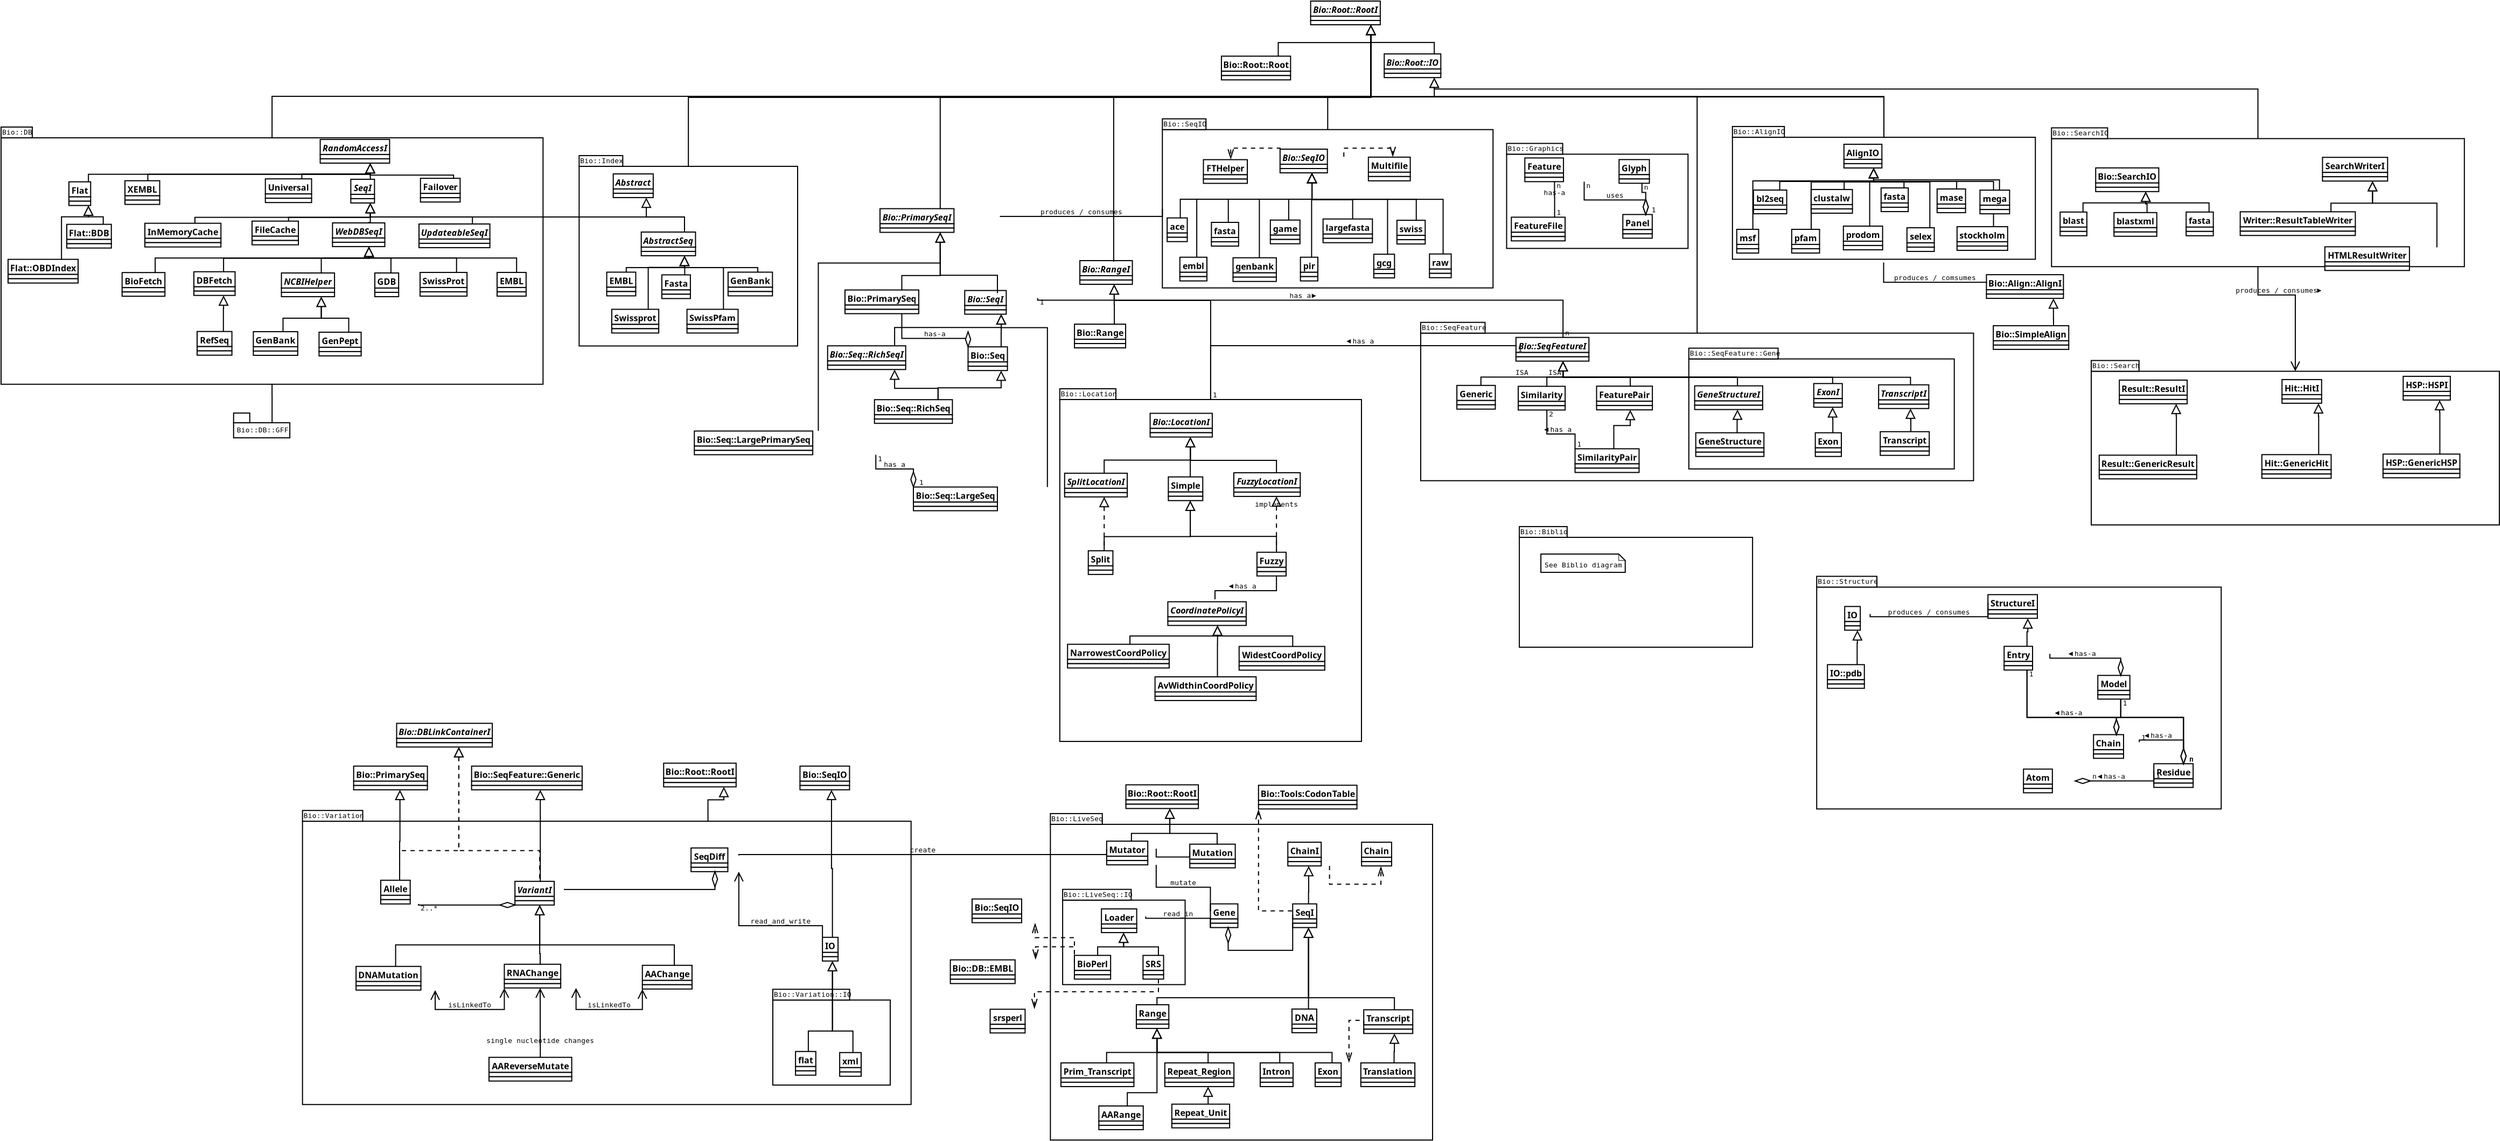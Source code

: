 <?xml version="1.0"?>
<dia:diagram xmlns:dia="http://www.lysator.liu.se/~alla/dia/">
  <dia:layer name="Background" visible="true">
    <dia:object type="UML - LargePackage" version="0" id="O0">
      <dia:attribute name="obj_pos">
        <dia:point val="33.186,25.087"/>
      </dia:attribute>
      <dia:attribute name="obj_bb">
        <dia:rectangle val="33.186,23.287;61.192,56.835"/>
      </dia:attribute>
      <dia:attribute name="elem_corner">
        <dia:point val="33.186,25.087"/>
      </dia:attribute>
      <dia:attribute name="elem_width">
        <dia:real val="28.006"/>
      </dia:attribute>
      <dia:attribute name="elem_height">
        <dia:real val="31.748"/>
      </dia:attribute>
      <dia:attribute name="name">
        <dia:string>#Bio::Location#</dia:string>
      </dia:attribute>
      <dia:attribute name="stereotype">
        <dia:string/>
      </dia:attribute>
    </dia:object>
    <dia:object type="UML - LargePackage" version="0" id="O1">
      <dia:attribute name="obj_pos">
        <dia:point val="66.691,18.923"/>
      </dia:attribute>
      <dia:attribute name="obj_bb">
        <dia:rectangle val="66.691,17.123;118.017,32.623"/>
      </dia:attribute>
      <dia:attribute name="elem_corner">
        <dia:point val="66.691,18.923"/>
      </dia:attribute>
      <dia:attribute name="elem_width">
        <dia:real val="51.326"/>
      </dia:attribute>
      <dia:attribute name="elem_height">
        <dia:real val="13.7"/>
      </dia:attribute>
      <dia:attribute name="name">
        <dia:string>#Bio::SeqFeature#</dia:string>
      </dia:attribute>
      <dia:attribute name="stereotype">
        <dia:string/>
      </dia:attribute>
    </dia:object>
    <dia:object type="UML - LargePackage" version="0" id="O2">
      <dia:attribute name="obj_pos">
        <dia:point val="42.707,0.022"/>
      </dia:attribute>
      <dia:attribute name="obj_bb">
        <dia:rectangle val="42.707,-1.778;73.407,14.722"/>
      </dia:attribute>
      <dia:attribute name="elem_corner">
        <dia:point val="42.707,0.022"/>
      </dia:attribute>
      <dia:attribute name="elem_width">
        <dia:real val="30.7"/>
      </dia:attribute>
      <dia:attribute name="elem_height">
        <dia:real val="14.7"/>
      </dia:attribute>
      <dia:attribute name="name">
        <dia:string>#Bio::SeqIO#</dia:string>
      </dia:attribute>
      <dia:attribute name="stereotype">
        <dia:string/>
      </dia:attribute>
    </dia:object>
    <dia:object type="UML - LargePackage" version="0" id="O3">
      <dia:attribute name="obj_pos">
        <dia:point val="91.585,21.317"/>
      </dia:attribute>
      <dia:attribute name="obj_bb">
        <dia:rectangle val="91.585,19.517;116.228,31.531"/>
      </dia:attribute>
      <dia:attribute name="elem_corner">
        <dia:point val="91.585,21.317"/>
      </dia:attribute>
      <dia:attribute name="elem_width">
        <dia:real val="24.643"/>
      </dia:attribute>
      <dia:attribute name="elem_height">
        <dia:real val="10.214"/>
      </dia:attribute>
      <dia:attribute name="name">
        <dia:string>#Bio::SeqFeature::Gene#</dia:string>
      </dia:attribute>
      <dia:attribute name="stereotype">
        <dia:string/>
      </dia:attribute>
    </dia:object>
    <dia:object type="UML - Class" version="0" id="O4">
      <dia:attribute name="obj_pos">
        <dia:point val="56.473,-11.912"/>
      </dia:attribute>
      <dia:attribute name="obj_bb">
        <dia:rectangle val="56.423,-11.963;67.703,-9.662"/>
      </dia:attribute>
      <dia:attribute name="elem_corner">
        <dia:point val="56.473,-11.912"/>
      </dia:attribute>
      <dia:attribute name="elem_width">
        <dia:real val="11.18"/>
      </dia:attribute>
      <dia:attribute name="elem_height">
        <dia:real val="2.2"/>
      </dia:attribute>
      <dia:attribute name="name">
        <dia:string>#Bio::Root::RootI#</dia:string>
      </dia:attribute>
      <dia:attribute name="stereotype">
        <dia:string/>
      </dia:attribute>
      <dia:attribute name="abstract">
        <dia:boolean val="true"/>
      </dia:attribute>
      <dia:attribute name="suppress_attributes">
        <dia:boolean val="false"/>
      </dia:attribute>
      <dia:attribute name="suppress_operations">
        <dia:boolean val="false"/>
      </dia:attribute>
      <dia:attribute name="visible_attributes">
        <dia:boolean val="true"/>
      </dia:attribute>
      <dia:attribute name="visible_operations">
        <dia:boolean val="true"/>
      </dia:attribute>
      <dia:attribute name="foreground_color">
        <dia:color val="#000000"/>
      </dia:attribute>
      <dia:attribute name="background_color">
        <dia:color val="#ffffff"/>
      </dia:attribute>
      <dia:attribute name="attributes"/>
      <dia:attribute name="operations"/>
      <dia:attribute name="template">
        <dia:boolean val="false"/>
      </dia:attribute>
      <dia:attribute name="templates"/>
    </dia:object>
    <dia:object type="UML - Class" version="0" id="O5">
      <dia:attribute name="obj_pos">
        <dia:point val="63.306,-7.006"/>
      </dia:attribute>
      <dia:attribute name="obj_bb">
        <dia:rectangle val="63.256,-7.056;72.646,-4.756"/>
      </dia:attribute>
      <dia:attribute name="elem_corner">
        <dia:point val="63.306,-7.006"/>
      </dia:attribute>
      <dia:attribute name="elem_width">
        <dia:real val="9.29"/>
      </dia:attribute>
      <dia:attribute name="elem_height">
        <dia:real val="2.2"/>
      </dia:attribute>
      <dia:attribute name="name">
        <dia:string>#Bio::Root::IO#</dia:string>
      </dia:attribute>
      <dia:attribute name="stereotype">
        <dia:string/>
      </dia:attribute>
      <dia:attribute name="abstract">
        <dia:boolean val="true"/>
      </dia:attribute>
      <dia:attribute name="suppress_attributes">
        <dia:boolean val="false"/>
      </dia:attribute>
      <dia:attribute name="suppress_operations">
        <dia:boolean val="false"/>
      </dia:attribute>
      <dia:attribute name="visible_attributes">
        <dia:boolean val="true"/>
      </dia:attribute>
      <dia:attribute name="visible_operations">
        <dia:boolean val="true"/>
      </dia:attribute>
      <dia:attribute name="foreground_color">
        <dia:color val="#000000"/>
      </dia:attribute>
      <dia:attribute name="background_color">
        <dia:color val="#ffffff"/>
      </dia:attribute>
      <dia:attribute name="attributes"/>
      <dia:attribute name="operations"/>
      <dia:attribute name="template">
        <dia:boolean val="false"/>
      </dia:attribute>
      <dia:attribute name="templates"/>
    </dia:object>
    <dia:object type="UML - Class" version="0" id="O6">
      <dia:attribute name="obj_pos">
        <dia:point val="16.492,7.364"/>
      </dia:attribute>
      <dia:attribute name="obj_bb">
        <dia:rectangle val="16.442,7.314;27.722,9.614"/>
      </dia:attribute>
      <dia:attribute name="elem_corner">
        <dia:point val="16.492,7.364"/>
      </dia:attribute>
      <dia:attribute name="elem_width">
        <dia:real val="11.18"/>
      </dia:attribute>
      <dia:attribute name="elem_height">
        <dia:real val="2.2"/>
      </dia:attribute>
      <dia:attribute name="name">
        <dia:string>#Bio::PrimarySeqI#</dia:string>
      </dia:attribute>
      <dia:attribute name="stereotype">
        <dia:string/>
      </dia:attribute>
      <dia:attribute name="abstract">
        <dia:boolean val="true"/>
      </dia:attribute>
      <dia:attribute name="suppress_attributes">
        <dia:boolean val="false"/>
      </dia:attribute>
      <dia:attribute name="suppress_operations">
        <dia:boolean val="false"/>
      </dia:attribute>
      <dia:attribute name="visible_attributes">
        <dia:boolean val="true"/>
      </dia:attribute>
      <dia:attribute name="visible_operations">
        <dia:boolean val="true"/>
      </dia:attribute>
      <dia:attribute name="foreground_color">
        <dia:color val="#000000"/>
      </dia:attribute>
      <dia:attribute name="background_color">
        <dia:color val="#ffffff"/>
      </dia:attribute>
      <dia:attribute name="attributes"/>
      <dia:attribute name="operations"/>
      <dia:attribute name="template">
        <dia:boolean val="false"/>
      </dia:attribute>
      <dia:attribute name="templates"/>
    </dia:object>
    <dia:object type="UML - Class" version="0" id="O7">
      <dia:attribute name="obj_pos">
        <dia:point val="13.242,14.914"/>
      </dia:attribute>
      <dia:attribute name="obj_bb">
        <dia:rectangle val="13.192,14.864;23.842,17.164"/>
      </dia:attribute>
      <dia:attribute name="elem_corner">
        <dia:point val="13.242,14.914"/>
      </dia:attribute>
      <dia:attribute name="elem_width">
        <dia:real val="10.55"/>
      </dia:attribute>
      <dia:attribute name="elem_height">
        <dia:real val="2.2"/>
      </dia:attribute>
      <dia:attribute name="name">
        <dia:string>#Bio::PrimarySeq#</dia:string>
      </dia:attribute>
      <dia:attribute name="stereotype">
        <dia:string/>
      </dia:attribute>
      <dia:attribute name="abstract">
        <dia:boolean val="false"/>
      </dia:attribute>
      <dia:attribute name="suppress_attributes">
        <dia:boolean val="false"/>
      </dia:attribute>
      <dia:attribute name="suppress_operations">
        <dia:boolean val="false"/>
      </dia:attribute>
      <dia:attribute name="visible_attributes">
        <dia:boolean val="true"/>
      </dia:attribute>
      <dia:attribute name="visible_operations">
        <dia:boolean val="true"/>
      </dia:attribute>
      <dia:attribute name="foreground_color">
        <dia:color val="#000000"/>
      </dia:attribute>
      <dia:attribute name="background_color">
        <dia:color val="#ffffff"/>
      </dia:attribute>
      <dia:attribute name="attributes"/>
      <dia:attribute name="operations"/>
      <dia:attribute name="template">
        <dia:boolean val="false"/>
      </dia:attribute>
      <dia:attribute name="templates"/>
    </dia:object>
    <dia:object type="UML - Class" version="0" id="O8">
      <dia:attribute name="obj_pos">
        <dia:point val="24.359,14.964"/>
      </dia:attribute>
      <dia:attribute name="obj_bb">
        <dia:rectangle val="24.309,14.914;31.179,17.214"/>
      </dia:attribute>
      <dia:attribute name="elem_corner">
        <dia:point val="24.359,14.964"/>
      </dia:attribute>
      <dia:attribute name="elem_width">
        <dia:real val="6.77"/>
      </dia:attribute>
      <dia:attribute name="elem_height">
        <dia:real val="2.2"/>
      </dia:attribute>
      <dia:attribute name="name">
        <dia:string>#Bio::SeqI#</dia:string>
      </dia:attribute>
      <dia:attribute name="stereotype">
        <dia:string/>
      </dia:attribute>
      <dia:attribute name="abstract">
        <dia:boolean val="true"/>
      </dia:attribute>
      <dia:attribute name="suppress_attributes">
        <dia:boolean val="false"/>
      </dia:attribute>
      <dia:attribute name="suppress_operations">
        <dia:boolean val="false"/>
      </dia:attribute>
      <dia:attribute name="visible_attributes">
        <dia:boolean val="true"/>
      </dia:attribute>
      <dia:attribute name="visible_operations">
        <dia:boolean val="true"/>
      </dia:attribute>
      <dia:attribute name="foreground_color">
        <dia:color val="#000000"/>
      </dia:attribute>
      <dia:attribute name="background_color">
        <dia:color val="#ffffff"/>
      </dia:attribute>
      <dia:attribute name="attributes"/>
      <dia:attribute name="operations"/>
      <dia:attribute name="template">
        <dia:boolean val="false"/>
      </dia:attribute>
      <dia:attribute name="templates"/>
    </dia:object>
    <dia:object type="UML - Class" version="0" id="O9">
      <dia:attribute name="obj_pos">
        <dia:point val="24.669,20.196"/>
      </dia:attribute>
      <dia:attribute name="obj_bb">
        <dia:rectangle val="24.619,20.146;30.859,22.446"/>
      </dia:attribute>
      <dia:attribute name="elem_corner">
        <dia:point val="24.669,20.196"/>
      </dia:attribute>
      <dia:attribute name="elem_width">
        <dia:real val="6.14"/>
      </dia:attribute>
      <dia:attribute name="elem_height">
        <dia:real val="2.2"/>
      </dia:attribute>
      <dia:attribute name="name">
        <dia:string>#Bio::Seq#</dia:string>
      </dia:attribute>
      <dia:attribute name="stereotype">
        <dia:string/>
      </dia:attribute>
      <dia:attribute name="abstract">
        <dia:boolean val="false"/>
      </dia:attribute>
      <dia:attribute name="suppress_attributes">
        <dia:boolean val="false"/>
      </dia:attribute>
      <dia:attribute name="suppress_operations">
        <dia:boolean val="false"/>
      </dia:attribute>
      <dia:attribute name="visible_attributes">
        <dia:boolean val="true"/>
      </dia:attribute>
      <dia:attribute name="visible_operations">
        <dia:boolean val="true"/>
      </dia:attribute>
      <dia:attribute name="foreground_color">
        <dia:color val="#000000"/>
      </dia:attribute>
      <dia:attribute name="background_color">
        <dia:color val="#ffffff"/>
      </dia:attribute>
      <dia:attribute name="attributes"/>
      <dia:attribute name="operations"/>
      <dia:attribute name="template">
        <dia:boolean val="false"/>
      </dia:attribute>
      <dia:attribute name="templates"/>
    </dia:object>
    <dia:object type="UML - Generalization" version="0" id="O10">
      <dia:attribute name="obj_pos">
        <dia:point val="62.063,-9.713"/>
      </dia:attribute>
      <dia:attribute name="obj_bb">
        <dia:rectangle val="22.032,-9.713;62.913,7.364"/>
      </dia:attribute>
      <dia:attribute name="orth_points">
        <dia:point val="62.063,-9.713"/>
        <dia:point val="62.063,-2.965"/>
        <dia:point val="22.082,-2.965"/>
        <dia:point val="22.082,7.364"/>
      </dia:attribute>
      <dia:attribute name="orth_orient">
        <dia:enum val="1"/>
        <dia:enum val="0"/>
        <dia:enum val="1"/>
      </dia:attribute>
      <dia:attribute name="name">
        <dia:string/>
      </dia:attribute>
      <dia:attribute name="stereotype">
        <dia:string/>
      </dia:attribute>
      <dia:connections>
        <dia:connection handle="0" to="O4" connection="6"/>
        <dia:connection handle="1" to="O6" connection="1"/>
      </dia:connections>
    </dia:object>
    <dia:object type="UML - Generalization" version="0" id="O11">
      <dia:attribute name="obj_pos">
        <dia:point val="22.082,9.564"/>
      </dia:attribute>
      <dia:attribute name="obj_bb">
        <dia:rectangle val="18.467,9.564;22.932,14.914"/>
      </dia:attribute>
      <dia:attribute name="orth_points">
        <dia:point val="22.082,9.564"/>
        <dia:point val="22.082,13.574"/>
        <dia:point val="18.517,13.574"/>
        <dia:point val="18.517,14.914"/>
      </dia:attribute>
      <dia:attribute name="orth_orient">
        <dia:enum val="1"/>
        <dia:enum val="0"/>
        <dia:enum val="1"/>
      </dia:attribute>
      <dia:attribute name="name">
        <dia:string/>
      </dia:attribute>
      <dia:attribute name="stereotype">
        <dia:string/>
      </dia:attribute>
      <dia:connections>
        <dia:connection handle="0" to="O6" connection="6"/>
        <dia:connection handle="1" to="O7" connection="1"/>
      </dia:connections>
    </dia:object>
    <dia:object type="UML - Generalization" version="0" id="O12">
      <dia:attribute name="obj_pos">
        <dia:point val="22.082,9.564"/>
      </dia:attribute>
      <dia:attribute name="obj_bb">
        <dia:rectangle val="21.232,9.564;27.444,15.214"/>
      </dia:attribute>
      <dia:attribute name="orth_points">
        <dia:point val="22.082,9.564"/>
        <dia:point val="22.082,13.55"/>
        <dia:point val="27.394,13.55"/>
        <dia:point val="27.394,15.214"/>
      </dia:attribute>
      <dia:attribute name="orth_orient">
        <dia:enum val="1"/>
        <dia:enum val="0"/>
        <dia:enum val="1"/>
      </dia:attribute>
      <dia:attribute name="name">
        <dia:string/>
      </dia:attribute>
      <dia:attribute name="stereotype">
        <dia:string/>
      </dia:attribute>
      <dia:connections>
        <dia:connection handle="0" to="O6" connection="6"/>
      </dia:connections>
    </dia:object>
    <dia:object type="UML - Generalization" version="0" id="O13">
      <dia:attribute name="obj_pos">
        <dia:point val="27.744,17.164"/>
      </dia:attribute>
      <dia:attribute name="obj_bb">
        <dia:rectangle val="26.894,17.164;28.594,20.196"/>
      </dia:attribute>
      <dia:attribute name="orth_points">
        <dia:point val="27.744,17.164"/>
        <dia:point val="27.744,18.974"/>
        <dia:point val="27.739,18.974"/>
        <dia:point val="27.739,20.196"/>
      </dia:attribute>
      <dia:attribute name="orth_orient">
        <dia:enum val="1"/>
        <dia:enum val="0"/>
        <dia:enum val="1"/>
      </dia:attribute>
      <dia:attribute name="name">
        <dia:string/>
      </dia:attribute>
      <dia:attribute name="stereotype">
        <dia:string/>
      </dia:attribute>
      <dia:connections>
        <dia:connection handle="0" to="O8" connection="6"/>
        <dia:connection handle="1" to="O9" connection="1"/>
      </dia:connections>
    </dia:object>
    <dia:object type="UML - Class" version="0" id="O14">
      <dia:attribute name="obj_pos">
        <dia:point val="53.635,1.838"/>
      </dia:attribute>
      <dia:attribute name="obj_bb">
        <dia:rectangle val="53.584,1.788;61.084,4.088"/>
      </dia:attribute>
      <dia:attribute name="elem_corner">
        <dia:point val="53.635,1.838"/>
      </dia:attribute>
      <dia:attribute name="elem_width">
        <dia:real val="7.4"/>
      </dia:attribute>
      <dia:attribute name="elem_height">
        <dia:real val="2.2"/>
      </dia:attribute>
      <dia:attribute name="name">
        <dia:string>#Bio::SeqIO#</dia:string>
      </dia:attribute>
      <dia:attribute name="stereotype">
        <dia:string/>
      </dia:attribute>
      <dia:attribute name="abstract">
        <dia:boolean val="true"/>
      </dia:attribute>
      <dia:attribute name="suppress_attributes">
        <dia:boolean val="false"/>
      </dia:attribute>
      <dia:attribute name="suppress_operations">
        <dia:boolean val="false"/>
      </dia:attribute>
      <dia:attribute name="visible_attributes">
        <dia:boolean val="true"/>
      </dia:attribute>
      <dia:attribute name="visible_operations">
        <dia:boolean val="true"/>
      </dia:attribute>
      <dia:attribute name="foreground_color">
        <dia:color val="#000000"/>
      </dia:attribute>
      <dia:attribute name="background_color">
        <dia:color val="#ffffff"/>
      </dia:attribute>
      <dia:attribute name="attributes"/>
      <dia:attribute name="operations"/>
      <dia:attribute name="template">
        <dia:boolean val="false"/>
      </dia:attribute>
      <dia:attribute name="templates"/>
    </dia:object>
    <dia:object type="UML - Class" version="0" id="O15">
      <dia:attribute name="obj_pos">
        <dia:point val="47.263,8.638"/>
      </dia:attribute>
      <dia:attribute name="obj_bb">
        <dia:rectangle val="47.213,8.588;51.563,10.888"/>
      </dia:attribute>
      <dia:attribute name="elem_corner">
        <dia:point val="47.263,8.638"/>
      </dia:attribute>
      <dia:attribute name="elem_width">
        <dia:real val="4.25"/>
      </dia:attribute>
      <dia:attribute name="elem_height">
        <dia:real val="2.2"/>
      </dia:attribute>
      <dia:attribute name="name">
        <dia:string>#fasta#</dia:string>
      </dia:attribute>
      <dia:attribute name="stereotype">
        <dia:string/>
      </dia:attribute>
      <dia:attribute name="abstract">
        <dia:boolean val="false"/>
      </dia:attribute>
      <dia:attribute name="suppress_attributes">
        <dia:boolean val="false"/>
      </dia:attribute>
      <dia:attribute name="suppress_operations">
        <dia:boolean val="false"/>
      </dia:attribute>
      <dia:attribute name="visible_attributes">
        <dia:boolean val="true"/>
      </dia:attribute>
      <dia:attribute name="visible_operations">
        <dia:boolean val="true"/>
      </dia:attribute>
      <dia:attribute name="foreground_color">
        <dia:color val="#000000"/>
      </dia:attribute>
      <dia:attribute name="background_color">
        <dia:color val="#ffffff"/>
      </dia:attribute>
      <dia:attribute name="attributes"/>
      <dia:attribute name="operations"/>
      <dia:attribute name="template">
        <dia:boolean val="false"/>
      </dia:attribute>
      <dia:attribute name="templates"/>
    </dia:object>
    <dia:object type="UML - Class" version="0" id="O16">
      <dia:attribute name="obj_pos">
        <dia:point val="49.268,11.923"/>
      </dia:attribute>
      <dia:attribute name="obj_bb">
        <dia:rectangle val="49.218,11.873;54.828,14.173"/>
      </dia:attribute>
      <dia:attribute name="elem_corner">
        <dia:point val="49.268,11.923"/>
      </dia:attribute>
      <dia:attribute name="elem_width">
        <dia:real val="5.51"/>
      </dia:attribute>
      <dia:attribute name="elem_height">
        <dia:real val="2.2"/>
      </dia:attribute>
      <dia:attribute name="name">
        <dia:string>#genbank#</dia:string>
      </dia:attribute>
      <dia:attribute name="stereotype">
        <dia:string/>
      </dia:attribute>
      <dia:attribute name="abstract">
        <dia:boolean val="false"/>
      </dia:attribute>
      <dia:attribute name="suppress_attributes">
        <dia:boolean val="false"/>
      </dia:attribute>
      <dia:attribute name="suppress_operations">
        <dia:boolean val="false"/>
      </dia:attribute>
      <dia:attribute name="visible_attributes">
        <dia:boolean val="true"/>
      </dia:attribute>
      <dia:attribute name="visible_operations">
        <dia:boolean val="true"/>
      </dia:attribute>
      <dia:attribute name="foreground_color">
        <dia:color val="#000000"/>
      </dia:attribute>
      <dia:attribute name="background_color">
        <dia:color val="#ffffff"/>
      </dia:attribute>
      <dia:attribute name="attributes"/>
      <dia:attribute name="operations"/>
      <dia:attribute name="template">
        <dia:boolean val="false"/>
      </dia:attribute>
      <dia:attribute name="templates"/>
    </dia:object>
    <dia:object type="UML - Class" version="0" id="O17">
      <dia:attribute name="obj_pos">
        <dia:point val="44.332,11.873"/>
      </dia:attribute>
      <dia:attribute name="obj_bb">
        <dia:rectangle val="44.282,11.823;48.002,14.123"/>
      </dia:attribute>
      <dia:attribute name="elem_corner">
        <dia:point val="44.332,11.873"/>
      </dia:attribute>
      <dia:attribute name="elem_width">
        <dia:real val="3.62"/>
      </dia:attribute>
      <dia:attribute name="elem_height">
        <dia:real val="2.2"/>
      </dia:attribute>
      <dia:attribute name="name">
        <dia:string>#embl#</dia:string>
      </dia:attribute>
      <dia:attribute name="stereotype">
        <dia:string/>
      </dia:attribute>
      <dia:attribute name="abstract">
        <dia:boolean val="false"/>
      </dia:attribute>
      <dia:attribute name="suppress_attributes">
        <dia:boolean val="false"/>
      </dia:attribute>
      <dia:attribute name="suppress_operations">
        <dia:boolean val="false"/>
      </dia:attribute>
      <dia:attribute name="visible_attributes">
        <dia:boolean val="true"/>
      </dia:attribute>
      <dia:attribute name="visible_operations">
        <dia:boolean val="true"/>
      </dia:attribute>
      <dia:attribute name="foreground_color">
        <dia:color val="#000000"/>
      </dia:attribute>
      <dia:attribute name="background_color">
        <dia:color val="#ffffff"/>
      </dia:attribute>
      <dia:attribute name="attributes"/>
      <dia:attribute name="operations"/>
      <dia:attribute name="template">
        <dia:boolean val="false"/>
      </dia:attribute>
      <dia:attribute name="templates"/>
    </dia:object>
    <dia:object type="UML - Class" version="0" id="O18">
      <dia:attribute name="obj_pos">
        <dia:point val="64.485,8.444"/>
      </dia:attribute>
      <dia:attribute name="obj_bb">
        <dia:rectangle val="64.435,8.394;68.785,10.694"/>
      </dia:attribute>
      <dia:attribute name="elem_corner">
        <dia:point val="64.485,8.444"/>
      </dia:attribute>
      <dia:attribute name="elem_width">
        <dia:real val="4.25"/>
      </dia:attribute>
      <dia:attribute name="elem_height">
        <dia:real val="2.2"/>
      </dia:attribute>
      <dia:attribute name="name">
        <dia:string>#swiss#</dia:string>
      </dia:attribute>
      <dia:attribute name="stereotype">
        <dia:string/>
      </dia:attribute>
      <dia:attribute name="abstract">
        <dia:boolean val="false"/>
      </dia:attribute>
      <dia:attribute name="suppress_attributes">
        <dia:boolean val="false"/>
      </dia:attribute>
      <dia:attribute name="suppress_operations">
        <dia:boolean val="false"/>
      </dia:attribute>
      <dia:attribute name="visible_attributes">
        <dia:boolean val="true"/>
      </dia:attribute>
      <dia:attribute name="visible_operations">
        <dia:boolean val="true"/>
      </dia:attribute>
      <dia:attribute name="foreground_color">
        <dia:color val="#000000"/>
      </dia:attribute>
      <dia:attribute name="background_color">
        <dia:color val="#ffffff"/>
      </dia:attribute>
      <dia:attribute name="attributes"/>
      <dia:attribute name="operations"/>
      <dia:attribute name="template">
        <dia:boolean val="false"/>
      </dia:attribute>
      <dia:attribute name="templates"/>
    </dia:object>
    <dia:object type="UML - Class" version="0" id="O19">
      <dia:attribute name="obj_pos">
        <dia:point val="67.507,11.573"/>
      </dia:attribute>
      <dia:attribute name="obj_bb">
        <dia:rectangle val="67.457,11.523;70.547,13.823"/>
      </dia:attribute>
      <dia:attribute name="elem_corner">
        <dia:point val="67.507,11.573"/>
      </dia:attribute>
      <dia:attribute name="elem_width">
        <dia:real val="2.99"/>
      </dia:attribute>
      <dia:attribute name="elem_height">
        <dia:real val="2.2"/>
      </dia:attribute>
      <dia:attribute name="name">
        <dia:string>#raw#</dia:string>
      </dia:attribute>
      <dia:attribute name="stereotype">
        <dia:string/>
      </dia:attribute>
      <dia:attribute name="abstract">
        <dia:boolean val="false"/>
      </dia:attribute>
      <dia:attribute name="suppress_attributes">
        <dia:boolean val="false"/>
      </dia:attribute>
      <dia:attribute name="suppress_operations">
        <dia:boolean val="false"/>
      </dia:attribute>
      <dia:attribute name="visible_attributes">
        <dia:boolean val="true"/>
      </dia:attribute>
      <dia:attribute name="visible_operations">
        <dia:boolean val="true"/>
      </dia:attribute>
      <dia:attribute name="foreground_color">
        <dia:color val="#000000"/>
      </dia:attribute>
      <dia:attribute name="background_color">
        <dia:color val="#ffffff"/>
      </dia:attribute>
      <dia:attribute name="attributes"/>
      <dia:attribute name="operations"/>
      <dia:attribute name="template">
        <dia:boolean val="false"/>
      </dia:attribute>
      <dia:attribute name="templates"/>
    </dia:object>
    <dia:object type="UML - Class" version="0" id="O20">
      <dia:attribute name="obj_pos">
        <dia:point val="52.732,8.423"/>
      </dia:attribute>
      <dia:attribute name="obj_bb">
        <dia:rectangle val="52.682,8.373;56.402,10.673"/>
      </dia:attribute>
      <dia:attribute name="elem_corner">
        <dia:point val="52.732,8.423"/>
      </dia:attribute>
      <dia:attribute name="elem_width">
        <dia:real val="3.62"/>
      </dia:attribute>
      <dia:attribute name="elem_height">
        <dia:real val="2.2"/>
      </dia:attribute>
      <dia:attribute name="name">
        <dia:string>#game#</dia:string>
      </dia:attribute>
      <dia:attribute name="stereotype">
        <dia:string/>
      </dia:attribute>
      <dia:attribute name="abstract">
        <dia:boolean val="false"/>
      </dia:attribute>
      <dia:attribute name="suppress_attributes">
        <dia:boolean val="false"/>
      </dia:attribute>
      <dia:attribute name="suppress_operations">
        <dia:boolean val="false"/>
      </dia:attribute>
      <dia:attribute name="visible_attributes">
        <dia:boolean val="true"/>
      </dia:attribute>
      <dia:attribute name="visible_operations">
        <dia:boolean val="true"/>
      </dia:attribute>
      <dia:attribute name="foreground_color">
        <dia:color val="#000000"/>
      </dia:attribute>
      <dia:attribute name="background_color">
        <dia:color val="#ffffff"/>
      </dia:attribute>
      <dia:attribute name="attributes"/>
      <dia:attribute name="operations"/>
      <dia:attribute name="template">
        <dia:boolean val="false"/>
      </dia:attribute>
      <dia:attribute name="templates"/>
    </dia:object>
    <dia:object type="UML - Class" version="0" id="O21">
      <dia:attribute name="obj_pos">
        <dia:point val="62.335,11.594"/>
      </dia:attribute>
      <dia:attribute name="obj_bb">
        <dia:rectangle val="62.285,11.544;65.375,13.844"/>
      </dia:attribute>
      <dia:attribute name="elem_corner">
        <dia:point val="62.335,11.594"/>
      </dia:attribute>
      <dia:attribute name="elem_width">
        <dia:real val="2.99"/>
      </dia:attribute>
      <dia:attribute name="elem_height">
        <dia:real val="2.2"/>
      </dia:attribute>
      <dia:attribute name="name">
        <dia:string>#gcg#</dia:string>
      </dia:attribute>
      <dia:attribute name="stereotype">
        <dia:string/>
      </dia:attribute>
      <dia:attribute name="abstract">
        <dia:boolean val="false"/>
      </dia:attribute>
      <dia:attribute name="suppress_attributes">
        <dia:boolean val="false"/>
      </dia:attribute>
      <dia:attribute name="suppress_operations">
        <dia:boolean val="false"/>
      </dia:attribute>
      <dia:attribute name="visible_attributes">
        <dia:boolean val="true"/>
      </dia:attribute>
      <dia:attribute name="visible_operations">
        <dia:boolean val="true"/>
      </dia:attribute>
      <dia:attribute name="foreground_color">
        <dia:color val="#000000"/>
      </dia:attribute>
      <dia:attribute name="background_color">
        <dia:color val="#ffffff"/>
      </dia:attribute>
      <dia:attribute name="attributes"/>
      <dia:attribute name="operations"/>
      <dia:attribute name="template">
        <dia:boolean val="false"/>
      </dia:attribute>
      <dia:attribute name="templates"/>
    </dia:object>
    <dia:object type="UML - Class" version="0" id="O22">
      <dia:attribute name="obj_pos">
        <dia:point val="46.518,2.814"/>
      </dia:attribute>
      <dia:attribute name="obj_bb">
        <dia:rectangle val="46.468,2.764;52.708,5.064"/>
      </dia:attribute>
      <dia:attribute name="elem_corner">
        <dia:point val="46.518,2.814"/>
      </dia:attribute>
      <dia:attribute name="elem_width">
        <dia:real val="6.14"/>
      </dia:attribute>
      <dia:attribute name="elem_height">
        <dia:real val="2.2"/>
      </dia:attribute>
      <dia:attribute name="name">
        <dia:string>#FTHelper#</dia:string>
      </dia:attribute>
      <dia:attribute name="stereotype">
        <dia:string/>
      </dia:attribute>
      <dia:attribute name="abstract">
        <dia:boolean val="false"/>
      </dia:attribute>
      <dia:attribute name="suppress_attributes">
        <dia:boolean val="false"/>
      </dia:attribute>
      <dia:attribute name="suppress_operations">
        <dia:boolean val="false"/>
      </dia:attribute>
      <dia:attribute name="visible_attributes">
        <dia:boolean val="true"/>
      </dia:attribute>
      <dia:attribute name="visible_operations">
        <dia:boolean val="true"/>
      </dia:attribute>
      <dia:attribute name="foreground_color">
        <dia:color val="#000000"/>
      </dia:attribute>
      <dia:attribute name="background_color">
        <dia:color val="#ffffff"/>
      </dia:attribute>
      <dia:attribute name="attributes"/>
      <dia:attribute name="operations"/>
      <dia:attribute name="template">
        <dia:boolean val="false"/>
      </dia:attribute>
      <dia:attribute name="templates"/>
    </dia:object>
    <dia:object type="UML - Class" version="0" id="O23">
      <dia:attribute name="obj_pos">
        <dia:point val="57.626,8.323"/>
      </dia:attribute>
      <dia:attribute name="obj_bb">
        <dia:rectangle val="57.575,8.273;65.076,10.573"/>
      </dia:attribute>
      <dia:attribute name="elem_corner">
        <dia:point val="57.626,8.323"/>
      </dia:attribute>
      <dia:attribute name="elem_width">
        <dia:real val="7.4"/>
      </dia:attribute>
      <dia:attribute name="elem_height">
        <dia:real val="2.2"/>
      </dia:attribute>
      <dia:attribute name="name">
        <dia:string>#largefasta#</dia:string>
      </dia:attribute>
      <dia:attribute name="stereotype">
        <dia:string/>
      </dia:attribute>
      <dia:attribute name="abstract">
        <dia:boolean val="false"/>
      </dia:attribute>
      <dia:attribute name="suppress_attributes">
        <dia:boolean val="false"/>
      </dia:attribute>
      <dia:attribute name="suppress_operations">
        <dia:boolean val="true"/>
      </dia:attribute>
      <dia:attribute name="visible_attributes">
        <dia:boolean val="true"/>
      </dia:attribute>
      <dia:attribute name="visible_operations">
        <dia:boolean val="true"/>
      </dia:attribute>
      <dia:attribute name="foreground_color">
        <dia:color val="#000000"/>
      </dia:attribute>
      <dia:attribute name="background_color">
        <dia:color val="#ffffff"/>
      </dia:attribute>
      <dia:attribute name="attributes"/>
      <dia:attribute name="operations"/>
      <dia:attribute name="template">
        <dia:boolean val="false"/>
      </dia:attribute>
      <dia:attribute name="templates"/>
    </dia:object>
    <dia:object type="UML - Class" version="0" id="O24">
      <dia:attribute name="obj_pos">
        <dia:point val="55.526,11.873"/>
      </dia:attribute>
      <dia:attribute name="obj_bb">
        <dia:rectangle val="55.475,11.823;58.566,14.123"/>
      </dia:attribute>
      <dia:attribute name="elem_corner">
        <dia:point val="55.526,11.873"/>
      </dia:attribute>
      <dia:attribute name="elem_width">
        <dia:real val="2.99"/>
      </dia:attribute>
      <dia:attribute name="elem_height">
        <dia:real val="2.2"/>
      </dia:attribute>
      <dia:attribute name="name">
        <dia:string>#pir#</dia:string>
      </dia:attribute>
      <dia:attribute name="stereotype">
        <dia:string/>
      </dia:attribute>
      <dia:attribute name="abstract">
        <dia:boolean val="false"/>
      </dia:attribute>
      <dia:attribute name="suppress_attributes">
        <dia:boolean val="false"/>
      </dia:attribute>
      <dia:attribute name="suppress_operations">
        <dia:boolean val="false"/>
      </dia:attribute>
      <dia:attribute name="visible_attributes">
        <dia:boolean val="true"/>
      </dia:attribute>
      <dia:attribute name="visible_operations">
        <dia:boolean val="true"/>
      </dia:attribute>
      <dia:attribute name="foreground_color">
        <dia:color val="#000000"/>
      </dia:attribute>
      <dia:attribute name="background_color">
        <dia:color val="#ffffff"/>
      </dia:attribute>
      <dia:attribute name="attributes"/>
      <dia:attribute name="operations"/>
      <dia:attribute name="template">
        <dia:boolean val="false"/>
      </dia:attribute>
      <dia:attribute name="templates"/>
    </dia:object>
    <dia:object type="UML - Class" version="0" id="O25">
      <dia:attribute name="obj_pos">
        <dia:point val="43.153,8.223"/>
      </dia:attribute>
      <dia:attribute name="obj_bb">
        <dia:rectangle val="43.103,8.173;46.193,10.473"/>
      </dia:attribute>
      <dia:attribute name="elem_corner">
        <dia:point val="43.153,8.223"/>
      </dia:attribute>
      <dia:attribute name="elem_width">
        <dia:real val="2.99"/>
      </dia:attribute>
      <dia:attribute name="elem_height">
        <dia:real val="2.2"/>
      </dia:attribute>
      <dia:attribute name="name">
        <dia:string>#ace#</dia:string>
      </dia:attribute>
      <dia:attribute name="stereotype">
        <dia:string/>
      </dia:attribute>
      <dia:attribute name="abstract">
        <dia:boolean val="false"/>
      </dia:attribute>
      <dia:attribute name="suppress_attributes">
        <dia:boolean val="false"/>
      </dia:attribute>
      <dia:attribute name="suppress_operations">
        <dia:boolean val="false"/>
      </dia:attribute>
      <dia:attribute name="visible_attributes">
        <dia:boolean val="true"/>
      </dia:attribute>
      <dia:attribute name="visible_operations">
        <dia:boolean val="true"/>
      </dia:attribute>
      <dia:attribute name="foreground_color">
        <dia:color val="#000000"/>
      </dia:attribute>
      <dia:attribute name="background_color">
        <dia:color val="#ffffff"/>
      </dia:attribute>
      <dia:attribute name="attributes"/>
      <dia:attribute name="operations"/>
      <dia:attribute name="template">
        <dia:boolean val="false"/>
      </dia:attribute>
      <dia:attribute name="templates"/>
    </dia:object>
    <dia:object type="UML - Dependency" version="0" id="O26">
      <dia:attribute name="obj_pos">
        <dia:point val="53.635,1.838"/>
      </dia:attribute>
      <dia:attribute name="obj_bb">
        <dia:rectangle val="48.605,0.846;53.684,2.814"/>
      </dia:attribute>
      <dia:attribute name="orth_points">
        <dia:point val="53.635,1.838"/>
        <dia:point val="53.635,1.746"/>
        <dia:point val="49.055,1.746"/>
        <dia:point val="49.055,2.814"/>
      </dia:attribute>
      <dia:attribute name="orth_orient">
        <dia:enum val="1"/>
        <dia:enum val="0"/>
        <dia:enum val="1"/>
      </dia:attribute>
      <dia:attribute name="draw_arrow">
        <dia:boolean val="true"/>
      </dia:attribute>
      <dia:attribute name="name">
        <dia:string/>
      </dia:attribute>
      <dia:attribute name="stereotype">
        <dia:string/>
      </dia:attribute>
      <dia:connections>
        <dia:connection handle="0" to="O14" connection="0"/>
        <dia:connection handle="1" to="O22" connection="1"/>
      </dia:connections>
    </dia:object>
    <dia:object type="UML - Generalization" version="0" id="O27">
      <dia:attribute name="obj_pos">
        <dia:point val="56.595,4.038"/>
      </dia:attribute>
      <dia:attribute name="obj_bb">
        <dia:rectangle val="44.321,4.038;57.445,8.223"/>
      </dia:attribute>
      <dia:attribute name="orth_points">
        <dia:point val="56.595,4.038"/>
        <dia:point val="56.595,6.488"/>
        <dia:point val="44.371,6.488"/>
        <dia:point val="44.371,8.223"/>
      </dia:attribute>
      <dia:attribute name="orth_orient">
        <dia:enum val="1"/>
        <dia:enum val="0"/>
        <dia:enum val="1"/>
      </dia:attribute>
      <dia:attribute name="name">
        <dia:string/>
      </dia:attribute>
      <dia:attribute name="stereotype">
        <dia:string/>
      </dia:attribute>
      <dia:connections>
        <dia:connection handle="0" to="O14" connection="6"/>
        <dia:connection handle="1" to="O25" connection="1"/>
      </dia:connections>
    </dia:object>
    <dia:object type="UML - Generalization" version="0" id="O28">
      <dia:attribute name="obj_pos">
        <dia:point val="56.595,4.038"/>
      </dia:attribute>
      <dia:attribute name="obj_bb">
        <dia:rectangle val="54.385,4.038;57.445,8.423"/>
      </dia:attribute>
      <dia:attribute name="orth_points">
        <dia:point val="56.595,4.038"/>
        <dia:point val="56.595,6.488"/>
        <dia:point val="54.435,6.488"/>
        <dia:point val="54.435,8.423"/>
      </dia:attribute>
      <dia:attribute name="orth_orient">
        <dia:enum val="1"/>
        <dia:enum val="0"/>
        <dia:enum val="1"/>
      </dia:attribute>
      <dia:attribute name="name">
        <dia:string/>
      </dia:attribute>
      <dia:attribute name="stereotype">
        <dia:string/>
      </dia:attribute>
      <dia:connections>
        <dia:connection handle="0" to="O14" connection="6"/>
        <dia:connection handle="1" to="O20" connection="1"/>
      </dia:connections>
    </dia:object>
    <dia:object type="UML - Generalization" version="0" id="O29">
      <dia:attribute name="obj_pos">
        <dia:point val="56.595,4.038"/>
      </dia:attribute>
      <dia:attribute name="obj_bb">
        <dia:rectangle val="45.849,4.038;57.445,11.873"/>
      </dia:attribute>
      <dia:attribute name="orth_points">
        <dia:point val="56.595,4.038"/>
        <dia:point val="56.595,6.488"/>
        <dia:point val="45.899,6.488"/>
        <dia:point val="45.899,11.873"/>
      </dia:attribute>
      <dia:attribute name="orth_orient">
        <dia:enum val="1"/>
        <dia:enum val="0"/>
        <dia:enum val="1"/>
      </dia:attribute>
      <dia:attribute name="name">
        <dia:string/>
      </dia:attribute>
      <dia:attribute name="stereotype">
        <dia:string/>
      </dia:attribute>
      <dia:connections>
        <dia:connection handle="0" to="O14" connection="6"/>
        <dia:connection handle="1" to="O17" connection="1"/>
      </dia:connections>
    </dia:object>
    <dia:object type="UML - Generalization" version="0" id="O30">
      <dia:attribute name="obj_pos">
        <dia:point val="56.595,4.038"/>
      </dia:attribute>
      <dia:attribute name="obj_bb">
        <dia:rectangle val="48.779,4.038;57.445,8.638"/>
      </dia:attribute>
      <dia:attribute name="orth_points">
        <dia:point val="56.595,4.038"/>
        <dia:point val="56.595,6.488"/>
        <dia:point val="48.829,6.488"/>
        <dia:point val="48.829,8.638"/>
      </dia:attribute>
      <dia:attribute name="orth_orient">
        <dia:enum val="1"/>
        <dia:enum val="0"/>
        <dia:enum val="1"/>
      </dia:attribute>
      <dia:attribute name="name">
        <dia:string/>
      </dia:attribute>
      <dia:attribute name="stereotype">
        <dia:string/>
      </dia:attribute>
      <dia:connections>
        <dia:connection handle="0" to="O14" connection="6"/>
        <dia:connection handle="1" to="O15" connection="1"/>
      </dia:connections>
    </dia:object>
    <dia:object type="UML - Generalization" version="0" id="O31">
      <dia:attribute name="obj_pos">
        <dia:point val="56.595,4.038"/>
      </dia:attribute>
      <dia:attribute name="obj_bb">
        <dia:rectangle val="51.663,4.038;57.445,11.923"/>
      </dia:attribute>
      <dia:attribute name="orth_points">
        <dia:point val="56.595,4.038"/>
        <dia:point val="56.595,6.488"/>
        <dia:point val="51.713,6.488"/>
        <dia:point val="51.713,11.923"/>
      </dia:attribute>
      <dia:attribute name="orth_orient">
        <dia:enum val="1"/>
        <dia:enum val="0"/>
        <dia:enum val="1"/>
      </dia:attribute>
      <dia:attribute name="name">
        <dia:string/>
      </dia:attribute>
      <dia:attribute name="stereotype">
        <dia:string/>
      </dia:attribute>
      <dia:connections>
        <dia:connection handle="0" to="O14" connection="6"/>
        <dia:connection handle="1" to="O16" connection="1"/>
      </dia:connections>
    </dia:object>
    <dia:object type="UML - Generalization" version="0" id="O32">
      <dia:attribute name="obj_pos">
        <dia:point val="56.595,4.038"/>
      </dia:attribute>
      <dia:attribute name="obj_bb">
        <dia:rectangle val="55.745,4.038;57.445,11.873"/>
      </dia:attribute>
      <dia:attribute name="orth_points">
        <dia:point val="56.595,4.038"/>
        <dia:point val="56.595,6.535"/>
        <dia:point val="56.562,6.535"/>
        <dia:point val="56.562,11.873"/>
      </dia:attribute>
      <dia:attribute name="orth_orient">
        <dia:enum val="1"/>
        <dia:enum val="0"/>
        <dia:enum val="1"/>
      </dia:attribute>
      <dia:attribute name="name">
        <dia:string/>
      </dia:attribute>
      <dia:attribute name="stereotype">
        <dia:string/>
      </dia:attribute>
      <dia:connections>
        <dia:connection handle="0" to="O14" connection="6"/>
        <dia:connection handle="1" to="O24" connection="1"/>
      </dia:connections>
    </dia:object>
    <dia:object type="UML - Generalization" version="0" id="O33">
      <dia:attribute name="obj_pos">
        <dia:point val="56.595,4.038"/>
      </dia:attribute>
      <dia:attribute name="obj_bb">
        <dia:rectangle val="55.745,4.038;60.424,8.323"/>
      </dia:attribute>
      <dia:attribute name="orth_points">
        <dia:point val="56.595,4.038"/>
        <dia:point val="56.595,6.535"/>
        <dia:point val="60.374,6.535"/>
        <dia:point val="60.374,8.323"/>
      </dia:attribute>
      <dia:attribute name="orth_orient">
        <dia:enum val="1"/>
        <dia:enum val="0"/>
        <dia:enum val="1"/>
      </dia:attribute>
      <dia:attribute name="name">
        <dia:string/>
      </dia:attribute>
      <dia:attribute name="stereotype">
        <dia:string/>
      </dia:attribute>
      <dia:connections>
        <dia:connection handle="0" to="O14" connection="6"/>
        <dia:connection handle="1" to="O23" connection="1"/>
      </dia:connections>
    </dia:object>
    <dia:object type="UML - Generalization" version="0" id="O34">
      <dia:attribute name="obj_pos">
        <dia:point val="56.595,4.038"/>
      </dia:attribute>
      <dia:attribute name="obj_bb">
        <dia:rectangle val="55.745,4.038;63.664,11.594"/>
      </dia:attribute>
      <dia:attribute name="orth_points">
        <dia:point val="56.595,4.038"/>
        <dia:point val="56.595,6.488"/>
        <dia:point val="63.614,6.488"/>
        <dia:point val="63.614,11.594"/>
      </dia:attribute>
      <dia:attribute name="orth_orient">
        <dia:enum val="1"/>
        <dia:enum val="0"/>
        <dia:enum val="1"/>
      </dia:attribute>
      <dia:attribute name="name">
        <dia:string/>
      </dia:attribute>
      <dia:attribute name="stereotype">
        <dia:string/>
      </dia:attribute>
      <dia:connections>
        <dia:connection handle="0" to="O14" connection="6"/>
        <dia:connection handle="1" to="O21" connection="1"/>
      </dia:connections>
    </dia:object>
    <dia:object type="UML - Generalization" version="0" id="O35">
      <dia:attribute name="obj_pos">
        <dia:point val="56.595,4.038"/>
      </dia:attribute>
      <dia:attribute name="obj_bb">
        <dia:rectangle val="55.745,4.038;66.329,8.444"/>
      </dia:attribute>
      <dia:attribute name="orth_points">
        <dia:point val="56.595,4.038"/>
        <dia:point val="56.595,6.498"/>
        <dia:point val="66.279,6.498"/>
        <dia:point val="66.279,8.444"/>
      </dia:attribute>
      <dia:attribute name="orth_orient">
        <dia:enum val="1"/>
        <dia:enum val="0"/>
        <dia:enum val="1"/>
      </dia:attribute>
      <dia:attribute name="name">
        <dia:string/>
      </dia:attribute>
      <dia:attribute name="stereotype">
        <dia:string/>
      </dia:attribute>
      <dia:connections>
        <dia:connection handle="0" to="O14" connection="6"/>
        <dia:connection handle="1" to="O18" connection="1"/>
      </dia:connections>
    </dia:object>
    <dia:object type="UML - Generalization" version="0" id="O36">
      <dia:attribute name="obj_pos">
        <dia:point val="56.595,4.038"/>
      </dia:attribute>
      <dia:attribute name="obj_bb">
        <dia:rectangle val="55.745,4.038;68.821,11.573"/>
      </dia:attribute>
      <dia:attribute name="orth_points">
        <dia:point val="56.595,4.038"/>
        <dia:point val="56.595,6.498"/>
        <dia:point val="68.771,6.498"/>
        <dia:point val="68.771,11.573"/>
      </dia:attribute>
      <dia:attribute name="orth_orient">
        <dia:enum val="1"/>
        <dia:enum val="0"/>
        <dia:enum val="1"/>
      </dia:attribute>
      <dia:attribute name="name">
        <dia:string/>
      </dia:attribute>
      <dia:attribute name="stereotype">
        <dia:string/>
      </dia:attribute>
      <dia:connections>
        <dia:connection handle="0" to="O14" connection="6"/>
        <dia:connection handle="1" to="O19" connection="1"/>
      </dia:connections>
    </dia:object>
    <dia:object type="UML - Class" version="0" id="O37">
      <dia:attribute name="obj_pos">
        <dia:point val="61.835,2.58"/>
      </dia:attribute>
      <dia:attribute name="obj_bb">
        <dia:rectangle val="61.785,2.53;68.655,4.83"/>
      </dia:attribute>
      <dia:attribute name="elem_corner">
        <dia:point val="61.835,2.58"/>
      </dia:attribute>
      <dia:attribute name="elem_width">
        <dia:real val="6.77"/>
      </dia:attribute>
      <dia:attribute name="elem_height">
        <dia:real val="2.2"/>
      </dia:attribute>
      <dia:attribute name="name">
        <dia:string>#Multifile#</dia:string>
      </dia:attribute>
      <dia:attribute name="stereotype">
        <dia:string/>
      </dia:attribute>
      <dia:attribute name="abstract">
        <dia:boolean val="false"/>
      </dia:attribute>
      <dia:attribute name="suppress_attributes">
        <dia:boolean val="false"/>
      </dia:attribute>
      <dia:attribute name="suppress_operations">
        <dia:boolean val="false"/>
      </dia:attribute>
      <dia:attribute name="visible_attributes">
        <dia:boolean val="true"/>
      </dia:attribute>
      <dia:attribute name="visible_operations">
        <dia:boolean val="true"/>
      </dia:attribute>
      <dia:attribute name="foreground_color">
        <dia:color val="#000000"/>
      </dia:attribute>
      <dia:attribute name="background_color">
        <dia:color val="#ffffff"/>
      </dia:attribute>
      <dia:attribute name="attributes"/>
      <dia:attribute name="operations"/>
      <dia:attribute name="template">
        <dia:boolean val="false"/>
      </dia:attribute>
      <dia:attribute name="templates"/>
    </dia:object>
    <dia:object type="UML - Dependency" version="0" id="O38">
      <dia:attribute name="obj_pos">
        <dia:point val="59.555,2.538"/>
      </dia:attribute>
      <dia:attribute name="obj_bb">
        <dia:rectangle val="59.505,0.846;64.549,2.58"/>
      </dia:attribute>
      <dia:attribute name="orth_points">
        <dia:point val="59.555,2.538"/>
        <dia:point val="59.555,1.746"/>
        <dia:point val="64.099,1.746"/>
        <dia:point val="64.099,2.58"/>
      </dia:attribute>
      <dia:attribute name="orth_orient">
        <dia:enum val="1"/>
        <dia:enum val="0"/>
        <dia:enum val="1"/>
      </dia:attribute>
      <dia:attribute name="draw_arrow">
        <dia:boolean val="true"/>
      </dia:attribute>
      <dia:attribute name="name">
        <dia:string/>
      </dia:attribute>
      <dia:attribute name="stereotype">
        <dia:string/>
      </dia:attribute>
      <dia:connections>
        <dia:connection handle="0" to="O14" connection="4"/>
        <dia:connection handle="1" to="O37" connection="1"/>
      </dia:connections>
    </dia:object>
    <dia:object type="UML - Class" version="0" id="O39">
      <dia:attribute name="obj_pos">
        <dia:point val="41.572,26.368"/>
      </dia:attribute>
      <dia:attribute name="obj_bb">
        <dia:rectangle val="41.523,26.318;51.542,28.618"/>
      </dia:attribute>
      <dia:attribute name="elem_corner">
        <dia:point val="41.572,26.368"/>
      </dia:attribute>
      <dia:attribute name="elem_width">
        <dia:real val="9.92"/>
      </dia:attribute>
      <dia:attribute name="elem_height">
        <dia:real val="2.2"/>
      </dia:attribute>
      <dia:attribute name="name">
        <dia:string>#Bio::LocationI#</dia:string>
      </dia:attribute>
      <dia:attribute name="stereotype">
        <dia:string/>
      </dia:attribute>
      <dia:attribute name="abstract">
        <dia:boolean val="true"/>
      </dia:attribute>
      <dia:attribute name="suppress_attributes">
        <dia:boolean val="false"/>
      </dia:attribute>
      <dia:attribute name="suppress_operations">
        <dia:boolean val="false"/>
      </dia:attribute>
      <dia:attribute name="visible_attributes">
        <dia:boolean val="true"/>
      </dia:attribute>
      <dia:attribute name="visible_operations">
        <dia:boolean val="true"/>
      </dia:attribute>
      <dia:attribute name="foreground_color">
        <dia:color val="#000000"/>
      </dia:attribute>
      <dia:attribute name="background_color">
        <dia:color val="#ffffff"/>
      </dia:attribute>
      <dia:attribute name="attributes"/>
      <dia:attribute name="operations"/>
      <dia:attribute name="template">
        <dia:boolean val="false"/>
      </dia:attribute>
      <dia:attribute name="templates"/>
    </dia:object>
    <dia:object type="UML - Class" version="0" id="O40">
      <dia:attribute name="obj_pos">
        <dia:point val="49.341,31.884"/>
      </dia:attribute>
      <dia:attribute name="obj_bb">
        <dia:rectangle val="49.291,31.834;59.311,34.134"/>
      </dia:attribute>
      <dia:attribute name="elem_corner">
        <dia:point val="49.341,31.884"/>
      </dia:attribute>
      <dia:attribute name="elem_width">
        <dia:real val="9.92"/>
      </dia:attribute>
      <dia:attribute name="elem_height">
        <dia:real val="2.2"/>
      </dia:attribute>
      <dia:attribute name="name">
        <dia:string>#FuzzyLocationI#</dia:string>
      </dia:attribute>
      <dia:attribute name="stereotype">
        <dia:string/>
      </dia:attribute>
      <dia:attribute name="abstract">
        <dia:boolean val="true"/>
      </dia:attribute>
      <dia:attribute name="suppress_attributes">
        <dia:boolean val="false"/>
      </dia:attribute>
      <dia:attribute name="suppress_operations">
        <dia:boolean val="false"/>
      </dia:attribute>
      <dia:attribute name="visible_attributes">
        <dia:boolean val="true"/>
      </dia:attribute>
      <dia:attribute name="visible_operations">
        <dia:boolean val="true"/>
      </dia:attribute>
      <dia:attribute name="foreground_color">
        <dia:color val="#000000"/>
      </dia:attribute>
      <dia:attribute name="background_color">
        <dia:color val="#ffffff"/>
      </dia:attribute>
      <dia:attribute name="attributes"/>
      <dia:attribute name="operations"/>
      <dia:attribute name="template">
        <dia:boolean val="false"/>
      </dia:attribute>
      <dia:attribute name="templates"/>
    </dia:object>
    <dia:object type="UML - Class" version="0" id="O41">
      <dia:attribute name="obj_pos">
        <dia:point val="33.632,31.93"/>
      </dia:attribute>
      <dia:attribute name="obj_bb">
        <dia:rectangle val="33.582,31.88;43.602,34.18"/>
      </dia:attribute>
      <dia:attribute name="elem_corner">
        <dia:point val="33.632,31.93"/>
      </dia:attribute>
      <dia:attribute name="elem_width">
        <dia:real val="9.92"/>
      </dia:attribute>
      <dia:attribute name="elem_height">
        <dia:real val="2.2"/>
      </dia:attribute>
      <dia:attribute name="name">
        <dia:string>#SplitLocationI#</dia:string>
      </dia:attribute>
      <dia:attribute name="stereotype">
        <dia:string/>
      </dia:attribute>
      <dia:attribute name="abstract">
        <dia:boolean val="true"/>
      </dia:attribute>
      <dia:attribute name="suppress_attributes">
        <dia:boolean val="false"/>
      </dia:attribute>
      <dia:attribute name="suppress_operations">
        <dia:boolean val="false"/>
      </dia:attribute>
      <dia:attribute name="visible_attributes">
        <dia:boolean val="true"/>
      </dia:attribute>
      <dia:attribute name="visible_operations">
        <dia:boolean val="true"/>
      </dia:attribute>
      <dia:attribute name="foreground_color">
        <dia:color val="#000000"/>
      </dia:attribute>
      <dia:attribute name="background_color">
        <dia:color val="#ffffff"/>
      </dia:attribute>
      <dia:attribute name="attributes"/>
      <dia:attribute name="operations"/>
      <dia:attribute name="template">
        <dia:boolean val="false"/>
      </dia:attribute>
      <dia:attribute name="templates"/>
    </dia:object>
    <dia:object type="UML - Class" version="0" id="O42">
      <dia:attribute name="obj_pos">
        <dia:point val="35.83,39.13"/>
      </dia:attribute>
      <dia:attribute name="obj_bb">
        <dia:rectangle val="35.78,39.08;40.13,41.38"/>
      </dia:attribute>
      <dia:attribute name="elem_corner">
        <dia:point val="35.83,39.13"/>
      </dia:attribute>
      <dia:attribute name="elem_width">
        <dia:real val="4.25"/>
      </dia:attribute>
      <dia:attribute name="elem_height">
        <dia:real val="2.2"/>
      </dia:attribute>
      <dia:attribute name="name">
        <dia:string>#Split#</dia:string>
      </dia:attribute>
      <dia:attribute name="stereotype">
        <dia:string/>
      </dia:attribute>
      <dia:attribute name="abstract">
        <dia:boolean val="false"/>
      </dia:attribute>
      <dia:attribute name="suppress_attributes">
        <dia:boolean val="false"/>
      </dia:attribute>
      <dia:attribute name="suppress_operations">
        <dia:boolean val="false"/>
      </dia:attribute>
      <dia:attribute name="visible_attributes">
        <dia:boolean val="true"/>
      </dia:attribute>
      <dia:attribute name="visible_operations">
        <dia:boolean val="true"/>
      </dia:attribute>
      <dia:attribute name="foreground_color">
        <dia:color val="#000000"/>
      </dia:attribute>
      <dia:attribute name="background_color">
        <dia:color val="#ffffff"/>
      </dia:attribute>
      <dia:attribute name="attributes"/>
      <dia:attribute name="operations"/>
      <dia:attribute name="template">
        <dia:boolean val="false"/>
      </dia:attribute>
      <dia:attribute name="templates"/>
    </dia:object>
    <dia:object type="UML - Class" version="0" id="O43">
      <dia:attribute name="obj_pos">
        <dia:point val="51.491,39.27"/>
      </dia:attribute>
      <dia:attribute name="obj_bb">
        <dia:rectangle val="51.441,39.22;55.791,41.52"/>
      </dia:attribute>
      <dia:attribute name="elem_corner">
        <dia:point val="51.491,39.27"/>
      </dia:attribute>
      <dia:attribute name="elem_width">
        <dia:real val="4.25"/>
      </dia:attribute>
      <dia:attribute name="elem_height">
        <dia:real val="2.2"/>
      </dia:attribute>
      <dia:attribute name="name">
        <dia:string>#Fuzzy#</dia:string>
      </dia:attribute>
      <dia:attribute name="stereotype">
        <dia:string/>
      </dia:attribute>
      <dia:attribute name="abstract">
        <dia:boolean val="false"/>
      </dia:attribute>
      <dia:attribute name="suppress_attributes">
        <dia:boolean val="false"/>
      </dia:attribute>
      <dia:attribute name="suppress_operations">
        <dia:boolean val="false"/>
      </dia:attribute>
      <dia:attribute name="visible_attributes">
        <dia:boolean val="true"/>
      </dia:attribute>
      <dia:attribute name="visible_operations">
        <dia:boolean val="true"/>
      </dia:attribute>
      <dia:attribute name="foreground_color">
        <dia:color val="#000000"/>
      </dia:attribute>
      <dia:attribute name="background_color">
        <dia:color val="#ffffff"/>
      </dia:attribute>
      <dia:attribute name="attributes"/>
      <dia:attribute name="operations"/>
      <dia:attribute name="template">
        <dia:boolean val="false"/>
      </dia:attribute>
      <dia:attribute name="templates"/>
    </dia:object>
    <dia:object type="UML - Generalization" version="0" id="O44">
      <dia:attribute name="obj_pos">
        <dia:point val="45.306,28.568"/>
      </dia:attribute>
      <dia:attribute name="obj_bb">
        <dia:rectangle val="37.255,28.568;46.156,31.93"/>
      </dia:attribute>
      <dia:attribute name="orth_points">
        <dia:point val="45.306,28.568"/>
        <dia:point val="45.306,30.71"/>
        <dia:point val="37.305,30.71"/>
        <dia:point val="37.305,31.93"/>
      </dia:attribute>
      <dia:attribute name="orth_orient">
        <dia:enum val="1"/>
        <dia:enum val="0"/>
        <dia:enum val="1"/>
      </dia:attribute>
      <dia:attribute name="name">
        <dia:string/>
      </dia:attribute>
      <dia:attribute name="stereotype">
        <dia:string/>
      </dia:attribute>
      <dia:connections>
        <dia:connection handle="0" to="O39" connection="6"/>
        <dia:connection handle="1" to="O41" connection="1"/>
      </dia:connections>
    </dia:object>
    <dia:object type="UML - Generalization" version="0" id="O45">
      <dia:attribute name="obj_pos">
        <dia:point val="45.306,28.568"/>
      </dia:attribute>
      <dia:attribute name="obj_bb">
        <dia:rectangle val="44.456,28.568;53.351,31.884"/>
      </dia:attribute>
      <dia:attribute name="orth_points">
        <dia:point val="45.306,28.568"/>
        <dia:point val="45.306,30.736"/>
        <dia:point val="53.301,30.736"/>
        <dia:point val="53.301,31.884"/>
      </dia:attribute>
      <dia:attribute name="orth_orient">
        <dia:enum val="1"/>
        <dia:enum val="0"/>
        <dia:enum val="1"/>
      </dia:attribute>
      <dia:attribute name="name">
        <dia:string/>
      </dia:attribute>
      <dia:attribute name="stereotype">
        <dia:string/>
      </dia:attribute>
      <dia:connections>
        <dia:connection handle="0" to="O39" connection="6"/>
        <dia:connection handle="1" to="O40" connection="1"/>
      </dia:connections>
    </dia:object>
    <dia:object type="UML - Class" version="0" id="O46">
      <dia:attribute name="obj_pos">
        <dia:point val="43.263,32.272"/>
      </dia:attribute>
      <dia:attribute name="obj_bb">
        <dia:rectangle val="43.213,32.222;48.193,34.522"/>
      </dia:attribute>
      <dia:attribute name="elem_corner">
        <dia:point val="43.263,32.272"/>
      </dia:attribute>
      <dia:attribute name="elem_width">
        <dia:real val="4.88"/>
      </dia:attribute>
      <dia:attribute name="elem_height">
        <dia:real val="2.2"/>
      </dia:attribute>
      <dia:attribute name="name">
        <dia:string>#Simple#</dia:string>
      </dia:attribute>
      <dia:attribute name="stereotype">
        <dia:string/>
      </dia:attribute>
      <dia:attribute name="abstract">
        <dia:boolean val="false"/>
      </dia:attribute>
      <dia:attribute name="suppress_attributes">
        <dia:boolean val="false"/>
      </dia:attribute>
      <dia:attribute name="suppress_operations">
        <dia:boolean val="false"/>
      </dia:attribute>
      <dia:attribute name="visible_attributes">
        <dia:boolean val="true"/>
      </dia:attribute>
      <dia:attribute name="visible_operations">
        <dia:boolean val="true"/>
      </dia:attribute>
      <dia:attribute name="foreground_color">
        <dia:color val="#000000"/>
      </dia:attribute>
      <dia:attribute name="background_color">
        <dia:color val="#ffffff"/>
      </dia:attribute>
      <dia:attribute name="attributes"/>
      <dia:attribute name="operations"/>
      <dia:attribute name="template">
        <dia:boolean val="false"/>
      </dia:attribute>
      <dia:attribute name="templates"/>
    </dia:object>
    <dia:object type="UML - Generalization" version="0" id="O47">
      <dia:attribute name="obj_pos">
        <dia:point val="45.306,28.568"/>
      </dia:attribute>
      <dia:attribute name="obj_bb">
        <dia:rectangle val="44.456,28.568;46.156,32.272"/>
      </dia:attribute>
      <dia:attribute name="orth_points">
        <dia:point val="45.306,28.568"/>
        <dia:point val="45.306,30.807"/>
        <dia:point val="45.299,30.807"/>
        <dia:point val="45.299,32.272"/>
      </dia:attribute>
      <dia:attribute name="orth_orient">
        <dia:enum val="1"/>
        <dia:enum val="0"/>
        <dia:enum val="1"/>
      </dia:attribute>
      <dia:attribute name="name">
        <dia:string/>
      </dia:attribute>
      <dia:attribute name="stereotype">
        <dia:string/>
      </dia:attribute>
      <dia:connections>
        <dia:connection handle="0" to="O39" connection="6"/>
        <dia:connection handle="1" to="O46" connection="1"/>
      </dia:connections>
    </dia:object>
    <dia:object type="UML - Generalization" version="0" id="O48">
      <dia:attribute name="obj_pos">
        <dia:point val="45.299,34.472"/>
      </dia:attribute>
      <dia:attribute name="obj_bb">
        <dia:rectangle val="37.255,34.472;46.149,39.13"/>
      </dia:attribute>
      <dia:attribute name="orth_points">
        <dia:point val="45.299,34.472"/>
        <dia:point val="45.299,37.816"/>
        <dia:point val="37.305,37.816"/>
        <dia:point val="37.305,39.13"/>
      </dia:attribute>
      <dia:attribute name="orth_orient">
        <dia:enum val="1"/>
        <dia:enum val="0"/>
        <dia:enum val="1"/>
      </dia:attribute>
      <dia:attribute name="name">
        <dia:string/>
      </dia:attribute>
      <dia:attribute name="stereotype">
        <dia:string/>
      </dia:attribute>
      <dia:connections>
        <dia:connection handle="0" to="O46" connection="6"/>
        <dia:connection handle="1" to="O42" connection="1"/>
      </dia:connections>
    </dia:object>
    <dia:object type="UML - Generalization" version="0" id="O49">
      <dia:attribute name="obj_pos">
        <dia:point val="45.299,34.472"/>
      </dia:attribute>
      <dia:attribute name="obj_bb">
        <dia:rectangle val="44.449,34.472;53.35,39.27"/>
      </dia:attribute>
      <dia:attribute name="orth_points">
        <dia:point val="45.299,34.472"/>
        <dia:point val="45.299,37.798"/>
        <dia:point val="53.3,37.798"/>
        <dia:point val="53.3,39.27"/>
      </dia:attribute>
      <dia:attribute name="orth_orient">
        <dia:enum val="1"/>
        <dia:enum val="0"/>
        <dia:enum val="1"/>
      </dia:attribute>
      <dia:attribute name="name">
        <dia:string/>
      </dia:attribute>
      <dia:attribute name="stereotype">
        <dia:string/>
      </dia:attribute>
      <dia:connections>
        <dia:connection handle="0" to="O46" connection="6"/>
        <dia:connection handle="1" to="O43" connection="1"/>
      </dia:connections>
    </dia:object>
    <dia:object type="UML - Class" version="0" id="O50">
      <dia:attribute name="obj_pos">
        <dia:point val="43.216,43.865"/>
      </dia:attribute>
      <dia:attribute name="obj_bb">
        <dia:rectangle val="43.166,43.815;55.076,46.115"/>
      </dia:attribute>
      <dia:attribute name="elem_corner">
        <dia:point val="43.216,43.865"/>
      </dia:attribute>
      <dia:attribute name="elem_width">
        <dia:real val="11.81"/>
      </dia:attribute>
      <dia:attribute name="elem_height">
        <dia:real val="2.2"/>
      </dia:attribute>
      <dia:attribute name="name">
        <dia:string>#CoordinatePolicyI#</dia:string>
      </dia:attribute>
      <dia:attribute name="stereotype">
        <dia:string/>
      </dia:attribute>
      <dia:attribute name="abstract">
        <dia:boolean val="true"/>
      </dia:attribute>
      <dia:attribute name="suppress_attributes">
        <dia:boolean val="false"/>
      </dia:attribute>
      <dia:attribute name="suppress_operations">
        <dia:boolean val="false"/>
      </dia:attribute>
      <dia:attribute name="visible_attributes">
        <dia:boolean val="true"/>
      </dia:attribute>
      <dia:attribute name="visible_operations">
        <dia:boolean val="true"/>
      </dia:attribute>
      <dia:attribute name="foreground_color">
        <dia:color val="#000000"/>
      </dia:attribute>
      <dia:attribute name="background_color">
        <dia:color val="#ffffff"/>
      </dia:attribute>
      <dia:attribute name="attributes"/>
      <dia:attribute name="operations"/>
      <dia:attribute name="template">
        <dia:boolean val="false"/>
      </dia:attribute>
      <dia:attribute name="templates"/>
    </dia:object>
    <dia:object type="UML - Class" version="0" id="O51">
      <dia:attribute name="obj_pos">
        <dia:point val="42.026,50.837"/>
      </dia:attribute>
      <dia:attribute name="obj_bb">
        <dia:rectangle val="41.977,50.787;55.776,53.087"/>
      </dia:attribute>
      <dia:attribute name="elem_corner">
        <dia:point val="42.026,50.837"/>
      </dia:attribute>
      <dia:attribute name="elem_width">
        <dia:real val="13.7"/>
      </dia:attribute>
      <dia:attribute name="elem_height">
        <dia:real val="2.2"/>
      </dia:attribute>
      <dia:attribute name="name">
        <dia:string>#AvWidthinCoordPolicy#</dia:string>
      </dia:attribute>
      <dia:attribute name="stereotype">
        <dia:string/>
      </dia:attribute>
      <dia:attribute name="abstract">
        <dia:boolean val="false"/>
      </dia:attribute>
      <dia:attribute name="suppress_attributes">
        <dia:boolean val="false"/>
      </dia:attribute>
      <dia:attribute name="suppress_operations">
        <dia:boolean val="false"/>
      </dia:attribute>
      <dia:attribute name="visible_attributes">
        <dia:boolean val="true"/>
      </dia:attribute>
      <dia:attribute name="visible_operations">
        <dia:boolean val="true"/>
      </dia:attribute>
      <dia:attribute name="foreground_color">
        <dia:color val="#000000"/>
      </dia:attribute>
      <dia:attribute name="background_color">
        <dia:color val="#ffffff"/>
      </dia:attribute>
      <dia:attribute name="attributes"/>
      <dia:attribute name="operations"/>
      <dia:attribute name="template">
        <dia:boolean val="false"/>
      </dia:attribute>
      <dia:attribute name="templates"/>
    </dia:object>
    <dia:object type="UML - Class" version="0" id="O52">
      <dia:attribute name="obj_pos">
        <dia:point val="49.833,48.015"/>
      </dia:attribute>
      <dia:attribute name="obj_bb">
        <dia:rectangle val="49.783,47.965;61.693,50.265"/>
      </dia:attribute>
      <dia:attribute name="elem_corner">
        <dia:point val="49.833,48.015"/>
      </dia:attribute>
      <dia:attribute name="elem_width">
        <dia:real val="11.81"/>
      </dia:attribute>
      <dia:attribute name="elem_height">
        <dia:real val="2.2"/>
      </dia:attribute>
      <dia:attribute name="name">
        <dia:string>#WidestCoordPolicy#</dia:string>
      </dia:attribute>
      <dia:attribute name="stereotype">
        <dia:string/>
      </dia:attribute>
      <dia:attribute name="abstract">
        <dia:boolean val="false"/>
      </dia:attribute>
      <dia:attribute name="suppress_attributes">
        <dia:boolean val="false"/>
      </dia:attribute>
      <dia:attribute name="suppress_operations">
        <dia:boolean val="false"/>
      </dia:attribute>
      <dia:attribute name="visible_attributes">
        <dia:boolean val="true"/>
      </dia:attribute>
      <dia:attribute name="visible_operations">
        <dia:boolean val="true"/>
      </dia:attribute>
      <dia:attribute name="foreground_color">
        <dia:color val="#000000"/>
      </dia:attribute>
      <dia:attribute name="background_color">
        <dia:color val="#ffffff"/>
      </dia:attribute>
      <dia:attribute name="attributes"/>
      <dia:attribute name="operations"/>
      <dia:attribute name="template">
        <dia:boolean val="false"/>
      </dia:attribute>
      <dia:attribute name="templates"/>
    </dia:object>
    <dia:object type="UML - Class" version="0" id="O53">
      <dia:attribute name="obj_pos">
        <dia:point val="33.904,47.815"/>
      </dia:attribute>
      <dia:attribute name="obj_bb">
        <dia:rectangle val="33.854,47.765;47.654,50.065"/>
      </dia:attribute>
      <dia:attribute name="elem_corner">
        <dia:point val="33.904,47.815"/>
      </dia:attribute>
      <dia:attribute name="elem_width">
        <dia:real val="13.7"/>
      </dia:attribute>
      <dia:attribute name="elem_height">
        <dia:real val="2.2"/>
      </dia:attribute>
      <dia:attribute name="name">
        <dia:string>#NarrowestCoordPolicy#</dia:string>
      </dia:attribute>
      <dia:attribute name="stereotype">
        <dia:string/>
      </dia:attribute>
      <dia:attribute name="abstract">
        <dia:boolean val="false"/>
      </dia:attribute>
      <dia:attribute name="suppress_attributes">
        <dia:boolean val="true"/>
      </dia:attribute>
      <dia:attribute name="suppress_operations">
        <dia:boolean val="false"/>
      </dia:attribute>
      <dia:attribute name="visible_attributes">
        <dia:boolean val="true"/>
      </dia:attribute>
      <dia:attribute name="visible_operations">
        <dia:boolean val="true"/>
      </dia:attribute>
      <dia:attribute name="foreground_color">
        <dia:color val="#000000"/>
      </dia:attribute>
      <dia:attribute name="background_color">
        <dia:color val="#ffffff"/>
      </dia:attribute>
      <dia:attribute name="attributes"/>
      <dia:attribute name="operations"/>
      <dia:attribute name="template">
        <dia:boolean val="false"/>
      </dia:attribute>
      <dia:attribute name="templates"/>
    </dia:object>
    <dia:object type="UML - Generalization" version="0" id="O54">
      <dia:attribute name="obj_pos">
        <dia:point val="47.828,46.065"/>
      </dia:attribute>
      <dia:attribute name="obj_bb">
        <dia:rectangle val="46.978,46.065;54.858,48.015"/>
      </dia:attribute>
      <dia:attribute name="orth_points">
        <dia:point val="47.828,46.065"/>
        <dia:point val="47.828,47.044"/>
        <dia:point val="54.808,47.044"/>
        <dia:point val="54.808,48.015"/>
      </dia:attribute>
      <dia:attribute name="orth_orient">
        <dia:enum val="1"/>
        <dia:enum val="0"/>
        <dia:enum val="1"/>
      </dia:attribute>
      <dia:attribute name="name">
        <dia:string/>
      </dia:attribute>
      <dia:attribute name="stereotype">
        <dia:string/>
      </dia:attribute>
      <dia:connections>
        <dia:connection handle="0" to="O50" connection="6"/>
        <dia:connection handle="1" to="O52" connection="1"/>
      </dia:connections>
    </dia:object>
    <dia:object type="UML - Generalization" version="0" id="O55">
      <dia:attribute name="obj_pos">
        <dia:point val="47.828,46.065"/>
      </dia:attribute>
      <dia:attribute name="obj_bb">
        <dia:rectangle val="46.978,46.065;48.678,50.837"/>
      </dia:attribute>
      <dia:attribute name="orth_points">
        <dia:point val="47.828,46.065"/>
        <dia:point val="47.828,47.842"/>
        <dia:point val="47.82,47.842"/>
        <dia:point val="47.82,50.837"/>
      </dia:attribute>
      <dia:attribute name="orth_orient">
        <dia:enum val="1"/>
        <dia:enum val="0"/>
        <dia:enum val="1"/>
      </dia:attribute>
      <dia:attribute name="name">
        <dia:string/>
      </dia:attribute>
      <dia:attribute name="stereotype">
        <dia:string/>
      </dia:attribute>
      <dia:connections>
        <dia:connection handle="0" to="O50" connection="6"/>
        <dia:connection handle="1" to="O51" connection="1"/>
      </dia:connections>
    </dia:object>
    <dia:object type="UML - Generalization" version="0" id="O56">
      <dia:attribute name="obj_pos">
        <dia:point val="47.828,46.065"/>
      </dia:attribute>
      <dia:attribute name="obj_bb">
        <dia:rectangle val="39.647,46.065;48.678,47.815"/>
      </dia:attribute>
      <dia:attribute name="orth_points">
        <dia:point val="47.828,46.065"/>
        <dia:point val="47.828,47.044"/>
        <dia:point val="39.697,47.044"/>
        <dia:point val="39.697,47.815"/>
      </dia:attribute>
      <dia:attribute name="orth_orient">
        <dia:enum val="1"/>
        <dia:enum val="0"/>
        <dia:enum val="1"/>
      </dia:attribute>
      <dia:attribute name="name">
        <dia:string/>
      </dia:attribute>
      <dia:attribute name="stereotype">
        <dia:string/>
      </dia:attribute>
      <dia:connections>
        <dia:connection handle="0" to="O50" connection="6"/>
        <dia:connection handle="1" to="O53" connection="1"/>
      </dia:connections>
    </dia:object>
    <dia:object type="UML - Class" version="0" id="O57">
      <dia:attribute name="obj_pos">
        <dia:point val="75.535,19.32"/>
      </dia:attribute>
      <dia:attribute name="obj_bb">
        <dia:rectangle val="75.485,19.27;86.765,21.57"/>
      </dia:attribute>
      <dia:attribute name="elem_corner">
        <dia:point val="75.535,19.32"/>
      </dia:attribute>
      <dia:attribute name="elem_width">
        <dia:real val="11.18"/>
      </dia:attribute>
      <dia:attribute name="elem_height">
        <dia:real val="2.2"/>
      </dia:attribute>
      <dia:attribute name="name">
        <dia:string>#Bio::SeqFeatureI#</dia:string>
      </dia:attribute>
      <dia:attribute name="stereotype">
        <dia:string/>
      </dia:attribute>
      <dia:attribute name="abstract">
        <dia:boolean val="true"/>
      </dia:attribute>
      <dia:attribute name="suppress_attributes">
        <dia:boolean val="false"/>
      </dia:attribute>
      <dia:attribute name="suppress_operations">
        <dia:boolean val="false"/>
      </dia:attribute>
      <dia:attribute name="visible_attributes">
        <dia:boolean val="true"/>
      </dia:attribute>
      <dia:attribute name="visible_operations">
        <dia:boolean val="true"/>
      </dia:attribute>
      <dia:attribute name="foreground_color">
        <dia:color val="#000000"/>
      </dia:attribute>
      <dia:attribute name="background_color">
        <dia:color val="#ffffff"/>
      </dia:attribute>
      <dia:attribute name="attributes"/>
      <dia:attribute name="operations"/>
      <dia:attribute name="template">
        <dia:boolean val="false"/>
      </dia:attribute>
      <dia:attribute name="templates"/>
    </dia:object>
    <dia:object type="UML - Class" version="0" id="O58">
      <dia:attribute name="obj_pos">
        <dia:point val="70.049,23.777"/>
      </dia:attribute>
      <dia:attribute name="obj_bb">
        <dia:rectangle val="69.999,23.727;75.609,26.027"/>
      </dia:attribute>
      <dia:attribute name="elem_corner">
        <dia:point val="70.049,23.777"/>
      </dia:attribute>
      <dia:attribute name="elem_width">
        <dia:real val="5.51"/>
      </dia:attribute>
      <dia:attribute name="elem_height">
        <dia:real val="2.2"/>
      </dia:attribute>
      <dia:attribute name="name">
        <dia:string>#Generic#</dia:string>
      </dia:attribute>
      <dia:attribute name="stereotype">
        <dia:string/>
      </dia:attribute>
      <dia:attribute name="abstract">
        <dia:boolean val="false"/>
      </dia:attribute>
      <dia:attribute name="suppress_attributes">
        <dia:boolean val="false"/>
      </dia:attribute>
      <dia:attribute name="suppress_operations">
        <dia:boolean val="false"/>
      </dia:attribute>
      <dia:attribute name="visible_attributes">
        <dia:boolean val="true"/>
      </dia:attribute>
      <dia:attribute name="visible_operations">
        <dia:boolean val="true"/>
      </dia:attribute>
      <dia:attribute name="foreground_color">
        <dia:color val="#000000"/>
      </dia:attribute>
      <dia:attribute name="background_color">
        <dia:color val="#ffffff"/>
      </dia:attribute>
      <dia:attribute name="attributes"/>
      <dia:attribute name="operations"/>
      <dia:attribute name="template">
        <dia:boolean val="false"/>
      </dia:attribute>
      <dia:attribute name="templates"/>
    </dia:object>
    <dia:object type="UML - Generalization" version="0" id="O59">
      <dia:attribute name="obj_pos">
        <dia:point val="79.904,21.52"/>
      </dia:attribute>
      <dia:attribute name="obj_bb">
        <dia:rectangle val="72.232,21.52;80.754,23.777"/>
      </dia:attribute>
      <dia:attribute name="orth_points">
        <dia:point val="79.904,21.52"/>
        <dia:point val="79.904,23.003"/>
        <dia:point val="72.282,23.003"/>
        <dia:point val="72.282,23.777"/>
      </dia:attribute>
      <dia:attribute name="orth_orient">
        <dia:enum val="1"/>
        <dia:enum val="0"/>
        <dia:enum val="1"/>
      </dia:attribute>
      <dia:attribute name="name">
        <dia:string>#ISA#</dia:string>
      </dia:attribute>
      <dia:attribute name="stereotype">
        <dia:string/>
      </dia:attribute>
      <dia:connections>
        <dia:connection handle="0" to="O57" connection="6"/>
        <dia:connection handle="1" to="O58" connection="1"/>
      </dia:connections>
    </dia:object>
    <dia:object type="UML - Class" version="0" id="O60">
      <dia:attribute name="obj_pos">
        <dia:point val="92.125,23.817"/>
      </dia:attribute>
      <dia:attribute name="obj_bb">
        <dia:rectangle val="92.075,23.767;102.095,26.067"/>
      </dia:attribute>
      <dia:attribute name="elem_corner">
        <dia:point val="92.125,23.817"/>
      </dia:attribute>
      <dia:attribute name="elem_width">
        <dia:real val="9.92"/>
      </dia:attribute>
      <dia:attribute name="elem_height">
        <dia:real val="2.2"/>
      </dia:attribute>
      <dia:attribute name="name">
        <dia:string>#GeneStructureI#</dia:string>
      </dia:attribute>
      <dia:attribute name="stereotype">
        <dia:string/>
      </dia:attribute>
      <dia:attribute name="abstract">
        <dia:boolean val="true"/>
      </dia:attribute>
      <dia:attribute name="suppress_attributes">
        <dia:boolean val="false"/>
      </dia:attribute>
      <dia:attribute name="suppress_operations">
        <dia:boolean val="false"/>
      </dia:attribute>
      <dia:attribute name="visible_attributes">
        <dia:boolean val="true"/>
      </dia:attribute>
      <dia:attribute name="visible_operations">
        <dia:boolean val="true"/>
      </dia:attribute>
      <dia:attribute name="foreground_color">
        <dia:color val="#000000"/>
      </dia:attribute>
      <dia:attribute name="background_color">
        <dia:color val="#ffffff"/>
      </dia:attribute>
      <dia:attribute name="attributes"/>
      <dia:attribute name="operations"/>
      <dia:attribute name="template">
        <dia:boolean val="false"/>
      </dia:attribute>
      <dia:attribute name="templates"/>
    </dia:object>
    <dia:object type="UML - Generalization" version="0" id="O61">
      <dia:attribute name="obj_pos">
        <dia:point val="79.904,21.52"/>
      </dia:attribute>
      <dia:attribute name="obj_bb">
        <dia:rectangle val="79.054,21.52;96.15,23.817"/>
      </dia:attribute>
      <dia:attribute name="orth_points">
        <dia:point val="79.904,21.52"/>
        <dia:point val="79.904,23.003"/>
        <dia:point val="96.1,23.003"/>
        <dia:point val="96.1,23.817"/>
      </dia:attribute>
      <dia:attribute name="orth_orient">
        <dia:enum val="1"/>
        <dia:enum val="0"/>
        <dia:enum val="1"/>
      </dia:attribute>
      <dia:attribute name="name">
        <dia:string/>
      </dia:attribute>
      <dia:attribute name="stereotype">
        <dia:string/>
      </dia:attribute>
      <dia:connections>
        <dia:connection handle="0" to="O57" connection="6"/>
        <dia:connection handle="1" to="O60" connection="1"/>
      </dia:connections>
    </dia:object>
    <dia:object type="UML - Class" version="0" id="O62">
      <dia:attribute name="obj_pos">
        <dia:point val="83.02,23.846"/>
      </dia:attribute>
      <dia:attribute name="obj_bb">
        <dia:rectangle val="82.97,23.796;91.1,26.096"/>
      </dia:attribute>
      <dia:attribute name="elem_corner">
        <dia:point val="83.02,23.846"/>
      </dia:attribute>
      <dia:attribute name="elem_width">
        <dia:real val="8.03"/>
      </dia:attribute>
      <dia:attribute name="elem_height">
        <dia:real val="2.2"/>
      </dia:attribute>
      <dia:attribute name="name">
        <dia:string>#FeaturePair#</dia:string>
      </dia:attribute>
      <dia:attribute name="stereotype">
        <dia:string/>
      </dia:attribute>
      <dia:attribute name="abstract">
        <dia:boolean val="false"/>
      </dia:attribute>
      <dia:attribute name="suppress_attributes">
        <dia:boolean val="false"/>
      </dia:attribute>
      <dia:attribute name="suppress_operations">
        <dia:boolean val="false"/>
      </dia:attribute>
      <dia:attribute name="visible_attributes">
        <dia:boolean val="true"/>
      </dia:attribute>
      <dia:attribute name="visible_operations">
        <dia:boolean val="true"/>
      </dia:attribute>
      <dia:attribute name="foreground_color">
        <dia:color val="#000000"/>
      </dia:attribute>
      <dia:attribute name="background_color">
        <dia:color val="#ffffff"/>
      </dia:attribute>
      <dia:attribute name="attributes"/>
      <dia:attribute name="operations"/>
      <dia:attribute name="template">
        <dia:boolean val="false"/>
      </dia:attribute>
      <dia:attribute name="templates"/>
    </dia:object>
    <dia:object type="UML - Class" version="0" id="O63">
      <dia:attribute name="obj_pos">
        <dia:point val="81.02,29.66"/>
      </dia:attribute>
      <dia:attribute name="obj_bb">
        <dia:rectangle val="80.97,29.61;90.99,31.91"/>
      </dia:attribute>
      <dia:attribute name="elem_corner">
        <dia:point val="81.02,29.66"/>
      </dia:attribute>
      <dia:attribute name="elem_width">
        <dia:real val="9.92"/>
      </dia:attribute>
      <dia:attribute name="elem_height">
        <dia:real val="2.2"/>
      </dia:attribute>
      <dia:attribute name="name">
        <dia:string>#SimilarityPair#</dia:string>
      </dia:attribute>
      <dia:attribute name="stereotype">
        <dia:string/>
      </dia:attribute>
      <dia:attribute name="abstract">
        <dia:boolean val="false"/>
      </dia:attribute>
      <dia:attribute name="suppress_attributes">
        <dia:boolean val="false"/>
      </dia:attribute>
      <dia:attribute name="suppress_operations">
        <dia:boolean val="false"/>
      </dia:attribute>
      <dia:attribute name="visible_attributes">
        <dia:boolean val="true"/>
      </dia:attribute>
      <dia:attribute name="visible_operations">
        <dia:boolean val="true"/>
      </dia:attribute>
      <dia:attribute name="foreground_color">
        <dia:color val="#000000"/>
      </dia:attribute>
      <dia:attribute name="background_color">
        <dia:color val="#ffffff"/>
      </dia:attribute>
      <dia:attribute name="attributes"/>
      <dia:attribute name="operations"/>
      <dia:attribute name="template">
        <dia:boolean val="false"/>
      </dia:attribute>
      <dia:attribute name="templates"/>
    </dia:object>
    <dia:object type="UML - Generalization" version="0" id="O64">
      <dia:attribute name="obj_pos">
        <dia:point val="86.147,26.046"/>
      </dia:attribute>
      <dia:attribute name="obj_bb">
        <dia:rectangle val="84.567,26.046;86.997,29.66"/>
      </dia:attribute>
      <dia:attribute name="orth_points">
        <dia:point val="86.147,26.046"/>
        <dia:point val="86.147,27.503"/>
        <dia:point val="84.617,27.503"/>
        <dia:point val="84.617,29.66"/>
      </dia:attribute>
      <dia:attribute name="orth_orient">
        <dia:enum val="1"/>
        <dia:enum val="0"/>
        <dia:enum val="1"/>
      </dia:attribute>
      <dia:attribute name="name">
        <dia:string/>
      </dia:attribute>
      <dia:attribute name="stereotype">
        <dia:string/>
      </dia:attribute>
      <dia:connections>
        <dia:connection handle="0" to="O62" connection="6"/>
        <dia:connection handle="1" to="O63" connection="1"/>
      </dia:connections>
    </dia:object>
    <dia:object type="UML - Generalization" version="0" id="O65">
      <dia:attribute name="obj_pos">
        <dia:point val="79.904,21.52"/>
      </dia:attribute>
      <dia:attribute name="obj_bb">
        <dia:rectangle val="79.054,21.52;86.197,23.846"/>
      </dia:attribute>
      <dia:attribute name="orth_points">
        <dia:point val="79.904,21.52"/>
        <dia:point val="79.904,23.003"/>
        <dia:point val="86.147,23.003"/>
        <dia:point val="86.147,23.846"/>
      </dia:attribute>
      <dia:attribute name="orth_orient">
        <dia:enum val="1"/>
        <dia:enum val="0"/>
        <dia:enum val="1"/>
      </dia:attribute>
      <dia:attribute name="name">
        <dia:string/>
      </dia:attribute>
      <dia:attribute name="stereotype">
        <dia:string/>
      </dia:attribute>
      <dia:connections>
        <dia:connection handle="0" to="O57" connection="6"/>
        <dia:connection handle="1" to="O62" connection="1"/>
      </dia:connections>
    </dia:object>
    <dia:object type="UML - Class" version="0" id="O66">
      <dia:attribute name="obj_pos">
        <dia:point val="75.746,23.86"/>
      </dia:attribute>
      <dia:attribute name="obj_bb">
        <dia:rectangle val="75.697,23.81;83.197,26.11"/>
      </dia:attribute>
      <dia:attribute name="elem_corner">
        <dia:point val="75.746,23.86"/>
      </dia:attribute>
      <dia:attribute name="elem_width">
        <dia:real val="7.4"/>
      </dia:attribute>
      <dia:attribute name="elem_height">
        <dia:real val="2.2"/>
      </dia:attribute>
      <dia:attribute name="name">
        <dia:string>#Similarity#</dia:string>
      </dia:attribute>
      <dia:attribute name="stereotype">
        <dia:string/>
      </dia:attribute>
      <dia:attribute name="abstract">
        <dia:boolean val="false"/>
      </dia:attribute>
      <dia:attribute name="suppress_attributes">
        <dia:boolean val="false"/>
      </dia:attribute>
      <dia:attribute name="suppress_operations">
        <dia:boolean val="false"/>
      </dia:attribute>
      <dia:attribute name="visible_attributes">
        <dia:boolean val="true"/>
      </dia:attribute>
      <dia:attribute name="visible_operations">
        <dia:boolean val="true"/>
      </dia:attribute>
      <dia:attribute name="foreground_color">
        <dia:color val="#000000"/>
      </dia:attribute>
      <dia:attribute name="background_color">
        <dia:color val="#ffffff"/>
      </dia:attribute>
      <dia:attribute name="attributes"/>
      <dia:attribute name="operations"/>
      <dia:attribute name="template">
        <dia:boolean val="false"/>
      </dia:attribute>
      <dia:attribute name="templates"/>
    </dia:object>
    <dia:object type="UML - Generalization" version="0" id="O67">
      <dia:attribute name="obj_pos">
        <dia:point val="79.904,21.52"/>
      </dia:attribute>
      <dia:attribute name="obj_bb">
        <dia:rectangle val="78.148,21.52;80.754,23.86"/>
      </dia:attribute>
      <dia:attribute name="orth_points">
        <dia:point val="79.904,21.52"/>
        <dia:point val="79.904,23.003"/>
        <dia:point val="78.404,23.003"/>
        <dia:point val="78.404,23.86"/>
      </dia:attribute>
      <dia:attribute name="orth_orient">
        <dia:enum val="1"/>
        <dia:enum val="0"/>
        <dia:enum val="1"/>
      </dia:attribute>
      <dia:attribute name="name">
        <dia:string>#ISA#</dia:string>
      </dia:attribute>
      <dia:attribute name="stereotype">
        <dia:string/>
      </dia:attribute>
      <dia:connections>
        <dia:connection handle="0" to="O57" connection="6"/>
        <dia:connection handle="1" to="O66" connection="1"/>
      </dia:connections>
    </dia:object>
    <dia:object type="UML - Association" version="0" id="O68">
      <dia:attribute name="obj_pos">
        <dia:point val="81.02,29.66"/>
      </dia:attribute>
      <dia:attribute name="obj_bb">
        <dia:rectangle val="78.202,26.06;82.024,31.26"/>
      </dia:attribute>
      <dia:attribute name="orth_points">
        <dia:point val="81.02,29.66"/>
        <dia:point val="81.02,28.288"/>
        <dia:point val="78.404,28.288"/>
        <dia:point val="78.404,26.06"/>
      </dia:attribute>
      <dia:attribute name="orth_orient">
        <dia:enum val="1"/>
        <dia:enum val="0"/>
        <dia:enum val="1"/>
      </dia:attribute>
      <dia:attribute name="name">
        <dia:string>#has a#</dia:string>
      </dia:attribute>
      <dia:attribute name="direction">
        <dia:enum val="2"/>
      </dia:attribute>
      <dia:attribute name="ends">
        <dia:composite>
          <dia:attribute name="role">
            <dia:string/>
          </dia:attribute>
          <dia:attribute name="multiplicity">
            <dia:string>#1#</dia:string>
          </dia:attribute>
          <dia:attribute name="arrow">
            <dia:boolean val="false"/>
          </dia:attribute>
          <dia:attribute name="aggregate">
            <dia:enum val="0"/>
          </dia:attribute>
        </dia:composite>
        <dia:composite>
          <dia:attribute name="role">
            <dia:string/>
          </dia:attribute>
          <dia:attribute name="multiplicity">
            <dia:string>#2#</dia:string>
          </dia:attribute>
          <dia:attribute name="arrow">
            <dia:boolean val="false"/>
          </dia:attribute>
          <dia:attribute name="aggregate">
            <dia:enum val="0"/>
          </dia:attribute>
        </dia:composite>
      </dia:attribute>
      <dia:connections>
        <dia:connection handle="0" to="O63" connection="0"/>
        <dia:connection handle="1" to="O66" connection="6"/>
      </dia:connections>
    </dia:object>
    <dia:object type="UML - Class" version="0" id="O69">
      <dia:attribute name="obj_pos">
        <dia:point val="103.185,23.603"/>
      </dia:attribute>
      <dia:attribute name="obj_bb">
        <dia:rectangle val="103.135,23.553;107.485,25.853"/>
      </dia:attribute>
      <dia:attribute name="elem_corner">
        <dia:point val="103.185,23.603"/>
      </dia:attribute>
      <dia:attribute name="elem_width">
        <dia:real val="4.25"/>
      </dia:attribute>
      <dia:attribute name="elem_height">
        <dia:real val="2.2"/>
      </dia:attribute>
      <dia:attribute name="name">
        <dia:string>#ExonI#</dia:string>
      </dia:attribute>
      <dia:attribute name="stereotype">
        <dia:string/>
      </dia:attribute>
      <dia:attribute name="abstract">
        <dia:boolean val="true"/>
      </dia:attribute>
      <dia:attribute name="suppress_attributes">
        <dia:boolean val="false"/>
      </dia:attribute>
      <dia:attribute name="suppress_operations">
        <dia:boolean val="false"/>
      </dia:attribute>
      <dia:attribute name="visible_attributes">
        <dia:boolean val="true"/>
      </dia:attribute>
      <dia:attribute name="visible_operations">
        <dia:boolean val="true"/>
      </dia:attribute>
      <dia:attribute name="foreground_color">
        <dia:color val="#000000"/>
      </dia:attribute>
      <dia:attribute name="background_color">
        <dia:color val="#ffffff"/>
      </dia:attribute>
      <dia:attribute name="attributes"/>
      <dia:attribute name="operations"/>
      <dia:attribute name="template">
        <dia:boolean val="false"/>
      </dia:attribute>
      <dia:attribute name="templates"/>
    </dia:object>
    <dia:object type="UML - Class" version="0" id="O70">
      <dia:attribute name="obj_pos">
        <dia:point val="103.328,28.174"/>
      </dia:attribute>
      <dia:attribute name="obj_bb">
        <dia:rectangle val="103.278,28.124;106.998,30.424"/>
      </dia:attribute>
      <dia:attribute name="elem_corner">
        <dia:point val="103.328,28.174"/>
      </dia:attribute>
      <dia:attribute name="elem_width">
        <dia:real val="3.62"/>
      </dia:attribute>
      <dia:attribute name="elem_height">
        <dia:real val="2.2"/>
      </dia:attribute>
      <dia:attribute name="name">
        <dia:string>#Exon#</dia:string>
      </dia:attribute>
      <dia:attribute name="stereotype">
        <dia:string/>
      </dia:attribute>
      <dia:attribute name="abstract">
        <dia:boolean val="false"/>
      </dia:attribute>
      <dia:attribute name="suppress_attributes">
        <dia:boolean val="false"/>
      </dia:attribute>
      <dia:attribute name="suppress_operations">
        <dia:boolean val="false"/>
      </dia:attribute>
      <dia:attribute name="visible_attributes">
        <dia:boolean val="true"/>
      </dia:attribute>
      <dia:attribute name="visible_operations">
        <dia:boolean val="true"/>
      </dia:attribute>
      <dia:attribute name="foreground_color">
        <dia:color val="#000000"/>
      </dia:attribute>
      <dia:attribute name="background_color">
        <dia:color val="#ffffff"/>
      </dia:attribute>
      <dia:attribute name="attributes"/>
      <dia:attribute name="operations"/>
      <dia:attribute name="template">
        <dia:boolean val="false"/>
      </dia:attribute>
      <dia:attribute name="templates"/>
    </dia:object>
    <dia:object type="UML - Class" version="0" id="O71">
      <dia:attribute name="obj_pos">
        <dia:point val="92.228,28.174"/>
      </dia:attribute>
      <dia:attribute name="obj_bb">
        <dia:rectangle val="92.178,28.124;101.568,30.424"/>
      </dia:attribute>
      <dia:attribute name="elem_corner">
        <dia:point val="92.228,28.174"/>
      </dia:attribute>
      <dia:attribute name="elem_width">
        <dia:real val="9.29"/>
      </dia:attribute>
      <dia:attribute name="elem_height">
        <dia:real val="2.2"/>
      </dia:attribute>
      <dia:attribute name="name">
        <dia:string>#GeneStructure#</dia:string>
      </dia:attribute>
      <dia:attribute name="stereotype">
        <dia:string/>
      </dia:attribute>
      <dia:attribute name="abstract">
        <dia:boolean val="false"/>
      </dia:attribute>
      <dia:attribute name="suppress_attributes">
        <dia:boolean val="false"/>
      </dia:attribute>
      <dia:attribute name="suppress_operations">
        <dia:boolean val="false"/>
      </dia:attribute>
      <dia:attribute name="visible_attributes">
        <dia:boolean val="true"/>
      </dia:attribute>
      <dia:attribute name="visible_operations">
        <dia:boolean val="true"/>
      </dia:attribute>
      <dia:attribute name="foreground_color">
        <dia:color val="#000000"/>
      </dia:attribute>
      <dia:attribute name="background_color">
        <dia:color val="#ffffff"/>
      </dia:attribute>
      <dia:attribute name="attributes"/>
      <dia:attribute name="operations"/>
      <dia:attribute name="template">
        <dia:boolean val="false"/>
      </dia:attribute>
      <dia:attribute name="templates"/>
    </dia:object>
    <dia:object type="UML - Generalization" version="0" id="O72">
      <dia:attribute name="obj_pos">
        <dia:point val="96.1,26.017"/>
      </dia:attribute>
      <dia:attribute name="obj_bb">
        <dia:rectangle val="95.25,26.017;96.95,28.174"/>
      </dia:attribute>
      <dia:attribute name="orth_points">
        <dia:point val="96.1,26.017"/>
        <dia:point val="96.1,26.96"/>
        <dia:point val="96.067,26.96"/>
        <dia:point val="96.067,28.174"/>
      </dia:attribute>
      <dia:attribute name="orth_orient">
        <dia:enum val="1"/>
        <dia:enum val="0"/>
        <dia:enum val="1"/>
      </dia:attribute>
      <dia:attribute name="name">
        <dia:string/>
      </dia:attribute>
      <dia:attribute name="stereotype">
        <dia:string/>
      </dia:attribute>
      <dia:connections>
        <dia:connection handle="0" to="O60" connection="6"/>
        <dia:connection handle="1" to="O71" connection="1"/>
      </dia:connections>
    </dia:object>
    <dia:object type="UML - Generalization" version="0" id="O73">
      <dia:attribute name="obj_pos">
        <dia:point val="104.933,25.803"/>
      </dia:attribute>
      <dia:attribute name="obj_bb">
        <dia:rectangle val="104.083,25.803;105.783,28.174"/>
      </dia:attribute>
      <dia:attribute name="orth_points">
        <dia:point val="104.933,25.803"/>
        <dia:point val="104.933,26.888"/>
        <dia:point val="104.955,26.888"/>
        <dia:point val="104.955,28.174"/>
      </dia:attribute>
      <dia:attribute name="orth_orient">
        <dia:enum val="1"/>
        <dia:enum val="0"/>
        <dia:enum val="1"/>
      </dia:attribute>
      <dia:attribute name="name">
        <dia:string/>
      </dia:attribute>
      <dia:attribute name="stereotype">
        <dia:string/>
      </dia:attribute>
      <dia:connections>
        <dia:connection handle="0" to="O69" connection="6"/>
        <dia:connection handle="1" to="O70" connection="1"/>
      </dia:connections>
    </dia:object>
    <dia:object type="UML - Association" version="0" id="O74">
      <dia:attribute name="obj_pos">
        <dia:point val="47.189,25.087"/>
      </dia:attribute>
      <dia:attribute name="obj_bb">
        <dia:rectangle val="47.139,19.184;76.539,26.687"/>
      </dia:attribute>
      <dia:attribute name="orth_points">
        <dia:point val="47.189,25.087"/>
        <dia:point val="47.189,20.084"/>
        <dia:point val="75.535,20.084"/>
        <dia:point val="75.535,20.02"/>
      </dia:attribute>
      <dia:attribute name="orth_orient">
        <dia:enum val="1"/>
        <dia:enum val="0"/>
        <dia:enum val="1"/>
      </dia:attribute>
      <dia:attribute name="name">
        <dia:string>#has a#</dia:string>
      </dia:attribute>
      <dia:attribute name="direction">
        <dia:enum val="2"/>
      </dia:attribute>
      <dia:attribute name="ends">
        <dia:composite>
          <dia:attribute name="role">
            <dia:string/>
          </dia:attribute>
          <dia:attribute name="multiplicity">
            <dia:string>#1#</dia:string>
          </dia:attribute>
          <dia:attribute name="arrow">
            <dia:boolean val="false"/>
          </dia:attribute>
          <dia:attribute name="aggregate">
            <dia:enum val="0"/>
          </dia:attribute>
        </dia:composite>
        <dia:composite>
          <dia:attribute name="role">
            <dia:string/>
          </dia:attribute>
          <dia:attribute name="multiplicity">
            <dia:string>#1#</dia:string>
          </dia:attribute>
          <dia:attribute name="arrow">
            <dia:boolean val="false"/>
          </dia:attribute>
          <dia:attribute name="aggregate">
            <dia:enum val="0"/>
          </dia:attribute>
        </dia:composite>
      </dia:attribute>
      <dia:connections>
        <dia:connection handle="0" to="O0" connection="1"/>
        <dia:connection handle="1" to="O57" connection="3"/>
      </dia:connections>
    </dia:object>
    <dia:object type="UML - Association" version="0" id="O75">
      <dia:attribute name="obj_pos">
        <dia:point val="31.129,15.664"/>
      </dia:attribute>
      <dia:attribute name="obj_bb">
        <dia:rectangle val="31.079,14.962;80.908,20.12"/>
      </dia:attribute>
      <dia:attribute name="orth_points">
        <dia:point val="31.129,15.664"/>
        <dia:point val="31.129,15.862"/>
        <dia:point val="79.904,15.862"/>
        <dia:point val="79.904,19.32"/>
      </dia:attribute>
      <dia:attribute name="orth_orient">
        <dia:enum val="1"/>
        <dia:enum val="0"/>
        <dia:enum val="1"/>
      </dia:attribute>
      <dia:attribute name="name">
        <dia:string>#has a#</dia:string>
      </dia:attribute>
      <dia:attribute name="direction">
        <dia:enum val="1"/>
      </dia:attribute>
      <dia:attribute name="ends">
        <dia:composite>
          <dia:attribute name="role">
            <dia:string/>
          </dia:attribute>
          <dia:attribute name="multiplicity">
            <dia:string>#1#</dia:string>
          </dia:attribute>
          <dia:attribute name="arrow">
            <dia:boolean val="false"/>
          </dia:attribute>
          <dia:attribute name="aggregate">
            <dia:enum val="0"/>
          </dia:attribute>
        </dia:composite>
        <dia:composite>
          <dia:attribute name="role">
            <dia:string/>
          </dia:attribute>
          <dia:attribute name="multiplicity">
            <dia:string>#n#</dia:string>
          </dia:attribute>
          <dia:attribute name="arrow">
            <dia:boolean val="false"/>
          </dia:attribute>
          <dia:attribute name="aggregate">
            <dia:enum val="0"/>
          </dia:attribute>
        </dia:composite>
      </dia:attribute>
      <dia:connections>
        <dia:connection handle="0" to="O8" connection="4"/>
      </dia:connections>
    </dia:object>
    <dia:object type="UML - Generalization" version="0" id="O76">
      <dia:attribute name="obj_pos">
        <dia:point val="79.904,21.52"/>
      </dia:attribute>
      <dia:attribute name="obj_bb">
        <dia:rectangle val="79.054,21.52;104.983,23.722"/>
      </dia:attribute>
      <dia:attribute name="orth_points">
        <dia:point val="79.904,21.52"/>
        <dia:point val="79.904,23.022"/>
        <dia:point val="104.933,23.022"/>
        <dia:point val="104.933,23.603"/>
      </dia:attribute>
      <dia:attribute name="orth_orient">
        <dia:enum val="1"/>
        <dia:enum val="0"/>
        <dia:enum val="1"/>
      </dia:attribute>
      <dia:attribute name="name">
        <dia:string/>
      </dia:attribute>
      <dia:attribute name="stereotype">
        <dia:string/>
      </dia:attribute>
      <dia:connections>
        <dia:connection handle="0" to="O57" connection="6"/>
        <dia:connection handle="1" to="O69" connection="1"/>
      </dia:connections>
    </dia:object>
    <dia:object type="UML - Class" version="0" id="O77">
      <dia:attribute name="obj_pos">
        <dia:point val="109.203,23.722"/>
      </dia:attribute>
      <dia:attribute name="obj_bb">
        <dia:rectangle val="109.153,23.672;117.283,25.972"/>
      </dia:attribute>
      <dia:attribute name="elem_corner">
        <dia:point val="109.203,23.722"/>
      </dia:attribute>
      <dia:attribute name="elem_width">
        <dia:real val="8.03"/>
      </dia:attribute>
      <dia:attribute name="elem_height">
        <dia:real val="2.2"/>
      </dia:attribute>
      <dia:attribute name="name">
        <dia:string>#TranscriptI#</dia:string>
      </dia:attribute>
      <dia:attribute name="stereotype">
        <dia:string/>
      </dia:attribute>
      <dia:attribute name="abstract">
        <dia:boolean val="true"/>
      </dia:attribute>
      <dia:attribute name="suppress_attributes">
        <dia:boolean val="false"/>
      </dia:attribute>
      <dia:attribute name="suppress_operations">
        <dia:boolean val="false"/>
      </dia:attribute>
      <dia:attribute name="visible_attributes">
        <dia:boolean val="true"/>
      </dia:attribute>
      <dia:attribute name="visible_operations">
        <dia:boolean val="true"/>
      </dia:attribute>
      <dia:attribute name="foreground_color">
        <dia:color val="#000000"/>
      </dia:attribute>
      <dia:attribute name="background_color">
        <dia:color val="#ffffff"/>
      </dia:attribute>
      <dia:attribute name="attributes"/>
      <dia:attribute name="operations"/>
      <dia:attribute name="template">
        <dia:boolean val="false"/>
      </dia:attribute>
      <dia:attribute name="templates"/>
    </dia:object>
    <dia:object type="UML - Class" version="0" id="O78">
      <dia:attribute name="obj_pos">
        <dia:point val="109.356,28.072"/>
      </dia:attribute>
      <dia:attribute name="obj_bb">
        <dia:rectangle val="109.306,28.022;116.806,30.322"/>
      </dia:attribute>
      <dia:attribute name="elem_corner">
        <dia:point val="109.356,28.072"/>
      </dia:attribute>
      <dia:attribute name="elem_width">
        <dia:real val="7.4"/>
      </dia:attribute>
      <dia:attribute name="elem_height">
        <dia:real val="2.2"/>
      </dia:attribute>
      <dia:attribute name="name">
        <dia:string>#Transcript#</dia:string>
      </dia:attribute>
      <dia:attribute name="stereotype">
        <dia:string/>
      </dia:attribute>
      <dia:attribute name="abstract">
        <dia:boolean val="false"/>
      </dia:attribute>
      <dia:attribute name="suppress_attributes">
        <dia:boolean val="false"/>
      </dia:attribute>
      <dia:attribute name="suppress_operations">
        <dia:boolean val="false"/>
      </dia:attribute>
      <dia:attribute name="visible_attributes">
        <dia:boolean val="true"/>
      </dia:attribute>
      <dia:attribute name="visible_operations">
        <dia:boolean val="true"/>
      </dia:attribute>
      <dia:attribute name="foreground_color">
        <dia:color val="#000000"/>
      </dia:attribute>
      <dia:attribute name="background_color">
        <dia:color val="#ffffff"/>
      </dia:attribute>
      <dia:attribute name="attributes"/>
      <dia:attribute name="operations"/>
      <dia:attribute name="template">
        <dia:boolean val="false"/>
      </dia:attribute>
      <dia:attribute name="templates"/>
    </dia:object>
    <dia:object type="UML - Generalization" version="0" id="O79">
      <dia:attribute name="obj_pos">
        <dia:point val="112.164,25.922"/>
      </dia:attribute>
      <dia:attribute name="obj_bb">
        <dia:rectangle val="111.314,25.922;113.014,28.072"/>
      </dia:attribute>
      <dia:attribute name="orth_points">
        <dia:point val="112.164,25.922"/>
        <dia:point val="112.164,26.922"/>
        <dia:point val="112.195,26.922"/>
        <dia:point val="112.195,28.072"/>
      </dia:attribute>
      <dia:attribute name="orth_orient">
        <dia:enum val="1"/>
        <dia:enum val="0"/>
        <dia:enum val="1"/>
      </dia:attribute>
      <dia:attribute name="name">
        <dia:string/>
      </dia:attribute>
      <dia:attribute name="stereotype">
        <dia:string/>
      </dia:attribute>
      <dia:connections>
        <dia:connection handle="0" to="O77" connection="6"/>
        <dia:connection handle="1" to="O78" connection="1"/>
      </dia:connections>
    </dia:object>
    <dia:object type="UML - Generalization" version="0" id="O80">
      <dia:attribute name="obj_pos">
        <dia:point val="79.904,21.52"/>
      </dia:attribute>
      <dia:attribute name="obj_bb">
        <dia:rectangle val="79.054,21.52;112.214,23.722"/>
      </dia:attribute>
      <dia:attribute name="orth_points">
        <dia:point val="79.904,21.52"/>
        <dia:point val="79.904,23.022"/>
        <dia:point val="112.164,23.022"/>
        <dia:point val="112.164,23.722"/>
      </dia:attribute>
      <dia:attribute name="orth_orient">
        <dia:enum val="1"/>
        <dia:enum val="0"/>
        <dia:enum val="1"/>
      </dia:attribute>
      <dia:attribute name="name">
        <dia:string/>
      </dia:attribute>
      <dia:attribute name="stereotype">
        <dia:string/>
      </dia:attribute>
      <dia:connections>
        <dia:connection handle="0" to="O57" connection="6"/>
        <dia:connection handle="1" to="O77" connection="1"/>
      </dia:connections>
    </dia:object>
    <dia:object type="UML - Realizes" version="0" id="O81">
      <dia:attribute name="obj_pos">
        <dia:point val="37.305,34.13"/>
      </dia:attribute>
      <dia:attribute name="obj_bb">
        <dia:rectangle val="36.455,34.13;38.155,39.13"/>
      </dia:attribute>
      <dia:attribute name="orth_points">
        <dia:point val="37.305,34.13"/>
        <dia:point val="37.305,35.235"/>
        <dia:point val="37.305,35.235"/>
        <dia:point val="37.305,39.13"/>
      </dia:attribute>
      <dia:attribute name="orth_orient">
        <dia:enum val="1"/>
        <dia:enum val="0"/>
        <dia:enum val="1"/>
      </dia:attribute>
      <dia:attribute name="name">
        <dia:string/>
      </dia:attribute>
      <dia:attribute name="stereotype">
        <dia:string/>
      </dia:attribute>
      <dia:connections>
        <dia:connection handle="0" to="O41" connection="6"/>
        <dia:connection handle="1" to="O42" connection="1"/>
      </dia:connections>
    </dia:object>
    <dia:object type="UML - Realizes" version="0" id="O82">
      <dia:attribute name="obj_pos">
        <dia:point val="53.301,34.084"/>
      </dia:attribute>
      <dia:attribute name="obj_bb">
        <dia:rectangle val="50.531,34.084;56.071,39.27"/>
      </dia:attribute>
      <dia:attribute name="orth_points">
        <dia:point val="53.301,34.084"/>
        <dia:point val="53.301,35.235"/>
        <dia:point val="53.3,35.235"/>
        <dia:point val="53.3,39.27"/>
      </dia:attribute>
      <dia:attribute name="orth_orient">
        <dia:enum val="1"/>
        <dia:enum val="0"/>
        <dia:enum val="1"/>
      </dia:attribute>
      <dia:attribute name="name">
        <dia:string>#implements#</dia:string>
      </dia:attribute>
      <dia:attribute name="stereotype">
        <dia:string/>
      </dia:attribute>
      <dia:connections>
        <dia:connection handle="0" to="O40" connection="6"/>
        <dia:connection handle="1" to="O43" connection="1"/>
      </dia:connections>
    </dia:object>
    <dia:object type="UML - Association" version="0" id="O83">
      <dia:attribute name="obj_pos">
        <dia:point val="47.592,43.635"/>
      </dia:attribute>
      <dia:attribute name="obj_bb">
        <dia:rectangle val="47.542,41.47;53.35,45.235"/>
      </dia:attribute>
      <dia:attribute name="orth_points">
        <dia:point val="47.592,43.635"/>
        <dia:point val="47.592,42.835"/>
        <dia:point val="53.3,42.835"/>
        <dia:point val="53.3,41.47"/>
      </dia:attribute>
      <dia:attribute name="orth_orient">
        <dia:enum val="1"/>
        <dia:enum val="0"/>
        <dia:enum val="1"/>
      </dia:attribute>
      <dia:attribute name="name">
        <dia:string>#has a#</dia:string>
      </dia:attribute>
      <dia:attribute name="direction">
        <dia:enum val="2"/>
      </dia:attribute>
      <dia:attribute name="ends">
        <dia:composite>
          <dia:attribute name="role">
            <dia:string/>
          </dia:attribute>
          <dia:attribute name="multiplicity">
            <dia:string/>
          </dia:attribute>
          <dia:attribute name="arrow">
            <dia:boolean val="false"/>
          </dia:attribute>
          <dia:attribute name="aggregate">
            <dia:enum val="0"/>
          </dia:attribute>
        </dia:composite>
        <dia:composite>
          <dia:attribute name="role">
            <dia:string/>
          </dia:attribute>
          <dia:attribute name="multiplicity">
            <dia:string/>
          </dia:attribute>
          <dia:attribute name="arrow">
            <dia:boolean val="false"/>
          </dia:attribute>
          <dia:attribute name="aggregate">
            <dia:enum val="0"/>
          </dia:attribute>
        </dia:composite>
      </dia:attribute>
      <dia:connections>
        <dia:connection handle="1" to="O43" connection="6"/>
      </dia:connections>
    </dia:object>
    <dia:object type="UML - Generalization" version="0" id="O84">
      <dia:attribute name="obj_pos">
        <dia:point val="62.063,-9.713"/>
      </dia:attribute>
      <dia:attribute name="obj_bb">
        <dia:rectangle val="58.007,-9.713;62.913,0.022"/>
      </dia:attribute>
      <dia:attribute name="orth_points">
        <dia:point val="62.063,-9.713"/>
        <dia:point val="62.063,-2.965"/>
        <dia:point val="58.057,-2.965"/>
        <dia:point val="58.057,0.022"/>
      </dia:attribute>
      <dia:attribute name="orth_orient">
        <dia:enum val="1"/>
        <dia:enum val="0"/>
        <dia:enum val="1"/>
      </dia:attribute>
      <dia:attribute name="name">
        <dia:string/>
      </dia:attribute>
      <dia:attribute name="stereotype">
        <dia:string/>
      </dia:attribute>
      <dia:connections>
        <dia:connection handle="0" to="O4" connection="6"/>
        <dia:connection handle="1" to="O2" connection="1"/>
      </dia:connections>
    </dia:object>
    <dia:object type="UML - Generalization" version="0" id="O85">
      <dia:attribute name="obj_pos">
        <dia:point val="62.063,-9.713"/>
      </dia:attribute>
      <dia:attribute name="obj_bb">
        <dia:rectangle val="61.213,-9.713;92.404,18.923"/>
      </dia:attribute>
      <dia:attribute name="orth_points">
        <dia:point val="62.063,-9.713"/>
        <dia:point val="62.063,-3.048"/>
        <dia:point val="92.354,-3.048"/>
        <dia:point val="92.354,18.923"/>
      </dia:attribute>
      <dia:attribute name="orth_orient">
        <dia:enum val="1"/>
        <dia:enum val="0"/>
        <dia:enum val="1"/>
      </dia:attribute>
      <dia:attribute name="name">
        <dia:string/>
      </dia:attribute>
      <dia:attribute name="stereotype">
        <dia:string/>
      </dia:attribute>
      <dia:connections>
        <dia:connection handle="0" to="O4" connection="6"/>
        <dia:connection handle="1" to="O1" connection="1"/>
      </dia:connections>
    </dia:object>
    <dia:object type="UML - LargePackage" version="0" id="O86">
      <dia:attribute name="obj_pos">
        <dia:point val="-11.439,3.435"/>
      </dia:attribute>
      <dia:attribute name="obj_bb">
        <dia:rectangle val="-11.439,1.635;8.843,20.114"/>
      </dia:attribute>
      <dia:attribute name="elem_corner">
        <dia:point val="-11.439,3.435"/>
      </dia:attribute>
      <dia:attribute name="elem_width">
        <dia:real val="20.282"/>
      </dia:attribute>
      <dia:attribute name="elem_height">
        <dia:real val="16.679"/>
      </dia:attribute>
      <dia:attribute name="name">
        <dia:string>#Bio::Index#</dia:string>
      </dia:attribute>
      <dia:attribute name="stereotype">
        <dia:string/>
      </dia:attribute>
    </dia:object>
    <dia:object type="UML - LargePackage" version="0" id="O87">
      <dia:attribute name="obj_pos">
        <dia:point val="-65.107,0.785"/>
      </dia:attribute>
      <dia:attribute name="obj_bb">
        <dia:rectangle val="-65.107,-1.015;-14.791,23.67"/>
      </dia:attribute>
      <dia:attribute name="elem_corner">
        <dia:point val="-65.107,0.785"/>
      </dia:attribute>
      <dia:attribute name="elem_width">
        <dia:real val="50.316"/>
      </dia:attribute>
      <dia:attribute name="elem_height">
        <dia:real val="22.885"/>
      </dia:attribute>
      <dia:attribute name="name">
        <dia:string>#Bio::DB#</dia:string>
      </dia:attribute>
      <dia:attribute name="stereotype">
        <dia:string/>
      </dia:attribute>
    </dia:object>
    <dia:object type="UML - Class" version="0" id="O88">
      <dia:attribute name="obj_pos">
        <dia:point val="-8.273,4.135"/>
      </dia:attribute>
      <dia:attribute name="obj_bb">
        <dia:rectangle val="-8.323,4.085;-2.083,6.385"/>
      </dia:attribute>
      <dia:attribute name="elem_corner">
        <dia:point val="-8.273,4.135"/>
      </dia:attribute>
      <dia:attribute name="elem_width">
        <dia:real val="6.14"/>
      </dia:attribute>
      <dia:attribute name="elem_height">
        <dia:real val="2.2"/>
      </dia:attribute>
      <dia:attribute name="name">
        <dia:string>#Abstract#</dia:string>
      </dia:attribute>
      <dia:attribute name="stereotype">
        <dia:string/>
      </dia:attribute>
      <dia:attribute name="abstract">
        <dia:boolean val="true"/>
      </dia:attribute>
      <dia:attribute name="suppress_attributes">
        <dia:boolean val="false"/>
      </dia:attribute>
      <dia:attribute name="suppress_operations">
        <dia:boolean val="false"/>
      </dia:attribute>
      <dia:attribute name="visible_attributes">
        <dia:boolean val="true"/>
      </dia:attribute>
      <dia:attribute name="visible_operations">
        <dia:boolean val="true"/>
      </dia:attribute>
      <dia:attribute name="foreground_color">
        <dia:color val="#000000"/>
      </dia:attribute>
      <dia:attribute name="background_color">
        <dia:color val="#ffffff"/>
      </dia:attribute>
      <dia:attribute name="attributes"/>
      <dia:attribute name="operations"/>
      <dia:attribute name="template">
        <dia:boolean val="false"/>
      </dia:attribute>
      <dia:attribute name="templates"/>
    </dia:object>
    <dia:object type="UML - Class" version="0" id="O89">
      <dia:attribute name="obj_pos">
        <dia:point val="-5.673,9.535"/>
      </dia:attribute>
      <dia:attribute name="obj_bb">
        <dia:rectangle val="-5.723,9.485;2.407,11.785"/>
      </dia:attribute>
      <dia:attribute name="elem_corner">
        <dia:point val="-5.673,9.535"/>
      </dia:attribute>
      <dia:attribute name="elem_width">
        <dia:real val="8.03"/>
      </dia:attribute>
      <dia:attribute name="elem_height">
        <dia:real val="2.2"/>
      </dia:attribute>
      <dia:attribute name="name">
        <dia:string>#AbstractSeq#</dia:string>
      </dia:attribute>
      <dia:attribute name="stereotype">
        <dia:string/>
      </dia:attribute>
      <dia:attribute name="abstract">
        <dia:boolean val="true"/>
      </dia:attribute>
      <dia:attribute name="suppress_attributes">
        <dia:boolean val="false"/>
      </dia:attribute>
      <dia:attribute name="suppress_operations">
        <dia:boolean val="false"/>
      </dia:attribute>
      <dia:attribute name="visible_attributes">
        <dia:boolean val="true"/>
      </dia:attribute>
      <dia:attribute name="visible_operations">
        <dia:boolean val="true"/>
      </dia:attribute>
      <dia:attribute name="foreground_color">
        <dia:color val="#000000"/>
      </dia:attribute>
      <dia:attribute name="background_color">
        <dia:color val="#ffffff"/>
      </dia:attribute>
      <dia:attribute name="attributes"/>
      <dia:attribute name="operations"/>
      <dia:attribute name="template">
        <dia:boolean val="false"/>
      </dia:attribute>
      <dia:attribute name="templates"/>
    </dia:object>
    <dia:object type="UML - Generalization" version="0" id="O90">
      <dia:attribute name="obj_pos">
        <dia:point val="62.063,-9.713"/>
      </dia:attribute>
      <dia:attribute name="obj_bb">
        <dia:rectangle val="-1.348,-9.713;62.913,3.435"/>
      </dia:attribute>
      <dia:attribute name="orth_points">
        <dia:point val="62.063,-9.713"/>
        <dia:point val="62.063,-2.967"/>
        <dia:point val="-1.298,-2.967"/>
        <dia:point val="-1.298,3.435"/>
      </dia:attribute>
      <dia:attribute name="orth_orient">
        <dia:enum val="1"/>
        <dia:enum val="0"/>
        <dia:enum val="1"/>
      </dia:attribute>
      <dia:attribute name="name">
        <dia:string/>
      </dia:attribute>
      <dia:attribute name="stereotype">
        <dia:string/>
      </dia:attribute>
      <dia:connections>
        <dia:connection handle="0" to="O4" connection="6"/>
        <dia:connection handle="1" to="O86" connection="1"/>
      </dia:connections>
    </dia:object>
    <dia:object type="UML - Generalization" version="0" id="O91">
      <dia:attribute name="obj_pos">
        <dia:point val="-5.203,6.335"/>
      </dia:attribute>
      <dia:attribute name="obj_bb">
        <dia:rectangle val="-6.053,6.335;-1.608,9.535"/>
      </dia:attribute>
      <dia:attribute name="orth_points">
        <dia:point val="-5.203,6.335"/>
        <dia:point val="-5.203,8.135"/>
        <dia:point val="-1.658,8.135"/>
        <dia:point val="-1.658,9.535"/>
      </dia:attribute>
      <dia:attribute name="orth_orient">
        <dia:enum val="1"/>
        <dia:enum val="0"/>
        <dia:enum val="1"/>
      </dia:attribute>
      <dia:attribute name="name">
        <dia:string/>
      </dia:attribute>
      <dia:attribute name="stereotype">
        <dia:string/>
      </dia:attribute>
      <dia:connections>
        <dia:connection handle="0" to="O88" connection="6"/>
        <dia:connection handle="1" to="O89" connection="1"/>
      </dia:connections>
    </dia:object>
    <dia:object type="UML - Class" version="0" id="O92">
      <dia:attribute name="obj_pos">
        <dia:point val="-32.637,4.635"/>
      </dia:attribute>
      <dia:attribute name="obj_bb">
        <dia:rectangle val="-32.687,4.585;-28.967,6.885"/>
      </dia:attribute>
      <dia:attribute name="elem_corner">
        <dia:point val="-32.637,4.635"/>
      </dia:attribute>
      <dia:attribute name="elem_width">
        <dia:real val="3.62"/>
      </dia:attribute>
      <dia:attribute name="elem_height">
        <dia:real val="2.2"/>
      </dia:attribute>
      <dia:attribute name="name">
        <dia:string>#SeqI#</dia:string>
      </dia:attribute>
      <dia:attribute name="stereotype">
        <dia:string/>
      </dia:attribute>
      <dia:attribute name="abstract">
        <dia:boolean val="true"/>
      </dia:attribute>
      <dia:attribute name="suppress_attributes">
        <dia:boolean val="false"/>
      </dia:attribute>
      <dia:attribute name="suppress_operations">
        <dia:boolean val="false"/>
      </dia:attribute>
      <dia:attribute name="visible_attributes">
        <dia:boolean val="true"/>
      </dia:attribute>
      <dia:attribute name="visible_operations">
        <dia:boolean val="true"/>
      </dia:attribute>
      <dia:attribute name="foreground_color">
        <dia:color val="#000000"/>
      </dia:attribute>
      <dia:attribute name="background_color">
        <dia:color val="#ffffff"/>
      </dia:attribute>
      <dia:attribute name="attributes"/>
      <dia:attribute name="operations"/>
      <dia:attribute name="template">
        <dia:boolean val="false"/>
      </dia:attribute>
      <dia:attribute name="templates"/>
    </dia:object>
    <dia:object type="UML - Class" version="0" id="O93">
      <dia:attribute name="obj_pos">
        <dia:point val="-41.687,18.785"/>
      </dia:attribute>
      <dia:attribute name="obj_bb">
        <dia:rectangle val="-41.737,18.735;-36.127,21.035"/>
      </dia:attribute>
      <dia:attribute name="elem_corner">
        <dia:point val="-41.687,18.785"/>
      </dia:attribute>
      <dia:attribute name="elem_width">
        <dia:real val="5.51"/>
      </dia:attribute>
      <dia:attribute name="elem_height">
        <dia:real val="2.2"/>
      </dia:attribute>
      <dia:attribute name="name">
        <dia:string>#GenBank#</dia:string>
      </dia:attribute>
      <dia:attribute name="stereotype">
        <dia:string/>
      </dia:attribute>
      <dia:attribute name="abstract">
        <dia:boolean val="false"/>
      </dia:attribute>
      <dia:attribute name="suppress_attributes">
        <dia:boolean val="false"/>
      </dia:attribute>
      <dia:attribute name="suppress_operations">
        <dia:boolean val="false"/>
      </dia:attribute>
      <dia:attribute name="visible_attributes">
        <dia:boolean val="true"/>
      </dia:attribute>
      <dia:attribute name="visible_operations">
        <dia:boolean val="true"/>
      </dia:attribute>
      <dia:attribute name="foreground_color">
        <dia:color val="#000000"/>
      </dia:attribute>
      <dia:attribute name="background_color">
        <dia:color val="#ffffff"/>
      </dia:attribute>
      <dia:attribute name="attributes"/>
      <dia:attribute name="operations"/>
      <dia:attribute name="template">
        <dia:boolean val="false"/>
      </dia:attribute>
      <dia:attribute name="templates"/>
    </dia:object>
    <dia:object type="UML - Class" version="0" id="O94">
      <dia:attribute name="obj_pos">
        <dia:point val="-35.587,18.835"/>
      </dia:attribute>
      <dia:attribute name="obj_bb">
        <dia:rectangle val="-35.637,18.785;-30.027,21.085"/>
      </dia:attribute>
      <dia:attribute name="elem_corner">
        <dia:point val="-35.587,18.835"/>
      </dia:attribute>
      <dia:attribute name="elem_width">
        <dia:real val="5.51"/>
      </dia:attribute>
      <dia:attribute name="elem_height">
        <dia:real val="2.2"/>
      </dia:attribute>
      <dia:attribute name="name">
        <dia:string>#GenPept#</dia:string>
      </dia:attribute>
      <dia:attribute name="stereotype">
        <dia:string/>
      </dia:attribute>
      <dia:attribute name="abstract">
        <dia:boolean val="false"/>
      </dia:attribute>
      <dia:attribute name="suppress_attributes">
        <dia:boolean val="false"/>
      </dia:attribute>
      <dia:attribute name="suppress_operations">
        <dia:boolean val="false"/>
      </dia:attribute>
      <dia:attribute name="visible_attributes">
        <dia:boolean val="true"/>
      </dia:attribute>
      <dia:attribute name="visible_operations">
        <dia:boolean val="true"/>
      </dia:attribute>
      <dia:attribute name="foreground_color">
        <dia:color val="#000000"/>
      </dia:attribute>
      <dia:attribute name="background_color">
        <dia:color val="#ffffff"/>
      </dia:attribute>
      <dia:attribute name="attributes"/>
      <dia:attribute name="operations"/>
      <dia:attribute name="template">
        <dia:boolean val="false"/>
      </dia:attribute>
      <dia:attribute name="templates"/>
    </dia:object>
    <dia:object type="UML - Class" version="0" id="O95">
      <dia:attribute name="obj_pos">
        <dia:point val="-34.337,8.685"/>
      </dia:attribute>
      <dia:attribute name="obj_bb">
        <dia:rectangle val="-34.387,8.635;-27.517,10.935"/>
      </dia:attribute>
      <dia:attribute name="elem_corner">
        <dia:point val="-34.337,8.685"/>
      </dia:attribute>
      <dia:attribute name="elem_width">
        <dia:real val="6.77"/>
      </dia:attribute>
      <dia:attribute name="elem_height">
        <dia:real val="2.2"/>
      </dia:attribute>
      <dia:attribute name="name">
        <dia:string>#WebDBSeqI#</dia:string>
      </dia:attribute>
      <dia:attribute name="stereotype">
        <dia:string/>
      </dia:attribute>
      <dia:attribute name="abstract">
        <dia:boolean val="true"/>
      </dia:attribute>
      <dia:attribute name="suppress_attributes">
        <dia:boolean val="false"/>
      </dia:attribute>
      <dia:attribute name="suppress_operations">
        <dia:boolean val="false"/>
      </dia:attribute>
      <dia:attribute name="visible_attributes">
        <dia:boolean val="true"/>
      </dia:attribute>
      <dia:attribute name="visible_operations">
        <dia:boolean val="true"/>
      </dia:attribute>
      <dia:attribute name="foreground_color">
        <dia:color val="#000000"/>
      </dia:attribute>
      <dia:attribute name="background_color">
        <dia:color val="#ffffff"/>
      </dia:attribute>
      <dia:attribute name="attributes"/>
      <dia:attribute name="operations"/>
      <dia:attribute name="template">
        <dia:boolean val="false"/>
      </dia:attribute>
      <dia:attribute name="templates"/>
    </dia:object>
    <dia:object type="UML - Class" version="0" id="O96">
      <dia:attribute name="obj_pos">
        <dia:point val="-39.079,13.335"/>
      </dia:attribute>
      <dia:attribute name="obj_bb">
        <dia:rectangle val="-39.129,13.285;-31.629,15.585"/>
      </dia:attribute>
      <dia:attribute name="elem_corner">
        <dia:point val="-39.079,13.335"/>
      </dia:attribute>
      <dia:attribute name="elem_width">
        <dia:real val="7.4"/>
      </dia:attribute>
      <dia:attribute name="elem_height">
        <dia:real val="2.2"/>
      </dia:attribute>
      <dia:attribute name="name">
        <dia:string>#NCBIHelper#</dia:string>
      </dia:attribute>
      <dia:attribute name="stereotype">
        <dia:string/>
      </dia:attribute>
      <dia:attribute name="abstract">
        <dia:boolean val="true"/>
      </dia:attribute>
      <dia:attribute name="suppress_attributes">
        <dia:boolean val="false"/>
      </dia:attribute>
      <dia:attribute name="suppress_operations">
        <dia:boolean val="false"/>
      </dia:attribute>
      <dia:attribute name="visible_attributes">
        <dia:boolean val="true"/>
      </dia:attribute>
      <dia:attribute name="visible_operations">
        <dia:boolean val="true"/>
      </dia:attribute>
      <dia:attribute name="foreground_color">
        <dia:color val="#000000"/>
      </dia:attribute>
      <dia:attribute name="background_color">
        <dia:color val="#ffffff"/>
      </dia:attribute>
      <dia:attribute name="attributes"/>
      <dia:attribute name="operations"/>
      <dia:attribute name="template">
        <dia:boolean val="false"/>
      </dia:attribute>
      <dia:attribute name="templates"/>
    </dia:object>
    <dia:object type="UML - Generalization" version="0" id="O97">
      <dia:attribute name="obj_pos">
        <dia:point val="-35.379,15.535"/>
      </dia:attribute>
      <dia:attribute name="obj_bb">
        <dia:rectangle val="-38.982,15.535;-34.529,18.785"/>
      </dia:attribute>
      <dia:attribute name="orth_points">
        <dia:point val="-35.379,15.535"/>
        <dia:point val="-35.379,17.535"/>
        <dia:point val="-38.932,17.535"/>
        <dia:point val="-38.932,18.785"/>
      </dia:attribute>
      <dia:attribute name="orth_orient">
        <dia:enum val="1"/>
        <dia:enum val="0"/>
        <dia:enum val="1"/>
      </dia:attribute>
      <dia:attribute name="name">
        <dia:string/>
      </dia:attribute>
      <dia:attribute name="stereotype">
        <dia:string/>
      </dia:attribute>
      <dia:connections>
        <dia:connection handle="0" to="O96" connection="6"/>
        <dia:connection handle="1" to="O93" connection="1"/>
      </dia:connections>
    </dia:object>
    <dia:object type="UML - Generalization" version="0" id="O98">
      <dia:attribute name="obj_pos">
        <dia:point val="-35.379,15.535"/>
      </dia:attribute>
      <dia:attribute name="obj_bb">
        <dia:rectangle val="-36.229,15.535;-32.782,18.835"/>
      </dia:attribute>
      <dia:attribute name="orth_points">
        <dia:point val="-35.379,15.535"/>
        <dia:point val="-35.379,17.535"/>
        <dia:point val="-32.832,17.535"/>
        <dia:point val="-32.832,18.835"/>
      </dia:attribute>
      <dia:attribute name="orth_orient">
        <dia:enum val="1"/>
        <dia:enum val="0"/>
        <dia:enum val="1"/>
      </dia:attribute>
      <dia:attribute name="name">
        <dia:string/>
      </dia:attribute>
      <dia:attribute name="stereotype">
        <dia:string/>
      </dia:attribute>
      <dia:connections>
        <dia:connection handle="0" to="O96" connection="6"/>
        <dia:connection handle="1" to="O94" connection="1"/>
      </dia:connections>
    </dia:object>
    <dia:object type="UML - Generalization" version="0" id="O99">
      <dia:attribute name="obj_pos">
        <dia:point val="-30.952,10.885"/>
      </dia:attribute>
      <dia:attribute name="obj_bb">
        <dia:rectangle val="-35.429,10.885;-30.102,13.335"/>
      </dia:attribute>
      <dia:attribute name="orth_points">
        <dia:point val="-30.952,10.885"/>
        <dia:point val="-30.952,11.947"/>
        <dia:point val="-35.379,11.947"/>
        <dia:point val="-35.379,13.335"/>
      </dia:attribute>
      <dia:attribute name="orth_orient">
        <dia:enum val="1"/>
        <dia:enum val="0"/>
        <dia:enum val="1"/>
      </dia:attribute>
      <dia:attribute name="name">
        <dia:string/>
      </dia:attribute>
      <dia:attribute name="stereotype">
        <dia:string/>
      </dia:attribute>
      <dia:connections>
        <dia:connection handle="0" to="O95" connection="6"/>
        <dia:connection handle="1" to="O96" connection="1"/>
      </dia:connections>
    </dia:object>
    <dia:object type="UML - Generalization" version="0" id="O100">
      <dia:attribute name="obj_pos">
        <dia:point val="-30.827,6.835"/>
      </dia:attribute>
      <dia:attribute name="obj_bb">
        <dia:rectangle val="-31.677,6.835;-29.977,9.335"/>
      </dia:attribute>
      <dia:attribute name="orth_points">
        <dia:point val="-30.827,6.835"/>
        <dia:point val="-30.827,8.635"/>
        <dia:point val="-30.952,8.635"/>
        <dia:point val="-30.952,8.685"/>
      </dia:attribute>
      <dia:attribute name="orth_orient">
        <dia:enum val="1"/>
        <dia:enum val="0"/>
        <dia:enum val="1"/>
      </dia:attribute>
      <dia:attribute name="name">
        <dia:string/>
      </dia:attribute>
      <dia:attribute name="stereotype">
        <dia:string/>
      </dia:attribute>
      <dia:connections>
        <dia:connection handle="0" to="O92" connection="6"/>
        <dia:connection handle="1" to="O95" connection="1"/>
      </dia:connections>
    </dia:object>
    <dia:object type="UML - Generalization" version="0" id="O101">
      <dia:attribute name="obj_pos">
        <dia:point val="-30.827,6.835"/>
      </dia:attribute>
      <dia:attribute name="obj_bb">
        <dia:rectangle val="-31.677,6.835;-1.608,9.535"/>
      </dia:attribute>
      <dia:attribute name="orth_points">
        <dia:point val="-30.827,6.835"/>
        <dia:point val="-30.827,8.135"/>
        <dia:point val="-1.658,8.135"/>
        <dia:point val="-1.658,9.535"/>
      </dia:attribute>
      <dia:attribute name="orth_orient">
        <dia:enum val="1"/>
        <dia:enum val="0"/>
        <dia:enum val="1"/>
      </dia:attribute>
      <dia:attribute name="name">
        <dia:string/>
      </dia:attribute>
      <dia:attribute name="stereotype">
        <dia:string/>
      </dia:attribute>
      <dia:connections>
        <dia:connection handle="0" to="O92" connection="6"/>
        <dia:connection handle="1" to="O89" connection="1"/>
      </dia:connections>
    </dia:object>
    <dia:object type="UML - Class" version="0" id="O102">
      <dia:attribute name="obj_pos">
        <dia:point val="-35.479,0.935"/>
      </dia:attribute>
      <dia:attribute name="obj_bb">
        <dia:rectangle val="-35.529,0.885;-26.139,3.185"/>
      </dia:attribute>
      <dia:attribute name="elem_corner">
        <dia:point val="-35.479,0.935"/>
      </dia:attribute>
      <dia:attribute name="elem_width">
        <dia:real val="9.29"/>
      </dia:attribute>
      <dia:attribute name="elem_height">
        <dia:real val="2.2"/>
      </dia:attribute>
      <dia:attribute name="name">
        <dia:string>#RandomAccessI#</dia:string>
      </dia:attribute>
      <dia:attribute name="stereotype">
        <dia:string/>
      </dia:attribute>
      <dia:attribute name="abstract">
        <dia:boolean val="true"/>
      </dia:attribute>
      <dia:attribute name="suppress_attributes">
        <dia:boolean val="false"/>
      </dia:attribute>
      <dia:attribute name="suppress_operations">
        <dia:boolean val="false"/>
      </dia:attribute>
      <dia:attribute name="visible_attributes">
        <dia:boolean val="true"/>
      </dia:attribute>
      <dia:attribute name="visible_operations">
        <dia:boolean val="true"/>
      </dia:attribute>
      <dia:attribute name="foreground_color">
        <dia:color val="#000000"/>
      </dia:attribute>
      <dia:attribute name="background_color">
        <dia:color val="#ffffff"/>
      </dia:attribute>
      <dia:attribute name="attributes"/>
      <dia:attribute name="operations"/>
      <dia:attribute name="template">
        <dia:boolean val="false"/>
      </dia:attribute>
      <dia:attribute name="templates"/>
    </dia:object>
    <dia:object type="UML - Generalization" version="0" id="O103">
      <dia:attribute name="obj_pos">
        <dia:point val="-30.834,3.135"/>
      </dia:attribute>
      <dia:attribute name="obj_bb">
        <dia:rectangle val="-31.684,3.135;-29.984,5.135"/>
      </dia:attribute>
      <dia:attribute name="orth_points">
        <dia:point val="-30.834,3.135"/>
        <dia:point val="-30.834,4.435"/>
        <dia:point val="-30.827,4.435"/>
        <dia:point val="-30.827,4.635"/>
      </dia:attribute>
      <dia:attribute name="orth_orient">
        <dia:enum val="1"/>
        <dia:enum val="0"/>
        <dia:enum val="1"/>
      </dia:attribute>
      <dia:attribute name="name">
        <dia:string/>
      </dia:attribute>
      <dia:attribute name="stereotype">
        <dia:string/>
      </dia:attribute>
      <dia:connections>
        <dia:connection handle="0" to="O102" connection="6"/>
        <dia:connection handle="1" to="O92" connection="1"/>
      </dia:connections>
    </dia:object>
    <dia:object type="UML - Class" version="0" id="O104">
      <dia:attribute name="obj_pos">
        <dia:point val="-30.407,13.335"/>
      </dia:attribute>
      <dia:attribute name="obj_bb">
        <dia:rectangle val="-30.457,13.285;-27.367,15.585"/>
      </dia:attribute>
      <dia:attribute name="elem_corner">
        <dia:point val="-30.407,13.335"/>
      </dia:attribute>
      <dia:attribute name="elem_width">
        <dia:real val="2.99"/>
      </dia:attribute>
      <dia:attribute name="elem_height">
        <dia:real val="2.2"/>
      </dia:attribute>
      <dia:attribute name="name">
        <dia:string>#GDB#</dia:string>
      </dia:attribute>
      <dia:attribute name="stereotype">
        <dia:string/>
      </dia:attribute>
      <dia:attribute name="abstract">
        <dia:boolean val="false"/>
      </dia:attribute>
      <dia:attribute name="suppress_attributes">
        <dia:boolean val="false"/>
      </dia:attribute>
      <dia:attribute name="suppress_operations">
        <dia:boolean val="false"/>
      </dia:attribute>
      <dia:attribute name="visible_attributes">
        <dia:boolean val="true"/>
      </dia:attribute>
      <dia:attribute name="visible_operations">
        <dia:boolean val="true"/>
      </dia:attribute>
      <dia:attribute name="foreground_color">
        <dia:color val="#000000"/>
      </dia:attribute>
      <dia:attribute name="background_color">
        <dia:color val="#ffffff"/>
      </dia:attribute>
      <dia:attribute name="attributes"/>
      <dia:attribute name="operations"/>
      <dia:attribute name="template">
        <dia:boolean val="false"/>
      </dia:attribute>
      <dia:attribute name="templates"/>
    </dia:object>
    <dia:object type="UML - Generalization" version="0" id="O105">
      <dia:attribute name="obj_pos">
        <dia:point val="-30.952,10.885"/>
      </dia:attribute>
      <dia:attribute name="obj_bb">
        <dia:rectangle val="-31.802,10.885;-28.862,13.335"/>
      </dia:attribute>
      <dia:attribute name="orth_points">
        <dia:point val="-30.952,10.885"/>
        <dia:point val="-30.952,11.947"/>
        <dia:point val="-28.912,11.947"/>
        <dia:point val="-28.912,13.335"/>
      </dia:attribute>
      <dia:attribute name="orth_orient">
        <dia:enum val="1"/>
        <dia:enum val="0"/>
        <dia:enum val="1"/>
      </dia:attribute>
      <dia:attribute name="name">
        <dia:string/>
      </dia:attribute>
      <dia:attribute name="stereotype">
        <dia:string/>
      </dia:attribute>
      <dia:connections>
        <dia:connection handle="0" to="O95" connection="6"/>
        <dia:connection handle="1" to="O104" connection="1"/>
      </dia:connections>
    </dia:object>
    <dia:object type="UML - Class" version="0" id="O106">
      <dia:attribute name="obj_pos">
        <dia:point val="-26.207,13.285"/>
      </dia:attribute>
      <dia:attribute name="obj_bb">
        <dia:rectangle val="-26.257,13.235;-19.387,15.535"/>
      </dia:attribute>
      <dia:attribute name="elem_corner">
        <dia:point val="-26.207,13.285"/>
      </dia:attribute>
      <dia:attribute name="elem_width">
        <dia:real val="6.77"/>
      </dia:attribute>
      <dia:attribute name="elem_height">
        <dia:real val="2.2"/>
      </dia:attribute>
      <dia:attribute name="name">
        <dia:string>#SwissProt#</dia:string>
      </dia:attribute>
      <dia:attribute name="stereotype">
        <dia:string/>
      </dia:attribute>
      <dia:attribute name="abstract">
        <dia:boolean val="false"/>
      </dia:attribute>
      <dia:attribute name="suppress_attributes">
        <dia:boolean val="false"/>
      </dia:attribute>
      <dia:attribute name="suppress_operations">
        <dia:boolean val="false"/>
      </dia:attribute>
      <dia:attribute name="visible_attributes">
        <dia:boolean val="true"/>
      </dia:attribute>
      <dia:attribute name="visible_operations">
        <dia:boolean val="true"/>
      </dia:attribute>
      <dia:attribute name="foreground_color">
        <dia:color val="#000000"/>
      </dia:attribute>
      <dia:attribute name="background_color">
        <dia:color val="#ffffff"/>
      </dia:attribute>
      <dia:attribute name="attributes"/>
      <dia:attribute name="operations"/>
      <dia:attribute name="template">
        <dia:boolean val="false"/>
      </dia:attribute>
      <dia:attribute name="templates"/>
    </dia:object>
    <dia:object type="UML - Class" version="0" id="O107">
      <dia:attribute name="obj_pos">
        <dia:point val="-19.057,13.285"/>
      </dia:attribute>
      <dia:attribute name="obj_bb">
        <dia:rectangle val="-19.107,13.235;-15.387,15.535"/>
      </dia:attribute>
      <dia:attribute name="elem_corner">
        <dia:point val="-19.057,13.285"/>
      </dia:attribute>
      <dia:attribute name="elem_width">
        <dia:real val="3.62"/>
      </dia:attribute>
      <dia:attribute name="elem_height">
        <dia:real val="2.2"/>
      </dia:attribute>
      <dia:attribute name="name">
        <dia:string>#EMBL#</dia:string>
      </dia:attribute>
      <dia:attribute name="stereotype">
        <dia:string/>
      </dia:attribute>
      <dia:attribute name="abstract">
        <dia:boolean val="false"/>
      </dia:attribute>
      <dia:attribute name="suppress_attributes">
        <dia:boolean val="false"/>
      </dia:attribute>
      <dia:attribute name="suppress_operations">
        <dia:boolean val="false"/>
      </dia:attribute>
      <dia:attribute name="visible_attributes">
        <dia:boolean val="true"/>
      </dia:attribute>
      <dia:attribute name="visible_operations">
        <dia:boolean val="true"/>
      </dia:attribute>
      <dia:attribute name="foreground_color">
        <dia:color val="#000000"/>
      </dia:attribute>
      <dia:attribute name="background_color">
        <dia:color val="#ffffff"/>
      </dia:attribute>
      <dia:attribute name="attributes"/>
      <dia:attribute name="operations"/>
      <dia:attribute name="template">
        <dia:boolean val="false"/>
      </dia:attribute>
      <dia:attribute name="templates"/>
    </dia:object>
    <dia:object type="UML - Generalization" version="0" id="O108">
      <dia:attribute name="obj_pos">
        <dia:point val="-30.952,10.885"/>
      </dia:attribute>
      <dia:attribute name="obj_bb">
        <dia:rectangle val="-31.802,10.885;-22.772,13.285"/>
      </dia:attribute>
      <dia:attribute name="orth_points">
        <dia:point val="-30.952,10.885"/>
        <dia:point val="-30.952,11.947"/>
        <dia:point val="-22.822,11.947"/>
        <dia:point val="-22.822,13.285"/>
      </dia:attribute>
      <dia:attribute name="orth_orient">
        <dia:enum val="1"/>
        <dia:enum val="0"/>
        <dia:enum val="1"/>
      </dia:attribute>
      <dia:attribute name="name">
        <dia:string/>
      </dia:attribute>
      <dia:attribute name="stereotype">
        <dia:string/>
      </dia:attribute>
      <dia:connections>
        <dia:connection handle="0" to="O95" connection="6"/>
        <dia:connection handle="1" to="O106" connection="1"/>
      </dia:connections>
    </dia:object>
    <dia:object type="UML - Generalization" version="0" id="O109">
      <dia:attribute name="obj_pos">
        <dia:point val="-30.952,10.885"/>
      </dia:attribute>
      <dia:attribute name="obj_bb">
        <dia:rectangle val="-31.802,10.885;-17.197,13.285"/>
      </dia:attribute>
      <dia:attribute name="orth_points">
        <dia:point val="-30.952,10.885"/>
        <dia:point val="-30.952,11.947"/>
        <dia:point val="-17.247,11.947"/>
        <dia:point val="-17.247,13.285"/>
      </dia:attribute>
      <dia:attribute name="orth_orient">
        <dia:enum val="1"/>
        <dia:enum val="0"/>
        <dia:enum val="1"/>
      </dia:attribute>
      <dia:attribute name="name">
        <dia:string/>
      </dia:attribute>
      <dia:attribute name="stereotype">
        <dia:string/>
      </dia:attribute>
      <dia:connections>
        <dia:connection handle="0" to="O95" connection="6"/>
        <dia:connection handle="1" to="O107" connection="1"/>
      </dia:connections>
    </dia:object>
    <dia:object type="UML - Class" version="0" id="O110">
      <dia:attribute name="obj_pos">
        <dia:point val="-26.307,8.785"/>
      </dia:attribute>
      <dia:attribute name="obj_bb">
        <dia:rectangle val="-26.357,8.735;-16.337,11.035"/>
      </dia:attribute>
      <dia:attribute name="elem_corner">
        <dia:point val="-26.307,8.785"/>
      </dia:attribute>
      <dia:attribute name="elem_width">
        <dia:real val="9.92"/>
      </dia:attribute>
      <dia:attribute name="elem_height">
        <dia:real val="2.2"/>
      </dia:attribute>
      <dia:attribute name="name">
        <dia:string>#UpdateableSeqI#</dia:string>
      </dia:attribute>
      <dia:attribute name="stereotype">
        <dia:string/>
      </dia:attribute>
      <dia:attribute name="abstract">
        <dia:boolean val="true"/>
      </dia:attribute>
      <dia:attribute name="suppress_attributes">
        <dia:boolean val="false"/>
      </dia:attribute>
      <dia:attribute name="suppress_operations">
        <dia:boolean val="false"/>
      </dia:attribute>
      <dia:attribute name="visible_attributes">
        <dia:boolean val="true"/>
      </dia:attribute>
      <dia:attribute name="visible_operations">
        <dia:boolean val="true"/>
      </dia:attribute>
      <dia:attribute name="foreground_color">
        <dia:color val="#000000"/>
      </dia:attribute>
      <dia:attribute name="background_color">
        <dia:color val="#ffffff"/>
      </dia:attribute>
      <dia:attribute name="attributes"/>
      <dia:attribute name="operations"/>
      <dia:attribute name="template">
        <dia:boolean val="false"/>
      </dia:attribute>
      <dia:attribute name="templates"/>
    </dia:object>
    <dia:object type="UML - Generalization" version="0" id="O111">
      <dia:attribute name="obj_pos">
        <dia:point val="-30.827,6.835"/>
      </dia:attribute>
      <dia:attribute name="obj_bb">
        <dia:rectangle val="-31.677,6.835;-21.297,8.835"/>
      </dia:attribute>
      <dia:attribute name="orth_points">
        <dia:point val="-30.827,6.835"/>
        <dia:point val="-30.827,8.135"/>
        <dia:point val="-21.347,8.135"/>
        <dia:point val="-21.347,8.785"/>
      </dia:attribute>
      <dia:attribute name="orth_orient">
        <dia:enum val="1"/>
        <dia:enum val="0"/>
        <dia:enum val="1"/>
      </dia:attribute>
      <dia:attribute name="name">
        <dia:string/>
      </dia:attribute>
      <dia:attribute name="stereotype">
        <dia:string/>
      </dia:attribute>
      <dia:connections>
        <dia:connection handle="0" to="O92" connection="6"/>
        <dia:connection handle="1" to="O110" connection="1"/>
      </dia:connections>
    </dia:object>
    <dia:object type="UML - Class" version="0" id="O112">
      <dia:attribute name="obj_pos">
        <dia:point val="-8.877,13.26"/>
      </dia:attribute>
      <dia:attribute name="obj_bb">
        <dia:rectangle val="-8.927,13.21;-5.207,15.51"/>
      </dia:attribute>
      <dia:attribute name="elem_corner">
        <dia:point val="-8.877,13.26"/>
      </dia:attribute>
      <dia:attribute name="elem_width">
        <dia:real val="3.62"/>
      </dia:attribute>
      <dia:attribute name="elem_height">
        <dia:real val="2.2"/>
      </dia:attribute>
      <dia:attribute name="name">
        <dia:string>#EMBL#</dia:string>
      </dia:attribute>
      <dia:attribute name="stereotype">
        <dia:string/>
      </dia:attribute>
      <dia:attribute name="abstract">
        <dia:boolean val="false"/>
      </dia:attribute>
      <dia:attribute name="suppress_attributes">
        <dia:boolean val="false"/>
      </dia:attribute>
      <dia:attribute name="suppress_operations">
        <dia:boolean val="false"/>
      </dia:attribute>
      <dia:attribute name="visible_attributes">
        <dia:boolean val="true"/>
      </dia:attribute>
      <dia:attribute name="visible_operations">
        <dia:boolean val="true"/>
      </dia:attribute>
      <dia:attribute name="foreground_color">
        <dia:color val="#000000"/>
      </dia:attribute>
      <dia:attribute name="background_color">
        <dia:color val="#ffffff"/>
      </dia:attribute>
      <dia:attribute name="attributes"/>
      <dia:attribute name="operations"/>
      <dia:attribute name="template">
        <dia:boolean val="false"/>
      </dia:attribute>
      <dia:attribute name="templates"/>
    </dia:object>
    <dia:object type="UML - Class" version="0" id="O113">
      <dia:attribute name="obj_pos">
        <dia:point val="-3.762,13.51"/>
      </dia:attribute>
      <dia:attribute name="obj_bb">
        <dia:rectangle val="-3.812,13.46;0.538,15.76"/>
      </dia:attribute>
      <dia:attribute name="elem_corner">
        <dia:point val="-3.762,13.51"/>
      </dia:attribute>
      <dia:attribute name="elem_width">
        <dia:real val="4.25"/>
      </dia:attribute>
      <dia:attribute name="elem_height">
        <dia:real val="2.2"/>
      </dia:attribute>
      <dia:attribute name="name">
        <dia:string>#Fasta#</dia:string>
      </dia:attribute>
      <dia:attribute name="stereotype">
        <dia:string/>
      </dia:attribute>
      <dia:attribute name="abstract">
        <dia:boolean val="false"/>
      </dia:attribute>
      <dia:attribute name="suppress_attributes">
        <dia:boolean val="false"/>
      </dia:attribute>
      <dia:attribute name="suppress_operations">
        <dia:boolean val="false"/>
      </dia:attribute>
      <dia:attribute name="visible_attributes">
        <dia:boolean val="true"/>
      </dia:attribute>
      <dia:attribute name="visible_operations">
        <dia:boolean val="true"/>
      </dia:attribute>
      <dia:attribute name="foreground_color">
        <dia:color val="#000000"/>
      </dia:attribute>
      <dia:attribute name="background_color">
        <dia:color val="#ffffff"/>
      </dia:attribute>
      <dia:attribute name="attributes"/>
      <dia:attribute name="operations"/>
      <dia:attribute name="template">
        <dia:boolean val="false"/>
      </dia:attribute>
      <dia:attribute name="templates"/>
    </dia:object>
    <dia:object type="UML - Class" version="0" id="O114">
      <dia:attribute name="obj_pos">
        <dia:point val="2.388,13.26"/>
      </dia:attribute>
      <dia:attribute name="obj_bb">
        <dia:rectangle val="2.338,13.21;7.948,15.51"/>
      </dia:attribute>
      <dia:attribute name="elem_corner">
        <dia:point val="2.388,13.26"/>
      </dia:attribute>
      <dia:attribute name="elem_width">
        <dia:real val="5.51"/>
      </dia:attribute>
      <dia:attribute name="elem_height">
        <dia:real val="2.2"/>
      </dia:attribute>
      <dia:attribute name="name">
        <dia:string>#GenBank#</dia:string>
      </dia:attribute>
      <dia:attribute name="stereotype">
        <dia:string/>
      </dia:attribute>
      <dia:attribute name="abstract">
        <dia:boolean val="false"/>
      </dia:attribute>
      <dia:attribute name="suppress_attributes">
        <dia:boolean val="false"/>
      </dia:attribute>
      <dia:attribute name="suppress_operations">
        <dia:boolean val="false"/>
      </dia:attribute>
      <dia:attribute name="visible_attributes">
        <dia:boolean val="true"/>
      </dia:attribute>
      <dia:attribute name="visible_operations">
        <dia:boolean val="true"/>
      </dia:attribute>
      <dia:attribute name="foreground_color">
        <dia:color val="#000000"/>
      </dia:attribute>
      <dia:attribute name="background_color">
        <dia:color val="#ffffff"/>
      </dia:attribute>
      <dia:attribute name="attributes"/>
      <dia:attribute name="operations"/>
      <dia:attribute name="template">
        <dia:boolean val="false"/>
      </dia:attribute>
      <dia:attribute name="templates"/>
    </dia:object>
    <dia:object type="UML - Class" version="0" id="O115">
      <dia:attribute name="obj_pos">
        <dia:point val="-8.412,16.71"/>
      </dia:attribute>
      <dia:attribute name="obj_bb">
        <dia:rectangle val="-8.462,16.66;-1.592,18.96"/>
      </dia:attribute>
      <dia:attribute name="elem_corner">
        <dia:point val="-8.412,16.71"/>
      </dia:attribute>
      <dia:attribute name="elem_width">
        <dia:real val="6.77"/>
      </dia:attribute>
      <dia:attribute name="elem_height">
        <dia:real val="2.2"/>
      </dia:attribute>
      <dia:attribute name="name">
        <dia:string>#Swissprot#</dia:string>
      </dia:attribute>
      <dia:attribute name="stereotype">
        <dia:string/>
      </dia:attribute>
      <dia:attribute name="abstract">
        <dia:boolean val="false"/>
      </dia:attribute>
      <dia:attribute name="suppress_attributes">
        <dia:boolean val="false"/>
      </dia:attribute>
      <dia:attribute name="suppress_operations">
        <dia:boolean val="false"/>
      </dia:attribute>
      <dia:attribute name="visible_attributes">
        <dia:boolean val="true"/>
      </dia:attribute>
      <dia:attribute name="visible_operations">
        <dia:boolean val="true"/>
      </dia:attribute>
      <dia:attribute name="foreground_color">
        <dia:color val="#000000"/>
      </dia:attribute>
      <dia:attribute name="background_color">
        <dia:color val="#ffffff"/>
      </dia:attribute>
      <dia:attribute name="attributes"/>
      <dia:attribute name="operations"/>
      <dia:attribute name="template">
        <dia:boolean val="false"/>
      </dia:attribute>
      <dia:attribute name="templates"/>
    </dia:object>
    <dia:object type="UML - Class" version="0" id="O116">
      <dia:attribute name="obj_pos">
        <dia:point val="-1.427,16.71"/>
      </dia:attribute>
      <dia:attribute name="obj_bb">
        <dia:rectangle val="-1.477,16.66;5.393,18.96"/>
      </dia:attribute>
      <dia:attribute name="elem_corner">
        <dia:point val="-1.427,16.71"/>
      </dia:attribute>
      <dia:attribute name="elem_width">
        <dia:real val="6.77"/>
      </dia:attribute>
      <dia:attribute name="elem_height">
        <dia:real val="2.2"/>
      </dia:attribute>
      <dia:attribute name="name">
        <dia:string>#SwissPfam#</dia:string>
      </dia:attribute>
      <dia:attribute name="stereotype">
        <dia:string/>
      </dia:attribute>
      <dia:attribute name="abstract">
        <dia:boolean val="false"/>
      </dia:attribute>
      <dia:attribute name="suppress_attributes">
        <dia:boolean val="false"/>
      </dia:attribute>
      <dia:attribute name="suppress_operations">
        <dia:boolean val="false"/>
      </dia:attribute>
      <dia:attribute name="visible_attributes">
        <dia:boolean val="true"/>
      </dia:attribute>
      <dia:attribute name="visible_operations">
        <dia:boolean val="true"/>
      </dia:attribute>
      <dia:attribute name="foreground_color">
        <dia:color val="#000000"/>
      </dia:attribute>
      <dia:attribute name="background_color">
        <dia:color val="#ffffff"/>
      </dia:attribute>
      <dia:attribute name="attributes"/>
      <dia:attribute name="operations"/>
      <dia:attribute name="template">
        <dia:boolean val="false"/>
      </dia:attribute>
      <dia:attribute name="templates"/>
    </dia:object>
    <dia:object type="UML - Generalization" version="0" id="O117">
      <dia:attribute name="obj_pos">
        <dia:point val="-1.658,11.735"/>
      </dia:attribute>
      <dia:attribute name="obj_bb">
        <dia:rectangle val="-7.117,11.735;-0.808,13.535"/>
      </dia:attribute>
      <dia:attribute name="orth_points">
        <dia:point val="-1.658,11.735"/>
        <dia:point val="-1.658,12.835"/>
        <dia:point val="-7.067,12.835"/>
        <dia:point val="-7.067,13.26"/>
      </dia:attribute>
      <dia:attribute name="orth_orient">
        <dia:enum val="1"/>
        <dia:enum val="0"/>
        <dia:enum val="1"/>
      </dia:attribute>
      <dia:attribute name="name">
        <dia:string/>
      </dia:attribute>
      <dia:attribute name="stereotype">
        <dia:string/>
      </dia:attribute>
      <dia:connections>
        <dia:connection handle="0" to="O89" connection="6"/>
        <dia:connection handle="1" to="O112" connection="1"/>
      </dia:connections>
    </dia:object>
    <dia:object type="UML - Generalization" version="0" id="O118">
      <dia:attribute name="obj_pos">
        <dia:point val="-1.658,11.735"/>
      </dia:attribute>
      <dia:attribute name="obj_bb">
        <dia:rectangle val="-2.508,11.635;-0.808,13.51"/>
      </dia:attribute>
      <dia:attribute name="orth_points">
        <dia:point val="-1.658,11.735"/>
        <dia:point val="-1.658,12.535"/>
        <dia:point val="-1.637,12.535"/>
        <dia:point val="-1.637,13.51"/>
      </dia:attribute>
      <dia:attribute name="orth_orient">
        <dia:enum val="1"/>
        <dia:enum val="0"/>
        <dia:enum val="1"/>
      </dia:attribute>
      <dia:attribute name="name">
        <dia:string/>
      </dia:attribute>
      <dia:attribute name="stereotype">
        <dia:string/>
      </dia:attribute>
      <dia:connections>
        <dia:connection handle="0" to="O89" connection="6"/>
        <dia:connection handle="1" to="O113" connection="1"/>
      </dia:connections>
    </dia:object>
    <dia:object type="UML - Generalization" version="0" id="O119">
      <dia:attribute name="obj_pos">
        <dia:point val="-1.658,11.735"/>
      </dia:attribute>
      <dia:attribute name="obj_bb">
        <dia:rectangle val="-2.508,11.735;5.193,13.535"/>
      </dia:attribute>
      <dia:attribute name="orth_points">
        <dia:point val="-1.658,11.735"/>
        <dia:point val="-1.658,12.835"/>
        <dia:point val="5.143,12.835"/>
        <dia:point val="5.143,13.26"/>
      </dia:attribute>
      <dia:attribute name="orth_orient">
        <dia:enum val="1"/>
        <dia:enum val="0"/>
        <dia:enum val="1"/>
      </dia:attribute>
      <dia:attribute name="name">
        <dia:string/>
      </dia:attribute>
      <dia:attribute name="stereotype">
        <dia:string/>
      </dia:attribute>
      <dia:connections>
        <dia:connection handle="0" to="O89" connection="6"/>
        <dia:connection handle="1" to="O114" connection="1"/>
      </dia:connections>
    </dia:object>
    <dia:object type="UML - Generalization" version="0" id="O120">
      <dia:attribute name="obj_pos">
        <dia:point val="-1.658,11.735"/>
      </dia:attribute>
      <dia:attribute name="obj_bb">
        <dia:rectangle val="-5.077,11.735;-0.808,16.71"/>
      </dia:attribute>
      <dia:attribute name="orth_points">
        <dia:point val="-1.658,11.735"/>
        <dia:point val="-1.658,12.82"/>
        <dia:point val="-5.027,12.82"/>
        <dia:point val="-5.027,16.71"/>
      </dia:attribute>
      <dia:attribute name="orth_orient">
        <dia:enum val="1"/>
        <dia:enum val="0"/>
        <dia:enum val="1"/>
      </dia:attribute>
      <dia:attribute name="name">
        <dia:string/>
      </dia:attribute>
      <dia:attribute name="stereotype">
        <dia:string/>
      </dia:attribute>
      <dia:connections>
        <dia:connection handle="0" to="O89" connection="6"/>
        <dia:connection handle="1" to="O115" connection="1"/>
      </dia:connections>
    </dia:object>
    <dia:object type="UML - Generalization" version="0" id="O121">
      <dia:attribute name="obj_pos">
        <dia:point val="-1.658,11.735"/>
      </dia:attribute>
      <dia:attribute name="obj_bb">
        <dia:rectangle val="-2.508,11.735;2.008,16.71"/>
      </dia:attribute>
      <dia:attribute name="orth_points">
        <dia:point val="-1.658,11.735"/>
        <dia:point val="-1.658,12.835"/>
        <dia:point val="1.958,12.835"/>
        <dia:point val="1.958,16.71"/>
      </dia:attribute>
      <dia:attribute name="orth_orient">
        <dia:enum val="1"/>
        <dia:enum val="0"/>
        <dia:enum val="1"/>
      </dia:attribute>
      <dia:attribute name="name">
        <dia:string/>
      </dia:attribute>
      <dia:attribute name="stereotype">
        <dia:string/>
      </dia:attribute>
      <dia:connections>
        <dia:connection handle="0" to="O89" connection="6"/>
        <dia:connection handle="1" to="O116" connection="1"/>
      </dia:connections>
    </dia:object>
    <dia:object type="UML - Generalization" version="0" id="O122">
      <dia:attribute name="obj_pos">
        <dia:point val="62.063,-9.713"/>
      </dia:attribute>
      <dia:attribute name="obj_bb">
        <dia:rectangle val="-39.999,-9.713;62.913,0.785"/>
      </dia:attribute>
      <dia:attribute name="orth_points">
        <dia:point val="62.063,-9.713"/>
        <dia:point val="62.063,-3.067"/>
        <dia:point val="-39.949,-3.067"/>
        <dia:point val="-39.949,0.785"/>
      </dia:attribute>
      <dia:attribute name="orth_orient">
        <dia:enum val="1"/>
        <dia:enum val="0"/>
        <dia:enum val="1"/>
      </dia:attribute>
      <dia:attribute name="name">
        <dia:string/>
      </dia:attribute>
      <dia:attribute name="stereotype">
        <dia:string/>
      </dia:attribute>
      <dia:connections>
        <dia:connection handle="0" to="O4" connection="6"/>
        <dia:connection handle="1" to="O87" connection="1"/>
      </dia:connections>
    </dia:object>
    <dia:object type="UML - LargePackage" version="0" id="O123">
      <dia:attribute name="obj_pos">
        <dia:point val="95.633,0.734"/>
      </dia:attribute>
      <dia:attribute name="obj_bb">
        <dia:rectangle val="95.633,-1.066;123.756,12.062"/>
      </dia:attribute>
      <dia:attribute name="elem_corner">
        <dia:point val="95.633,0.734"/>
      </dia:attribute>
      <dia:attribute name="elem_width">
        <dia:real val="28.123"/>
      </dia:attribute>
      <dia:attribute name="elem_height">
        <dia:real val="11.328"/>
      </dia:attribute>
      <dia:attribute name="name">
        <dia:string>#Bio::AlignIO#</dia:string>
      </dia:attribute>
      <dia:attribute name="stereotype">
        <dia:string/>
      </dia:attribute>
    </dia:object>
    <dia:object type="UML - Class" version="0" id="O124">
      <dia:attribute name="obj_pos">
        <dia:point val="105.985,1.384"/>
      </dia:attribute>
      <dia:attribute name="obj_bb">
        <dia:rectangle val="105.935,1.334;111.545,3.634"/>
      </dia:attribute>
      <dia:attribute name="elem_corner">
        <dia:point val="105.985,1.384"/>
      </dia:attribute>
      <dia:attribute name="elem_width">
        <dia:real val="5.51"/>
      </dia:attribute>
      <dia:attribute name="elem_height">
        <dia:real val="2.2"/>
      </dia:attribute>
      <dia:attribute name="name">
        <dia:string>#AlignIO#</dia:string>
      </dia:attribute>
      <dia:attribute name="stereotype">
        <dia:string/>
      </dia:attribute>
      <dia:attribute name="abstract">
        <dia:boolean val="false"/>
      </dia:attribute>
      <dia:attribute name="suppress_attributes">
        <dia:boolean val="false"/>
      </dia:attribute>
      <dia:attribute name="suppress_operations">
        <dia:boolean val="false"/>
      </dia:attribute>
      <dia:attribute name="visible_attributes">
        <dia:boolean val="true"/>
      </dia:attribute>
      <dia:attribute name="visible_operations">
        <dia:boolean val="true"/>
      </dia:attribute>
      <dia:attribute name="foreground_color">
        <dia:color val="#000000"/>
      </dia:attribute>
      <dia:attribute name="background_color">
        <dia:color val="#ffffff"/>
      </dia:attribute>
      <dia:attribute name="attributes"/>
      <dia:attribute name="operations"/>
      <dia:attribute name="template">
        <dia:boolean val="false"/>
      </dia:attribute>
      <dia:attribute name="templates"/>
    </dia:object>
    <dia:object type="UML - Class" version="0" id="O125">
      <dia:attribute name="obj_pos">
        <dia:point val="97.583,5.635"/>
      </dia:attribute>
      <dia:attribute name="obj_bb">
        <dia:rectangle val="97.533,5.585;102.513,7.885"/>
      </dia:attribute>
      <dia:attribute name="elem_corner">
        <dia:point val="97.583,5.635"/>
      </dia:attribute>
      <dia:attribute name="elem_width">
        <dia:real val="4.88"/>
      </dia:attribute>
      <dia:attribute name="elem_height">
        <dia:real val="2.2"/>
      </dia:attribute>
      <dia:attribute name="name">
        <dia:string>#bl2seq#</dia:string>
      </dia:attribute>
      <dia:attribute name="stereotype">
        <dia:string/>
      </dia:attribute>
      <dia:attribute name="abstract">
        <dia:boolean val="false"/>
      </dia:attribute>
      <dia:attribute name="suppress_attributes">
        <dia:boolean val="false"/>
      </dia:attribute>
      <dia:attribute name="suppress_operations">
        <dia:boolean val="false"/>
      </dia:attribute>
      <dia:attribute name="visible_attributes">
        <dia:boolean val="true"/>
      </dia:attribute>
      <dia:attribute name="visible_operations">
        <dia:boolean val="true"/>
      </dia:attribute>
      <dia:attribute name="foreground_color">
        <dia:color val="#000000"/>
      </dia:attribute>
      <dia:attribute name="background_color">
        <dia:color val="#ffffff"/>
      </dia:attribute>
      <dia:attribute name="attributes"/>
      <dia:attribute name="operations"/>
      <dia:attribute name="template">
        <dia:boolean val="false"/>
      </dia:attribute>
      <dia:attribute name="templates"/>
    </dia:object>
    <dia:object type="UML - Class" version="0" id="O126">
      <dia:attribute name="obj_pos">
        <dia:point val="102.934,5.585"/>
      </dia:attribute>
      <dia:attribute name="obj_bb">
        <dia:rectangle val="102.884,5.535;109.124,7.835"/>
      </dia:attribute>
      <dia:attribute name="elem_corner">
        <dia:point val="102.934,5.585"/>
      </dia:attribute>
      <dia:attribute name="elem_width">
        <dia:real val="6.14"/>
      </dia:attribute>
      <dia:attribute name="elem_height">
        <dia:real val="2.2"/>
      </dia:attribute>
      <dia:attribute name="name">
        <dia:string>#clustalw#</dia:string>
      </dia:attribute>
      <dia:attribute name="stereotype">
        <dia:string/>
      </dia:attribute>
      <dia:attribute name="abstract">
        <dia:boolean val="false"/>
      </dia:attribute>
      <dia:attribute name="suppress_attributes">
        <dia:boolean val="false"/>
      </dia:attribute>
      <dia:attribute name="suppress_operations">
        <dia:boolean val="false"/>
      </dia:attribute>
      <dia:attribute name="visible_attributes">
        <dia:boolean val="true"/>
      </dia:attribute>
      <dia:attribute name="visible_operations">
        <dia:boolean val="true"/>
      </dia:attribute>
      <dia:attribute name="foreground_color">
        <dia:color val="#000000"/>
      </dia:attribute>
      <dia:attribute name="background_color">
        <dia:color val="#ffffff"/>
      </dia:attribute>
      <dia:attribute name="attributes"/>
      <dia:attribute name="operations"/>
      <dia:attribute name="template">
        <dia:boolean val="false"/>
      </dia:attribute>
      <dia:attribute name="templates"/>
    </dia:object>
    <dia:object type="UML - Class" version="0" id="O127">
      <dia:attribute name="obj_pos">
        <dia:point val="109.435,5.435"/>
      </dia:attribute>
      <dia:attribute name="obj_bb">
        <dia:rectangle val="109.385,5.385;113.735,7.685"/>
      </dia:attribute>
      <dia:attribute name="elem_corner">
        <dia:point val="109.435,5.435"/>
      </dia:attribute>
      <dia:attribute name="elem_width">
        <dia:real val="4.25"/>
      </dia:attribute>
      <dia:attribute name="elem_height">
        <dia:real val="2.2"/>
      </dia:attribute>
      <dia:attribute name="name">
        <dia:string>#fasta#</dia:string>
      </dia:attribute>
      <dia:attribute name="stereotype">
        <dia:string/>
      </dia:attribute>
      <dia:attribute name="abstract">
        <dia:boolean val="false"/>
      </dia:attribute>
      <dia:attribute name="suppress_attributes">
        <dia:boolean val="false"/>
      </dia:attribute>
      <dia:attribute name="suppress_operations">
        <dia:boolean val="false"/>
      </dia:attribute>
      <dia:attribute name="visible_attributes">
        <dia:boolean val="true"/>
      </dia:attribute>
      <dia:attribute name="visible_operations">
        <dia:boolean val="true"/>
      </dia:attribute>
      <dia:attribute name="foreground_color">
        <dia:color val="#000000"/>
      </dia:attribute>
      <dia:attribute name="background_color">
        <dia:color val="#ffffff"/>
      </dia:attribute>
      <dia:attribute name="attributes"/>
      <dia:attribute name="operations"/>
      <dia:attribute name="template">
        <dia:boolean val="false"/>
      </dia:attribute>
      <dia:attribute name="templates"/>
    </dia:object>
    <dia:object type="UML - Class" version="0" id="O128">
      <dia:attribute name="obj_pos">
        <dia:point val="114.636,5.535"/>
      </dia:attribute>
      <dia:attribute name="obj_bb">
        <dia:rectangle val="114.586,5.485;118.306,7.785"/>
      </dia:attribute>
      <dia:attribute name="elem_corner">
        <dia:point val="114.636,5.535"/>
      </dia:attribute>
      <dia:attribute name="elem_width">
        <dia:real val="3.62"/>
      </dia:attribute>
      <dia:attribute name="elem_height">
        <dia:real val="2.2"/>
      </dia:attribute>
      <dia:attribute name="name">
        <dia:string>#mase#</dia:string>
      </dia:attribute>
      <dia:attribute name="stereotype">
        <dia:string/>
      </dia:attribute>
      <dia:attribute name="abstract">
        <dia:boolean val="false"/>
      </dia:attribute>
      <dia:attribute name="suppress_attributes">
        <dia:boolean val="false"/>
      </dia:attribute>
      <dia:attribute name="suppress_operations">
        <dia:boolean val="false"/>
      </dia:attribute>
      <dia:attribute name="visible_attributes">
        <dia:boolean val="true"/>
      </dia:attribute>
      <dia:attribute name="visible_operations">
        <dia:boolean val="true"/>
      </dia:attribute>
      <dia:attribute name="foreground_color">
        <dia:color val="#000000"/>
      </dia:attribute>
      <dia:attribute name="background_color">
        <dia:color val="#ffffff"/>
      </dia:attribute>
      <dia:attribute name="attributes"/>
      <dia:attribute name="operations"/>
      <dia:attribute name="template">
        <dia:boolean val="false"/>
      </dia:attribute>
      <dia:attribute name="templates"/>
    </dia:object>
    <dia:object type="UML - Class" version="0" id="O129">
      <dia:attribute name="obj_pos">
        <dia:point val="96.033,9.285"/>
      </dia:attribute>
      <dia:attribute name="obj_bb">
        <dia:rectangle val="95.983,9.235;99.073,11.535"/>
      </dia:attribute>
      <dia:attribute name="elem_corner">
        <dia:point val="96.033,9.285"/>
      </dia:attribute>
      <dia:attribute name="elem_width">
        <dia:real val="2.99"/>
      </dia:attribute>
      <dia:attribute name="elem_height">
        <dia:real val="2.2"/>
      </dia:attribute>
      <dia:attribute name="name">
        <dia:string>#msf#</dia:string>
      </dia:attribute>
      <dia:attribute name="stereotype">
        <dia:string/>
      </dia:attribute>
      <dia:attribute name="abstract">
        <dia:boolean val="false"/>
      </dia:attribute>
      <dia:attribute name="suppress_attributes">
        <dia:boolean val="false"/>
      </dia:attribute>
      <dia:attribute name="suppress_operations">
        <dia:boolean val="false"/>
      </dia:attribute>
      <dia:attribute name="visible_attributes">
        <dia:boolean val="true"/>
      </dia:attribute>
      <dia:attribute name="visible_operations">
        <dia:boolean val="true"/>
      </dia:attribute>
      <dia:attribute name="foreground_color">
        <dia:color val="#000000"/>
      </dia:attribute>
      <dia:attribute name="background_color">
        <dia:color val="#ffffff"/>
      </dia:attribute>
      <dia:attribute name="attributes"/>
      <dia:attribute name="operations"/>
      <dia:attribute name="template">
        <dia:boolean val="false"/>
      </dia:attribute>
      <dia:attribute name="templates"/>
    </dia:object>
    <dia:object type="UML - Class" version="0" id="O130">
      <dia:attribute name="obj_pos">
        <dia:point val="105.935,8.985"/>
      </dia:attribute>
      <dia:attribute name="obj_bb">
        <dia:rectangle val="105.885,8.935;110.865,11.235"/>
      </dia:attribute>
      <dia:attribute name="elem_corner">
        <dia:point val="105.935,8.985"/>
      </dia:attribute>
      <dia:attribute name="elem_width">
        <dia:real val="4.88"/>
      </dia:attribute>
      <dia:attribute name="elem_height">
        <dia:real val="2.2"/>
      </dia:attribute>
      <dia:attribute name="name">
        <dia:string>#prodom#</dia:string>
      </dia:attribute>
      <dia:attribute name="stereotype">
        <dia:string/>
      </dia:attribute>
      <dia:attribute name="abstract">
        <dia:boolean val="false"/>
      </dia:attribute>
      <dia:attribute name="suppress_attributes">
        <dia:boolean val="false"/>
      </dia:attribute>
      <dia:attribute name="suppress_operations">
        <dia:boolean val="false"/>
      </dia:attribute>
      <dia:attribute name="visible_attributes">
        <dia:boolean val="true"/>
      </dia:attribute>
      <dia:attribute name="visible_operations">
        <dia:boolean val="true"/>
      </dia:attribute>
      <dia:attribute name="foreground_color">
        <dia:color val="#000000"/>
      </dia:attribute>
      <dia:attribute name="background_color">
        <dia:color val="#ffffff"/>
      </dia:attribute>
      <dia:attribute name="attributes"/>
      <dia:attribute name="operations"/>
      <dia:attribute name="template">
        <dia:boolean val="false"/>
      </dia:attribute>
      <dia:attribute name="templates"/>
    </dia:object>
    <dia:object type="UML - Class" version="0" id="O131">
      <dia:attribute name="obj_pos">
        <dia:point val="111.835,9.135"/>
      </dia:attribute>
      <dia:attribute name="obj_bb">
        <dia:rectangle val="111.785,9.085;116.135,11.385"/>
      </dia:attribute>
      <dia:attribute name="elem_corner">
        <dia:point val="111.835,9.135"/>
      </dia:attribute>
      <dia:attribute name="elem_width">
        <dia:real val="4.25"/>
      </dia:attribute>
      <dia:attribute name="elem_height">
        <dia:real val="2.2"/>
      </dia:attribute>
      <dia:attribute name="name">
        <dia:string>#selex#</dia:string>
      </dia:attribute>
      <dia:attribute name="stereotype">
        <dia:string/>
      </dia:attribute>
      <dia:attribute name="abstract">
        <dia:boolean val="false"/>
      </dia:attribute>
      <dia:attribute name="suppress_attributes">
        <dia:boolean val="false"/>
      </dia:attribute>
      <dia:attribute name="suppress_operations">
        <dia:boolean val="false"/>
      </dia:attribute>
      <dia:attribute name="visible_attributes">
        <dia:boolean val="true"/>
      </dia:attribute>
      <dia:attribute name="visible_operations">
        <dia:boolean val="true"/>
      </dia:attribute>
      <dia:attribute name="foreground_color">
        <dia:color val="#000000"/>
      </dia:attribute>
      <dia:attribute name="background_color">
        <dia:color val="#ffffff"/>
      </dia:attribute>
      <dia:attribute name="attributes"/>
      <dia:attribute name="operations"/>
      <dia:attribute name="template">
        <dia:boolean val="false"/>
      </dia:attribute>
      <dia:attribute name="templates"/>
    </dia:object>
    <dia:object type="UML - Class" version="0" id="O132">
      <dia:attribute name="obj_pos">
        <dia:point val="101.134,9.285"/>
      </dia:attribute>
      <dia:attribute name="obj_bb">
        <dia:rectangle val="101.084,9.235;104.804,11.535"/>
      </dia:attribute>
      <dia:attribute name="elem_corner">
        <dia:point val="101.134,9.285"/>
      </dia:attribute>
      <dia:attribute name="elem_width">
        <dia:real val="3.62"/>
      </dia:attribute>
      <dia:attribute name="elem_height">
        <dia:real val="2.2"/>
      </dia:attribute>
      <dia:attribute name="name">
        <dia:string>#pfam#</dia:string>
      </dia:attribute>
      <dia:attribute name="stereotype">
        <dia:string/>
      </dia:attribute>
      <dia:attribute name="abstract">
        <dia:boolean val="false"/>
      </dia:attribute>
      <dia:attribute name="suppress_attributes">
        <dia:boolean val="false"/>
      </dia:attribute>
      <dia:attribute name="suppress_operations">
        <dia:boolean val="false"/>
      </dia:attribute>
      <dia:attribute name="visible_attributes">
        <dia:boolean val="true"/>
      </dia:attribute>
      <dia:attribute name="visible_operations">
        <dia:boolean val="true"/>
      </dia:attribute>
      <dia:attribute name="foreground_color">
        <dia:color val="#000000"/>
      </dia:attribute>
      <dia:attribute name="background_color">
        <dia:color val="#ffffff"/>
      </dia:attribute>
      <dia:attribute name="attributes"/>
      <dia:attribute name="operations"/>
      <dia:attribute name="template">
        <dia:boolean val="false"/>
      </dia:attribute>
      <dia:attribute name="templates"/>
    </dia:object>
    <dia:object type="UML - Class" version="0" id="O133">
      <dia:attribute name="obj_pos">
        <dia:point val="116.486,9.035"/>
      </dia:attribute>
      <dia:attribute name="obj_bb">
        <dia:rectangle val="116.436,8.985;123.306,11.285"/>
      </dia:attribute>
      <dia:attribute name="elem_corner">
        <dia:point val="116.486,9.035"/>
      </dia:attribute>
      <dia:attribute name="elem_width">
        <dia:real val="6.77"/>
      </dia:attribute>
      <dia:attribute name="elem_height">
        <dia:real val="2.2"/>
      </dia:attribute>
      <dia:attribute name="name">
        <dia:string>#stockholm#</dia:string>
      </dia:attribute>
      <dia:attribute name="stereotype">
        <dia:string/>
      </dia:attribute>
      <dia:attribute name="abstract">
        <dia:boolean val="false"/>
      </dia:attribute>
      <dia:attribute name="suppress_attributes">
        <dia:boolean val="false"/>
      </dia:attribute>
      <dia:attribute name="suppress_operations">
        <dia:boolean val="false"/>
      </dia:attribute>
      <dia:attribute name="visible_attributes">
        <dia:boolean val="true"/>
      </dia:attribute>
      <dia:attribute name="visible_operations">
        <dia:boolean val="true"/>
      </dia:attribute>
      <dia:attribute name="foreground_color">
        <dia:color val="#000000"/>
      </dia:attribute>
      <dia:attribute name="background_color">
        <dia:color val="#ffffff"/>
      </dia:attribute>
      <dia:attribute name="attributes"/>
      <dia:attribute name="operations"/>
      <dia:attribute name="template">
        <dia:boolean val="false"/>
      </dia:attribute>
      <dia:attribute name="templates"/>
    </dia:object>
    <dia:object type="UML - Generalization" version="0" id="O134">
      <dia:attribute name="obj_pos">
        <dia:point val="108.74,3.584"/>
      </dia:attribute>
      <dia:attribute name="obj_bb">
        <dia:rectangle val="107.89,3.584;109.59,8.985"/>
      </dia:attribute>
      <dia:attribute name="orth_points">
        <dia:point val="108.74,3.584"/>
        <dia:point val="108.74,4.835"/>
        <dia:point val="108.375,4.835"/>
        <dia:point val="108.375,8.985"/>
      </dia:attribute>
      <dia:attribute name="orth_orient">
        <dia:enum val="1"/>
        <dia:enum val="0"/>
        <dia:enum val="1"/>
      </dia:attribute>
      <dia:attribute name="name">
        <dia:string/>
      </dia:attribute>
      <dia:attribute name="stereotype">
        <dia:string/>
      </dia:attribute>
      <dia:connections>
        <dia:connection handle="0" to="O124" connection="6"/>
        <dia:connection handle="1" to="O130" connection="1"/>
      </dia:connections>
    </dia:object>
    <dia:object type="UML - Generalization" version="0" id="O135">
      <dia:attribute name="obj_pos">
        <dia:point val="108.74,3.584"/>
      </dia:attribute>
      <dia:attribute name="obj_bb">
        <dia:rectangle val="105.954,3.584;109.59,5.585"/>
      </dia:attribute>
      <dia:attribute name="orth_points">
        <dia:point val="108.74,3.584"/>
        <dia:point val="108.74,4.835"/>
        <dia:point val="106.004,4.835"/>
        <dia:point val="106.004,5.585"/>
      </dia:attribute>
      <dia:attribute name="orth_orient">
        <dia:enum val="1"/>
        <dia:enum val="0"/>
        <dia:enum val="1"/>
      </dia:attribute>
      <dia:attribute name="name">
        <dia:string/>
      </dia:attribute>
      <dia:attribute name="stereotype">
        <dia:string/>
      </dia:attribute>
      <dia:connections>
        <dia:connection handle="0" to="O124" connection="6"/>
        <dia:connection handle="1" to="O126" connection="1"/>
      </dia:connections>
    </dia:object>
    <dia:object type="UML - Generalization" version="0" id="O136">
      <dia:attribute name="obj_pos">
        <dia:point val="108.74,3.584"/>
      </dia:attribute>
      <dia:attribute name="obj_bb">
        <dia:rectangle val="99.973,3.584;109.59,5.635"/>
      </dia:attribute>
      <dia:attribute name="orth_points">
        <dia:point val="108.74,3.584"/>
        <dia:point val="108.74,4.835"/>
        <dia:point val="100.023,4.835"/>
        <dia:point val="100.023,5.635"/>
      </dia:attribute>
      <dia:attribute name="orth_orient">
        <dia:enum val="1"/>
        <dia:enum val="0"/>
        <dia:enum val="1"/>
      </dia:attribute>
      <dia:attribute name="name">
        <dia:string/>
      </dia:attribute>
      <dia:attribute name="stereotype">
        <dia:string/>
      </dia:attribute>
      <dia:connections>
        <dia:connection handle="0" to="O124" connection="6"/>
        <dia:connection handle="1" to="O125" connection="1"/>
      </dia:connections>
    </dia:object>
    <dia:object type="UML - Generalization" version="0" id="O137">
      <dia:attribute name="obj_pos">
        <dia:point val="108.74,3.584"/>
      </dia:attribute>
      <dia:attribute name="obj_bb">
        <dia:rectangle val="107.89,3.584;111.61,5.535"/>
      </dia:attribute>
      <dia:attribute name="orth_points">
        <dia:point val="108.74,3.584"/>
        <dia:point val="108.74,4.835"/>
        <dia:point val="111.56,4.835"/>
        <dia:point val="111.56,5.435"/>
      </dia:attribute>
      <dia:attribute name="orth_orient">
        <dia:enum val="1"/>
        <dia:enum val="0"/>
        <dia:enum val="1"/>
      </dia:attribute>
      <dia:attribute name="name">
        <dia:string/>
      </dia:attribute>
      <dia:attribute name="stereotype">
        <dia:string/>
      </dia:attribute>
      <dia:connections>
        <dia:connection handle="0" to="O124" connection="6"/>
        <dia:connection handle="1" to="O127" connection="1"/>
      </dia:connections>
    </dia:object>
    <dia:object type="UML - Generalization" version="0" id="O138">
      <dia:attribute name="obj_pos">
        <dia:point val="108.74,3.584"/>
      </dia:attribute>
      <dia:attribute name="obj_bb">
        <dia:rectangle val="107.89,3.584;116.496,5.535"/>
      </dia:attribute>
      <dia:attribute name="orth_points">
        <dia:point val="108.74,3.584"/>
        <dia:point val="108.74,4.835"/>
        <dia:point val="116.446,4.835"/>
        <dia:point val="116.446,5.535"/>
      </dia:attribute>
      <dia:attribute name="orth_orient">
        <dia:enum val="1"/>
        <dia:enum val="0"/>
        <dia:enum val="1"/>
      </dia:attribute>
      <dia:attribute name="name">
        <dia:string/>
      </dia:attribute>
      <dia:attribute name="stereotype">
        <dia:string/>
      </dia:attribute>
      <dia:connections>
        <dia:connection handle="0" to="O124" connection="6"/>
        <dia:connection handle="1" to="O128" connection="1"/>
      </dia:connections>
    </dia:object>
    <dia:object type="UML - Generalization" version="0" id="O139">
      <dia:attribute name="obj_pos">
        <dia:point val="108.74,3.584"/>
      </dia:attribute>
      <dia:attribute name="obj_bb">
        <dia:rectangle val="107.89,3.584;114.01,9.135"/>
      </dia:attribute>
      <dia:attribute name="orth_points">
        <dia:point val="108.74,3.584"/>
        <dia:point val="108.74,4.885"/>
        <dia:point val="113.96,4.885"/>
        <dia:point val="113.96,9.135"/>
      </dia:attribute>
      <dia:attribute name="orth_orient">
        <dia:enum val="1"/>
        <dia:enum val="0"/>
        <dia:enum val="1"/>
      </dia:attribute>
      <dia:attribute name="name">
        <dia:string/>
      </dia:attribute>
      <dia:attribute name="stereotype">
        <dia:string/>
      </dia:attribute>
      <dia:connections>
        <dia:connection handle="0" to="O124" connection="6"/>
        <dia:connection handle="1" to="O131" connection="1"/>
      </dia:connections>
    </dia:object>
    <dia:object type="UML - Generalization" version="0" id="O140">
      <dia:attribute name="obj_pos">
        <dia:point val="108.74,3.584"/>
      </dia:attribute>
      <dia:attribute name="obj_bb">
        <dia:rectangle val="107.89,3.584;119.921,9.035"/>
      </dia:attribute>
      <dia:attribute name="orth_points">
        <dia:point val="108.74,3.584"/>
        <dia:point val="108.74,4.835"/>
        <dia:point val="119.871,4.835"/>
        <dia:point val="119.871,9.035"/>
      </dia:attribute>
      <dia:attribute name="orth_orient">
        <dia:enum val="1"/>
        <dia:enum val="0"/>
        <dia:enum val="1"/>
      </dia:attribute>
      <dia:attribute name="name">
        <dia:string/>
      </dia:attribute>
      <dia:attribute name="stereotype">
        <dia:string/>
      </dia:attribute>
      <dia:connections>
        <dia:connection handle="0" to="O124" connection="6"/>
        <dia:connection handle="1" to="O133" connection="1"/>
      </dia:connections>
    </dia:object>
    <dia:object type="UML - Generalization" version="0" id="O141">
      <dia:attribute name="obj_pos">
        <dia:point val="108.74,3.584"/>
      </dia:attribute>
      <dia:attribute name="obj_bb">
        <dia:rectangle val="102.894,3.584;109.59,9.285"/>
      </dia:attribute>
      <dia:attribute name="orth_points">
        <dia:point val="108.74,3.584"/>
        <dia:point val="108.74,4.885"/>
        <dia:point val="102.944,4.885"/>
        <dia:point val="102.944,9.285"/>
      </dia:attribute>
      <dia:attribute name="orth_orient">
        <dia:enum val="1"/>
        <dia:enum val="0"/>
        <dia:enum val="1"/>
      </dia:attribute>
      <dia:attribute name="name">
        <dia:string/>
      </dia:attribute>
      <dia:attribute name="stereotype">
        <dia:string/>
      </dia:attribute>
      <dia:connections>
        <dia:connection handle="0" to="O124" connection="6"/>
        <dia:connection handle="1" to="O132" connection="1"/>
      </dia:connections>
    </dia:object>
    <dia:object type="UML - Generalization" version="0" id="O142">
      <dia:attribute name="obj_pos">
        <dia:point val="108.74,3.584"/>
      </dia:attribute>
      <dia:attribute name="obj_bb">
        <dia:rectangle val="97.478,3.584;109.59,9.285"/>
      </dia:attribute>
      <dia:attribute name="orth_points">
        <dia:point val="108.74,3.584"/>
        <dia:point val="108.74,4.785"/>
        <dia:point val="97.528,4.785"/>
        <dia:point val="97.528,9.285"/>
      </dia:attribute>
      <dia:attribute name="orth_orient">
        <dia:enum val="1"/>
        <dia:enum val="0"/>
        <dia:enum val="1"/>
      </dia:attribute>
      <dia:attribute name="name">
        <dia:string/>
      </dia:attribute>
      <dia:attribute name="stereotype">
        <dia:string/>
      </dia:attribute>
      <dia:connections>
        <dia:connection handle="0" to="O124" connection="6"/>
        <dia:connection handle="1" to="O129" connection="1"/>
      </dia:connections>
    </dia:object>
    <dia:object type="UML - Generalization" version="0" id="O143">
      <dia:attribute name="obj_pos">
        <dia:point val="62.063,-9.713"/>
      </dia:attribute>
      <dia:attribute name="obj_bb">
        <dia:rectangle val="61.213,-9.713;109.744,0.734"/>
      </dia:attribute>
      <dia:attribute name="orth_points">
        <dia:point val="62.063,-9.713"/>
        <dia:point val="62.063,-3.015"/>
        <dia:point val="109.694,-3.015"/>
        <dia:point val="109.694,0.734"/>
      </dia:attribute>
      <dia:attribute name="orth_orient">
        <dia:enum val="1"/>
        <dia:enum val="0"/>
        <dia:enum val="1"/>
      </dia:attribute>
      <dia:attribute name="name">
        <dia:string/>
      </dia:attribute>
      <dia:attribute name="stereotype">
        <dia:string/>
      </dia:attribute>
      <dia:connections>
        <dia:connection handle="0" to="O4" connection="6"/>
        <dia:connection handle="1" to="O123" connection="1"/>
      </dia:connections>
    </dia:object>
    <dia:object type="UML - Class" version="0" id="O144">
      <dia:attribute name="obj_pos">
        <dia:point val="35.049,12.188"/>
      </dia:attribute>
      <dia:attribute name="obj_bb">
        <dia:rectangle val="34.999,12.138;43.129,14.438"/>
      </dia:attribute>
      <dia:attribute name="elem_corner">
        <dia:point val="35.049,12.188"/>
      </dia:attribute>
      <dia:attribute name="elem_width">
        <dia:real val="8.03"/>
      </dia:attribute>
      <dia:attribute name="elem_height">
        <dia:real val="2.2"/>
      </dia:attribute>
      <dia:attribute name="name">
        <dia:string>#Bio::RangeI#</dia:string>
      </dia:attribute>
      <dia:attribute name="stereotype">
        <dia:string/>
      </dia:attribute>
      <dia:attribute name="abstract">
        <dia:boolean val="true"/>
      </dia:attribute>
      <dia:attribute name="suppress_attributes">
        <dia:boolean val="false"/>
      </dia:attribute>
      <dia:attribute name="suppress_operations">
        <dia:boolean val="false"/>
      </dia:attribute>
      <dia:attribute name="visible_attributes">
        <dia:boolean val="true"/>
      </dia:attribute>
      <dia:attribute name="visible_operations">
        <dia:boolean val="true"/>
      </dia:attribute>
      <dia:attribute name="foreground_color">
        <dia:color val="#000000"/>
      </dia:attribute>
      <dia:attribute name="background_color">
        <dia:color val="#ffffff"/>
      </dia:attribute>
      <dia:attribute name="attributes"/>
      <dia:attribute name="operations"/>
      <dia:attribute name="template">
        <dia:boolean val="false"/>
      </dia:attribute>
      <dia:attribute name="templates"/>
    </dia:object>
    <dia:object type="UML - Class" version="0" id="O145">
      <dia:attribute name="obj_pos">
        <dia:point val="34.548,18.089"/>
      </dia:attribute>
      <dia:attribute name="obj_bb">
        <dia:rectangle val="34.498,18.039;41.998,20.339"/>
      </dia:attribute>
      <dia:attribute name="elem_corner">
        <dia:point val="34.548,18.089"/>
      </dia:attribute>
      <dia:attribute name="elem_width">
        <dia:real val="7.4"/>
      </dia:attribute>
      <dia:attribute name="elem_height">
        <dia:real val="2.2"/>
      </dia:attribute>
      <dia:attribute name="name">
        <dia:string>#Bio::Range#</dia:string>
      </dia:attribute>
      <dia:attribute name="stereotype">
        <dia:string/>
      </dia:attribute>
      <dia:attribute name="abstract">
        <dia:boolean val="false"/>
      </dia:attribute>
      <dia:attribute name="suppress_attributes">
        <dia:boolean val="false"/>
      </dia:attribute>
      <dia:attribute name="suppress_operations">
        <dia:boolean val="false"/>
      </dia:attribute>
      <dia:attribute name="visible_attributes">
        <dia:boolean val="true"/>
      </dia:attribute>
      <dia:attribute name="visible_operations">
        <dia:boolean val="true"/>
      </dia:attribute>
      <dia:attribute name="foreground_color">
        <dia:color val="#000000"/>
      </dia:attribute>
      <dia:attribute name="background_color">
        <dia:color val="#ffffff"/>
      </dia:attribute>
      <dia:attribute name="attributes"/>
      <dia:attribute name="operations"/>
      <dia:attribute name="template">
        <dia:boolean val="false"/>
      </dia:attribute>
      <dia:attribute name="templates"/>
    </dia:object>
    <dia:object type="UML - Generalization" version="0" id="O146">
      <dia:attribute name="obj_pos">
        <dia:point val="38.236,14.388"/>
      </dia:attribute>
      <dia:attribute name="obj_bb">
        <dia:rectangle val="37.386,14.388;47.239,25.087"/>
      </dia:attribute>
      <dia:attribute name="orth_points">
        <dia:point val="38.236,14.388"/>
        <dia:point val="38.236,15.883"/>
        <dia:point val="47.189,15.883"/>
        <dia:point val="47.189,25.087"/>
      </dia:attribute>
      <dia:attribute name="orth_orient">
        <dia:enum val="1"/>
        <dia:enum val="0"/>
        <dia:enum val="1"/>
      </dia:attribute>
      <dia:attribute name="name">
        <dia:string/>
      </dia:attribute>
      <dia:attribute name="stereotype">
        <dia:string/>
      </dia:attribute>
      <dia:connections>
        <dia:connection handle="0" to="O144" connection="6"/>
        <dia:connection handle="1" to="O0" connection="1"/>
      </dia:connections>
    </dia:object>
    <dia:object type="UML - Generalization" version="0" id="O147">
      <dia:attribute name="obj_pos">
        <dia:point val="38.236,14.388"/>
      </dia:attribute>
      <dia:attribute name="obj_bb">
        <dia:rectangle val="37.386,14.388;39.086,18.089"/>
      </dia:attribute>
      <dia:attribute name="orth_points">
        <dia:point val="38.236,14.388"/>
        <dia:point val="38.236,16.289"/>
        <dia:point val="38.248,16.289"/>
        <dia:point val="38.248,18.089"/>
      </dia:attribute>
      <dia:attribute name="orth_orient">
        <dia:enum val="1"/>
        <dia:enum val="0"/>
        <dia:enum val="1"/>
      </dia:attribute>
      <dia:attribute name="name">
        <dia:string/>
      </dia:attribute>
      <dia:attribute name="stereotype">
        <dia:string/>
      </dia:attribute>
      <dia:connections>
        <dia:connection handle="0" to="O144" connection="6"/>
        <dia:connection handle="1" to="O145" connection="1"/>
      </dia:connections>
    </dia:object>
    <dia:object type="UML - Generalization" version="0" id="O148">
      <dia:attribute name="obj_pos">
        <dia:point val="62.063,-9.713"/>
      </dia:attribute>
      <dia:attribute name="obj_bb">
        <dia:rectangle val="38.136,-9.713;62.913,12.288"/>
      </dia:attribute>
      <dia:attribute name="orth_points">
        <dia:point val="62.063,-9.713"/>
        <dia:point val="62.063,-2.977"/>
        <dia:point val="38.186,-2.977"/>
        <dia:point val="38.186,12.288"/>
      </dia:attribute>
      <dia:attribute name="orth_orient">
        <dia:enum val="1"/>
        <dia:enum val="0"/>
        <dia:enum val="1"/>
      </dia:attribute>
      <dia:attribute name="name">
        <dia:string/>
      </dia:attribute>
      <dia:attribute name="stereotype">
        <dia:string/>
      </dia:attribute>
      <dia:connections>
        <dia:connection handle="0" to="O4" connection="6"/>
      </dia:connections>
    </dia:object>
    <dia:object type="UML - LargePackage" version="0" id="O149">
      <dia:attribute name="obj_pos">
        <dia:point val="-37.123,64.246"/>
      </dia:attribute>
      <dia:attribute name="obj_bb">
        <dia:rectangle val="-37.123,62.446;19.377,90.55"/>
      </dia:attribute>
      <dia:attribute name="elem_corner">
        <dia:point val="-37.123,64.246"/>
      </dia:attribute>
      <dia:attribute name="elem_width">
        <dia:real val="56.5"/>
      </dia:attribute>
      <dia:attribute name="elem_height">
        <dia:real val="26.305"/>
      </dia:attribute>
      <dia:attribute name="name">
        <dia:string>#Bio::Variation#</dia:string>
      </dia:attribute>
      <dia:attribute name="stereotype">
        <dia:string/>
      </dia:attribute>
    </dia:object>
    <dia:object type="UML - LargePackage" version="0" id="O150">
      <dia:attribute name="obj_pos">
        <dia:point val="6.541,80.85"/>
      </dia:attribute>
      <dia:attribute name="obj_bb">
        <dia:rectangle val="6.541,79.05;17.441,88.745"/>
      </dia:attribute>
      <dia:attribute name="elem_corner">
        <dia:point val="6.541,80.85"/>
      </dia:attribute>
      <dia:attribute name="elem_width">
        <dia:real val="10.9"/>
      </dia:attribute>
      <dia:attribute name="elem_height">
        <dia:real val="7.895"/>
      </dia:attribute>
      <dia:attribute name="name">
        <dia:string>#Bio::Variation::IO#</dia:string>
      </dia:attribute>
      <dia:attribute name="stereotype">
        <dia:string/>
      </dia:attribute>
    </dia:object>
    <dia:group>
      <dia:object type="UML - Generalization" version="0" id="O151">
        <dia:attribute name="obj_pos">
          <dia:point val="1.996,61.055"/>
        </dia:attribute>
        <dia:attribute name="obj_bb">
          <dia:rectangle val="0.471,61.055;2.846,64.257"/>
        </dia:attribute>
        <dia:attribute name="orth_points">
          <dia:point val="1.996,61.055"/>
          <dia:point val="1.996,62.257"/>
          <dia:point val="0.521,62.257"/>
          <dia:point val="0.521,64.257"/>
        </dia:attribute>
        <dia:attribute name="orth_orient">
          <dia:enum val="1"/>
          <dia:enum val="0"/>
          <dia:enum val="1"/>
        </dia:attribute>
        <dia:attribute name="name">
          <dia:string/>
        </dia:attribute>
        <dia:attribute name="stereotype">
          <dia:string/>
        </dia:attribute>
        <dia:connections>
          <dia:connection handle="0" to="O152" connection="6"/>
        </dia:connections>
      </dia:object>
      <dia:object type="UML - Class" version="0" id="O152">
        <dia:attribute name="obj_pos">
          <dia:point val="-3.594,58.855"/>
        </dia:attribute>
        <dia:attribute name="obj_bb">
          <dia:rectangle val="-3.644,58.805;7.636,61.105"/>
        </dia:attribute>
        <dia:attribute name="elem_corner">
          <dia:point val="-3.594,58.855"/>
        </dia:attribute>
        <dia:attribute name="elem_width">
          <dia:real val="11.18"/>
        </dia:attribute>
        <dia:attribute name="elem_height">
          <dia:real val="2.2"/>
        </dia:attribute>
        <dia:attribute name="name">
          <dia:string>#Bio::Root::RootI#</dia:string>
        </dia:attribute>
        <dia:attribute name="stereotype">
          <dia:string/>
        </dia:attribute>
        <dia:attribute name="abstract">
          <dia:boolean val="false"/>
        </dia:attribute>
        <dia:attribute name="suppress_attributes">
          <dia:boolean val="false"/>
        </dia:attribute>
        <dia:attribute name="suppress_operations">
          <dia:boolean val="false"/>
        </dia:attribute>
        <dia:attribute name="visible_attributes">
          <dia:boolean val="true"/>
        </dia:attribute>
        <dia:attribute name="visible_operations">
          <dia:boolean val="true"/>
        </dia:attribute>
        <dia:attribute name="foreground_color">
          <dia:color val="#000000"/>
        </dia:attribute>
        <dia:attribute name="background_color">
          <dia:color val="#ffffff"/>
        </dia:attribute>
        <dia:attribute name="attributes"/>
        <dia:attribute name="operations"/>
        <dia:attribute name="template">
          <dia:boolean val="false"/>
        </dia:attribute>
        <dia:attribute name="templates"/>
      </dia:object>
    </dia:group>
    <dia:object type="UML - Class" version="0" id="O153">
      <dia:attribute name="obj_pos">
        <dia:point val="-17.399,69.826"/>
      </dia:attribute>
      <dia:attribute name="obj_bb">
        <dia:rectangle val="-17.449,69.776;-11.209,72.076"/>
      </dia:attribute>
      <dia:attribute name="elem_corner">
        <dia:point val="-17.399,69.826"/>
      </dia:attribute>
      <dia:attribute name="elem_width">
        <dia:real val="6.14"/>
      </dia:attribute>
      <dia:attribute name="elem_height">
        <dia:real val="2.2"/>
      </dia:attribute>
      <dia:attribute name="name">
        <dia:string>#VariantI#</dia:string>
      </dia:attribute>
      <dia:attribute name="stereotype">
        <dia:string/>
      </dia:attribute>
      <dia:attribute name="abstract">
        <dia:boolean val="true"/>
      </dia:attribute>
      <dia:attribute name="suppress_attributes">
        <dia:boolean val="false"/>
      </dia:attribute>
      <dia:attribute name="suppress_operations">
        <dia:boolean val="false"/>
      </dia:attribute>
      <dia:attribute name="visible_attributes">
        <dia:boolean val="true"/>
      </dia:attribute>
      <dia:attribute name="visible_operations">
        <dia:boolean val="true"/>
      </dia:attribute>
      <dia:attribute name="foreground_color">
        <dia:color val="#000000"/>
      </dia:attribute>
      <dia:attribute name="background_color">
        <dia:color val="#ffffff"/>
      </dia:attribute>
      <dia:attribute name="attributes"/>
      <dia:attribute name="operations"/>
      <dia:attribute name="template">
        <dia:boolean val="false"/>
      </dia:attribute>
      <dia:attribute name="templates"/>
    </dia:object>
    <dia:object type="UML - Class" version="0" id="O154">
      <dia:attribute name="obj_pos">
        <dia:point val="-32.149,77.726"/>
      </dia:attribute>
      <dia:attribute name="obj_bb">
        <dia:rectangle val="-32.199,77.676;-24.069,79.976"/>
      </dia:attribute>
      <dia:attribute name="elem_corner">
        <dia:point val="-32.149,77.726"/>
      </dia:attribute>
      <dia:attribute name="elem_width">
        <dia:real val="8.03"/>
      </dia:attribute>
      <dia:attribute name="elem_height">
        <dia:real val="2.2"/>
      </dia:attribute>
      <dia:attribute name="name">
        <dia:string>#DNAMutation#</dia:string>
      </dia:attribute>
      <dia:attribute name="stereotype">
        <dia:string/>
      </dia:attribute>
      <dia:attribute name="abstract">
        <dia:boolean val="false"/>
      </dia:attribute>
      <dia:attribute name="suppress_attributes">
        <dia:boolean val="false"/>
      </dia:attribute>
      <dia:attribute name="suppress_operations">
        <dia:boolean val="false"/>
      </dia:attribute>
      <dia:attribute name="visible_attributes">
        <dia:boolean val="true"/>
      </dia:attribute>
      <dia:attribute name="visible_operations">
        <dia:boolean val="true"/>
      </dia:attribute>
      <dia:attribute name="foreground_color">
        <dia:color val="#000000"/>
      </dia:attribute>
      <dia:attribute name="background_color">
        <dia:color val="#ffffff"/>
      </dia:attribute>
      <dia:attribute name="attributes"/>
      <dia:attribute name="operations"/>
      <dia:attribute name="template">
        <dia:boolean val="false"/>
      </dia:attribute>
      <dia:attribute name="templates"/>
    </dia:object>
    <dia:object type="UML - Class" version="0" id="O155">
      <dia:attribute name="obj_pos">
        <dia:point val="-18.385,77.526"/>
      </dia:attribute>
      <dia:attribute name="obj_bb">
        <dia:rectangle val="-18.435,77.476;-11.565,79.776"/>
      </dia:attribute>
      <dia:attribute name="elem_corner">
        <dia:point val="-18.385,77.526"/>
      </dia:attribute>
      <dia:attribute name="elem_width">
        <dia:real val="6.77"/>
      </dia:attribute>
      <dia:attribute name="elem_height">
        <dia:real val="2.2"/>
      </dia:attribute>
      <dia:attribute name="name">
        <dia:string>#RNAChange#</dia:string>
      </dia:attribute>
      <dia:attribute name="stereotype">
        <dia:string/>
      </dia:attribute>
      <dia:attribute name="abstract">
        <dia:boolean val="false"/>
      </dia:attribute>
      <dia:attribute name="suppress_attributes">
        <dia:boolean val="false"/>
      </dia:attribute>
      <dia:attribute name="suppress_operations">
        <dia:boolean val="false"/>
      </dia:attribute>
      <dia:attribute name="visible_attributes">
        <dia:boolean val="true"/>
      </dia:attribute>
      <dia:attribute name="visible_operations">
        <dia:boolean val="true"/>
      </dia:attribute>
      <dia:attribute name="foreground_color">
        <dia:color val="#000000"/>
      </dia:attribute>
      <dia:attribute name="background_color">
        <dia:color val="#ffffff"/>
      </dia:attribute>
      <dia:attribute name="attributes"/>
      <dia:attribute name="operations"/>
      <dia:attribute name="template">
        <dia:boolean val="false"/>
      </dia:attribute>
      <dia:attribute name="templates"/>
    </dia:object>
    <dia:object type="UML - Class" version="0" id="O156">
      <dia:attribute name="obj_pos">
        <dia:point val="-5.569,77.626"/>
      </dia:attribute>
      <dia:attribute name="obj_bb">
        <dia:rectangle val="-5.619,77.576;0.621,79.876"/>
      </dia:attribute>
      <dia:attribute name="elem_corner">
        <dia:point val="-5.569,77.626"/>
      </dia:attribute>
      <dia:attribute name="elem_width">
        <dia:real val="6.14"/>
      </dia:attribute>
      <dia:attribute name="elem_height">
        <dia:real val="2.2"/>
      </dia:attribute>
      <dia:attribute name="name">
        <dia:string>#AAChange#</dia:string>
      </dia:attribute>
      <dia:attribute name="stereotype">
        <dia:string/>
      </dia:attribute>
      <dia:attribute name="abstract">
        <dia:boolean val="false"/>
      </dia:attribute>
      <dia:attribute name="suppress_attributes">
        <dia:boolean val="false"/>
      </dia:attribute>
      <dia:attribute name="suppress_operations">
        <dia:boolean val="false"/>
      </dia:attribute>
      <dia:attribute name="visible_attributes">
        <dia:boolean val="true"/>
      </dia:attribute>
      <dia:attribute name="visible_operations">
        <dia:boolean val="true"/>
      </dia:attribute>
      <dia:attribute name="foreground_color">
        <dia:color val="#000000"/>
      </dia:attribute>
      <dia:attribute name="background_color">
        <dia:color val="#ffffff"/>
      </dia:attribute>
      <dia:attribute name="attributes"/>
      <dia:attribute name="operations"/>
      <dia:attribute name="template">
        <dia:boolean val="false"/>
      </dia:attribute>
      <dia:attribute name="templates"/>
    </dia:object>
    <dia:object type="UML - Class" version="0" id="O157">
      <dia:attribute name="obj_pos">
        <dia:point val="-21.424,59.126"/>
      </dia:attribute>
      <dia:attribute name="obj_bb">
        <dia:rectangle val="-21.474,59.076;-5.154,61.376"/>
      </dia:attribute>
      <dia:attribute name="elem_corner">
        <dia:point val="-21.424,59.126"/>
      </dia:attribute>
      <dia:attribute name="elem_width">
        <dia:real val="16.22"/>
      </dia:attribute>
      <dia:attribute name="elem_height">
        <dia:real val="2.2"/>
      </dia:attribute>
      <dia:attribute name="name">
        <dia:string>#Bio::SeqFeature::Generic#</dia:string>
      </dia:attribute>
      <dia:attribute name="stereotype">
        <dia:string/>
      </dia:attribute>
      <dia:attribute name="abstract">
        <dia:boolean val="false"/>
      </dia:attribute>
      <dia:attribute name="suppress_attributes">
        <dia:boolean val="false"/>
      </dia:attribute>
      <dia:attribute name="suppress_operations">
        <dia:boolean val="false"/>
      </dia:attribute>
      <dia:attribute name="visible_attributes">
        <dia:boolean val="true"/>
      </dia:attribute>
      <dia:attribute name="visible_operations">
        <dia:boolean val="true"/>
      </dia:attribute>
      <dia:attribute name="foreground_color">
        <dia:color val="#000000"/>
      </dia:attribute>
      <dia:attribute name="background_color">
        <dia:color val="#ffffff"/>
      </dia:attribute>
      <dia:attribute name="attributes"/>
      <dia:attribute name="operations"/>
      <dia:attribute name="template">
        <dia:boolean val="false"/>
      </dia:attribute>
      <dia:attribute name="templates"/>
    </dia:object>
    <dia:object type="UML - Generalization" version="0" id="O158">
      <dia:attribute name="obj_pos">
        <dia:point val="-15.101,72.026"/>
      </dia:attribute>
      <dia:attribute name="obj_bb">
        <dia:rectangle val="-28.527,72.026;-14.251,77.726"/>
      </dia:attribute>
      <dia:attribute name="orth_points">
        <dia:point val="-15.101,72.026"/>
        <dia:point val="-15.101,75.726"/>
        <dia:point val="-28.477,75.726"/>
        <dia:point val="-28.477,77.726"/>
      </dia:attribute>
      <dia:attribute name="orth_orient">
        <dia:enum val="1"/>
        <dia:enum val="0"/>
        <dia:enum val="1"/>
      </dia:attribute>
      <dia:attribute name="name">
        <dia:string/>
      </dia:attribute>
      <dia:attribute name="stereotype">
        <dia:string/>
      </dia:attribute>
      <dia:connections>
        <dia:connection handle="0" to="O153" connection="6"/>
        <dia:connection handle="1" to="O154" connection="1"/>
      </dia:connections>
    </dia:object>
    <dia:object type="UML - Generalization" version="0" id="O159">
      <dia:attribute name="obj_pos">
        <dia:point val="-15.101,72.026"/>
      </dia:attribute>
      <dia:attribute name="obj_bb">
        <dia:rectangle val="-15.95,72.026;-14.251,77.526"/>
      </dia:attribute>
      <dia:attribute name="orth_points">
        <dia:point val="-15.101,72.026"/>
        <dia:point val="-15.101,76.531"/>
        <dia:point val="-15.056,76.531"/>
        <dia:point val="-15.056,77.526"/>
      </dia:attribute>
      <dia:attribute name="orth_orient">
        <dia:enum val="1"/>
        <dia:enum val="0"/>
        <dia:enum val="1"/>
      </dia:attribute>
      <dia:attribute name="name">
        <dia:string/>
      </dia:attribute>
      <dia:attribute name="stereotype">
        <dia:string/>
      </dia:attribute>
      <dia:connections>
        <dia:connection handle="0" to="O153" connection="6"/>
        <dia:connection handle="1" to="O155" connection="1"/>
      </dia:connections>
    </dia:object>
    <dia:object type="UML - Generalization" version="0" id="O160">
      <dia:attribute name="obj_pos">
        <dia:point val="-15.101,72.026"/>
      </dia:attribute>
      <dia:attribute name="obj_bb">
        <dia:rectangle val="-15.95,72.026;-2.554,77.626"/>
      </dia:attribute>
      <dia:attribute name="orth_points">
        <dia:point val="-15.101,72.026"/>
        <dia:point val="-15.101,75.726"/>
        <dia:point val="-2.604,75.726"/>
        <dia:point val="-2.604,77.626"/>
      </dia:attribute>
      <dia:attribute name="orth_orient">
        <dia:enum val="1"/>
        <dia:enum val="0"/>
        <dia:enum val="1"/>
      </dia:attribute>
      <dia:attribute name="name">
        <dia:string/>
      </dia:attribute>
      <dia:attribute name="stereotype">
        <dia:string/>
      </dia:attribute>
      <dia:connections>
        <dia:connection handle="0" to="O153" connection="6"/>
        <dia:connection handle="1" to="O156" connection="1"/>
      </dia:connections>
    </dia:object>
    <dia:object type="UML - Generalization" version="0" id="O161">
      <dia:attribute name="obj_pos">
        <dia:point val="-15.045,61.326"/>
      </dia:attribute>
      <dia:attribute name="obj_bb">
        <dia:rectangle val="-15.895,61.326;-14.195,70.526"/>
      </dia:attribute>
      <dia:attribute name="orth_points">
        <dia:point val="-15.045,61.326"/>
        <dia:point val="-15.045,69.826"/>
        <dia:point val="-15.101,69.826"/>
      </dia:attribute>
      <dia:attribute name="orth_orient">
        <dia:enum val="1"/>
        <dia:enum val="0"/>
      </dia:attribute>
      <dia:attribute name="name">
        <dia:string/>
      </dia:attribute>
      <dia:attribute name="stereotype">
        <dia:string/>
      </dia:attribute>
      <dia:connections>
        <dia:connection handle="0" to="O157" connection="6"/>
        <dia:connection handle="1" to="O153" connection="1"/>
      </dia:connections>
    </dia:object>
    <dia:object type="UML - Class" version="0" id="O162">
      <dia:attribute name="obj_pos">
        <dia:point val="-29.858,69.726"/>
      </dia:attribute>
      <dia:attribute name="obj_bb">
        <dia:rectangle val="-29.908,69.676;-24.928,71.976"/>
      </dia:attribute>
      <dia:attribute name="elem_corner">
        <dia:point val="-29.858,69.726"/>
      </dia:attribute>
      <dia:attribute name="elem_width">
        <dia:real val="4.88"/>
      </dia:attribute>
      <dia:attribute name="elem_height">
        <dia:real val="2.2"/>
      </dia:attribute>
      <dia:attribute name="name">
        <dia:string>#Allele#</dia:string>
      </dia:attribute>
      <dia:attribute name="stereotype">
        <dia:string/>
      </dia:attribute>
      <dia:attribute name="abstract">
        <dia:boolean val="false"/>
      </dia:attribute>
      <dia:attribute name="suppress_attributes">
        <dia:boolean val="false"/>
      </dia:attribute>
      <dia:attribute name="suppress_operations">
        <dia:boolean val="false"/>
      </dia:attribute>
      <dia:attribute name="visible_attributes">
        <dia:boolean val="true"/>
      </dia:attribute>
      <dia:attribute name="visible_operations">
        <dia:boolean val="true"/>
      </dia:attribute>
      <dia:attribute name="foreground_color">
        <dia:color val="#000000"/>
      </dia:attribute>
      <dia:attribute name="background_color">
        <dia:color val="#ffffff"/>
      </dia:attribute>
      <dia:attribute name="attributes"/>
      <dia:attribute name="operations"/>
      <dia:attribute name="template">
        <dia:boolean val="false"/>
      </dia:attribute>
      <dia:attribute name="templates"/>
    </dia:object>
    <dia:object type="UML - Association" version="0" id="O163">
      <dia:attribute name="obj_pos">
        <dia:point val="-26.351,71.926"/>
      </dia:attribute>
      <dia:attribute name="obj_bb">
        <dia:rectangle val="-26.401,71.126;-16.649,73.526"/>
      </dia:attribute>
      <dia:attribute name="orth_points">
        <dia:point val="-26.351,71.926"/>
        <dia:point val="-26.351,72.026"/>
        <dia:point val="-17.399,72.026"/>
      </dia:attribute>
      <dia:attribute name="orth_orient">
        <dia:enum val="1"/>
        <dia:enum val="0"/>
      </dia:attribute>
      <dia:attribute name="name">
        <dia:string/>
      </dia:attribute>
      <dia:attribute name="direction">
        <dia:enum val="0"/>
      </dia:attribute>
      <dia:attribute name="ends">
        <dia:composite>
          <dia:attribute name="role">
            <dia:string/>
          </dia:attribute>
          <dia:attribute name="multiplicity">
            <dia:string>#2..*#</dia:string>
          </dia:attribute>
          <dia:attribute name="arrow">
            <dia:boolean val="false"/>
          </dia:attribute>
          <dia:attribute name="aggregate">
            <dia:enum val="0"/>
          </dia:attribute>
        </dia:composite>
        <dia:composite>
          <dia:attribute name="role">
            <dia:string/>
          </dia:attribute>
          <dia:attribute name="multiplicity">
            <dia:string/>
          </dia:attribute>
          <dia:attribute name="arrow">
            <dia:boolean val="false"/>
          </dia:attribute>
          <dia:attribute name="aggregate">
            <dia:enum val="1"/>
          </dia:attribute>
        </dia:composite>
      </dia:attribute>
      <dia:connections>
        <dia:connection handle="0" to="O162" connection="7"/>
        <dia:connection handle="1" to="O153" connection="5"/>
      </dia:connections>
    </dia:object>
    <dia:object type="UML - Class" version="0" id="O164">
      <dia:attribute name="obj_pos">
        <dia:point val="-1.05,66.726"/>
      </dia:attribute>
      <dia:attribute name="obj_bb">
        <dia:rectangle val="-1.1,66.676;4.51,68.976"/>
      </dia:attribute>
      <dia:attribute name="elem_corner">
        <dia:point val="-1.05,66.726"/>
      </dia:attribute>
      <dia:attribute name="elem_width">
        <dia:real val="5.51"/>
      </dia:attribute>
      <dia:attribute name="elem_height">
        <dia:real val="2.2"/>
      </dia:attribute>
      <dia:attribute name="name">
        <dia:string>#SeqDiff#</dia:string>
      </dia:attribute>
      <dia:attribute name="stereotype">
        <dia:string/>
      </dia:attribute>
      <dia:attribute name="abstract">
        <dia:boolean val="false"/>
      </dia:attribute>
      <dia:attribute name="suppress_attributes">
        <dia:boolean val="false"/>
      </dia:attribute>
      <dia:attribute name="suppress_operations">
        <dia:boolean val="false"/>
      </dia:attribute>
      <dia:attribute name="visible_attributes">
        <dia:boolean val="true"/>
      </dia:attribute>
      <dia:attribute name="visible_operations">
        <dia:boolean val="true"/>
      </dia:attribute>
      <dia:attribute name="foreground_color">
        <dia:color val="#000000"/>
      </dia:attribute>
      <dia:attribute name="background_color">
        <dia:color val="#ffffff"/>
      </dia:attribute>
      <dia:attribute name="attributes"/>
      <dia:attribute name="operations"/>
      <dia:attribute name="template">
        <dia:boolean val="false"/>
      </dia:attribute>
      <dia:attribute name="templates"/>
    </dia:object>
    <dia:object type="UML - Association" version="0" id="O165">
      <dia:attribute name="obj_pos">
        <dia:point val="1.168,68.926"/>
      </dia:attribute>
      <dia:attribute name="obj_bb">
        <dia:rectangle val="-12.852,68.926;1.918,72.126"/>
      </dia:attribute>
      <dia:attribute name="orth_points">
        <dia:point val="1.168,68.926"/>
        <dia:point val="1.168,70.583"/>
        <dia:point val="-12.802,70.583"/>
        <dia:point val="-12.802,70.526"/>
      </dia:attribute>
      <dia:attribute name="orth_orient">
        <dia:enum val="1"/>
        <dia:enum val="0"/>
        <dia:enum val="1"/>
      </dia:attribute>
      <dia:attribute name="name">
        <dia:string/>
      </dia:attribute>
      <dia:attribute name="direction">
        <dia:enum val="0"/>
      </dia:attribute>
      <dia:attribute name="ends">
        <dia:composite>
          <dia:attribute name="role">
            <dia:string/>
          </dia:attribute>
          <dia:attribute name="multiplicity">
            <dia:string/>
          </dia:attribute>
          <dia:attribute name="arrow">
            <dia:boolean val="false"/>
          </dia:attribute>
          <dia:attribute name="aggregate">
            <dia:enum val="1"/>
          </dia:attribute>
        </dia:composite>
        <dia:composite>
          <dia:attribute name="role">
            <dia:string/>
          </dia:attribute>
          <dia:attribute name="multiplicity">
            <dia:string/>
          </dia:attribute>
          <dia:attribute name="arrow">
            <dia:boolean val="false"/>
          </dia:attribute>
          <dia:attribute name="aggregate">
            <dia:enum val="0"/>
          </dia:attribute>
        </dia:composite>
      </dia:attribute>
      <dia:connections>
        <dia:connection handle="0" to="O164" connection="6"/>
        <dia:connection handle="1" to="O153" connection="4"/>
      </dia:connections>
    </dia:object>
    <dia:object type="UML - Association" version="0" id="O166">
      <dia:attribute name="obj_pos">
        <dia:point val="-24.805,79.926"/>
      </dia:attribute>
      <dia:attribute name="obj_bb">
        <dia:rectangle val="-24.855,79.726;-18.335,81.776"/>
      </dia:attribute>
      <dia:attribute name="orth_points">
        <dia:point val="-24.805,79.926"/>
        <dia:point val="-24.805,81.726"/>
        <dia:point val="-18.385,81.726"/>
        <dia:point val="-18.385,79.726"/>
      </dia:attribute>
      <dia:attribute name="orth_orient">
        <dia:enum val="1"/>
        <dia:enum val="0"/>
        <dia:enum val="1"/>
      </dia:attribute>
      <dia:attribute name="name">
        <dia:string>#isLinkedTo#</dia:string>
      </dia:attribute>
      <dia:attribute name="direction">
        <dia:enum val="0"/>
      </dia:attribute>
      <dia:attribute name="ends">
        <dia:composite>
          <dia:attribute name="role">
            <dia:string/>
          </dia:attribute>
          <dia:attribute name="multiplicity">
            <dia:string/>
          </dia:attribute>
          <dia:attribute name="arrow">
            <dia:boolean val="true"/>
          </dia:attribute>
          <dia:attribute name="aggregate">
            <dia:enum val="0"/>
          </dia:attribute>
        </dia:composite>
        <dia:composite>
          <dia:attribute name="role">
            <dia:string/>
          </dia:attribute>
          <dia:attribute name="multiplicity">
            <dia:string/>
          </dia:attribute>
          <dia:attribute name="arrow">
            <dia:boolean val="true"/>
          </dia:attribute>
          <dia:attribute name="aggregate">
            <dia:enum val="0"/>
          </dia:attribute>
        </dia:composite>
      </dia:attribute>
      <dia:connections>
        <dia:connection handle="0" to="O154" connection="7"/>
        <dia:connection handle="1" to="O155" connection="5"/>
      </dia:connections>
    </dia:object>
    <dia:object type="UML - Association" version="0" id="O167">
      <dia:attribute name="obj_pos">
        <dia:point val="-11.727,79.726"/>
      </dia:attribute>
      <dia:attribute name="obj_bb">
        <dia:rectangle val="-11.777,79.726;-5.519,81.776"/>
      </dia:attribute>
      <dia:attribute name="orth_points">
        <dia:point val="-11.727,79.726"/>
        <dia:point val="-11.727,81.726"/>
        <dia:point val="-5.569,81.726"/>
        <dia:point val="-5.569,79.826"/>
      </dia:attribute>
      <dia:attribute name="orth_orient">
        <dia:enum val="1"/>
        <dia:enum val="0"/>
        <dia:enum val="1"/>
      </dia:attribute>
      <dia:attribute name="name">
        <dia:string>#isLinkedTo#</dia:string>
      </dia:attribute>
      <dia:attribute name="direction">
        <dia:enum val="0"/>
      </dia:attribute>
      <dia:attribute name="ends">
        <dia:composite>
          <dia:attribute name="role">
            <dia:string/>
          </dia:attribute>
          <dia:attribute name="multiplicity">
            <dia:string/>
          </dia:attribute>
          <dia:attribute name="arrow">
            <dia:boolean val="true"/>
          </dia:attribute>
          <dia:attribute name="aggregate">
            <dia:enum val="0"/>
          </dia:attribute>
        </dia:composite>
        <dia:composite>
          <dia:attribute name="role">
            <dia:string/>
          </dia:attribute>
          <dia:attribute name="multiplicity">
            <dia:string/>
          </dia:attribute>
          <dia:attribute name="arrow">
            <dia:boolean val="true"/>
          </dia:attribute>
          <dia:attribute name="aggregate">
            <dia:enum val="0"/>
          </dia:attribute>
        </dia:composite>
      </dia:attribute>
      <dia:connections>
        <dia:connection handle="0" to="O155" connection="7"/>
        <dia:connection handle="1" to="O156" connection="5"/>
      </dia:connections>
    </dia:object>
    <dia:object type="UML - Class" version="0" id="O168">
      <dia:attribute name="obj_pos">
        <dia:point val="-32.374,59.126"/>
      </dia:attribute>
      <dia:attribute name="obj_bb">
        <dia:rectangle val="-32.424,59.076;-21.774,61.376"/>
      </dia:attribute>
      <dia:attribute name="elem_corner">
        <dia:point val="-32.374,59.126"/>
      </dia:attribute>
      <dia:attribute name="elem_width">
        <dia:real val="10.55"/>
      </dia:attribute>
      <dia:attribute name="elem_height">
        <dia:real val="2.2"/>
      </dia:attribute>
      <dia:attribute name="name">
        <dia:string>#Bio::PrimarySeq#</dia:string>
      </dia:attribute>
      <dia:attribute name="stereotype">
        <dia:string/>
      </dia:attribute>
      <dia:attribute name="abstract">
        <dia:boolean val="false"/>
      </dia:attribute>
      <dia:attribute name="suppress_attributes">
        <dia:boolean val="false"/>
      </dia:attribute>
      <dia:attribute name="suppress_operations">
        <dia:boolean val="false"/>
      </dia:attribute>
      <dia:attribute name="visible_attributes">
        <dia:boolean val="true"/>
      </dia:attribute>
      <dia:attribute name="visible_operations">
        <dia:boolean val="true"/>
      </dia:attribute>
      <dia:attribute name="foreground_color">
        <dia:color val="#000000"/>
      </dia:attribute>
      <dia:attribute name="background_color">
        <dia:color val="#ffffff"/>
      </dia:attribute>
      <dia:attribute name="attributes"/>
      <dia:attribute name="operations"/>
      <dia:attribute name="template">
        <dia:boolean val="false"/>
      </dia:attribute>
      <dia:attribute name="templates"/>
    </dia:object>
    <dia:object type="UML - Generalization" version="0" id="O169">
      <dia:attribute name="obj_pos">
        <dia:point val="-28.076,61.326"/>
      </dia:attribute>
      <dia:attribute name="obj_bb">
        <dia:rectangle val="-28.926,61.326;-27.226,69.726"/>
      </dia:attribute>
      <dia:attribute name="orth_points">
        <dia:point val="-28.076,61.326"/>
        <dia:point val="-28.076,66.126"/>
        <dia:point val="-28.105,66.126"/>
        <dia:point val="-28.105,69.726"/>
      </dia:attribute>
      <dia:attribute name="orth_orient">
        <dia:enum val="1"/>
        <dia:enum val="0"/>
        <dia:enum val="1"/>
      </dia:attribute>
      <dia:attribute name="name">
        <dia:string/>
      </dia:attribute>
      <dia:attribute name="stereotype">
        <dia:string/>
      </dia:attribute>
      <dia:connections>
        <dia:connection handle="0" to="O168" connection="6"/>
        <dia:connection handle="1" to="O162" connection="1"/>
      </dia:connections>
    </dia:object>
    <dia:object type="UML - Class" version="0" id="O170">
      <dia:attribute name="obj_pos">
        <dia:point val="11.15,75.026"/>
      </dia:attribute>
      <dia:attribute name="obj_bb">
        <dia:rectangle val="11.1,74.976;13.56,77.276"/>
      </dia:attribute>
      <dia:attribute name="elem_corner">
        <dia:point val="11.15,75.026"/>
      </dia:attribute>
      <dia:attribute name="elem_width">
        <dia:real val="2.36"/>
      </dia:attribute>
      <dia:attribute name="elem_height">
        <dia:real val="2.2"/>
      </dia:attribute>
      <dia:attribute name="name">
        <dia:string>#IO#</dia:string>
      </dia:attribute>
      <dia:attribute name="stereotype">
        <dia:string/>
      </dia:attribute>
      <dia:attribute name="abstract">
        <dia:boolean val="false"/>
      </dia:attribute>
      <dia:attribute name="suppress_attributes">
        <dia:boolean val="false"/>
      </dia:attribute>
      <dia:attribute name="suppress_operations">
        <dia:boolean val="false"/>
      </dia:attribute>
      <dia:attribute name="visible_attributes">
        <dia:boolean val="true"/>
      </dia:attribute>
      <dia:attribute name="visible_operations">
        <dia:boolean val="true"/>
      </dia:attribute>
      <dia:attribute name="foreground_color">
        <dia:color val="#000000"/>
      </dia:attribute>
      <dia:attribute name="background_color">
        <dia:color val="#ffffff"/>
      </dia:attribute>
      <dia:attribute name="attributes"/>
      <dia:attribute name="operations"/>
      <dia:attribute name="template">
        <dia:boolean val="false"/>
      </dia:attribute>
      <dia:attribute name="templates"/>
    </dia:object>
    <dia:object type="UML - Class" version="0" id="O171">
      <dia:attribute name="obj_pos">
        <dia:point val="12.75,85.726"/>
      </dia:attribute>
      <dia:attribute name="obj_bb">
        <dia:rectangle val="12.7,85.676;15.79,87.976"/>
      </dia:attribute>
      <dia:attribute name="elem_corner">
        <dia:point val="12.75,85.726"/>
      </dia:attribute>
      <dia:attribute name="elem_width">
        <dia:real val="2.99"/>
      </dia:attribute>
      <dia:attribute name="elem_height">
        <dia:real val="2.2"/>
      </dia:attribute>
      <dia:attribute name="name">
        <dia:string>#xml#</dia:string>
      </dia:attribute>
      <dia:attribute name="stereotype">
        <dia:string/>
      </dia:attribute>
      <dia:attribute name="abstract">
        <dia:boolean val="false"/>
      </dia:attribute>
      <dia:attribute name="suppress_attributes">
        <dia:boolean val="false"/>
      </dia:attribute>
      <dia:attribute name="suppress_operations">
        <dia:boolean val="false"/>
      </dia:attribute>
      <dia:attribute name="visible_attributes">
        <dia:boolean val="true"/>
      </dia:attribute>
      <dia:attribute name="visible_operations">
        <dia:boolean val="true"/>
      </dia:attribute>
      <dia:attribute name="foreground_color">
        <dia:color val="#000000"/>
      </dia:attribute>
      <dia:attribute name="background_color">
        <dia:color val="#ffffff"/>
      </dia:attribute>
      <dia:attribute name="attributes"/>
      <dia:attribute name="operations"/>
      <dia:attribute name="template">
        <dia:boolean val="false"/>
      </dia:attribute>
      <dia:attribute name="templates"/>
    </dia:object>
    <dia:object type="UML - Class" version="0" id="O172">
      <dia:attribute name="obj_pos">
        <dia:point val="8.65,85.626"/>
      </dia:attribute>
      <dia:attribute name="obj_bb">
        <dia:rectangle val="8.6,85.576;12.32,87.876"/>
      </dia:attribute>
      <dia:attribute name="elem_corner">
        <dia:point val="8.65,85.626"/>
      </dia:attribute>
      <dia:attribute name="elem_width">
        <dia:real val="3.62"/>
      </dia:attribute>
      <dia:attribute name="elem_height">
        <dia:real val="2.2"/>
      </dia:attribute>
      <dia:attribute name="name">
        <dia:string>#flat#</dia:string>
      </dia:attribute>
      <dia:attribute name="stereotype">
        <dia:string/>
      </dia:attribute>
      <dia:attribute name="abstract">
        <dia:boolean val="false"/>
      </dia:attribute>
      <dia:attribute name="suppress_attributes">
        <dia:boolean val="false"/>
      </dia:attribute>
      <dia:attribute name="suppress_operations">
        <dia:boolean val="false"/>
      </dia:attribute>
      <dia:attribute name="visible_attributes">
        <dia:boolean val="true"/>
      </dia:attribute>
      <dia:attribute name="visible_operations">
        <dia:boolean val="true"/>
      </dia:attribute>
      <dia:attribute name="foreground_color">
        <dia:color val="#000000"/>
      </dia:attribute>
      <dia:attribute name="background_color">
        <dia:color val="#ffffff"/>
      </dia:attribute>
      <dia:attribute name="attributes"/>
      <dia:attribute name="operations"/>
      <dia:attribute name="template">
        <dia:boolean val="false"/>
      </dia:attribute>
      <dia:attribute name="templates"/>
    </dia:object>
    <dia:object type="UML - Generalization" version="0" id="O173">
      <dia:attribute name="obj_pos">
        <dia:point val="12.076,77.226"/>
      </dia:attribute>
      <dia:attribute name="obj_bb">
        <dia:rectangle val="9.788,77.226;12.926,85.626"/>
      </dia:attribute>
      <dia:attribute name="orth_points">
        <dia:point val="12.076,77.226"/>
        <dia:point val="12.076,83.726"/>
        <dia:point val="9.838,83.726"/>
        <dia:point val="9.838,85.626"/>
      </dia:attribute>
      <dia:attribute name="orth_orient">
        <dia:enum val="1"/>
        <dia:enum val="0"/>
        <dia:enum val="1"/>
      </dia:attribute>
      <dia:attribute name="name">
        <dia:string/>
      </dia:attribute>
      <dia:attribute name="stereotype">
        <dia:string/>
      </dia:attribute>
      <dia:connections>
        <dia:connection handle="0" to="O170" connection="6"/>
        <dia:connection handle="1" to="O172" connection="1"/>
      </dia:connections>
    </dia:object>
    <dia:object type="UML - Generalization" version="0" id="O174">
      <dia:attribute name="obj_pos">
        <dia:point val="12.076,77.226"/>
      </dia:attribute>
      <dia:attribute name="obj_bb">
        <dia:rectangle val="11.226,77.226;14.029,85.726"/>
      </dia:attribute>
      <dia:attribute name="orth_points">
        <dia:point val="12.076,77.226"/>
        <dia:point val="12.076,83.726"/>
        <dia:point val="13.979,83.726"/>
        <dia:point val="13.979,85.726"/>
      </dia:attribute>
      <dia:attribute name="orth_orient">
        <dia:enum val="1"/>
        <dia:enum val="0"/>
        <dia:enum val="1"/>
      </dia:attribute>
      <dia:attribute name="name">
        <dia:string/>
      </dia:attribute>
      <dia:attribute name="stereotype">
        <dia:string/>
      </dia:attribute>
      <dia:connections>
        <dia:connection handle="0" to="O170" connection="6"/>
        <dia:connection handle="1" to="O171" connection="1"/>
      </dia:connections>
    </dia:object>
    <dia:object type="UML - Association" version="0" id="O175">
      <dia:attribute name="obj_pos">
        <dia:point val="11.15,75.026"/>
      </dia:attribute>
      <dia:attribute name="obj_bb">
        <dia:rectangle val="3.336,68.926;11.2,76.626"/>
      </dia:attribute>
      <dia:attribute name="orth_points">
        <dia:point val="11.15,75.026"/>
        <dia:point val="11.15,73.945"/>
        <dia:point val="3.386,73.945"/>
        <dia:point val="3.386,68.926"/>
      </dia:attribute>
      <dia:attribute name="orth_orient">
        <dia:enum val="1"/>
        <dia:enum val="0"/>
        <dia:enum val="1"/>
      </dia:attribute>
      <dia:attribute name="name">
        <dia:string>#read_and_write#</dia:string>
      </dia:attribute>
      <dia:attribute name="direction">
        <dia:enum val="0"/>
      </dia:attribute>
      <dia:attribute name="ends">
        <dia:composite>
          <dia:attribute name="role">
            <dia:string/>
          </dia:attribute>
          <dia:attribute name="multiplicity">
            <dia:string/>
          </dia:attribute>
          <dia:attribute name="arrow">
            <dia:boolean val="false"/>
          </dia:attribute>
          <dia:attribute name="aggregate">
            <dia:enum val="0"/>
          </dia:attribute>
        </dia:composite>
        <dia:composite>
          <dia:attribute name="role">
            <dia:string/>
          </dia:attribute>
          <dia:attribute name="multiplicity">
            <dia:string/>
          </dia:attribute>
          <dia:attribute name="arrow">
            <dia:boolean val="true"/>
          </dia:attribute>
          <dia:attribute name="aggregate">
            <dia:enum val="0"/>
          </dia:attribute>
        </dia:composite>
      </dia:attribute>
      <dia:connections>
        <dia:connection handle="0" to="O170" connection="0"/>
        <dia:connection handle="1" to="O164" connection="7"/>
      </dia:connections>
    </dia:object>
    <dia:object type="UML - Class" version="0" id="O176">
      <dia:attribute name="obj_pos">
        <dia:point val="-19.807,86.17"/>
      </dia:attribute>
      <dia:attribute name="obj_bb">
        <dia:rectangle val="-19.857,86.12;-9.207,88.42"/>
      </dia:attribute>
      <dia:attribute name="elem_corner">
        <dia:point val="-19.807,86.17"/>
      </dia:attribute>
      <dia:attribute name="elem_width">
        <dia:real val="10.55"/>
      </dia:attribute>
      <dia:attribute name="elem_height">
        <dia:real val="2.2"/>
      </dia:attribute>
      <dia:attribute name="name">
        <dia:string>#AAReverseMutate#</dia:string>
      </dia:attribute>
      <dia:attribute name="stereotype">
        <dia:string/>
      </dia:attribute>
      <dia:attribute name="abstract">
        <dia:boolean val="false"/>
      </dia:attribute>
      <dia:attribute name="suppress_attributes">
        <dia:boolean val="false"/>
      </dia:attribute>
      <dia:attribute name="suppress_operations">
        <dia:boolean val="false"/>
      </dia:attribute>
      <dia:attribute name="visible_attributes">
        <dia:boolean val="true"/>
      </dia:attribute>
      <dia:attribute name="visible_operations">
        <dia:boolean val="true"/>
      </dia:attribute>
      <dia:attribute name="foreground_color">
        <dia:color val="#000000"/>
      </dia:attribute>
      <dia:attribute name="background_color">
        <dia:color val="#ffffff"/>
      </dia:attribute>
      <dia:attribute name="attributes"/>
      <dia:attribute name="operations"/>
      <dia:attribute name="template">
        <dia:boolean val="false"/>
      </dia:attribute>
      <dia:attribute name="templates"/>
    </dia:object>
    <dia:object type="UML - Association" version="0" id="O177">
      <dia:attribute name="obj_pos">
        <dia:point val="-15.044,86.17"/>
      </dia:attribute>
      <dia:attribute name="obj_bb">
        <dia:rectangle val="-21.6,79.726;-8.5,87.77"/>
      </dia:attribute>
      <dia:attribute name="orth_points">
        <dia:point val="-15.044,86.17"/>
        <dia:point val="-15.044,85.037"/>
        <dia:point val="-15.056,85.037"/>
        <dia:point val="-15.056,79.726"/>
      </dia:attribute>
      <dia:attribute name="orth_orient">
        <dia:enum val="1"/>
        <dia:enum val="0"/>
        <dia:enum val="1"/>
      </dia:attribute>
      <dia:attribute name="name">
        <dia:string>#single nucleotide changes#</dia:string>
      </dia:attribute>
      <dia:attribute name="direction">
        <dia:enum val="0"/>
      </dia:attribute>
      <dia:attribute name="ends">
        <dia:composite>
          <dia:attribute name="role">
            <dia:string/>
          </dia:attribute>
          <dia:attribute name="multiplicity">
            <dia:string/>
          </dia:attribute>
          <dia:attribute name="arrow">
            <dia:boolean val="false"/>
          </dia:attribute>
          <dia:attribute name="aggregate">
            <dia:enum val="0"/>
          </dia:attribute>
        </dia:composite>
        <dia:composite>
          <dia:attribute name="role">
            <dia:string/>
          </dia:attribute>
          <dia:attribute name="multiplicity">
            <dia:string/>
          </dia:attribute>
          <dia:attribute name="arrow">
            <dia:boolean val="true"/>
          </dia:attribute>
          <dia:attribute name="aggregate">
            <dia:enum val="0"/>
          </dia:attribute>
        </dia:composite>
      </dia:attribute>
      <dia:connections>
        <dia:connection handle="0" to="O176" connection="1"/>
        <dia:connection handle="1" to="O155" connection="6"/>
      </dia:connections>
    </dia:object>
    <dia:object type="UML - Class" version="0" id="O178">
      <dia:attribute name="obj_pos">
        <dia:point val="9.064,59.126"/>
      </dia:attribute>
      <dia:attribute name="obj_bb">
        <dia:rectangle val="9.014,59.076;16.514,61.376"/>
      </dia:attribute>
      <dia:attribute name="elem_corner">
        <dia:point val="9.064,59.126"/>
      </dia:attribute>
      <dia:attribute name="elem_width">
        <dia:real val="7.4"/>
      </dia:attribute>
      <dia:attribute name="elem_height">
        <dia:real val="2.2"/>
      </dia:attribute>
      <dia:attribute name="name">
        <dia:string>#Bio::SeqIO#</dia:string>
      </dia:attribute>
      <dia:attribute name="stereotype">
        <dia:string/>
      </dia:attribute>
      <dia:attribute name="abstract">
        <dia:boolean val="false"/>
      </dia:attribute>
      <dia:attribute name="suppress_attributes">
        <dia:boolean val="false"/>
      </dia:attribute>
      <dia:attribute name="suppress_operations">
        <dia:boolean val="false"/>
      </dia:attribute>
      <dia:attribute name="visible_attributes">
        <dia:boolean val="true"/>
      </dia:attribute>
      <dia:attribute name="visible_operations">
        <dia:boolean val="true"/>
      </dia:attribute>
      <dia:attribute name="foreground_color">
        <dia:color val="#000000"/>
      </dia:attribute>
      <dia:attribute name="background_color">
        <dia:color val="#ffffff"/>
      </dia:attribute>
      <dia:attribute name="attributes"/>
      <dia:attribute name="operations"/>
      <dia:attribute name="template">
        <dia:boolean val="false"/>
      </dia:attribute>
      <dia:attribute name="templates"/>
    </dia:object>
    <dia:object type="UML - Generalization" version="0" id="O179">
      <dia:attribute name="obj_pos">
        <dia:point val="11.989,61.326"/>
      </dia:attribute>
      <dia:attribute name="obj_bb">
        <dia:rectangle val="11.139,61.326;12.839,75.026"/>
      </dia:attribute>
      <dia:attribute name="orth_points">
        <dia:point val="11.989,61.326"/>
        <dia:point val="11.989,68.627"/>
        <dia:point val="12.076,68.627"/>
        <dia:point val="12.076,75.026"/>
      </dia:attribute>
      <dia:attribute name="orth_orient">
        <dia:enum val="1"/>
        <dia:enum val="0"/>
        <dia:enum val="1"/>
      </dia:attribute>
      <dia:attribute name="name">
        <dia:string/>
      </dia:attribute>
      <dia:attribute name="stereotype">
        <dia:string/>
      </dia:attribute>
      <dia:connections>
        <dia:connection handle="0" to="O178" connection="6"/>
        <dia:connection handle="1" to="O170" connection="1"/>
      </dia:connections>
    </dia:object>
    <dia:object type="UML - Class" version="0" id="O180">
      <dia:attribute name="obj_pos">
        <dia:point val="-28.383,55.154"/>
      </dia:attribute>
      <dia:attribute name="obj_bb">
        <dia:rectangle val="-28.433,55.104;-14.003,57.404"/>
      </dia:attribute>
      <dia:attribute name="elem_corner">
        <dia:point val="-28.383,55.154"/>
      </dia:attribute>
      <dia:attribute name="elem_width">
        <dia:real val="14.33"/>
      </dia:attribute>
      <dia:attribute name="elem_height">
        <dia:real val="2.2"/>
      </dia:attribute>
      <dia:attribute name="name">
        <dia:string>#Bio::DBLinkContainerI#</dia:string>
      </dia:attribute>
      <dia:attribute name="stereotype">
        <dia:string/>
      </dia:attribute>
      <dia:attribute name="abstract">
        <dia:boolean val="true"/>
      </dia:attribute>
      <dia:attribute name="suppress_attributes">
        <dia:boolean val="false"/>
      </dia:attribute>
      <dia:attribute name="suppress_operations">
        <dia:boolean val="false"/>
      </dia:attribute>
      <dia:attribute name="visible_attributes">
        <dia:boolean val="true"/>
      </dia:attribute>
      <dia:attribute name="visible_operations">
        <dia:boolean val="true"/>
      </dia:attribute>
      <dia:attribute name="foreground_color">
        <dia:color val="#000000"/>
      </dia:attribute>
      <dia:attribute name="background_color">
        <dia:color val="#ffffff"/>
      </dia:attribute>
      <dia:attribute name="attributes"/>
      <dia:attribute name="operations"/>
      <dia:attribute name="template">
        <dia:boolean val="false"/>
      </dia:attribute>
      <dia:attribute name="templates"/>
    </dia:object>
    <dia:object type="UML - Realizes" version="0" id="O181">
      <dia:attribute name="obj_pos">
        <dia:point val="-22.61,57.354"/>
      </dia:attribute>
      <dia:attribute name="obj_bb">
        <dia:rectangle val="-28.155,57.354;-21.76,69.726"/>
      </dia:attribute>
      <dia:attribute name="orth_points">
        <dia:point val="-22.61,57.354"/>
        <dia:point val="-22.61,66.971"/>
        <dia:point val="-28.105,66.971"/>
        <dia:point val="-28.105,69.726"/>
      </dia:attribute>
      <dia:attribute name="orth_orient">
        <dia:enum val="1"/>
        <dia:enum val="0"/>
        <dia:enum val="1"/>
      </dia:attribute>
      <dia:attribute name="name">
        <dia:string/>
      </dia:attribute>
      <dia:attribute name="stereotype">
        <dia:string/>
      </dia:attribute>
      <dia:connections>
        <dia:connection handle="0" to="O180" connection="6"/>
        <dia:connection handle="1" to="O162" connection="1"/>
      </dia:connections>
    </dia:object>
    <dia:object type="UML - Realizes" version="0" id="O182">
      <dia:attribute name="obj_pos">
        <dia:point val="-22.61,57.354"/>
      </dia:attribute>
      <dia:attribute name="obj_bb">
        <dia:rectangle val="-23.46,57.354;-15.05,69.826"/>
      </dia:attribute>
      <dia:attribute name="orth_points">
        <dia:point val="-22.61,57.354"/>
        <dia:point val="-22.61,66.971"/>
        <dia:point val="-15.101,66.971"/>
        <dia:point val="-15.101,69.826"/>
      </dia:attribute>
      <dia:attribute name="orth_orient">
        <dia:enum val="1"/>
        <dia:enum val="0"/>
        <dia:enum val="1"/>
      </dia:attribute>
      <dia:attribute name="name">
        <dia:string/>
      </dia:attribute>
      <dia:attribute name="stereotype">
        <dia:string/>
      </dia:attribute>
      <dia:connections>
        <dia:connection handle="0" to="O180" connection="6"/>
        <dia:connection handle="1" to="O153" connection="1"/>
      </dia:connections>
    </dia:object>
    <dia:object type="UML - LargePackage" version="0" id="O183">
      <dia:attribute name="obj_pos">
        <dia:point val="32.311,64.534"/>
      </dia:attribute>
      <dia:attribute name="obj_bb">
        <dia:rectangle val="32.311,62.733;67.791,93.847"/>
      </dia:attribute>
      <dia:attribute name="elem_corner">
        <dia:point val="32.311,64.534"/>
      </dia:attribute>
      <dia:attribute name="elem_width">
        <dia:real val="35.481"/>
      </dia:attribute>
      <dia:attribute name="elem_height">
        <dia:real val="29.314"/>
      </dia:attribute>
      <dia:attribute name="name">
        <dia:string>#Bio::LiveSeq#</dia:string>
      </dia:attribute>
      <dia:attribute name="stereotype">
        <dia:string/>
      </dia:attribute>
    </dia:object>
    <dia:object type="UML - LargePackage" version="0" id="O184">
      <dia:attribute name="obj_pos">
        <dia:point val="33.449,71.572"/>
      </dia:attribute>
      <dia:attribute name="obj_bb">
        <dia:rectangle val="33.449,69.772;44.819,79.415"/>
      </dia:attribute>
      <dia:attribute name="elem_corner">
        <dia:point val="33.449,71.572"/>
      </dia:attribute>
      <dia:attribute name="elem_width">
        <dia:real val="11.37"/>
      </dia:attribute>
      <dia:attribute name="elem_height">
        <dia:real val="7.844"/>
      </dia:attribute>
      <dia:attribute name="name">
        <dia:string>#Bio::LiveSeq::IO#</dia:string>
      </dia:attribute>
      <dia:attribute name="stereotype">
        <dia:string/>
      </dia:attribute>
    </dia:object>
    <dia:object type="UML - Class" version="0" id="O185">
      <dia:attribute name="obj_pos">
        <dia:point val="54.356,66.195"/>
      </dia:attribute>
      <dia:attribute name="obj_bb">
        <dia:rectangle val="54.306,66.145;59.286,68.445"/>
      </dia:attribute>
      <dia:attribute name="elem_corner">
        <dia:point val="54.356,66.195"/>
      </dia:attribute>
      <dia:attribute name="elem_width">
        <dia:real val="4.88"/>
      </dia:attribute>
      <dia:attribute name="elem_height">
        <dia:real val="2.2"/>
      </dia:attribute>
      <dia:attribute name="name">
        <dia:string>#ChainI#</dia:string>
      </dia:attribute>
      <dia:attribute name="stereotype">
        <dia:string/>
      </dia:attribute>
      <dia:attribute name="abstract">
        <dia:boolean val="false"/>
      </dia:attribute>
      <dia:attribute name="suppress_attributes">
        <dia:boolean val="false"/>
      </dia:attribute>
      <dia:attribute name="suppress_operations">
        <dia:boolean val="false"/>
      </dia:attribute>
      <dia:attribute name="visible_attributes">
        <dia:boolean val="true"/>
      </dia:attribute>
      <dia:attribute name="visible_operations">
        <dia:boolean val="true"/>
      </dia:attribute>
      <dia:attribute name="foreground_color">
        <dia:color val="#000000"/>
      </dia:attribute>
      <dia:attribute name="background_color">
        <dia:color val="#ffffff"/>
      </dia:attribute>
      <dia:attribute name="attributes"/>
      <dia:attribute name="operations"/>
      <dia:attribute name="template">
        <dia:boolean val="false"/>
      </dia:attribute>
      <dia:attribute name="templates"/>
    </dia:object>
    <dia:object type="UML - Class" version="0" id="O186">
      <dia:attribute name="obj_pos">
        <dia:point val="56.891,86.684"/>
      </dia:attribute>
      <dia:attribute name="obj_bb">
        <dia:rectangle val="56.841,86.634;60.561,88.934"/>
      </dia:attribute>
      <dia:attribute name="elem_corner">
        <dia:point val="56.891,86.684"/>
      </dia:attribute>
      <dia:attribute name="elem_width">
        <dia:real val="3.62"/>
      </dia:attribute>
      <dia:attribute name="elem_height">
        <dia:real val="2.2"/>
      </dia:attribute>
      <dia:attribute name="name">
        <dia:string>#Exon#</dia:string>
      </dia:attribute>
      <dia:attribute name="stereotype">
        <dia:string/>
      </dia:attribute>
      <dia:attribute name="abstract">
        <dia:boolean val="false"/>
      </dia:attribute>
      <dia:attribute name="suppress_attributes">
        <dia:boolean val="false"/>
      </dia:attribute>
      <dia:attribute name="suppress_operations">
        <dia:boolean val="false"/>
      </dia:attribute>
      <dia:attribute name="visible_attributes">
        <dia:boolean val="true"/>
      </dia:attribute>
      <dia:attribute name="visible_operations">
        <dia:boolean val="true"/>
      </dia:attribute>
      <dia:attribute name="foreground_color">
        <dia:color val="#000000"/>
      </dia:attribute>
      <dia:attribute name="background_color">
        <dia:color val="#ffffff"/>
      </dia:attribute>
      <dia:attribute name="attributes"/>
      <dia:attribute name="operations"/>
      <dia:attribute name="template">
        <dia:boolean val="false"/>
      </dia:attribute>
      <dia:attribute name="templates"/>
    </dia:object>
    <dia:object type="UML - Class" version="0" id="O187">
      <dia:attribute name="obj_pos">
        <dia:point val="51.791,86.684"/>
      </dia:attribute>
      <dia:attribute name="obj_bb">
        <dia:rectangle val="51.741,86.634;56.721,88.934"/>
      </dia:attribute>
      <dia:attribute name="elem_corner">
        <dia:point val="51.791,86.684"/>
      </dia:attribute>
      <dia:attribute name="elem_width">
        <dia:real val="4.88"/>
      </dia:attribute>
      <dia:attribute name="elem_height">
        <dia:real val="2.2"/>
      </dia:attribute>
      <dia:attribute name="name">
        <dia:string>#Intron#</dia:string>
      </dia:attribute>
      <dia:attribute name="stereotype">
        <dia:string/>
      </dia:attribute>
      <dia:attribute name="abstract">
        <dia:boolean val="false"/>
      </dia:attribute>
      <dia:attribute name="suppress_attributes">
        <dia:boolean val="false"/>
      </dia:attribute>
      <dia:attribute name="suppress_operations">
        <dia:boolean val="false"/>
      </dia:attribute>
      <dia:attribute name="visible_attributes">
        <dia:boolean val="true"/>
      </dia:attribute>
      <dia:attribute name="visible_operations">
        <dia:boolean val="true"/>
      </dia:attribute>
      <dia:attribute name="foreground_color">
        <dia:color val="#000000"/>
      </dia:attribute>
      <dia:attribute name="background_color">
        <dia:color val="#ffffff"/>
      </dia:attribute>
      <dia:attribute name="attributes"/>
      <dia:attribute name="operations"/>
      <dia:attribute name="template">
        <dia:boolean val="false"/>
      </dia:attribute>
      <dia:attribute name="templates"/>
    </dia:object>
    <dia:object type="UML - Class" version="0" id="O188">
      <dia:attribute name="obj_pos">
        <dia:point val="33.291,86.684"/>
      </dia:attribute>
      <dia:attribute name="obj_bb">
        <dia:rectangle val="33.241,86.634;43.891,88.934"/>
      </dia:attribute>
      <dia:attribute name="elem_corner">
        <dia:point val="33.291,86.684"/>
      </dia:attribute>
      <dia:attribute name="elem_width">
        <dia:real val="10.55"/>
      </dia:attribute>
      <dia:attribute name="elem_height">
        <dia:real val="2.2"/>
      </dia:attribute>
      <dia:attribute name="name">
        <dia:string>#Prim_Transcript#</dia:string>
      </dia:attribute>
      <dia:attribute name="stereotype">
        <dia:string/>
      </dia:attribute>
      <dia:attribute name="abstract">
        <dia:boolean val="false"/>
      </dia:attribute>
      <dia:attribute name="suppress_attributes">
        <dia:boolean val="false"/>
      </dia:attribute>
      <dia:attribute name="suppress_operations">
        <dia:boolean val="false"/>
      </dia:attribute>
      <dia:attribute name="visible_attributes">
        <dia:boolean val="true"/>
      </dia:attribute>
      <dia:attribute name="visible_operations">
        <dia:boolean val="true"/>
      </dia:attribute>
      <dia:attribute name="foreground_color">
        <dia:color val="#000000"/>
      </dia:attribute>
      <dia:attribute name="background_color">
        <dia:color val="#ffffff"/>
      </dia:attribute>
      <dia:attribute name="attributes"/>
      <dia:attribute name="operations"/>
      <dia:attribute name="template">
        <dia:boolean val="false"/>
      </dia:attribute>
      <dia:attribute name="templates"/>
    </dia:object>
    <dia:object type="UML - Class" version="0" id="O189">
      <dia:attribute name="obj_pos">
        <dia:point val="61.134,86.684"/>
      </dia:attribute>
      <dia:attribute name="obj_bb">
        <dia:rectangle val="61.084,86.634;69.214,88.934"/>
      </dia:attribute>
      <dia:attribute name="elem_corner">
        <dia:point val="61.134,86.684"/>
      </dia:attribute>
      <dia:attribute name="elem_width">
        <dia:real val="8.03"/>
      </dia:attribute>
      <dia:attribute name="elem_height">
        <dia:real val="2.2"/>
      </dia:attribute>
      <dia:attribute name="name">
        <dia:string>#Translation#</dia:string>
      </dia:attribute>
      <dia:attribute name="stereotype">
        <dia:string/>
      </dia:attribute>
      <dia:attribute name="abstract">
        <dia:boolean val="false"/>
      </dia:attribute>
      <dia:attribute name="suppress_attributes">
        <dia:boolean val="false"/>
      </dia:attribute>
      <dia:attribute name="suppress_operations">
        <dia:boolean val="false"/>
      </dia:attribute>
      <dia:attribute name="visible_attributes">
        <dia:boolean val="true"/>
      </dia:attribute>
      <dia:attribute name="visible_operations">
        <dia:boolean val="true"/>
      </dia:attribute>
      <dia:attribute name="foreground_color">
        <dia:color val="#000000"/>
      </dia:attribute>
      <dia:attribute name="background_color">
        <dia:color val="#ffffff"/>
      </dia:attribute>
      <dia:attribute name="attributes"/>
      <dia:attribute name="operations"/>
      <dia:attribute name="template">
        <dia:boolean val="false"/>
      </dia:attribute>
      <dia:attribute name="templates"/>
    </dia:object>
    <dia:object type="UML - Class" version="0" id="O190">
      <dia:attribute name="obj_pos">
        <dia:point val="36.811,90.684"/>
      </dia:attribute>
      <dia:attribute name="obj_bb">
        <dia:rectangle val="36.761,90.634;42.371,92.934"/>
      </dia:attribute>
      <dia:attribute name="elem_corner">
        <dia:point val="36.811,90.684"/>
      </dia:attribute>
      <dia:attribute name="elem_width">
        <dia:real val="5.51"/>
      </dia:attribute>
      <dia:attribute name="elem_height">
        <dia:real val="2.2"/>
      </dia:attribute>
      <dia:attribute name="name">
        <dia:string>#AARange#</dia:string>
      </dia:attribute>
      <dia:attribute name="stereotype">
        <dia:string/>
      </dia:attribute>
      <dia:attribute name="abstract">
        <dia:boolean val="false"/>
      </dia:attribute>
      <dia:attribute name="suppress_attributes">
        <dia:boolean val="false"/>
      </dia:attribute>
      <dia:attribute name="suppress_operations">
        <dia:boolean val="false"/>
      </dia:attribute>
      <dia:attribute name="visible_attributes">
        <dia:boolean val="true"/>
      </dia:attribute>
      <dia:attribute name="visible_operations">
        <dia:boolean val="true"/>
      </dia:attribute>
      <dia:attribute name="foreground_color">
        <dia:color val="#000000"/>
      </dia:attribute>
      <dia:attribute name="background_color">
        <dia:color val="#ffffff"/>
      </dia:attribute>
      <dia:attribute name="attributes"/>
      <dia:attribute name="operations"/>
      <dia:attribute name="template">
        <dia:boolean val="false"/>
      </dia:attribute>
      <dia:attribute name="templates"/>
    </dia:object>
    <dia:object type="UML - Class" version="0" id="O191">
      <dia:attribute name="obj_pos">
        <dia:point val="54.741,81.684"/>
      </dia:attribute>
      <dia:attribute name="obj_bb">
        <dia:rectangle val="54.691,81.634;57.781,83.934"/>
      </dia:attribute>
      <dia:attribute name="elem_corner">
        <dia:point val="54.741,81.684"/>
      </dia:attribute>
      <dia:attribute name="elem_width">
        <dia:real val="2.99"/>
      </dia:attribute>
      <dia:attribute name="elem_height">
        <dia:real val="2.2"/>
      </dia:attribute>
      <dia:attribute name="name">
        <dia:string>#DNA#</dia:string>
      </dia:attribute>
      <dia:attribute name="stereotype">
        <dia:string/>
      </dia:attribute>
      <dia:attribute name="abstract">
        <dia:boolean val="false"/>
      </dia:attribute>
      <dia:attribute name="suppress_attributes">
        <dia:boolean val="false"/>
      </dia:attribute>
      <dia:attribute name="suppress_operations">
        <dia:boolean val="false"/>
      </dia:attribute>
      <dia:attribute name="visible_attributes">
        <dia:boolean val="true"/>
      </dia:attribute>
      <dia:attribute name="visible_operations">
        <dia:boolean val="true"/>
      </dia:attribute>
      <dia:attribute name="foreground_color">
        <dia:color val="#000000"/>
      </dia:attribute>
      <dia:attribute name="background_color">
        <dia:color val="#ffffff"/>
      </dia:attribute>
      <dia:attribute name="attributes"/>
      <dia:attribute name="operations"/>
      <dia:attribute name="template">
        <dia:boolean val="false"/>
      </dia:attribute>
      <dia:attribute name="templates"/>
    </dia:object>
    <dia:object type="UML - Class" version="0" id="O192">
      <dia:attribute name="obj_pos">
        <dia:point val="61.405,81.755"/>
      </dia:attribute>
      <dia:attribute name="obj_bb">
        <dia:rectangle val="61.355,81.705;68.855,84.005"/>
      </dia:attribute>
      <dia:attribute name="elem_corner">
        <dia:point val="61.405,81.755"/>
      </dia:attribute>
      <dia:attribute name="elem_width">
        <dia:real val="7.4"/>
      </dia:attribute>
      <dia:attribute name="elem_height">
        <dia:real val="2.2"/>
      </dia:attribute>
      <dia:attribute name="name">
        <dia:string>#Transcript#</dia:string>
      </dia:attribute>
      <dia:attribute name="stereotype">
        <dia:string/>
      </dia:attribute>
      <dia:attribute name="abstract">
        <dia:boolean val="false"/>
      </dia:attribute>
      <dia:attribute name="suppress_attributes">
        <dia:boolean val="false"/>
      </dia:attribute>
      <dia:attribute name="suppress_operations">
        <dia:boolean val="false"/>
      </dia:attribute>
      <dia:attribute name="visible_attributes">
        <dia:boolean val="true"/>
      </dia:attribute>
      <dia:attribute name="visible_operations">
        <dia:boolean val="true"/>
      </dia:attribute>
      <dia:attribute name="foreground_color">
        <dia:color val="#000000"/>
      </dia:attribute>
      <dia:attribute name="background_color">
        <dia:color val="#ffffff"/>
      </dia:attribute>
      <dia:attribute name="attributes"/>
      <dia:attribute name="operations"/>
      <dia:attribute name="template">
        <dia:boolean val="false"/>
      </dia:attribute>
      <dia:attribute name="templates"/>
    </dia:object>
    <dia:object type="UML - Class" version="0" id="O193">
      <dia:attribute name="obj_pos">
        <dia:point val="40.291,81.284"/>
      </dia:attribute>
      <dia:attribute name="obj_bb">
        <dia:rectangle val="40.241,81.234;44.591,83.534"/>
      </dia:attribute>
      <dia:attribute name="elem_corner">
        <dia:point val="40.291,81.284"/>
      </dia:attribute>
      <dia:attribute name="elem_width">
        <dia:real val="4.25"/>
      </dia:attribute>
      <dia:attribute name="elem_height">
        <dia:real val="2.2"/>
      </dia:attribute>
      <dia:attribute name="name">
        <dia:string>#Range#</dia:string>
      </dia:attribute>
      <dia:attribute name="stereotype">
        <dia:string/>
      </dia:attribute>
      <dia:attribute name="abstract">
        <dia:boolean val="false"/>
      </dia:attribute>
      <dia:attribute name="suppress_attributes">
        <dia:boolean val="false"/>
      </dia:attribute>
      <dia:attribute name="suppress_operations">
        <dia:boolean val="false"/>
      </dia:attribute>
      <dia:attribute name="visible_attributes">
        <dia:boolean val="true"/>
      </dia:attribute>
      <dia:attribute name="visible_operations">
        <dia:boolean val="true"/>
      </dia:attribute>
      <dia:attribute name="foreground_color">
        <dia:color val="#000000"/>
      </dia:attribute>
      <dia:attribute name="background_color">
        <dia:color val="#ffffff"/>
      </dia:attribute>
      <dia:attribute name="attributes"/>
      <dia:attribute name="operations"/>
      <dia:attribute name="template">
        <dia:boolean val="false"/>
      </dia:attribute>
      <dia:attribute name="templates"/>
    </dia:object>
    <dia:object type="UML - Class" version="0" id="O194">
      <dia:attribute name="obj_pos">
        <dia:point val="54.806,71.919"/>
      </dia:attribute>
      <dia:attribute name="obj_bb">
        <dia:rectangle val="54.756,71.869;58.476,74.169"/>
      </dia:attribute>
      <dia:attribute name="elem_corner">
        <dia:point val="54.806,71.919"/>
      </dia:attribute>
      <dia:attribute name="elem_width">
        <dia:real val="3.62"/>
      </dia:attribute>
      <dia:attribute name="elem_height">
        <dia:real val="2.2"/>
      </dia:attribute>
      <dia:attribute name="name">
        <dia:string>#SeqI#</dia:string>
      </dia:attribute>
      <dia:attribute name="stereotype">
        <dia:string/>
      </dia:attribute>
      <dia:attribute name="abstract">
        <dia:boolean val="false"/>
      </dia:attribute>
      <dia:attribute name="suppress_attributes">
        <dia:boolean val="false"/>
      </dia:attribute>
      <dia:attribute name="suppress_operations">
        <dia:boolean val="false"/>
      </dia:attribute>
      <dia:attribute name="visible_attributes">
        <dia:boolean val="true"/>
      </dia:attribute>
      <dia:attribute name="visible_operations">
        <dia:boolean val="true"/>
      </dia:attribute>
      <dia:attribute name="foreground_color">
        <dia:color val="#000000"/>
      </dia:attribute>
      <dia:attribute name="background_color">
        <dia:color val="#ffffff"/>
      </dia:attribute>
      <dia:attribute name="attributes"/>
      <dia:attribute name="operations"/>
      <dia:attribute name="template">
        <dia:boolean val="false"/>
      </dia:attribute>
      <dia:attribute name="templates"/>
    </dia:object>
    <dia:object type="UML - Class" version="0" id="O195">
      <dia:attribute name="obj_pos">
        <dia:point val="61.203,66.195"/>
      </dia:attribute>
      <dia:attribute name="obj_bb">
        <dia:rectangle val="61.153,66.145;65.503,68.445"/>
      </dia:attribute>
      <dia:attribute name="elem_corner">
        <dia:point val="61.203,66.195"/>
      </dia:attribute>
      <dia:attribute name="elem_width">
        <dia:real val="4.25"/>
      </dia:attribute>
      <dia:attribute name="elem_height">
        <dia:real val="2.2"/>
      </dia:attribute>
      <dia:attribute name="name">
        <dia:string>#Chain#</dia:string>
      </dia:attribute>
      <dia:attribute name="stereotype">
        <dia:string/>
      </dia:attribute>
      <dia:attribute name="abstract">
        <dia:boolean val="false"/>
      </dia:attribute>
      <dia:attribute name="suppress_attributes">
        <dia:boolean val="false"/>
      </dia:attribute>
      <dia:attribute name="suppress_operations">
        <dia:boolean val="false"/>
      </dia:attribute>
      <dia:attribute name="visible_attributes">
        <dia:boolean val="true"/>
      </dia:attribute>
      <dia:attribute name="visible_operations">
        <dia:boolean val="true"/>
      </dia:attribute>
      <dia:attribute name="foreground_color">
        <dia:color val="#000000"/>
      </dia:attribute>
      <dia:attribute name="background_color">
        <dia:color val="#ffffff"/>
      </dia:attribute>
      <dia:attribute name="attributes"/>
      <dia:attribute name="operations"/>
      <dia:attribute name="template">
        <dia:boolean val="false"/>
      </dia:attribute>
      <dia:attribute name="templates"/>
    </dia:object>
    <dia:object type="UML - Dependency" version="0" id="O196">
      <dia:attribute name="obj_pos">
        <dia:point val="58.226,68.395"/>
      </dia:attribute>
      <dia:attribute name="obj_bb">
        <dia:rectangle val="58.176,68.395;63.447,70.795"/>
      </dia:attribute>
      <dia:attribute name="orth_points">
        <dia:point val="58.226,68.395"/>
        <dia:point val="58.226,70.095"/>
        <dia:point val="62.996,70.095"/>
        <dia:point val="62.996,68.395"/>
      </dia:attribute>
      <dia:attribute name="orth_orient">
        <dia:enum val="1"/>
        <dia:enum val="0"/>
        <dia:enum val="1"/>
      </dia:attribute>
      <dia:attribute name="draw_arrow">
        <dia:boolean val="true"/>
      </dia:attribute>
      <dia:attribute name="name">
        <dia:string/>
      </dia:attribute>
      <dia:attribute name="stereotype">
        <dia:string/>
      </dia:attribute>
      <dia:connections>
        <dia:connection handle="0" to="O185" connection="7"/>
        <dia:connection handle="1" to="O195" connection="6"/>
      </dia:connections>
    </dia:object>
    <dia:object type="UML - Generalization" version="0" id="O197">
      <dia:attribute name="obj_pos">
        <dia:point val="56.291,68.395"/>
      </dia:attribute>
      <dia:attribute name="obj_bb">
        <dia:rectangle val="55.441,68.395;57.141,71.919"/>
      </dia:attribute>
      <dia:attribute name="orth_points">
        <dia:point val="56.291,68.395"/>
        <dia:point val="56.291,70.834"/>
        <dia:point val="56.276,70.834"/>
        <dia:point val="56.276,71.919"/>
      </dia:attribute>
      <dia:attribute name="orth_orient">
        <dia:enum val="1"/>
        <dia:enum val="0"/>
        <dia:enum val="1"/>
      </dia:attribute>
      <dia:attribute name="name">
        <dia:string/>
      </dia:attribute>
      <dia:attribute name="stereotype">
        <dia:string/>
      </dia:attribute>
      <dia:connections>
        <dia:connection handle="0" to="O185" connection="6"/>
        <dia:connection handle="1" to="O194" connection="1"/>
      </dia:connections>
    </dia:object>
    <dia:object type="UML - Class" version="0" id="O198">
      <dia:attribute name="obj_pos">
        <dia:point val="51.632,60.905"/>
      </dia:attribute>
      <dia:attribute name="obj_bb">
        <dia:rectangle val="51.582,60.855;66.012,63.155"/>
      </dia:attribute>
      <dia:attribute name="elem_corner">
        <dia:point val="51.632,60.905"/>
      </dia:attribute>
      <dia:attribute name="elem_width">
        <dia:real val="14.33"/>
      </dia:attribute>
      <dia:attribute name="elem_height">
        <dia:real val="2.2"/>
      </dia:attribute>
      <dia:attribute name="name">
        <dia:string>#Bio::Tools:CodonTable#</dia:string>
      </dia:attribute>
      <dia:attribute name="stereotype">
        <dia:string/>
      </dia:attribute>
      <dia:attribute name="abstract">
        <dia:boolean val="false"/>
      </dia:attribute>
      <dia:attribute name="suppress_attributes">
        <dia:boolean val="false"/>
      </dia:attribute>
      <dia:attribute name="suppress_operations">
        <dia:boolean val="false"/>
      </dia:attribute>
      <dia:attribute name="visible_attributes">
        <dia:boolean val="true"/>
      </dia:attribute>
      <dia:attribute name="visible_operations">
        <dia:boolean val="true"/>
      </dia:attribute>
      <dia:attribute name="foreground_color">
        <dia:color val="#000000"/>
      </dia:attribute>
      <dia:attribute name="background_color">
        <dia:color val="#ffffff"/>
      </dia:attribute>
      <dia:attribute name="attributes"/>
      <dia:attribute name="operations"/>
      <dia:attribute name="template">
        <dia:boolean val="false"/>
      </dia:attribute>
      <dia:attribute name="templates"/>
    </dia:object>
    <dia:object type="UML - Class" version="0" id="O199">
      <dia:attribute name="obj_pos">
        <dia:point val="42.937,86.684"/>
      </dia:attribute>
      <dia:attribute name="obj_bb">
        <dia:rectangle val="42.887,86.634;52.277,88.934"/>
      </dia:attribute>
      <dia:attribute name="elem_corner">
        <dia:point val="42.937,86.684"/>
      </dia:attribute>
      <dia:attribute name="elem_width">
        <dia:real val="9.29"/>
      </dia:attribute>
      <dia:attribute name="elem_height">
        <dia:real val="2.2"/>
      </dia:attribute>
      <dia:attribute name="name">
        <dia:string>#Repeat_Region#</dia:string>
      </dia:attribute>
      <dia:attribute name="stereotype">
        <dia:string/>
      </dia:attribute>
      <dia:attribute name="abstract">
        <dia:boolean val="false"/>
      </dia:attribute>
      <dia:attribute name="suppress_attributes">
        <dia:boolean val="false"/>
      </dia:attribute>
      <dia:attribute name="suppress_operations">
        <dia:boolean val="false"/>
      </dia:attribute>
      <dia:attribute name="visible_attributes">
        <dia:boolean val="true"/>
      </dia:attribute>
      <dia:attribute name="visible_operations">
        <dia:boolean val="true"/>
      </dia:attribute>
      <dia:attribute name="foreground_color">
        <dia:color val="#000000"/>
      </dia:attribute>
      <dia:attribute name="background_color">
        <dia:color val="#ffffff"/>
      </dia:attribute>
      <dia:attribute name="attributes"/>
      <dia:attribute name="operations"/>
      <dia:attribute name="template">
        <dia:boolean val="false"/>
      </dia:attribute>
      <dia:attribute name="templates"/>
    </dia:object>
    <dia:object type="UML - Class" version="0" id="O200">
      <dia:attribute name="obj_pos">
        <dia:point val="47.166,71.919"/>
      </dia:attribute>
      <dia:attribute name="obj_bb">
        <dia:rectangle val="47.116,71.869;50.836,74.169"/>
      </dia:attribute>
      <dia:attribute name="elem_corner">
        <dia:point val="47.166,71.919"/>
      </dia:attribute>
      <dia:attribute name="elem_width">
        <dia:real val="3.62"/>
      </dia:attribute>
      <dia:attribute name="elem_height">
        <dia:real val="2.2"/>
      </dia:attribute>
      <dia:attribute name="name">
        <dia:string>#Gene#</dia:string>
      </dia:attribute>
      <dia:attribute name="stereotype">
        <dia:string/>
      </dia:attribute>
      <dia:attribute name="abstract">
        <dia:boolean val="false"/>
      </dia:attribute>
      <dia:attribute name="suppress_attributes">
        <dia:boolean val="false"/>
      </dia:attribute>
      <dia:attribute name="suppress_operations">
        <dia:boolean val="false"/>
      </dia:attribute>
      <dia:attribute name="visible_attributes">
        <dia:boolean val="true"/>
      </dia:attribute>
      <dia:attribute name="visible_operations">
        <dia:boolean val="true"/>
      </dia:attribute>
      <dia:attribute name="foreground_color">
        <dia:color val="#000000"/>
      </dia:attribute>
      <dia:attribute name="background_color">
        <dia:color val="#ffffff"/>
      </dia:attribute>
      <dia:attribute name="attributes"/>
      <dia:attribute name="operations"/>
      <dia:attribute name="template">
        <dia:boolean val="false"/>
      </dia:attribute>
      <dia:attribute name="templates"/>
    </dia:object>
    <dia:object type="UML - Class" version="0" id="O201">
      <dia:attribute name="obj_pos">
        <dia:point val="37.537,66.095"/>
      </dia:attribute>
      <dia:attribute name="obj_bb">
        <dia:rectangle val="37.487,66.045;43.097,68.345"/>
      </dia:attribute>
      <dia:attribute name="elem_corner">
        <dia:point val="37.537,66.095"/>
      </dia:attribute>
      <dia:attribute name="elem_width">
        <dia:real val="5.51"/>
      </dia:attribute>
      <dia:attribute name="elem_height">
        <dia:real val="2.2"/>
      </dia:attribute>
      <dia:attribute name="name">
        <dia:string>#Mutator#</dia:string>
      </dia:attribute>
      <dia:attribute name="stereotype">
        <dia:string/>
      </dia:attribute>
      <dia:attribute name="abstract">
        <dia:boolean val="false"/>
      </dia:attribute>
      <dia:attribute name="suppress_attributes">
        <dia:boolean val="false"/>
      </dia:attribute>
      <dia:attribute name="suppress_operations">
        <dia:boolean val="false"/>
      </dia:attribute>
      <dia:attribute name="visible_attributes">
        <dia:boolean val="true"/>
      </dia:attribute>
      <dia:attribute name="visible_operations">
        <dia:boolean val="true"/>
      </dia:attribute>
      <dia:attribute name="foreground_color">
        <dia:color val="#000000"/>
      </dia:attribute>
      <dia:attribute name="background_color">
        <dia:color val="#ffffff"/>
      </dia:attribute>
      <dia:attribute name="attributes"/>
      <dia:attribute name="operations"/>
      <dia:attribute name="template">
        <dia:boolean val="false"/>
      </dia:attribute>
      <dia:attribute name="templates"/>
    </dia:object>
    <dia:object type="UML - Class" version="0" id="O202">
      <dia:attribute name="obj_pos">
        <dia:point val="45.252,66.374"/>
      </dia:attribute>
      <dia:attribute name="obj_bb">
        <dia:rectangle val="45.202,66.323;51.442,68.624"/>
      </dia:attribute>
      <dia:attribute name="elem_corner">
        <dia:point val="45.252,66.374"/>
      </dia:attribute>
      <dia:attribute name="elem_width">
        <dia:real val="6.14"/>
      </dia:attribute>
      <dia:attribute name="elem_height">
        <dia:real val="2.2"/>
      </dia:attribute>
      <dia:attribute name="name">
        <dia:string>#Mutation#</dia:string>
      </dia:attribute>
      <dia:attribute name="stereotype">
        <dia:string/>
      </dia:attribute>
      <dia:attribute name="abstract">
        <dia:boolean val="false"/>
      </dia:attribute>
      <dia:attribute name="suppress_attributes">
        <dia:boolean val="false"/>
      </dia:attribute>
      <dia:attribute name="suppress_operations">
        <dia:boolean val="false"/>
      </dia:attribute>
      <dia:attribute name="visible_attributes">
        <dia:boolean val="true"/>
      </dia:attribute>
      <dia:attribute name="visible_operations">
        <dia:boolean val="true"/>
      </dia:attribute>
      <dia:attribute name="foreground_color">
        <dia:color val="#000000"/>
      </dia:attribute>
      <dia:attribute name="background_color">
        <dia:color val="#ffffff"/>
      </dia:attribute>
      <dia:attribute name="attributes"/>
      <dia:attribute name="operations"/>
      <dia:attribute name="template">
        <dia:boolean val="false"/>
      </dia:attribute>
      <dia:attribute name="templates"/>
    </dia:object>
    <dia:object type="UML - Class" version="0" id="O203">
      <dia:attribute name="obj_pos">
        <dia:point val="39.322,60.864"/>
      </dia:attribute>
      <dia:attribute name="obj_bb">
        <dia:rectangle val="39.272,60.814;50.552,63.114"/>
      </dia:attribute>
      <dia:attribute name="elem_corner">
        <dia:point val="39.322,60.864"/>
      </dia:attribute>
      <dia:attribute name="elem_width">
        <dia:real val="11.18"/>
      </dia:attribute>
      <dia:attribute name="elem_height">
        <dia:real val="2.2"/>
      </dia:attribute>
      <dia:attribute name="name">
        <dia:string>#Bio::Root::RootI#</dia:string>
      </dia:attribute>
      <dia:attribute name="stereotype">
        <dia:string/>
      </dia:attribute>
      <dia:attribute name="abstract">
        <dia:boolean val="false"/>
      </dia:attribute>
      <dia:attribute name="suppress_attributes">
        <dia:boolean val="false"/>
      </dia:attribute>
      <dia:attribute name="suppress_operations">
        <dia:boolean val="false"/>
      </dia:attribute>
      <dia:attribute name="visible_attributes">
        <dia:boolean val="true"/>
      </dia:attribute>
      <dia:attribute name="visible_operations">
        <dia:boolean val="true"/>
      </dia:attribute>
      <dia:attribute name="foreground_color">
        <dia:color val="#000000"/>
      </dia:attribute>
      <dia:attribute name="background_color">
        <dia:color val="#ffffff"/>
      </dia:attribute>
      <dia:attribute name="attributes"/>
      <dia:attribute name="operations"/>
      <dia:attribute name="template">
        <dia:boolean val="false"/>
      </dia:attribute>
      <dia:attribute name="templates"/>
    </dia:object>
    <dia:object type="UML - Generalization" version="0" id="O204">
      <dia:attribute name="obj_pos">
        <dia:point val="43.398,63.064"/>
      </dia:attribute>
      <dia:attribute name="obj_bb">
        <dia:rectangle val="39.785,63.064;44.248,66.095"/>
      </dia:attribute>
      <dia:attribute name="orth_points">
        <dia:point val="43.398,63.064"/>
        <dia:point val="43.398,65.375"/>
        <dia:point val="39.836,65.375"/>
        <dia:point val="39.836,66.095"/>
      </dia:attribute>
      <dia:attribute name="orth_orient">
        <dia:enum val="1"/>
        <dia:enum val="0"/>
        <dia:enum val="1"/>
      </dia:attribute>
      <dia:attribute name="name">
        <dia:string/>
      </dia:attribute>
      <dia:attribute name="stereotype">
        <dia:string/>
      </dia:attribute>
      <dia:connections>
        <dia:connection handle="0" to="O203" connection="6"/>
        <dia:connection handle="1" to="O201" connection="1"/>
      </dia:connections>
    </dia:object>
    <dia:object type="UML - Generalization" version="0" id="O205">
      <dia:attribute name="obj_pos">
        <dia:point val="43.398,63.064"/>
      </dia:attribute>
      <dia:attribute name="obj_bb">
        <dia:rectangle val="42.548,63.064;47.843,66.374"/>
      </dia:attribute>
      <dia:attribute name="orth_points">
        <dia:point val="43.398,63.064"/>
        <dia:point val="43.398,65.375"/>
        <dia:point val="47.793,65.375"/>
        <dia:point val="47.793,66.374"/>
      </dia:attribute>
      <dia:attribute name="orth_orient">
        <dia:enum val="1"/>
        <dia:enum val="0"/>
        <dia:enum val="1"/>
      </dia:attribute>
      <dia:attribute name="name">
        <dia:string/>
      </dia:attribute>
      <dia:attribute name="stereotype">
        <dia:string/>
      </dia:attribute>
      <dia:connections>
        <dia:connection handle="0" to="O203" connection="6"/>
        <dia:connection handle="1" to="O202" connection="1"/>
      </dia:connections>
    </dia:object>
    <dia:object type="UML - Dependency" version="0" id="O206">
      <dia:attribute name="obj_pos">
        <dia:point val="54.806,74.119"/>
      </dia:attribute>
      <dia:attribute name="obj_bb">
        <dia:rectangle val="51.182,63.105;54.856,74.119"/>
      </dia:attribute>
      <dia:attribute name="orth_points">
        <dia:point val="54.806,74.119"/>
        <dia:point val="54.806,72.57"/>
        <dia:point val="51.632,72.57"/>
        <dia:point val="51.632,63.105"/>
      </dia:attribute>
      <dia:attribute name="orth_orient">
        <dia:enum val="1"/>
        <dia:enum val="0"/>
        <dia:enum val="1"/>
      </dia:attribute>
      <dia:attribute name="draw_arrow">
        <dia:boolean val="true"/>
      </dia:attribute>
      <dia:attribute name="name">
        <dia:string/>
      </dia:attribute>
      <dia:attribute name="stereotype">
        <dia:string/>
      </dia:attribute>
      <dia:connections>
        <dia:connection handle="0" to="O194" connection="5"/>
        <dia:connection handle="1" to="O198" connection="5"/>
      </dia:connections>
    </dia:object>
    <dia:object type="UML - Class" version="0" id="O207">
      <dia:attribute name="obj_pos">
        <dia:point val="43.587,90.517"/>
      </dia:attribute>
      <dia:attribute name="obj_bb">
        <dia:rectangle val="43.537,90.467;51.667,92.767"/>
      </dia:attribute>
      <dia:attribute name="elem_corner">
        <dia:point val="43.587,90.517"/>
      </dia:attribute>
      <dia:attribute name="elem_width">
        <dia:real val="8.03"/>
      </dia:attribute>
      <dia:attribute name="elem_height">
        <dia:real val="2.2"/>
      </dia:attribute>
      <dia:attribute name="name">
        <dia:string>#Repeat_Unit#</dia:string>
      </dia:attribute>
      <dia:attribute name="stereotype">
        <dia:string/>
      </dia:attribute>
      <dia:attribute name="abstract">
        <dia:boolean val="false"/>
      </dia:attribute>
      <dia:attribute name="suppress_attributes">
        <dia:boolean val="false"/>
      </dia:attribute>
      <dia:attribute name="suppress_operations">
        <dia:boolean val="false"/>
      </dia:attribute>
      <dia:attribute name="visible_attributes">
        <dia:boolean val="true"/>
      </dia:attribute>
      <dia:attribute name="visible_operations">
        <dia:boolean val="true"/>
      </dia:attribute>
      <dia:attribute name="foreground_color">
        <dia:color val="#000000"/>
      </dia:attribute>
      <dia:attribute name="background_color">
        <dia:color val="#ffffff"/>
      </dia:attribute>
      <dia:attribute name="attributes"/>
      <dia:attribute name="operations"/>
      <dia:attribute name="template">
        <dia:boolean val="false"/>
      </dia:attribute>
      <dia:attribute name="templates"/>
    </dia:object>
    <dia:object type="UML - Generalization" version="0" id="O208">
      <dia:attribute name="obj_pos">
        <dia:point val="56.276,74.119"/>
      </dia:attribute>
      <dia:attribute name="obj_bb">
        <dia:rectangle val="55.426,74.119;64.299,81.755"/>
      </dia:attribute>
      <dia:attribute name="orth_points">
        <dia:point val="56.276,74.119"/>
        <dia:point val="56.276,80.63"/>
        <dia:point val="64.249,80.63"/>
        <dia:point val="64.249,81.755"/>
      </dia:attribute>
      <dia:attribute name="orth_orient">
        <dia:enum val="1"/>
        <dia:enum val="0"/>
        <dia:enum val="1"/>
      </dia:attribute>
      <dia:attribute name="name">
        <dia:string/>
      </dia:attribute>
      <dia:attribute name="stereotype">
        <dia:string/>
      </dia:attribute>
      <dia:connections>
        <dia:connection handle="0" to="O194" connection="6"/>
        <dia:connection handle="1" to="O192" connection="1"/>
      </dia:connections>
    </dia:object>
    <dia:object type="UML - Generalization" version="0" id="O209">
      <dia:attribute name="obj_pos">
        <dia:point val="56.276,74.119"/>
      </dia:attribute>
      <dia:attribute name="obj_bb">
        <dia:rectangle val="55.426,74.119;57.126,81.707"/>
      </dia:attribute>
      <dia:attribute name="orth_points">
        <dia:point val="56.276,74.119"/>
        <dia:point val="56.276,81.007"/>
        <dia:point val="56.272,81.007"/>
        <dia:point val="56.272,81.684"/>
      </dia:attribute>
      <dia:attribute name="orth_orient">
        <dia:enum val="1"/>
        <dia:enum val="0"/>
        <dia:enum val="1"/>
      </dia:attribute>
      <dia:attribute name="name">
        <dia:string/>
      </dia:attribute>
      <dia:attribute name="stereotype">
        <dia:string/>
      </dia:attribute>
      <dia:connections>
        <dia:connection handle="0" to="O194" connection="6"/>
        <dia:connection handle="1" to="O191" connection="1"/>
      </dia:connections>
    </dia:object>
    <dia:object type="UML - Generalization" version="0" id="O210">
      <dia:attribute name="obj_pos">
        <dia:point val="56.276,74.119"/>
      </dia:attribute>
      <dia:attribute name="obj_bb">
        <dia:rectangle val="42.156,74.119;57.126,81.332"/>
      </dia:attribute>
      <dia:attribute name="orth_points">
        <dia:point val="56.276,74.119"/>
        <dia:point val="56.276,80.632"/>
        <dia:point val="42.206,80.632"/>
        <dia:point val="42.206,81.284"/>
      </dia:attribute>
      <dia:attribute name="orth_orient">
        <dia:enum val="1"/>
        <dia:enum val="0"/>
        <dia:enum val="1"/>
      </dia:attribute>
      <dia:attribute name="name">
        <dia:string/>
      </dia:attribute>
      <dia:attribute name="stereotype">
        <dia:string/>
      </dia:attribute>
      <dia:connections>
        <dia:connection handle="0" to="O194" connection="6"/>
        <dia:connection handle="1" to="O193" connection="1"/>
      </dia:connections>
    </dia:object>
    <dia:object type="UML - Generalization" version="0" id="O211">
      <dia:attribute name="obj_pos">
        <dia:point val="64.249,83.955"/>
      </dia:attribute>
      <dia:attribute name="obj_bb">
        <dia:rectangle val="63.399,83.955;65.099,86.684"/>
      </dia:attribute>
      <dia:attribute name="orth_points">
        <dia:point val="64.249,83.955"/>
        <dia:point val="64.249,85.644"/>
        <dia:point val="64.22,85.644"/>
        <dia:point val="64.22,86.684"/>
      </dia:attribute>
      <dia:attribute name="orth_orient">
        <dia:enum val="1"/>
        <dia:enum val="0"/>
        <dia:enum val="1"/>
      </dia:attribute>
      <dia:attribute name="name">
        <dia:string/>
      </dia:attribute>
      <dia:attribute name="stereotype">
        <dia:string/>
      </dia:attribute>
      <dia:connections>
        <dia:connection handle="0" to="O192" connection="6"/>
        <dia:connection handle="1" to="O189" connection="1"/>
      </dia:connections>
    </dia:object>
    <dia:object type="UML - Generalization" version="0" id="O212">
      <dia:attribute name="obj_pos">
        <dia:point val="42.206,83.484"/>
      </dia:attribute>
      <dia:attribute name="obj_bb">
        <dia:rectangle val="39.403,83.484;43.056,90.684"/>
      </dia:attribute>
      <dia:attribute name="orth_points">
        <dia:point val="42.206,83.484"/>
        <dia:point val="42.206,89.452"/>
        <dia:point val="39.453,89.452"/>
        <dia:point val="39.453,90.684"/>
      </dia:attribute>
      <dia:attribute name="orth_orient">
        <dia:enum val="1"/>
        <dia:enum val="0"/>
        <dia:enum val="1"/>
      </dia:attribute>
      <dia:attribute name="name">
        <dia:string/>
      </dia:attribute>
      <dia:attribute name="stereotype">
        <dia:string/>
      </dia:attribute>
      <dia:connections>
        <dia:connection handle="0" to="O193" connection="6"/>
        <dia:connection handle="1" to="O190" connection="1"/>
      </dia:connections>
    </dia:object>
    <dia:object type="UML - Generalization" version="0" id="O213">
      <dia:attribute name="obj_pos">
        <dia:point val="42.206,83.484"/>
      </dia:attribute>
      <dia:attribute name="obj_bb">
        <dia:rectangle val="37.479,83.484;43.056,86.684"/>
      </dia:attribute>
      <dia:attribute name="orth_points">
        <dia:point val="42.206,83.484"/>
        <dia:point val="42.206,85.716"/>
        <dia:point val="37.529,85.716"/>
        <dia:point val="37.529,86.684"/>
      </dia:attribute>
      <dia:attribute name="orth_orient">
        <dia:enum val="1"/>
        <dia:enum val="0"/>
        <dia:enum val="1"/>
      </dia:attribute>
      <dia:attribute name="name">
        <dia:string/>
      </dia:attribute>
      <dia:attribute name="stereotype">
        <dia:string/>
      </dia:attribute>
      <dia:connections>
        <dia:connection handle="0" to="O193" connection="6"/>
        <dia:connection handle="1" to="O188" connection="1"/>
      </dia:connections>
    </dia:object>
    <dia:object type="UML - Generalization" version="0" id="O214">
      <dia:attribute name="obj_pos">
        <dia:point val="46.953,88.884"/>
      </dia:attribute>
      <dia:attribute name="obj_bb">
        <dia:rectangle val="46.102,88.884;47.803,90.65"/>
      </dia:attribute>
      <dia:attribute name="orth_points">
        <dia:point val="46.953,88.884"/>
        <dia:point val="46.953,89.95"/>
        <dia:point val="46.956,89.95"/>
        <dia:point val="46.956,90.517"/>
      </dia:attribute>
      <dia:attribute name="orth_orient">
        <dia:enum val="1"/>
        <dia:enum val="0"/>
        <dia:enum val="1"/>
      </dia:attribute>
      <dia:attribute name="name">
        <dia:string/>
      </dia:attribute>
      <dia:attribute name="stereotype">
        <dia:string/>
      </dia:attribute>
      <dia:connections>
        <dia:connection handle="0" to="O199" connection="6"/>
        <dia:connection handle="1" to="O207" connection="1"/>
      </dia:connections>
    </dia:object>
    <dia:object type="UML - Generalization" version="0" id="O215">
      <dia:attribute name="obj_pos">
        <dia:point val="42.206,83.484"/>
      </dia:attribute>
      <dia:attribute name="obj_bb">
        <dia:rectangle val="41.356,83.484;47.002,86.684"/>
      </dia:attribute>
      <dia:attribute name="orth_points">
        <dia:point val="42.206,83.484"/>
        <dia:point val="42.206,85.716"/>
        <dia:point val="46.953,85.716"/>
        <dia:point val="46.953,86.684"/>
      </dia:attribute>
      <dia:attribute name="orth_orient">
        <dia:enum val="1"/>
        <dia:enum val="0"/>
        <dia:enum val="1"/>
      </dia:attribute>
      <dia:attribute name="name">
        <dia:string/>
      </dia:attribute>
      <dia:attribute name="stereotype">
        <dia:string/>
      </dia:attribute>
      <dia:connections>
        <dia:connection handle="0" to="O193" connection="6"/>
        <dia:connection handle="1" to="O199" connection="1"/>
      </dia:connections>
    </dia:object>
    <dia:object type="UML - Generalization" version="0" id="O216">
      <dia:attribute name="obj_pos">
        <dia:point val="42.206,83.484"/>
      </dia:attribute>
      <dia:attribute name="obj_bb">
        <dia:rectangle val="41.356,83.484;58.512,86.684"/>
      </dia:attribute>
      <dia:attribute name="orth_points">
        <dia:point val="42.206,83.484"/>
        <dia:point val="42.206,85.716"/>
        <dia:point val="58.462,85.716"/>
        <dia:point val="58.462,86.684"/>
      </dia:attribute>
      <dia:attribute name="orth_orient">
        <dia:enum val="1"/>
        <dia:enum val="0"/>
        <dia:enum val="1"/>
      </dia:attribute>
      <dia:attribute name="name">
        <dia:string/>
      </dia:attribute>
      <dia:attribute name="stereotype">
        <dia:string/>
      </dia:attribute>
      <dia:connections>
        <dia:connection handle="0" to="O193" connection="6"/>
        <dia:connection handle="1" to="O186" connection="1"/>
      </dia:connections>
    </dia:object>
    <dia:object type="UML - Generalization" version="0" id="O217">
      <dia:attribute name="obj_pos">
        <dia:point val="42.206,83.484"/>
      </dia:attribute>
      <dia:attribute name="obj_bb">
        <dia:rectangle val="41.356,83.484;53.655,86.684"/>
      </dia:attribute>
      <dia:attribute name="orth_points">
        <dia:point val="42.206,83.484"/>
        <dia:point val="42.206,85.716"/>
        <dia:point val="53.605,85.716"/>
        <dia:point val="53.605,86.684"/>
      </dia:attribute>
      <dia:attribute name="orth_orient">
        <dia:enum val="1"/>
        <dia:enum val="0"/>
        <dia:enum val="1"/>
      </dia:attribute>
      <dia:attribute name="name">
        <dia:string/>
      </dia:attribute>
      <dia:attribute name="stereotype">
        <dia:string/>
      </dia:attribute>
      <dia:connections>
        <dia:connection handle="0" to="O193" connection="6"/>
        <dia:connection handle="1" to="O187" connection="1"/>
      </dia:connections>
    </dia:object>
    <dia:object type="UML - Association" version="0" id="O218">
      <dia:attribute name="obj_pos">
        <dia:point val="54.806,74.119"/>
      </dia:attribute>
      <dia:attribute name="obj_bb">
        <dia:rectangle val="48.068,74.119;54.856,76.284"/>
      </dia:attribute>
      <dia:attribute name="orth_points">
        <dia:point val="54.806,74.119"/>
        <dia:point val="54.806,76.234"/>
        <dia:point val="48.818,76.234"/>
        <dia:point val="48.818,74.119"/>
      </dia:attribute>
      <dia:attribute name="orth_orient">
        <dia:enum val="1"/>
        <dia:enum val="0"/>
        <dia:enum val="1"/>
      </dia:attribute>
      <dia:attribute name="name">
        <dia:string/>
      </dia:attribute>
      <dia:attribute name="direction">
        <dia:enum val="0"/>
      </dia:attribute>
      <dia:attribute name="ends">
        <dia:composite>
          <dia:attribute name="role">
            <dia:string/>
          </dia:attribute>
          <dia:attribute name="multiplicity">
            <dia:string/>
          </dia:attribute>
          <dia:attribute name="arrow">
            <dia:boolean val="false"/>
          </dia:attribute>
          <dia:attribute name="aggregate">
            <dia:enum val="0"/>
          </dia:attribute>
        </dia:composite>
        <dia:composite>
          <dia:attribute name="role">
            <dia:string/>
          </dia:attribute>
          <dia:attribute name="multiplicity">
            <dia:string/>
          </dia:attribute>
          <dia:attribute name="arrow">
            <dia:boolean val="false"/>
          </dia:attribute>
          <dia:attribute name="aggregate">
            <dia:enum val="1"/>
          </dia:attribute>
        </dia:composite>
      </dia:attribute>
      <dia:connections>
        <dia:connection handle="0" to="O194" connection="5"/>
        <dia:connection handle="1" to="O200" connection="6"/>
      </dia:connections>
    </dia:object>
    <dia:object type="UML - Association" version="0" id="O219">
      <dia:attribute name="obj_pos">
        <dia:point val="42.134,66.795"/>
      </dia:attribute>
      <dia:attribute name="obj_bb">
        <dia:rectangle val="42.084,66.667;45.302,68.674"/>
      </dia:attribute>
      <dia:attribute name="orth_points">
        <dia:point val="42.134,66.795"/>
        <dia:point val="42.134,67.567"/>
        <dia:point val="45.252,67.567"/>
        <dia:point val="45.252,67.073"/>
      </dia:attribute>
      <dia:attribute name="orth_orient">
        <dia:enum val="1"/>
        <dia:enum val="0"/>
        <dia:enum val="1"/>
      </dia:attribute>
      <dia:attribute name="name">
        <dia:string/>
      </dia:attribute>
      <dia:attribute name="direction">
        <dia:enum val="0"/>
      </dia:attribute>
      <dia:attribute name="ends">
        <dia:composite>
          <dia:attribute name="role">
            <dia:string/>
          </dia:attribute>
          <dia:attribute name="multiplicity">
            <dia:string/>
          </dia:attribute>
          <dia:attribute name="arrow">
            <dia:boolean val="false"/>
          </dia:attribute>
          <dia:attribute name="aggregate">
            <dia:enum val="0"/>
          </dia:attribute>
        </dia:composite>
        <dia:composite>
          <dia:attribute name="role">
            <dia:string/>
          </dia:attribute>
          <dia:attribute name="multiplicity">
            <dia:string/>
          </dia:attribute>
          <dia:attribute name="arrow">
            <dia:boolean val="false"/>
          </dia:attribute>
          <dia:attribute name="aggregate">
            <dia:enum val="0"/>
          </dia:attribute>
        </dia:composite>
      </dia:attribute>
      <dia:connections>
        <dia:connection handle="0" to="O201" connection="4"/>
        <dia:connection handle="1" to="O202" connection="3"/>
      </dia:connections>
    </dia:object>
    <dia:object type="UML - Association" version="0" id="O220">
      <dia:attribute name="obj_pos">
        <dia:point val="47.166,72.619"/>
      </dia:attribute>
      <dia:attribute name="obj_bb">
        <dia:rectangle val="42.084,68.295;47.216,74.219"/>
      </dia:attribute>
      <dia:attribute name="orth_points">
        <dia:point val="47.166,72.619"/>
        <dia:point val="47.166,70.372"/>
        <dia:point val="42.134,70.372"/>
        <dia:point val="42.134,68.295"/>
      </dia:attribute>
      <dia:attribute name="orth_orient">
        <dia:enum val="1"/>
        <dia:enum val="0"/>
        <dia:enum val="1"/>
      </dia:attribute>
      <dia:attribute name="name">
        <dia:string>#mutate#</dia:string>
      </dia:attribute>
      <dia:attribute name="direction">
        <dia:enum val="0"/>
      </dia:attribute>
      <dia:attribute name="ends">
        <dia:composite>
          <dia:attribute name="role">
            <dia:string/>
          </dia:attribute>
          <dia:attribute name="multiplicity">
            <dia:string/>
          </dia:attribute>
          <dia:attribute name="arrow">
            <dia:boolean val="false"/>
          </dia:attribute>
          <dia:attribute name="aggregate">
            <dia:enum val="0"/>
          </dia:attribute>
        </dia:composite>
        <dia:composite>
          <dia:attribute name="role">
            <dia:string/>
          </dia:attribute>
          <dia:attribute name="multiplicity">
            <dia:string/>
          </dia:attribute>
          <dia:attribute name="arrow">
            <dia:boolean val="false"/>
          </dia:attribute>
          <dia:attribute name="aggregate">
            <dia:enum val="0"/>
          </dia:attribute>
        </dia:composite>
      </dia:attribute>
      <dia:connections>
        <dia:connection handle="0" to="O200" connection="3"/>
        <dia:connection handle="1" to="O201" connection="7"/>
      </dia:connections>
    </dia:object>
    <dia:object type="UML - Dependency" version="0" id="O221">
      <dia:attribute name="obj_pos">
        <dia:point val="61.405,83.955"/>
      </dia:attribute>
      <dia:attribute name="obj_bb">
        <dia:rectangle val="59.584,81.834;61.455,86.684"/>
      </dia:attribute>
      <dia:attribute name="orth_points">
        <dia:point val="61.405,83.955"/>
        <dia:point val="61.405,82.734"/>
        <dia:point val="60.034,82.734"/>
        <dia:point val="60.034,86.684"/>
      </dia:attribute>
      <dia:attribute name="orth_orient">
        <dia:enum val="1"/>
        <dia:enum val="0"/>
        <dia:enum val="1"/>
      </dia:attribute>
      <dia:attribute name="draw_arrow">
        <dia:boolean val="true"/>
      </dia:attribute>
      <dia:attribute name="name">
        <dia:string/>
      </dia:attribute>
      <dia:attribute name="stereotype">
        <dia:string/>
      </dia:attribute>
      <dia:connections>
        <dia:connection handle="0" to="O192" connection="5"/>
        <dia:connection handle="1" to="O186" connection="2"/>
      </dia:connections>
    </dia:object>
    <dia:object type="UML - Class" version="0" id="O222">
      <dia:attribute name="obj_pos">
        <dia:point val="40.912,76.704"/>
      </dia:attribute>
      <dia:attribute name="obj_bb">
        <dia:rectangle val="40.862,76.654;43.952,78.954"/>
      </dia:attribute>
      <dia:attribute name="elem_corner">
        <dia:point val="40.912,76.704"/>
      </dia:attribute>
      <dia:attribute name="elem_width">
        <dia:real val="2.99"/>
      </dia:attribute>
      <dia:attribute name="elem_height">
        <dia:real val="2.2"/>
      </dia:attribute>
      <dia:attribute name="name">
        <dia:string>#SRS#</dia:string>
      </dia:attribute>
      <dia:attribute name="stereotype">
        <dia:string/>
      </dia:attribute>
      <dia:attribute name="abstract">
        <dia:boolean val="false"/>
      </dia:attribute>
      <dia:attribute name="suppress_attributes">
        <dia:boolean val="false"/>
      </dia:attribute>
      <dia:attribute name="suppress_operations">
        <dia:boolean val="false"/>
      </dia:attribute>
      <dia:attribute name="visible_attributes">
        <dia:boolean val="true"/>
      </dia:attribute>
      <dia:attribute name="visible_operations">
        <dia:boolean val="true"/>
      </dia:attribute>
      <dia:attribute name="foreground_color">
        <dia:color val="#000000"/>
      </dia:attribute>
      <dia:attribute name="background_color">
        <dia:color val="#ffffff"/>
      </dia:attribute>
      <dia:attribute name="attributes"/>
      <dia:attribute name="operations"/>
      <dia:attribute name="template">
        <dia:boolean val="false"/>
      </dia:attribute>
      <dia:attribute name="templates"/>
    </dia:object>
    <dia:object type="UML - Class" version="0" id="O223">
      <dia:attribute name="obj_pos">
        <dia:point val="34.541,76.704"/>
      </dia:attribute>
      <dia:attribute name="obj_bb">
        <dia:rectangle val="34.491,76.654;40.101,78.954"/>
      </dia:attribute>
      <dia:attribute name="elem_corner">
        <dia:point val="34.541,76.704"/>
      </dia:attribute>
      <dia:attribute name="elem_width">
        <dia:real val="5.51"/>
      </dia:attribute>
      <dia:attribute name="elem_height">
        <dia:real val="2.2"/>
      </dia:attribute>
      <dia:attribute name="name">
        <dia:string>#BioPerl#</dia:string>
      </dia:attribute>
      <dia:attribute name="stereotype">
        <dia:string/>
      </dia:attribute>
      <dia:attribute name="abstract">
        <dia:boolean val="false"/>
      </dia:attribute>
      <dia:attribute name="suppress_attributes">
        <dia:boolean val="false"/>
      </dia:attribute>
      <dia:attribute name="suppress_operations">
        <dia:boolean val="false"/>
      </dia:attribute>
      <dia:attribute name="visible_attributes">
        <dia:boolean val="true"/>
      </dia:attribute>
      <dia:attribute name="visible_operations">
        <dia:boolean val="true"/>
      </dia:attribute>
      <dia:attribute name="foreground_color">
        <dia:color val="#000000"/>
      </dia:attribute>
      <dia:attribute name="background_color">
        <dia:color val="#ffffff"/>
      </dia:attribute>
      <dia:attribute name="attributes"/>
      <dia:attribute name="operations"/>
      <dia:attribute name="template">
        <dia:boolean val="false"/>
      </dia:attribute>
      <dia:attribute name="templates"/>
    </dia:object>
    <dia:object type="UML - Class" version="0" id="O224">
      <dia:attribute name="obj_pos">
        <dia:point val="37.051,72.385"/>
      </dia:attribute>
      <dia:attribute name="obj_bb">
        <dia:rectangle val="37.001,72.335;41.981,74.635"/>
      </dia:attribute>
      <dia:attribute name="elem_corner">
        <dia:point val="37.051,72.385"/>
      </dia:attribute>
      <dia:attribute name="elem_width">
        <dia:real val="4.88"/>
      </dia:attribute>
      <dia:attribute name="elem_height">
        <dia:real val="2.2"/>
      </dia:attribute>
      <dia:attribute name="name">
        <dia:string>#Loader#</dia:string>
      </dia:attribute>
      <dia:attribute name="stereotype">
        <dia:string/>
      </dia:attribute>
      <dia:attribute name="abstract">
        <dia:boolean val="false"/>
      </dia:attribute>
      <dia:attribute name="suppress_attributes">
        <dia:boolean val="false"/>
      </dia:attribute>
      <dia:attribute name="suppress_operations">
        <dia:boolean val="false"/>
      </dia:attribute>
      <dia:attribute name="visible_attributes">
        <dia:boolean val="true"/>
      </dia:attribute>
      <dia:attribute name="visible_operations">
        <dia:boolean val="true"/>
      </dia:attribute>
      <dia:attribute name="foreground_color">
        <dia:color val="#000000"/>
      </dia:attribute>
      <dia:attribute name="background_color">
        <dia:color val="#ffffff"/>
      </dia:attribute>
      <dia:attribute name="attributes"/>
      <dia:attribute name="operations"/>
      <dia:attribute name="template">
        <dia:boolean val="false"/>
      </dia:attribute>
      <dia:attribute name="templates"/>
    </dia:object>
    <dia:object type="UML - Class" version="0" id="O225">
      <dia:attribute name="obj_pos">
        <dia:point val="26.719,81.705"/>
      </dia:attribute>
      <dia:attribute name="obj_bb">
        <dia:rectangle val="26.669,81.655;32.279,83.955"/>
      </dia:attribute>
      <dia:attribute name="elem_corner">
        <dia:point val="26.719,81.705"/>
      </dia:attribute>
      <dia:attribute name="elem_width">
        <dia:real val="5.51"/>
      </dia:attribute>
      <dia:attribute name="elem_height">
        <dia:real val="2.2"/>
      </dia:attribute>
      <dia:attribute name="name">
        <dia:string>#srsperl#</dia:string>
      </dia:attribute>
      <dia:attribute name="stereotype">
        <dia:string/>
      </dia:attribute>
      <dia:attribute name="abstract">
        <dia:boolean val="false"/>
      </dia:attribute>
      <dia:attribute name="suppress_attributes">
        <dia:boolean val="false"/>
      </dia:attribute>
      <dia:attribute name="suppress_operations">
        <dia:boolean val="false"/>
      </dia:attribute>
      <dia:attribute name="visible_attributes">
        <dia:boolean val="true"/>
      </dia:attribute>
      <dia:attribute name="visible_operations">
        <dia:boolean val="true"/>
      </dia:attribute>
      <dia:attribute name="foreground_color">
        <dia:color val="#000000"/>
      </dia:attribute>
      <dia:attribute name="background_color">
        <dia:color val="#ffffff"/>
      </dia:attribute>
      <dia:attribute name="attributes"/>
      <dia:attribute name="operations"/>
      <dia:attribute name="template">
        <dia:boolean val="false"/>
      </dia:attribute>
      <dia:attribute name="templates"/>
    </dia:object>
    <dia:object type="UML - Class" version="0" id="O226">
      <dia:attribute name="obj_pos">
        <dia:point val="23.024,77.118"/>
      </dia:attribute>
      <dia:attribute name="obj_bb">
        <dia:rectangle val="22.974,77.068;32.364,79.368"/>
      </dia:attribute>
      <dia:attribute name="elem_corner">
        <dia:point val="23.024,77.118"/>
      </dia:attribute>
      <dia:attribute name="elem_width">
        <dia:real val="9.29"/>
      </dia:attribute>
      <dia:attribute name="elem_height">
        <dia:real val="2.2"/>
      </dia:attribute>
      <dia:attribute name="name">
        <dia:string>#Bio::DB::EMBL#</dia:string>
      </dia:attribute>
      <dia:attribute name="stereotype">
        <dia:string/>
      </dia:attribute>
      <dia:attribute name="abstract">
        <dia:boolean val="false"/>
      </dia:attribute>
      <dia:attribute name="suppress_attributes">
        <dia:boolean val="false"/>
      </dia:attribute>
      <dia:attribute name="suppress_operations">
        <dia:boolean val="false"/>
      </dia:attribute>
      <dia:attribute name="visible_attributes">
        <dia:boolean val="true"/>
      </dia:attribute>
      <dia:attribute name="visible_operations">
        <dia:boolean val="true"/>
      </dia:attribute>
      <dia:attribute name="foreground_color">
        <dia:color val="#000000"/>
      </dia:attribute>
      <dia:attribute name="background_color">
        <dia:color val="#ffffff"/>
      </dia:attribute>
      <dia:attribute name="attributes"/>
      <dia:attribute name="operations"/>
      <dia:attribute name="template">
        <dia:boolean val="false"/>
      </dia:attribute>
      <dia:attribute name="templates"/>
    </dia:object>
    <dia:object type="UML - Class" version="0" id="O227">
      <dia:attribute name="obj_pos">
        <dia:point val="25.042,71.466"/>
      </dia:attribute>
      <dia:attribute name="obj_bb">
        <dia:rectangle val="24.992,71.416;32.492,73.716"/>
      </dia:attribute>
      <dia:attribute name="elem_corner">
        <dia:point val="25.042,71.466"/>
      </dia:attribute>
      <dia:attribute name="elem_width">
        <dia:real val="7.4"/>
      </dia:attribute>
      <dia:attribute name="elem_height">
        <dia:real val="2.2"/>
      </dia:attribute>
      <dia:attribute name="name">
        <dia:string>#Bio::SeqIO#</dia:string>
      </dia:attribute>
      <dia:attribute name="stereotype">
        <dia:string/>
      </dia:attribute>
      <dia:attribute name="abstract">
        <dia:boolean val="false"/>
      </dia:attribute>
      <dia:attribute name="suppress_attributes">
        <dia:boolean val="false"/>
      </dia:attribute>
      <dia:attribute name="suppress_operations">
        <dia:boolean val="false"/>
      </dia:attribute>
      <dia:attribute name="visible_attributes">
        <dia:boolean val="true"/>
      </dia:attribute>
      <dia:attribute name="visible_operations">
        <dia:boolean val="true"/>
      </dia:attribute>
      <dia:attribute name="foreground_color">
        <dia:color val="#000000"/>
      </dia:attribute>
      <dia:attribute name="background_color">
        <dia:color val="#ffffff"/>
      </dia:attribute>
      <dia:attribute name="attributes"/>
      <dia:attribute name="operations"/>
      <dia:attribute name="template">
        <dia:boolean val="false"/>
      </dia:attribute>
      <dia:attribute name="templates"/>
    </dia:object>
    <dia:object type="UML - Generalization" version="0" id="O228">
      <dia:attribute name="obj_pos">
        <dia:point val="39.107,74.585"/>
      </dia:attribute>
      <dia:attribute name="obj_bb">
        <dia:rectangle val="38.257,74.585;42.392,76.704"/>
      </dia:attribute>
      <dia:attribute name="orth_points">
        <dia:point val="39.107,74.585"/>
        <dia:point val="39.107,75.911"/>
        <dia:point val="42.342,75.911"/>
        <dia:point val="42.342,76.704"/>
      </dia:attribute>
      <dia:attribute name="orth_orient">
        <dia:enum val="1"/>
        <dia:enum val="0"/>
        <dia:enum val="1"/>
      </dia:attribute>
      <dia:attribute name="name">
        <dia:string/>
      </dia:attribute>
      <dia:attribute name="stereotype">
        <dia:string/>
      </dia:attribute>
      <dia:connections>
        <dia:connection handle="0" to="O224" connection="6"/>
        <dia:connection handle="1" to="O222" connection="1"/>
      </dia:connections>
    </dia:object>
    <dia:object type="UML - Generalization" version="0" id="O229">
      <dia:attribute name="obj_pos">
        <dia:point val="39.107,74.585"/>
      </dia:attribute>
      <dia:attribute name="obj_bb">
        <dia:rectangle val="36.648,74.585;39.957,76.704"/>
      </dia:attribute>
      <dia:attribute name="orth_points">
        <dia:point val="39.107,74.585"/>
        <dia:point val="39.107,75.911"/>
        <dia:point val="36.698,75.911"/>
        <dia:point val="36.698,76.704"/>
      </dia:attribute>
      <dia:attribute name="orth_orient">
        <dia:enum val="1"/>
        <dia:enum val="0"/>
        <dia:enum val="1"/>
      </dia:attribute>
      <dia:attribute name="name">
        <dia:string/>
      </dia:attribute>
      <dia:attribute name="stereotype">
        <dia:string/>
      </dia:attribute>
      <dia:connections>
        <dia:connection handle="0" to="O224" connection="6"/>
        <dia:connection handle="1" to="O223" connection="1"/>
      </dia:connections>
    </dia:object>
    <dia:object type="UML - Association" version="0" id="O230">
      <dia:attribute name="obj_pos">
        <dia:point val="47.166,74.119"/>
      </dia:attribute>
      <dia:attribute name="obj_bb">
        <dia:rectangle val="41.114,72.36;47.216,75.719"/>
      </dia:attribute>
      <dia:attribute name="orth_points">
        <dia:point val="47.166,74.119"/>
        <dia:point val="47.166,73.26"/>
        <dia:point val="41.163,73.26"/>
        <dia:point val="41.163,73.085"/>
      </dia:attribute>
      <dia:attribute name="orth_orient">
        <dia:enum val="1"/>
        <dia:enum val="0"/>
        <dia:enum val="1"/>
      </dia:attribute>
      <dia:attribute name="name">
        <dia:string>#read_in#</dia:string>
      </dia:attribute>
      <dia:attribute name="direction">
        <dia:enum val="0"/>
      </dia:attribute>
      <dia:attribute name="ends">
        <dia:composite>
          <dia:attribute name="role">
            <dia:string/>
          </dia:attribute>
          <dia:attribute name="multiplicity">
            <dia:string/>
          </dia:attribute>
          <dia:attribute name="arrow">
            <dia:boolean val="false"/>
          </dia:attribute>
          <dia:attribute name="aggregate">
            <dia:enum val="0"/>
          </dia:attribute>
        </dia:composite>
        <dia:composite>
          <dia:attribute name="role">
            <dia:string/>
          </dia:attribute>
          <dia:attribute name="multiplicity">
            <dia:string/>
          </dia:attribute>
          <dia:attribute name="arrow">
            <dia:boolean val="false"/>
          </dia:attribute>
          <dia:attribute name="aggregate">
            <dia:enum val="0"/>
          </dia:attribute>
        </dia:composite>
      </dia:attribute>
      <dia:connections>
        <dia:connection handle="0" to="O200" connection="5"/>
        <dia:connection handle="1" to="O224" connection="4"/>
      </dia:connections>
    </dia:object>
    <dia:object type="UML - Dependency" version="0" id="O231">
      <dia:attribute name="obj_pos">
        <dia:point val="42.342,78.904"/>
      </dia:attribute>
      <dia:attribute name="obj_bb">
        <dia:rectangle val="30.381,78.904;42.392,81.705"/>
      </dia:attribute>
      <dia:attribute name="orth_points">
        <dia:point val="42.342,78.904"/>
        <dia:point val="42.342,80.077"/>
        <dia:point val="30.831,80.077"/>
        <dia:point val="30.831,81.705"/>
      </dia:attribute>
      <dia:attribute name="orth_orient">
        <dia:enum val="1"/>
        <dia:enum val="0"/>
        <dia:enum val="1"/>
      </dia:attribute>
      <dia:attribute name="draw_arrow">
        <dia:boolean val="true"/>
      </dia:attribute>
      <dia:attribute name="name">
        <dia:string/>
      </dia:attribute>
      <dia:attribute name="stereotype">
        <dia:string/>
      </dia:attribute>
      <dia:connections>
        <dia:connection handle="0" to="O222" connection="6"/>
        <dia:connection handle="1" to="O225" connection="2"/>
      </dia:connections>
    </dia:object>
    <dia:object type="UML - Dependency" version="0" id="O232">
      <dia:attribute name="obj_pos">
        <dia:point val="34.541,77.404"/>
      </dia:attribute>
      <dia:attribute name="obj_bb">
        <dia:rectangle val="30.484,75.005;34.591,77.404"/>
      </dia:attribute>
      <dia:attribute name="orth_points">
        <dia:point val="34.541,77.404"/>
        <dia:point val="34.541,75.905"/>
        <dia:point val="30.934,75.905"/>
        <dia:point val="30.934,77.118"/>
      </dia:attribute>
      <dia:attribute name="orth_orient">
        <dia:enum val="1"/>
        <dia:enum val="0"/>
        <dia:enum val="1"/>
      </dia:attribute>
      <dia:attribute name="draw_arrow">
        <dia:boolean val="true"/>
      </dia:attribute>
      <dia:attribute name="name">
        <dia:string/>
      </dia:attribute>
      <dia:attribute name="stereotype">
        <dia:string/>
      </dia:attribute>
      <dia:connections>
        <dia:connection handle="0" to="O223" connection="3"/>
        <dia:connection handle="1" to="O226" connection="2"/>
      </dia:connections>
    </dia:object>
    <dia:object type="UML - Dependency" version="0" id="O233">
      <dia:attribute name="obj_pos">
        <dia:point val="34.541,77.404"/>
      </dia:attribute>
      <dia:attribute name="obj_bb">
        <dia:rectangle val="30.442,73.666;34.591,77.404"/>
      </dia:attribute>
      <dia:attribute name="orth_points">
        <dia:point val="34.541,77.404"/>
        <dia:point val="34.541,75.056"/>
        <dia:point val="30.892,75.056"/>
        <dia:point val="30.892,73.666"/>
      </dia:attribute>
      <dia:attribute name="orth_orient">
        <dia:enum val="1"/>
        <dia:enum val="0"/>
        <dia:enum val="1"/>
      </dia:attribute>
      <dia:attribute name="draw_arrow">
        <dia:boolean val="true"/>
      </dia:attribute>
      <dia:attribute name="name">
        <dia:string/>
      </dia:attribute>
      <dia:attribute name="stereotype">
        <dia:string/>
      </dia:attribute>
      <dia:connections>
        <dia:connection handle="0" to="O223" connection="3"/>
        <dia:connection handle="1" to="O227" connection="7"/>
      </dia:connections>
    </dia:object>
    <dia:object type="UML - Association" version="0" id="O234">
      <dia:attribute name="obj_pos">
        <dia:point val="3.386,67.426"/>
      </dia:attribute>
      <dia:attribute name="obj_bb">
        <dia:rectangle val="3.336,66.439;37.587,69.026"/>
      </dia:attribute>
      <dia:attribute name="orth_points">
        <dia:point val="3.386,67.426"/>
        <dia:point val="3.386,67.339"/>
        <dia:point val="37.537,67.339"/>
        <dia:point val="37.537,66.795"/>
      </dia:attribute>
      <dia:attribute name="orth_orient">
        <dia:enum val="1"/>
        <dia:enum val="0"/>
        <dia:enum val="1"/>
      </dia:attribute>
      <dia:attribute name="name">
        <dia:string>#create#</dia:string>
      </dia:attribute>
      <dia:attribute name="direction">
        <dia:enum val="0"/>
      </dia:attribute>
      <dia:attribute name="ends">
        <dia:composite>
          <dia:attribute name="role">
            <dia:string/>
          </dia:attribute>
          <dia:attribute name="multiplicity">
            <dia:string/>
          </dia:attribute>
          <dia:attribute name="arrow">
            <dia:boolean val="false"/>
          </dia:attribute>
          <dia:attribute name="aggregate">
            <dia:enum val="0"/>
          </dia:attribute>
        </dia:composite>
        <dia:composite>
          <dia:attribute name="role">
            <dia:string/>
          </dia:attribute>
          <dia:attribute name="multiplicity">
            <dia:string/>
          </dia:attribute>
          <dia:attribute name="arrow">
            <dia:boolean val="false"/>
          </dia:attribute>
          <dia:attribute name="aggregate">
            <dia:enum val="0"/>
          </dia:attribute>
        </dia:composite>
      </dia:attribute>
      <dia:connections>
        <dia:connection handle="0" to="O164" connection="4"/>
        <dia:connection handle="1" to="O201" connection="3"/>
      </dia:connections>
    </dia:object>
    <dia:object type="UML - Generalization" version="0" id="O235">
      <dia:attribute name="obj_pos">
        <dia:point val="27.744,17.164"/>
      </dia:attribute>
      <dia:attribute name="obj_bb">
        <dia:rectangle val="17.799,17.164;28.594,20.1"/>
      </dia:attribute>
      <dia:attribute name="orth_points">
        <dia:point val="27.744,17.164"/>
        <dia:point val="27.744,18.4"/>
        <dia:point val="17.849,18.4"/>
        <dia:point val="17.849,20.1"/>
      </dia:attribute>
      <dia:attribute name="orth_orient">
        <dia:enum val="1"/>
        <dia:enum val="0"/>
        <dia:enum val="1"/>
      </dia:attribute>
      <dia:attribute name="name">
        <dia:string/>
      </dia:attribute>
      <dia:attribute name="stereotype">
        <dia:string/>
      </dia:attribute>
      <dia:connections>
        <dia:connection handle="0" to="O8" connection="6"/>
        <dia:connection handle="1" to="O236" connection="1"/>
      </dia:connections>
    </dia:object>
    <dia:object type="UML - Class" version="0" id="O236">
      <dia:attribute name="obj_pos">
        <dia:point val="11.629,20.1"/>
      </dia:attribute>
      <dia:attribute name="obj_bb">
        <dia:rectangle val="11.579,20.05;24.119,22.35"/>
      </dia:attribute>
      <dia:attribute name="elem_corner">
        <dia:point val="11.629,20.1"/>
      </dia:attribute>
      <dia:attribute name="elem_width">
        <dia:real val="12.44"/>
      </dia:attribute>
      <dia:attribute name="elem_height">
        <dia:real val="2.2"/>
      </dia:attribute>
      <dia:attribute name="name">
        <dia:string>#Bio::Seq::RichSeqI#</dia:string>
      </dia:attribute>
      <dia:attribute name="stereotype">
        <dia:string/>
      </dia:attribute>
      <dia:attribute name="abstract">
        <dia:boolean val="true"/>
      </dia:attribute>
      <dia:attribute name="suppress_attributes">
        <dia:boolean val="false"/>
      </dia:attribute>
      <dia:attribute name="suppress_operations">
        <dia:boolean val="false"/>
      </dia:attribute>
      <dia:attribute name="visible_attributes">
        <dia:boolean val="true"/>
      </dia:attribute>
      <dia:attribute name="visible_operations">
        <dia:boolean val="true"/>
      </dia:attribute>
      <dia:attribute name="foreground_color">
        <dia:color val="#000000"/>
      </dia:attribute>
      <dia:attribute name="background_color">
        <dia:color val="#ffffff"/>
      </dia:attribute>
      <dia:attribute name="attributes"/>
      <dia:attribute name="operations"/>
      <dia:attribute name="template">
        <dia:boolean val="false"/>
      </dia:attribute>
      <dia:attribute name="templates"/>
    </dia:object>
    <dia:object type="UML - Class" version="0" id="O237">
      <dia:attribute name="obj_pos">
        <dia:point val="15.979,25.1"/>
      </dia:attribute>
      <dia:attribute name="obj_bb">
        <dia:rectangle val="15.929,25.05;27.839,27.35"/>
      </dia:attribute>
      <dia:attribute name="elem_corner">
        <dia:point val="15.979,25.1"/>
      </dia:attribute>
      <dia:attribute name="elem_width">
        <dia:real val="11.81"/>
      </dia:attribute>
      <dia:attribute name="elem_height">
        <dia:real val="2.2"/>
      </dia:attribute>
      <dia:attribute name="name">
        <dia:string>#Bio::Seq::RichSeq#</dia:string>
      </dia:attribute>
      <dia:attribute name="stereotype">
        <dia:string/>
      </dia:attribute>
      <dia:attribute name="abstract">
        <dia:boolean val="false"/>
      </dia:attribute>
      <dia:attribute name="suppress_attributes">
        <dia:boolean val="false"/>
      </dia:attribute>
      <dia:attribute name="suppress_operations">
        <dia:boolean val="false"/>
      </dia:attribute>
      <dia:attribute name="visible_attributes">
        <dia:boolean val="true"/>
      </dia:attribute>
      <dia:attribute name="visible_operations">
        <dia:boolean val="true"/>
      </dia:attribute>
      <dia:attribute name="foreground_color">
        <dia:color val="#000000"/>
      </dia:attribute>
      <dia:attribute name="background_color">
        <dia:color val="#ffffff"/>
      </dia:attribute>
      <dia:attribute name="attributes"/>
      <dia:attribute name="operations"/>
      <dia:attribute name="template">
        <dia:boolean val="false"/>
      </dia:attribute>
      <dia:attribute name="templates"/>
    </dia:object>
    <dia:object type="UML - Generalization" version="0" id="O238">
      <dia:attribute name="obj_pos">
        <dia:point val="17.849,22.3"/>
      </dia:attribute>
      <dia:attribute name="obj_bb">
        <dia:rectangle val="16.999,22.3;21.934,25.1"/>
      </dia:attribute>
      <dia:attribute name="orth_points">
        <dia:point val="17.849,22.3"/>
        <dia:point val="17.849,24.05"/>
        <dia:point val="21.884,24.05"/>
        <dia:point val="21.884,25.1"/>
      </dia:attribute>
      <dia:attribute name="orth_orient">
        <dia:enum val="1"/>
        <dia:enum val="0"/>
        <dia:enum val="1"/>
      </dia:attribute>
      <dia:attribute name="name">
        <dia:string/>
      </dia:attribute>
      <dia:attribute name="stereotype">
        <dia:string/>
      </dia:attribute>
      <dia:connections>
        <dia:connection handle="0" to="O236" connection="6"/>
        <dia:connection handle="1" to="O237" connection="1"/>
      </dia:connections>
    </dia:object>
    <dia:object type="UML - Generalization" version="0" id="O239">
      <dia:attribute name="obj_pos">
        <dia:point val="27.739,22.396"/>
      </dia:attribute>
      <dia:attribute name="obj_bb">
        <dia:rectangle val="21.834,22.396;28.589,25.1"/>
      </dia:attribute>
      <dia:attribute name="orth_points">
        <dia:point val="27.739,22.396"/>
        <dia:point val="27.739,24"/>
        <dia:point val="21.884,24"/>
        <dia:point val="21.884,25.1"/>
      </dia:attribute>
      <dia:attribute name="orth_orient">
        <dia:enum val="1"/>
        <dia:enum val="0"/>
        <dia:enum val="1"/>
      </dia:attribute>
      <dia:attribute name="name">
        <dia:string/>
      </dia:attribute>
      <dia:attribute name="stereotype">
        <dia:string/>
      </dia:attribute>
      <dia:connections>
        <dia:connection handle="0" to="O9" connection="6"/>
        <dia:connection handle="1" to="O237" connection="1"/>
      </dia:connections>
    </dia:object>
    <dia:object type="UML - Class" version="0" id="O240">
      <dia:attribute name="obj_pos">
        <dia:point val="19.594,33.212"/>
      </dia:attribute>
      <dia:attribute name="obj_bb">
        <dia:rectangle val="19.544,33.162;32.084,35.462"/>
      </dia:attribute>
      <dia:attribute name="elem_corner">
        <dia:point val="19.594,33.212"/>
      </dia:attribute>
      <dia:attribute name="elem_width">
        <dia:real val="12.44"/>
      </dia:attribute>
      <dia:attribute name="elem_height">
        <dia:real val="2.2"/>
      </dia:attribute>
      <dia:attribute name="name">
        <dia:string>#Bio::Seq::LargeSeq#</dia:string>
      </dia:attribute>
      <dia:attribute name="stereotype">
        <dia:string/>
      </dia:attribute>
      <dia:attribute name="abstract">
        <dia:boolean val="false"/>
      </dia:attribute>
      <dia:attribute name="suppress_attributes">
        <dia:boolean val="false"/>
      </dia:attribute>
      <dia:attribute name="suppress_operations">
        <dia:boolean val="false"/>
      </dia:attribute>
      <dia:attribute name="visible_attributes">
        <dia:boolean val="true"/>
      </dia:attribute>
      <dia:attribute name="visible_operations">
        <dia:boolean val="true"/>
      </dia:attribute>
      <dia:attribute name="foreground_color">
        <dia:color val="#000000"/>
      </dia:attribute>
      <dia:attribute name="background_color">
        <dia:color val="#ffffff"/>
      </dia:attribute>
      <dia:attribute name="attributes"/>
      <dia:attribute name="operations"/>
      <dia:attribute name="template">
        <dia:boolean val="false"/>
      </dia:attribute>
      <dia:attribute name="templates"/>
    </dia:object>
    <dia:object type="UML - Association" version="0" id="O241">
      <dia:attribute name="obj_pos">
        <dia:point val="18.517,17.114"/>
      </dia:attribute>
      <dia:attribute name="obj_bb">
        <dia:rectangle val="18.467,17.114;25.419,21.796"/>
      </dia:attribute>
      <dia:attribute name="orth_points">
        <dia:point val="18.517,17.114"/>
        <dia:point val="18.517,19.412"/>
        <dia:point val="24.669,19.412"/>
        <dia:point val="24.669,20.196"/>
      </dia:attribute>
      <dia:attribute name="orth_orient">
        <dia:enum val="1"/>
        <dia:enum val="0"/>
        <dia:enum val="1"/>
      </dia:attribute>
      <dia:attribute name="name">
        <dia:string>#has-a#</dia:string>
      </dia:attribute>
      <dia:attribute name="direction">
        <dia:enum val="0"/>
      </dia:attribute>
      <dia:attribute name="ends">
        <dia:composite>
          <dia:attribute name="role">
            <dia:string/>
          </dia:attribute>
          <dia:attribute name="multiplicity">
            <dia:string/>
          </dia:attribute>
          <dia:attribute name="arrow">
            <dia:boolean val="false"/>
          </dia:attribute>
          <dia:attribute name="aggregate">
            <dia:enum val="0"/>
          </dia:attribute>
        </dia:composite>
        <dia:composite>
          <dia:attribute name="role">
            <dia:string/>
          </dia:attribute>
          <dia:attribute name="multiplicity">
            <dia:string/>
          </dia:attribute>
          <dia:attribute name="arrow">
            <dia:boolean val="false"/>
          </dia:attribute>
          <dia:attribute name="aggregate">
            <dia:enum val="1"/>
          </dia:attribute>
        </dia:composite>
      </dia:attribute>
      <dia:connections>
        <dia:connection handle="0" to="O7" connection="6"/>
        <dia:connection handle="1" to="O9" connection="0"/>
      </dia:connections>
    </dia:object>
    <dia:object type="UML - Class" version="0" id="O242">
      <dia:attribute name="obj_pos">
        <dia:point val="-0.744,28.012"/>
      </dia:attribute>
      <dia:attribute name="obj_bb">
        <dia:rectangle val="-0.794,27.962;16.156,30.262"/>
      </dia:attribute>
      <dia:attribute name="elem_corner">
        <dia:point val="-0.744,28.012"/>
      </dia:attribute>
      <dia:attribute name="elem_width">
        <dia:real val="16.85"/>
      </dia:attribute>
      <dia:attribute name="elem_height">
        <dia:real val="2.2"/>
      </dia:attribute>
      <dia:attribute name="name">
        <dia:string>#Bio::Seq::LargePrimarySeq#</dia:string>
      </dia:attribute>
      <dia:attribute name="stereotype">
        <dia:string/>
      </dia:attribute>
      <dia:attribute name="abstract">
        <dia:boolean val="false"/>
      </dia:attribute>
      <dia:attribute name="suppress_attributes">
        <dia:boolean val="false"/>
      </dia:attribute>
      <dia:attribute name="suppress_operations">
        <dia:boolean val="false"/>
      </dia:attribute>
      <dia:attribute name="visible_attributes">
        <dia:boolean val="true"/>
      </dia:attribute>
      <dia:attribute name="visible_operations">
        <dia:boolean val="true"/>
      </dia:attribute>
      <dia:attribute name="foreground_color">
        <dia:color val="#000000"/>
      </dia:attribute>
      <dia:attribute name="background_color">
        <dia:color val="#ffffff"/>
      </dia:attribute>
      <dia:attribute name="attributes"/>
      <dia:attribute name="operations"/>
      <dia:attribute name="template">
        <dia:boolean val="false"/>
      </dia:attribute>
      <dia:attribute name="templates"/>
    </dia:object>
    <dia:object type="UML - Association" version="0" id="O243">
      <dia:attribute name="obj_pos">
        <dia:point val="16.106,30.212"/>
      </dia:attribute>
      <dia:attribute name="obj_bb">
        <dia:rectangle val="16.056,30.212;20.598,34.012"/>
      </dia:attribute>
      <dia:attribute name="orth_points">
        <dia:point val="16.106,30.212"/>
        <dia:point val="16.106,31.534"/>
        <dia:point val="19.594,31.534"/>
        <dia:point val="19.594,33.212"/>
      </dia:attribute>
      <dia:attribute name="orth_orient">
        <dia:enum val="1"/>
        <dia:enum val="0"/>
        <dia:enum val="1"/>
      </dia:attribute>
      <dia:attribute name="name">
        <dia:string>#has a#</dia:string>
      </dia:attribute>
      <dia:attribute name="direction">
        <dia:enum val="0"/>
      </dia:attribute>
      <dia:attribute name="ends">
        <dia:composite>
          <dia:attribute name="role">
            <dia:string/>
          </dia:attribute>
          <dia:attribute name="multiplicity">
            <dia:string>#1#</dia:string>
          </dia:attribute>
          <dia:attribute name="arrow">
            <dia:boolean val="false"/>
          </dia:attribute>
          <dia:attribute name="aggregate">
            <dia:enum val="0"/>
          </dia:attribute>
        </dia:composite>
        <dia:composite>
          <dia:attribute name="role">
            <dia:string/>
          </dia:attribute>
          <dia:attribute name="multiplicity">
            <dia:string>#1#</dia:string>
          </dia:attribute>
          <dia:attribute name="arrow">
            <dia:boolean val="false"/>
          </dia:attribute>
          <dia:attribute name="aggregate">
            <dia:enum val="1"/>
          </dia:attribute>
        </dia:composite>
      </dia:attribute>
      <dia:connections>
        <dia:connection handle="0" to="O242" connection="7"/>
        <dia:connection handle="1" to="O240" connection="0"/>
      </dia:connections>
    </dia:object>
    <dia:object type="UML - Generalization" version="0" id="O244">
      <dia:attribute name="obj_pos">
        <dia:point val="27.744,17.164"/>
      </dia:attribute>
      <dia:attribute name="obj_bb">
        <dia:rectangle val="26.894,17.164;32.084,33.212"/>
      </dia:attribute>
      <dia:attribute name="orth_points">
        <dia:point val="27.744,17.164"/>
        <dia:point val="27.744,18.412"/>
        <dia:point val="32.034,18.412"/>
        <dia:point val="32.034,33.212"/>
      </dia:attribute>
      <dia:attribute name="orth_orient">
        <dia:enum val="1"/>
        <dia:enum val="0"/>
        <dia:enum val="1"/>
      </dia:attribute>
      <dia:attribute name="name">
        <dia:string/>
      </dia:attribute>
      <dia:attribute name="stereotype">
        <dia:string/>
      </dia:attribute>
      <dia:connections>
        <dia:connection handle="0" to="O8" connection="6"/>
        <dia:connection handle="1" to="O240" connection="2"/>
      </dia:connections>
    </dia:object>
    <dia:object type="UML - Generalization" version="0" id="O245">
      <dia:attribute name="obj_pos">
        <dia:point val="22.082,9.564"/>
      </dia:attribute>
      <dia:attribute name="obj_bb">
        <dia:rectangle val="10.715,9.564;22.932,27.991"/>
      </dia:attribute>
      <dia:attribute name="orth_points">
        <dia:point val="22.082,9.564"/>
        <dia:point val="22.082,12.412"/>
        <dia:point val="10.765,12.412"/>
        <dia:point val="10.765,27.991"/>
      </dia:attribute>
      <dia:attribute name="orth_orient">
        <dia:enum val="1"/>
        <dia:enum val="0"/>
        <dia:enum val="1"/>
      </dia:attribute>
      <dia:attribute name="name">
        <dia:string/>
      </dia:attribute>
      <dia:attribute name="stereotype">
        <dia:string/>
      </dia:attribute>
      <dia:connections>
        <dia:connection handle="0" to="O6" connection="6"/>
      </dia:connections>
    </dia:object>
    <dia:object type="UML - Class" version="0" id="O246">
      <dia:attribute name="obj_pos">
        <dia:point val="-47.207,13.22"/>
      </dia:attribute>
      <dia:attribute name="obj_bb">
        <dia:rectangle val="-47.257,13.17;-41.647,15.47"/>
      </dia:attribute>
      <dia:attribute name="elem_corner">
        <dia:point val="-47.207,13.22"/>
      </dia:attribute>
      <dia:attribute name="elem_width">
        <dia:real val="5.51"/>
      </dia:attribute>
      <dia:attribute name="elem_height">
        <dia:real val="2.2"/>
      </dia:attribute>
      <dia:attribute name="name">
        <dia:string>#DBFetch#</dia:string>
      </dia:attribute>
      <dia:attribute name="stereotype">
        <dia:string/>
      </dia:attribute>
      <dia:attribute name="abstract">
        <dia:boolean val="false"/>
      </dia:attribute>
      <dia:attribute name="suppress_attributes">
        <dia:boolean val="false"/>
      </dia:attribute>
      <dia:attribute name="suppress_operations">
        <dia:boolean val="false"/>
      </dia:attribute>
      <dia:attribute name="visible_attributes">
        <dia:boolean val="true"/>
      </dia:attribute>
      <dia:attribute name="visible_operations">
        <dia:boolean val="true"/>
      </dia:attribute>
      <dia:attribute name="foreground_color">
        <dia:color val="#000000"/>
      </dia:attribute>
      <dia:attribute name="background_color">
        <dia:color val="#ffffff"/>
      </dia:attribute>
      <dia:attribute name="attributes"/>
      <dia:attribute name="operations"/>
      <dia:attribute name="template">
        <dia:boolean val="false"/>
      </dia:attribute>
      <dia:attribute name="templates"/>
    </dia:object>
    <dia:object type="UML - Class" version="0" id="O247">
      <dia:attribute name="obj_pos">
        <dia:point val="-51.757,8.72"/>
      </dia:attribute>
      <dia:attribute name="obj_bb">
        <dia:rectangle val="-51.807,8.67;-42.417,10.97"/>
      </dia:attribute>
      <dia:attribute name="elem_corner">
        <dia:point val="-51.757,8.72"/>
      </dia:attribute>
      <dia:attribute name="elem_width">
        <dia:real val="9.29"/>
      </dia:attribute>
      <dia:attribute name="elem_height">
        <dia:real val="2.2"/>
      </dia:attribute>
      <dia:attribute name="name">
        <dia:string>#InMemoryCache#</dia:string>
      </dia:attribute>
      <dia:attribute name="stereotype">
        <dia:string/>
      </dia:attribute>
      <dia:attribute name="abstract">
        <dia:boolean val="false"/>
      </dia:attribute>
      <dia:attribute name="suppress_attributes">
        <dia:boolean val="false"/>
      </dia:attribute>
      <dia:attribute name="suppress_operations">
        <dia:boolean val="false"/>
      </dia:attribute>
      <dia:attribute name="visible_attributes">
        <dia:boolean val="true"/>
      </dia:attribute>
      <dia:attribute name="visible_operations">
        <dia:boolean val="true"/>
      </dia:attribute>
      <dia:attribute name="foreground_color">
        <dia:color val="#000000"/>
      </dia:attribute>
      <dia:attribute name="background_color">
        <dia:color val="#ffffff"/>
      </dia:attribute>
      <dia:attribute name="attributes"/>
      <dia:attribute name="operations"/>
      <dia:attribute name="template">
        <dia:boolean val="false"/>
      </dia:attribute>
      <dia:attribute name="templates"/>
    </dia:object>
    <dia:object type="UML - Class" version="0" id="O248">
      <dia:attribute name="obj_pos">
        <dia:point val="-41.807,8.52"/>
      </dia:attribute>
      <dia:attribute name="obj_bb">
        <dia:rectangle val="-41.857,8.47;-34.987,10.77"/>
      </dia:attribute>
      <dia:attribute name="elem_corner">
        <dia:point val="-41.807,8.52"/>
      </dia:attribute>
      <dia:attribute name="elem_width">
        <dia:real val="6.77"/>
      </dia:attribute>
      <dia:attribute name="elem_height">
        <dia:real val="2.2"/>
      </dia:attribute>
      <dia:attribute name="name">
        <dia:string>#FileCache#</dia:string>
      </dia:attribute>
      <dia:attribute name="stereotype">
        <dia:string/>
      </dia:attribute>
      <dia:attribute name="abstract">
        <dia:boolean val="false"/>
      </dia:attribute>
      <dia:attribute name="suppress_attributes">
        <dia:boolean val="false"/>
      </dia:attribute>
      <dia:attribute name="suppress_operations">
        <dia:boolean val="false"/>
      </dia:attribute>
      <dia:attribute name="visible_attributes">
        <dia:boolean val="true"/>
      </dia:attribute>
      <dia:attribute name="visible_operations">
        <dia:boolean val="true"/>
      </dia:attribute>
      <dia:attribute name="foreground_color">
        <dia:color val="#000000"/>
      </dia:attribute>
      <dia:attribute name="background_color">
        <dia:color val="#ffffff"/>
      </dia:attribute>
      <dia:attribute name="attributes"/>
      <dia:attribute name="operations"/>
      <dia:attribute name="template">
        <dia:boolean val="false"/>
      </dia:attribute>
      <dia:attribute name="templates"/>
    </dia:object>
    <dia:object type="UML - Generalization" version="0" id="O249">
      <dia:attribute name="obj_pos">
        <dia:point val="-30.827,6.835"/>
      </dia:attribute>
      <dia:attribute name="obj_bb">
        <dia:rectangle val="-38.472,6.835;-29.977,8.87"/>
      </dia:attribute>
      <dia:attribute name="orth_points">
        <dia:point val="-30.827,6.835"/>
        <dia:point val="-30.827,8.17"/>
        <dia:point val="-38.422,8.17"/>
        <dia:point val="-38.422,8.52"/>
      </dia:attribute>
      <dia:attribute name="orth_orient">
        <dia:enum val="1"/>
        <dia:enum val="0"/>
        <dia:enum val="1"/>
      </dia:attribute>
      <dia:attribute name="name">
        <dia:string/>
      </dia:attribute>
      <dia:attribute name="stereotype">
        <dia:string/>
      </dia:attribute>
      <dia:connections>
        <dia:connection handle="0" to="O92" connection="6"/>
        <dia:connection handle="1" to="O248" connection="1"/>
      </dia:connections>
    </dia:object>
    <dia:object type="UML - Generalization" version="0" id="O250">
      <dia:attribute name="obj_pos">
        <dia:point val="-30.827,6.835"/>
      </dia:attribute>
      <dia:attribute name="obj_bb">
        <dia:rectangle val="-47.162,6.835;-29.977,8.87"/>
      </dia:attribute>
      <dia:attribute name="orth_points">
        <dia:point val="-30.827,6.835"/>
        <dia:point val="-30.827,8.17"/>
        <dia:point val="-47.112,8.17"/>
        <dia:point val="-47.112,8.72"/>
      </dia:attribute>
      <dia:attribute name="orth_orient">
        <dia:enum val="1"/>
        <dia:enum val="0"/>
        <dia:enum val="1"/>
      </dia:attribute>
      <dia:attribute name="name">
        <dia:string/>
      </dia:attribute>
      <dia:attribute name="stereotype">
        <dia:string/>
      </dia:attribute>
      <dia:connections>
        <dia:connection handle="0" to="O92" connection="6"/>
        <dia:connection handle="1" to="O247" connection="1"/>
      </dia:connections>
    </dia:object>
    <dia:object type="UML - Generalization" version="0" id="O251">
      <dia:attribute name="obj_pos">
        <dia:point val="-30.952,10.885"/>
      </dia:attribute>
      <dia:attribute name="obj_bb">
        <dia:rectangle val="-44.502,10.885;-30.102,13.22"/>
      </dia:attribute>
      <dia:attribute name="orth_points">
        <dia:point val="-30.952,10.885"/>
        <dia:point val="-30.952,11.97"/>
        <dia:point val="-44.452,11.97"/>
        <dia:point val="-44.452,13.22"/>
      </dia:attribute>
      <dia:attribute name="orth_orient">
        <dia:enum val="1"/>
        <dia:enum val="0"/>
        <dia:enum val="1"/>
      </dia:attribute>
      <dia:attribute name="name">
        <dia:string/>
      </dia:attribute>
      <dia:attribute name="stereotype">
        <dia:string/>
      </dia:attribute>
      <dia:connections>
        <dia:connection handle="0" to="O95" connection="6"/>
        <dia:connection handle="1" to="O246" connection="1"/>
      </dia:connections>
    </dia:object>
    <dia:object type="UML - Class" version="0" id="O252">
      <dia:attribute name="obj_pos">
        <dia:point val="-46.907,18.77"/>
      </dia:attribute>
      <dia:attribute name="obj_bb">
        <dia:rectangle val="-46.957,18.72;-41.977,21.02"/>
      </dia:attribute>
      <dia:attribute name="elem_corner">
        <dia:point val="-46.907,18.77"/>
      </dia:attribute>
      <dia:attribute name="elem_width">
        <dia:real val="4.88"/>
      </dia:attribute>
      <dia:attribute name="elem_height">
        <dia:real val="2.2"/>
      </dia:attribute>
      <dia:attribute name="name">
        <dia:string>#RefSeq#</dia:string>
      </dia:attribute>
      <dia:attribute name="stereotype">
        <dia:string/>
      </dia:attribute>
      <dia:attribute name="abstract">
        <dia:boolean val="false"/>
      </dia:attribute>
      <dia:attribute name="suppress_attributes">
        <dia:boolean val="false"/>
      </dia:attribute>
      <dia:attribute name="suppress_operations">
        <dia:boolean val="false"/>
      </dia:attribute>
      <dia:attribute name="visible_attributes">
        <dia:boolean val="true"/>
      </dia:attribute>
      <dia:attribute name="visible_operations">
        <dia:boolean val="true"/>
      </dia:attribute>
      <dia:attribute name="foreground_color">
        <dia:color val="#000000"/>
      </dia:attribute>
      <dia:attribute name="background_color">
        <dia:color val="#ffffff"/>
      </dia:attribute>
      <dia:attribute name="attributes"/>
      <dia:attribute name="operations"/>
      <dia:attribute name="template">
        <dia:boolean val="false"/>
      </dia:attribute>
      <dia:attribute name="templates"/>
    </dia:object>
    <dia:object type="UML - Generalization" version="0" id="O253">
      <dia:attribute name="obj_pos">
        <dia:point val="-44.452,15.42"/>
      </dia:attribute>
      <dia:attribute name="obj_bb">
        <dia:rectangle val="-45.302,15.42;-43.602,18.77"/>
      </dia:attribute>
      <dia:attribute name="orth_points">
        <dia:point val="-44.452,15.42"/>
        <dia:point val="-44.452,16.62"/>
        <dia:point val="-44.467,16.62"/>
        <dia:point val="-44.467,18.77"/>
      </dia:attribute>
      <dia:attribute name="orth_orient">
        <dia:enum val="1"/>
        <dia:enum val="0"/>
        <dia:enum val="1"/>
      </dia:attribute>
      <dia:attribute name="name">
        <dia:string/>
      </dia:attribute>
      <dia:attribute name="stereotype">
        <dia:string/>
      </dia:attribute>
      <dia:connections>
        <dia:connection handle="0" to="O246" connection="6"/>
        <dia:connection handle="1" to="O252" connection="1"/>
      </dia:connections>
    </dia:object>
    <dia:object type="UML - Class" version="0" id="O254">
      <dia:attribute name="obj_pos">
        <dia:point val="-58.807,4.87"/>
      </dia:attribute>
      <dia:attribute name="obj_bb">
        <dia:rectangle val="-58.857,4.82;-55.137,7.12"/>
      </dia:attribute>
      <dia:attribute name="elem_corner">
        <dia:point val="-58.807,4.87"/>
      </dia:attribute>
      <dia:attribute name="elem_width">
        <dia:real val="3.62"/>
      </dia:attribute>
      <dia:attribute name="elem_height">
        <dia:real val="2.2"/>
      </dia:attribute>
      <dia:attribute name="name">
        <dia:string>#Flat#</dia:string>
      </dia:attribute>
      <dia:attribute name="stereotype">
        <dia:string/>
      </dia:attribute>
      <dia:attribute name="abstract">
        <dia:boolean val="false"/>
      </dia:attribute>
      <dia:attribute name="suppress_attributes">
        <dia:boolean val="false"/>
      </dia:attribute>
      <dia:attribute name="suppress_operations">
        <dia:boolean val="false"/>
      </dia:attribute>
      <dia:attribute name="visible_attributes">
        <dia:boolean val="true"/>
      </dia:attribute>
      <dia:attribute name="visible_operations">
        <dia:boolean val="true"/>
      </dia:attribute>
      <dia:attribute name="foreground_color">
        <dia:color val="#000000"/>
      </dia:attribute>
      <dia:attribute name="background_color">
        <dia:color val="#ffffff"/>
      </dia:attribute>
      <dia:attribute name="attributes"/>
      <dia:attribute name="operations"/>
      <dia:attribute name="template">
        <dia:boolean val="false"/>
      </dia:attribute>
      <dia:attribute name="templates"/>
    </dia:object>
    <dia:object type="UML - Generalization" version="0" id="O255">
      <dia:attribute name="obj_pos">
        <dia:point val="-30.834,3.135"/>
      </dia:attribute>
      <dia:attribute name="obj_bb">
        <dia:rectangle val="-57.047,3.135;-29.984,4.87"/>
      </dia:attribute>
      <dia:attribute name="orth_points">
        <dia:point val="-30.834,3.135"/>
        <dia:point val="-30.834,4.17"/>
        <dia:point val="-56.997,4.17"/>
        <dia:point val="-56.997,4.87"/>
      </dia:attribute>
      <dia:attribute name="orth_orient">
        <dia:enum val="1"/>
        <dia:enum val="0"/>
        <dia:enum val="1"/>
      </dia:attribute>
      <dia:attribute name="name">
        <dia:string/>
      </dia:attribute>
      <dia:attribute name="stereotype">
        <dia:string/>
      </dia:attribute>
      <dia:connections>
        <dia:connection handle="0" to="O102" connection="6"/>
        <dia:connection handle="1" to="O254" connection="1"/>
      </dia:connections>
    </dia:object>
    <dia:object type="UML - Class" version="0" id="O256">
      <dia:attribute name="obj_pos">
        <dia:point val="-64.457,12.07"/>
      </dia:attribute>
      <dia:attribute name="obj_bb">
        <dia:rectangle val="-64.507,12.02;-54.487,14.32"/>
      </dia:attribute>
      <dia:attribute name="elem_corner">
        <dia:point val="-64.457,12.07"/>
      </dia:attribute>
      <dia:attribute name="elem_width">
        <dia:real val="9.92"/>
      </dia:attribute>
      <dia:attribute name="elem_height">
        <dia:real val="2.2"/>
      </dia:attribute>
      <dia:attribute name="name">
        <dia:string>#Flat::OBDIndex#</dia:string>
      </dia:attribute>
      <dia:attribute name="stereotype">
        <dia:string/>
      </dia:attribute>
      <dia:attribute name="abstract">
        <dia:boolean val="false"/>
      </dia:attribute>
      <dia:attribute name="suppress_attributes">
        <dia:boolean val="false"/>
      </dia:attribute>
      <dia:attribute name="suppress_operations">
        <dia:boolean val="false"/>
      </dia:attribute>
      <dia:attribute name="visible_attributes">
        <dia:boolean val="true"/>
      </dia:attribute>
      <dia:attribute name="visible_operations">
        <dia:boolean val="true"/>
      </dia:attribute>
      <dia:attribute name="foreground_color">
        <dia:color val="#000000"/>
      </dia:attribute>
      <dia:attribute name="background_color">
        <dia:color val="#ffffff"/>
      </dia:attribute>
      <dia:attribute name="attributes"/>
      <dia:attribute name="operations"/>
      <dia:attribute name="template">
        <dia:boolean val="false"/>
      </dia:attribute>
      <dia:attribute name="templates"/>
    </dia:object>
    <dia:object type="UML - Class" version="0" id="O257">
      <dia:attribute name="obj_pos">
        <dia:point val="-59.007,8.82"/>
      </dia:attribute>
      <dia:attribute name="obj_bb">
        <dia:rectangle val="-59.057,8.77;-52.187,11.07"/>
      </dia:attribute>
      <dia:attribute name="elem_corner">
        <dia:point val="-59.007,8.82"/>
      </dia:attribute>
      <dia:attribute name="elem_width">
        <dia:real val="6.77"/>
      </dia:attribute>
      <dia:attribute name="elem_height">
        <dia:real val="2.2"/>
      </dia:attribute>
      <dia:attribute name="name">
        <dia:string>#Flat::BDB#</dia:string>
      </dia:attribute>
      <dia:attribute name="stereotype">
        <dia:string/>
      </dia:attribute>
      <dia:attribute name="abstract">
        <dia:boolean val="false"/>
      </dia:attribute>
      <dia:attribute name="suppress_attributes">
        <dia:boolean val="false"/>
      </dia:attribute>
      <dia:attribute name="suppress_operations">
        <dia:boolean val="false"/>
      </dia:attribute>
      <dia:attribute name="visible_attributes">
        <dia:boolean val="true"/>
      </dia:attribute>
      <dia:attribute name="visible_operations">
        <dia:boolean val="true"/>
      </dia:attribute>
      <dia:attribute name="foreground_color">
        <dia:color val="#000000"/>
      </dia:attribute>
      <dia:attribute name="background_color">
        <dia:color val="#ffffff"/>
      </dia:attribute>
      <dia:attribute name="attributes"/>
      <dia:attribute name="operations"/>
      <dia:attribute name="template">
        <dia:boolean val="false"/>
      </dia:attribute>
      <dia:attribute name="templates"/>
    </dia:object>
    <dia:object type="UML - Generalization" version="0" id="O258">
      <dia:attribute name="obj_pos">
        <dia:point val="-56.997,7.07"/>
      </dia:attribute>
      <dia:attribute name="obj_bb">
        <dia:rectangle val="-59.547,7.07;-56.147,12.07"/>
      </dia:attribute>
      <dia:attribute name="orth_points">
        <dia:point val="-56.997,7.07"/>
        <dia:point val="-56.997,8.12"/>
        <dia:point val="-59.497,8.12"/>
        <dia:point val="-59.497,12.07"/>
      </dia:attribute>
      <dia:attribute name="orth_orient">
        <dia:enum val="1"/>
        <dia:enum val="0"/>
        <dia:enum val="1"/>
      </dia:attribute>
      <dia:attribute name="name">
        <dia:string/>
      </dia:attribute>
      <dia:attribute name="stereotype">
        <dia:string/>
      </dia:attribute>
      <dia:connections>
        <dia:connection handle="0" to="O254" connection="6"/>
        <dia:connection handle="1" to="O256" connection="1"/>
      </dia:connections>
    </dia:object>
    <dia:object type="UML - Generalization" version="0" id="O259">
      <dia:attribute name="obj_pos">
        <dia:point val="-56.997,7.07"/>
      </dia:attribute>
      <dia:attribute name="obj_bb">
        <dia:rectangle val="-57.847,7.07;-55.572,8.82"/>
      </dia:attribute>
      <dia:attribute name="orth_points">
        <dia:point val="-56.997,7.07"/>
        <dia:point val="-56.997,8.12"/>
        <dia:point val="-55.622,8.12"/>
        <dia:point val="-55.622,8.82"/>
      </dia:attribute>
      <dia:attribute name="orth_orient">
        <dia:enum val="1"/>
        <dia:enum val="0"/>
        <dia:enum val="1"/>
      </dia:attribute>
      <dia:attribute name="name">
        <dia:string/>
      </dia:attribute>
      <dia:attribute name="stereotype">
        <dia:string/>
      </dia:attribute>
      <dia:connections>
        <dia:connection handle="0" to="O254" connection="6"/>
        <dia:connection handle="1" to="O257" connection="1"/>
      </dia:connections>
    </dia:object>
    <dia:object type="UML - Class" version="0" id="O260">
      <dia:attribute name="obj_pos">
        <dia:point val="-53.607,4.77"/>
      </dia:attribute>
      <dia:attribute name="obj_bb">
        <dia:rectangle val="-53.657,4.72;-49.307,7.02"/>
      </dia:attribute>
      <dia:attribute name="elem_corner">
        <dia:point val="-53.607,4.77"/>
      </dia:attribute>
      <dia:attribute name="elem_width">
        <dia:real val="4.25"/>
      </dia:attribute>
      <dia:attribute name="elem_height">
        <dia:real val="2.2"/>
      </dia:attribute>
      <dia:attribute name="name">
        <dia:string>#XEMBL#</dia:string>
      </dia:attribute>
      <dia:attribute name="stereotype">
        <dia:string/>
      </dia:attribute>
      <dia:attribute name="abstract">
        <dia:boolean val="false"/>
      </dia:attribute>
      <dia:attribute name="suppress_attributes">
        <dia:boolean val="false"/>
      </dia:attribute>
      <dia:attribute name="suppress_operations">
        <dia:boolean val="false"/>
      </dia:attribute>
      <dia:attribute name="visible_attributes">
        <dia:boolean val="true"/>
      </dia:attribute>
      <dia:attribute name="visible_operations">
        <dia:boolean val="true"/>
      </dia:attribute>
      <dia:attribute name="foreground_color">
        <dia:color val="#000000"/>
      </dia:attribute>
      <dia:attribute name="background_color">
        <dia:color val="#ffffff"/>
      </dia:attribute>
      <dia:attribute name="attributes"/>
      <dia:attribute name="operations"/>
      <dia:attribute name="template">
        <dia:boolean val="false"/>
      </dia:attribute>
      <dia:attribute name="templates"/>
    </dia:object>
    <dia:object type="UML - Generalization" version="0" id="O261">
      <dia:attribute name="obj_pos">
        <dia:point val="-30.834,3.135"/>
      </dia:attribute>
      <dia:attribute name="obj_bb">
        <dia:rectangle val="-51.532,3.135;-29.984,4.87"/>
      </dia:attribute>
      <dia:attribute name="orth_points">
        <dia:point val="-30.834,3.135"/>
        <dia:point val="-30.834,4.17"/>
        <dia:point val="-51.482,4.17"/>
        <dia:point val="-51.482,4.77"/>
      </dia:attribute>
      <dia:attribute name="orth_orient">
        <dia:enum val="1"/>
        <dia:enum val="0"/>
        <dia:enum val="1"/>
      </dia:attribute>
      <dia:attribute name="name">
        <dia:string/>
      </dia:attribute>
      <dia:attribute name="stereotype">
        <dia:string/>
      </dia:attribute>
      <dia:connections>
        <dia:connection handle="0" to="O102" connection="6"/>
        <dia:connection handle="1" to="O260" connection="1"/>
      </dia:connections>
    </dia:object>
    <dia:object type="UML - Class" version="0" id="O262">
      <dia:attribute name="obj_pos">
        <dia:point val="-26.17,4.547"/>
      </dia:attribute>
      <dia:attribute name="obj_bb">
        <dia:rectangle val="-26.22,4.497;-19.98,6.797"/>
      </dia:attribute>
      <dia:attribute name="elem_corner">
        <dia:point val="-26.17,4.547"/>
      </dia:attribute>
      <dia:attribute name="elem_width">
        <dia:real val="6.14"/>
      </dia:attribute>
      <dia:attribute name="elem_height">
        <dia:real val="2.2"/>
      </dia:attribute>
      <dia:attribute name="name">
        <dia:string>#Failover#</dia:string>
      </dia:attribute>
      <dia:attribute name="stereotype">
        <dia:string/>
      </dia:attribute>
      <dia:attribute name="abstract">
        <dia:boolean val="false"/>
      </dia:attribute>
      <dia:attribute name="suppress_attributes">
        <dia:boolean val="false"/>
      </dia:attribute>
      <dia:attribute name="suppress_operations">
        <dia:boolean val="false"/>
      </dia:attribute>
      <dia:attribute name="visible_attributes">
        <dia:boolean val="true"/>
      </dia:attribute>
      <dia:attribute name="visible_operations">
        <dia:boolean val="true"/>
      </dia:attribute>
      <dia:attribute name="foreground_color">
        <dia:color val="#000000"/>
      </dia:attribute>
      <dia:attribute name="background_color">
        <dia:color val="#ffffff"/>
      </dia:attribute>
      <dia:attribute name="attributes"/>
      <dia:attribute name="operations"/>
      <dia:attribute name="template">
        <dia:boolean val="false"/>
      </dia:attribute>
      <dia:attribute name="templates"/>
    </dia:object>
    <dia:object type="UML - Generalization" version="0" id="O263">
      <dia:attribute name="obj_pos">
        <dia:point val="-30.834,3.135"/>
      </dia:attribute>
      <dia:attribute name="obj_bb">
        <dia:rectangle val="-31.684,3.135;-23.05,4.947"/>
      </dia:attribute>
      <dia:attribute name="orth_points">
        <dia:point val="-30.834,3.135"/>
        <dia:point val="-30.834,4.247"/>
        <dia:point val="-23.1,4.247"/>
        <dia:point val="-23.1,4.547"/>
      </dia:attribute>
      <dia:attribute name="orth_orient">
        <dia:enum val="1"/>
        <dia:enum val="0"/>
        <dia:enum val="1"/>
      </dia:attribute>
      <dia:attribute name="name">
        <dia:string/>
      </dia:attribute>
      <dia:attribute name="stereotype">
        <dia:string/>
      </dia:attribute>
      <dia:connections>
        <dia:connection handle="0" to="O102" connection="6"/>
        <dia:connection handle="1" to="O262" connection="1"/>
      </dia:connections>
    </dia:object>
    <dia:object type="UML - Class" version="0" id="O264">
      <dia:attribute name="obj_pos">
        <dia:point val="-40.57,4.597"/>
      </dia:attribute>
      <dia:attribute name="obj_bb">
        <dia:rectangle val="-40.62,4.547;-33.75,6.847"/>
      </dia:attribute>
      <dia:attribute name="elem_corner">
        <dia:point val="-40.57,4.597"/>
      </dia:attribute>
      <dia:attribute name="elem_width">
        <dia:real val="6.77"/>
      </dia:attribute>
      <dia:attribute name="elem_height">
        <dia:real val="2.2"/>
      </dia:attribute>
      <dia:attribute name="name">
        <dia:string>#Universal#</dia:string>
      </dia:attribute>
      <dia:attribute name="stereotype">
        <dia:string/>
      </dia:attribute>
      <dia:attribute name="abstract">
        <dia:boolean val="false"/>
      </dia:attribute>
      <dia:attribute name="suppress_attributes">
        <dia:boolean val="false"/>
      </dia:attribute>
      <dia:attribute name="suppress_operations">
        <dia:boolean val="false"/>
      </dia:attribute>
      <dia:attribute name="visible_attributes">
        <dia:boolean val="true"/>
      </dia:attribute>
      <dia:attribute name="visible_operations">
        <dia:boolean val="true"/>
      </dia:attribute>
      <dia:attribute name="foreground_color">
        <dia:color val="#000000"/>
      </dia:attribute>
      <dia:attribute name="background_color">
        <dia:color val="#ffffff"/>
      </dia:attribute>
      <dia:attribute name="attributes"/>
      <dia:attribute name="operations"/>
      <dia:attribute name="template">
        <dia:boolean val="false"/>
      </dia:attribute>
      <dia:attribute name="templates"/>
    </dia:object>
    <dia:object type="UML - Generalization" version="0" id="O265">
      <dia:attribute name="obj_pos">
        <dia:point val="-30.834,3.135"/>
      </dia:attribute>
      <dia:attribute name="obj_bb">
        <dia:rectangle val="-37.235,3.135;-29.984,4.847"/>
      </dia:attribute>
      <dia:attribute name="orth_points">
        <dia:point val="-30.834,3.135"/>
        <dia:point val="-30.834,4.147"/>
        <dia:point val="-37.185,4.147"/>
        <dia:point val="-37.185,4.597"/>
      </dia:attribute>
      <dia:attribute name="orth_orient">
        <dia:enum val="1"/>
        <dia:enum val="0"/>
        <dia:enum val="1"/>
      </dia:attribute>
      <dia:attribute name="name">
        <dia:string/>
      </dia:attribute>
      <dia:attribute name="stereotype">
        <dia:string/>
      </dia:attribute>
      <dia:connections>
        <dia:connection handle="0" to="O102" connection="6"/>
        <dia:connection handle="1" to="O264" connection="1"/>
      </dia:connections>
    </dia:object>
    <dia:object type="UML - Class" version="0" id="O266">
      <dia:attribute name="obj_pos">
        <dia:point val="-53.87,13.297"/>
      </dia:attribute>
      <dia:attribute name="obj_bb">
        <dia:rectangle val="-53.92,13.247;-47.68,15.547"/>
      </dia:attribute>
      <dia:attribute name="elem_corner">
        <dia:point val="-53.87,13.297"/>
      </dia:attribute>
      <dia:attribute name="elem_width">
        <dia:real val="6.14"/>
      </dia:attribute>
      <dia:attribute name="elem_height">
        <dia:real val="2.2"/>
      </dia:attribute>
      <dia:attribute name="name">
        <dia:string>#BioFetch#</dia:string>
      </dia:attribute>
      <dia:attribute name="stereotype">
        <dia:string/>
      </dia:attribute>
      <dia:attribute name="abstract">
        <dia:boolean val="false"/>
      </dia:attribute>
      <dia:attribute name="suppress_attributes">
        <dia:boolean val="false"/>
      </dia:attribute>
      <dia:attribute name="suppress_operations">
        <dia:boolean val="false"/>
      </dia:attribute>
      <dia:attribute name="visible_attributes">
        <dia:boolean val="true"/>
      </dia:attribute>
      <dia:attribute name="visible_operations">
        <dia:boolean val="true"/>
      </dia:attribute>
      <dia:attribute name="foreground_color">
        <dia:color val="#000000"/>
      </dia:attribute>
      <dia:attribute name="background_color">
        <dia:color val="#ffffff"/>
      </dia:attribute>
      <dia:attribute name="attributes"/>
      <dia:attribute name="operations"/>
      <dia:attribute name="template">
        <dia:boolean val="false"/>
      </dia:attribute>
      <dia:attribute name="templates"/>
    </dia:object>
    <dia:object type="UML - Generalization" version="0" id="O267">
      <dia:attribute name="obj_pos">
        <dia:point val="-30.952,10.885"/>
      </dia:attribute>
      <dia:attribute name="obj_bb">
        <dia:rectangle val="-50.85,10.885;-30.102,13.297"/>
      </dia:attribute>
      <dia:attribute name="orth_points">
        <dia:point val="-30.952,10.885"/>
        <dia:point val="-30.952,11.947"/>
        <dia:point val="-50.8,11.947"/>
        <dia:point val="-50.8,13.297"/>
      </dia:attribute>
      <dia:attribute name="orth_orient">
        <dia:enum val="1"/>
        <dia:enum val="0"/>
        <dia:enum val="1"/>
      </dia:attribute>
      <dia:attribute name="name">
        <dia:string/>
      </dia:attribute>
      <dia:attribute name="stereotype">
        <dia:string/>
      </dia:attribute>
      <dia:connections>
        <dia:connection handle="0" to="O95" connection="6"/>
        <dia:connection handle="1" to="O266" connection="1"/>
      </dia:connections>
    </dia:object>
    <dia:object type="UML - SmallPackage" version="0" id="O268">
      <dia:attribute name="obj_pos">
        <dia:point val="-43.52,27.243"/>
      </dia:attribute>
      <dia:attribute name="obj_bb">
        <dia:rectangle val="-43.57,26.293;-36.322,28.693"/>
      </dia:attribute>
      <dia:attribute name="elem_corner">
        <dia:point val="-43.52,27.243"/>
      </dia:attribute>
      <dia:attribute name="elem_width">
        <dia:real val="7.148"/>
      </dia:attribute>
      <dia:attribute name="elem_height">
        <dia:real val="1.4"/>
      </dia:attribute>
      <dia:attribute name="text">
        <dia:composite type="text">
          <dia:attribute name="string">
            <dia:string>#Bio::DB::GFF#</dia:string>
          </dia:attribute>
          <dia:attribute name="font">
            <dia:font name="Courier"/>
          </dia:attribute>
          <dia:attribute name="height">
            <dia:real val="0.8"/>
          </dia:attribute>
          <dia:attribute name="pos">
            <dia:point val="-43.22,28.237"/>
          </dia:attribute>
          <dia:attribute name="color">
            <dia:color val="#000000"/>
          </dia:attribute>
          <dia:attribute name="alignment">
            <dia:enum val="0"/>
          </dia:attribute>
        </dia:composite>
      </dia:attribute>
    </dia:object>
    <dia:object type="UML - Association" version="0" id="O269">
      <dia:attribute name="obj_pos">
        <dia:point val="-39.95,23.67"/>
      </dia:attribute>
      <dia:attribute name="obj_bb">
        <dia:rectangle val="-39.999,23.67;-39.896,28.843"/>
      </dia:attribute>
      <dia:attribute name="orth_points">
        <dia:point val="-39.95,23.67"/>
        <dia:point val="-39.95,24.793"/>
        <dia:point val="-39.946,24.793"/>
        <dia:point val="-39.946,27.243"/>
      </dia:attribute>
      <dia:attribute name="orth_orient">
        <dia:enum val="1"/>
        <dia:enum val="0"/>
        <dia:enum val="1"/>
      </dia:attribute>
      <dia:attribute name="name">
        <dia:string/>
      </dia:attribute>
      <dia:attribute name="direction">
        <dia:enum val="0"/>
      </dia:attribute>
      <dia:attribute name="ends">
        <dia:composite>
          <dia:attribute name="role">
            <dia:string/>
          </dia:attribute>
          <dia:attribute name="multiplicity">
            <dia:string/>
          </dia:attribute>
          <dia:attribute name="arrow">
            <dia:boolean val="false"/>
          </dia:attribute>
          <dia:attribute name="aggregate">
            <dia:enum val="0"/>
          </dia:attribute>
        </dia:composite>
        <dia:composite>
          <dia:attribute name="role">
            <dia:string/>
          </dia:attribute>
          <dia:attribute name="multiplicity">
            <dia:string/>
          </dia:attribute>
          <dia:attribute name="arrow">
            <dia:boolean val="false"/>
          </dia:attribute>
          <dia:attribute name="aggregate">
            <dia:enum val="0"/>
          </dia:attribute>
        </dia:composite>
      </dia:attribute>
      <dia:connections>
        <dia:connection handle="0" to="O87" connection="6"/>
        <dia:connection handle="1" to="O268" connection="1"/>
      </dia:connections>
    </dia:object>
    <dia:object type="UML - LargePackage" version="0" id="O270">
      <dia:attribute name="obj_pos">
        <dia:point val="74.668,2.306"/>
      </dia:attribute>
      <dia:attribute name="obj_bb">
        <dia:rectangle val="74.668,0.506;91.508,11.056"/>
      </dia:attribute>
      <dia:attribute name="elem_corner">
        <dia:point val="74.668,2.306"/>
      </dia:attribute>
      <dia:attribute name="elem_width">
        <dia:real val="16.841"/>
      </dia:attribute>
      <dia:attribute name="elem_height">
        <dia:real val="8.75"/>
      </dia:attribute>
      <dia:attribute name="name">
        <dia:string>#Bio::Graphics#</dia:string>
      </dia:attribute>
      <dia:attribute name="stereotype">
        <dia:string/>
      </dia:attribute>
    </dia:object>
    <dia:object type="UML - Class" version="0" id="O271">
      <dia:attribute name="obj_pos">
        <dia:point val="76.358,2.656"/>
      </dia:attribute>
      <dia:attribute name="obj_bb">
        <dia:rectangle val="76.308,2.606;81.918,4.906"/>
      </dia:attribute>
      <dia:attribute name="elem_corner">
        <dia:point val="76.358,2.656"/>
      </dia:attribute>
      <dia:attribute name="elem_width">
        <dia:real val="5.51"/>
      </dia:attribute>
      <dia:attribute name="elem_height">
        <dia:real val="2.2"/>
      </dia:attribute>
      <dia:attribute name="name">
        <dia:string>#Feature#</dia:string>
      </dia:attribute>
      <dia:attribute name="stereotype">
        <dia:string/>
      </dia:attribute>
      <dia:attribute name="abstract">
        <dia:boolean val="false"/>
      </dia:attribute>
      <dia:attribute name="suppress_attributes">
        <dia:boolean val="false"/>
      </dia:attribute>
      <dia:attribute name="suppress_operations">
        <dia:boolean val="false"/>
      </dia:attribute>
      <dia:attribute name="visible_attributes">
        <dia:boolean val="true"/>
      </dia:attribute>
      <dia:attribute name="visible_operations">
        <dia:boolean val="true"/>
      </dia:attribute>
      <dia:attribute name="foreground_color">
        <dia:color val="#000000"/>
      </dia:attribute>
      <dia:attribute name="background_color">
        <dia:color val="#ffffff"/>
      </dia:attribute>
      <dia:attribute name="attributes"/>
      <dia:attribute name="operations"/>
      <dia:attribute name="template">
        <dia:boolean val="false"/>
      </dia:attribute>
      <dia:attribute name="templates"/>
    </dia:object>
    <dia:object type="UML - Class" version="0" id="O272">
      <dia:attribute name="obj_pos">
        <dia:point val="85.108,2.806"/>
      </dia:attribute>
      <dia:attribute name="obj_bb">
        <dia:rectangle val="85.058,2.756;89.408,5.056"/>
      </dia:attribute>
      <dia:attribute name="elem_corner">
        <dia:point val="85.108,2.806"/>
      </dia:attribute>
      <dia:attribute name="elem_width">
        <dia:real val="4.25"/>
      </dia:attribute>
      <dia:attribute name="elem_height">
        <dia:real val="2.2"/>
      </dia:attribute>
      <dia:attribute name="name">
        <dia:string>#Glyph#</dia:string>
      </dia:attribute>
      <dia:attribute name="stereotype">
        <dia:string/>
      </dia:attribute>
      <dia:attribute name="abstract">
        <dia:boolean val="false"/>
      </dia:attribute>
      <dia:attribute name="suppress_attributes">
        <dia:boolean val="false"/>
      </dia:attribute>
      <dia:attribute name="suppress_operations">
        <dia:boolean val="false"/>
      </dia:attribute>
      <dia:attribute name="visible_attributes">
        <dia:boolean val="true"/>
      </dia:attribute>
      <dia:attribute name="visible_operations">
        <dia:boolean val="true"/>
      </dia:attribute>
      <dia:attribute name="foreground_color">
        <dia:color val="#000000"/>
      </dia:attribute>
      <dia:attribute name="background_color">
        <dia:color val="#ffffff"/>
      </dia:attribute>
      <dia:attribute name="attributes"/>
      <dia:attribute name="operations"/>
      <dia:attribute name="template">
        <dia:boolean val="false"/>
      </dia:attribute>
      <dia:attribute name="templates"/>
    </dia:object>
    <dia:object type="UML - Class" version="0" id="O273">
      <dia:attribute name="obj_pos">
        <dia:point val="75.108,8.156"/>
      </dia:attribute>
      <dia:attribute name="obj_bb">
        <dia:rectangle val="75.058,8.106;83.188,10.406"/>
      </dia:attribute>
      <dia:attribute name="elem_corner">
        <dia:point val="75.108,8.156"/>
      </dia:attribute>
      <dia:attribute name="elem_width">
        <dia:real val="8.03"/>
      </dia:attribute>
      <dia:attribute name="elem_height">
        <dia:real val="2.2"/>
      </dia:attribute>
      <dia:attribute name="name">
        <dia:string>#FeatureFile#</dia:string>
      </dia:attribute>
      <dia:attribute name="stereotype">
        <dia:string/>
      </dia:attribute>
      <dia:attribute name="abstract">
        <dia:boolean val="false"/>
      </dia:attribute>
      <dia:attribute name="suppress_attributes">
        <dia:boolean val="false"/>
      </dia:attribute>
      <dia:attribute name="suppress_operations">
        <dia:boolean val="false"/>
      </dia:attribute>
      <dia:attribute name="visible_attributes">
        <dia:boolean val="true"/>
      </dia:attribute>
      <dia:attribute name="visible_operations">
        <dia:boolean val="true"/>
      </dia:attribute>
      <dia:attribute name="foreground_color">
        <dia:color val="#000000"/>
      </dia:attribute>
      <dia:attribute name="background_color">
        <dia:color val="#ffffff"/>
      </dia:attribute>
      <dia:attribute name="attributes"/>
      <dia:attribute name="operations"/>
      <dia:attribute name="template">
        <dia:boolean val="false"/>
      </dia:attribute>
      <dia:attribute name="templates"/>
    </dia:object>
    <dia:object type="UML - Class" version="0" id="O274">
      <dia:attribute name="obj_pos">
        <dia:point val="85.458,7.906"/>
      </dia:attribute>
      <dia:attribute name="obj_bb">
        <dia:rectangle val="85.408,7.856;89.758,10.156"/>
      </dia:attribute>
      <dia:attribute name="elem_corner">
        <dia:point val="85.458,7.906"/>
      </dia:attribute>
      <dia:attribute name="elem_width">
        <dia:real val="4.25"/>
      </dia:attribute>
      <dia:attribute name="elem_height">
        <dia:real val="2.2"/>
      </dia:attribute>
      <dia:attribute name="name">
        <dia:string>#Panel#</dia:string>
      </dia:attribute>
      <dia:attribute name="stereotype">
        <dia:string/>
      </dia:attribute>
      <dia:attribute name="abstract">
        <dia:boolean val="false"/>
      </dia:attribute>
      <dia:attribute name="suppress_attributes">
        <dia:boolean val="false"/>
      </dia:attribute>
      <dia:attribute name="suppress_operations">
        <dia:boolean val="false"/>
      </dia:attribute>
      <dia:attribute name="visible_attributes">
        <dia:boolean val="true"/>
      </dia:attribute>
      <dia:attribute name="visible_operations">
        <dia:boolean val="true"/>
      </dia:attribute>
      <dia:attribute name="foreground_color">
        <dia:color val="#000000"/>
      </dia:attribute>
      <dia:attribute name="background_color">
        <dia:color val="#ffffff"/>
      </dia:attribute>
      <dia:attribute name="attributes"/>
      <dia:attribute name="operations"/>
      <dia:attribute name="template">
        <dia:boolean val="false"/>
      </dia:attribute>
      <dia:attribute name="templates"/>
    </dia:object>
    <dia:object type="UML - Association" version="0" id="O275">
      <dia:attribute name="obj_pos">
        <dia:point val="79.113,4.856"/>
      </dia:attribute>
      <dia:attribute name="obj_bb">
        <dia:rectangle val="77.608,4.856;80.628,8.956"/>
      </dia:attribute>
      <dia:attribute name="orth_points">
        <dia:point val="79.113,4.856"/>
        <dia:point val="79.113,6.306"/>
        <dia:point val="79.123,6.306"/>
        <dia:point val="79.123,8.156"/>
      </dia:attribute>
      <dia:attribute name="orth_orient">
        <dia:enum val="1"/>
        <dia:enum val="0"/>
        <dia:enum val="1"/>
      </dia:attribute>
      <dia:attribute name="name">
        <dia:string>#has-a#</dia:string>
      </dia:attribute>
      <dia:attribute name="direction">
        <dia:enum val="0"/>
      </dia:attribute>
      <dia:attribute name="ends">
        <dia:composite>
          <dia:attribute name="role">
            <dia:string/>
          </dia:attribute>
          <dia:attribute name="multiplicity">
            <dia:string>#n#</dia:string>
          </dia:attribute>
          <dia:attribute name="arrow">
            <dia:boolean val="false"/>
          </dia:attribute>
          <dia:attribute name="aggregate">
            <dia:enum val="0"/>
          </dia:attribute>
        </dia:composite>
        <dia:composite>
          <dia:attribute name="role">
            <dia:string/>
          </dia:attribute>
          <dia:attribute name="multiplicity">
            <dia:string>#1#</dia:string>
          </dia:attribute>
          <dia:attribute name="arrow">
            <dia:boolean val="false"/>
          </dia:attribute>
          <dia:attribute name="aggregate">
            <dia:enum val="0"/>
          </dia:attribute>
        </dia:composite>
      </dia:attribute>
      <dia:connections>
        <dia:connection handle="0" to="O271" connection="6"/>
        <dia:connection handle="1" to="O273" connection="1"/>
      </dia:connections>
    </dia:object>
    <dia:object type="UML - Association" version="0" id="O276">
      <dia:attribute name="obj_pos">
        <dia:point val="81.868,4.856"/>
      </dia:attribute>
      <dia:attribute name="obj_bb">
        <dia:rectangle val="81.818,4.856;88.587,8.706"/>
      </dia:attribute>
      <dia:attribute name="orth_points">
        <dia:point val="81.868,4.856"/>
        <dia:point val="81.868,6.556"/>
        <dia:point val="87.583,6.556"/>
        <dia:point val="87.583,7.906"/>
      </dia:attribute>
      <dia:attribute name="orth_orient">
        <dia:enum val="1"/>
        <dia:enum val="0"/>
        <dia:enum val="1"/>
      </dia:attribute>
      <dia:attribute name="name">
        <dia:string>#uses#</dia:string>
      </dia:attribute>
      <dia:attribute name="direction">
        <dia:enum val="0"/>
      </dia:attribute>
      <dia:attribute name="ends">
        <dia:composite>
          <dia:attribute name="role">
            <dia:string/>
          </dia:attribute>
          <dia:attribute name="multiplicity">
            <dia:string>#n#</dia:string>
          </dia:attribute>
          <dia:attribute name="arrow">
            <dia:boolean val="false"/>
          </dia:attribute>
          <dia:attribute name="aggregate">
            <dia:enum val="0"/>
          </dia:attribute>
        </dia:composite>
        <dia:composite>
          <dia:attribute name="role">
            <dia:string/>
          </dia:attribute>
          <dia:attribute name="multiplicity">
            <dia:string>#1#</dia:string>
          </dia:attribute>
          <dia:attribute name="arrow">
            <dia:boolean val="false"/>
          </dia:attribute>
          <dia:attribute name="aggregate">
            <dia:enum val="1"/>
          </dia:attribute>
        </dia:composite>
      </dia:attribute>
      <dia:connections>
        <dia:connection handle="0" to="O271" connection="7"/>
        <dia:connection handle="1" to="O274" connection="1"/>
      </dia:connections>
    </dia:object>
    <dia:object type="UML - Association" version="0" id="O277">
      <dia:attribute name="obj_pos">
        <dia:point val="87.233,5.006"/>
      </dia:attribute>
      <dia:attribute name="obj_bb">
        <dia:rectangle val="86.833,4.956;88.333,9.506"/>
      </dia:attribute>
      <dia:attribute name="orth_points">
        <dia:point val="87.233,5.006"/>
        <dia:point val="87.233,5.856"/>
        <dia:point val="87.583,5.856"/>
        <dia:point val="87.583,7.906"/>
      </dia:attribute>
      <dia:attribute name="orth_orient">
        <dia:enum val="1"/>
        <dia:enum val="0"/>
        <dia:enum val="1"/>
      </dia:attribute>
      <dia:attribute name="name">
        <dia:string/>
      </dia:attribute>
      <dia:attribute name="direction">
        <dia:enum val="0"/>
      </dia:attribute>
      <dia:attribute name="ends">
        <dia:composite>
          <dia:attribute name="role">
            <dia:string/>
          </dia:attribute>
          <dia:attribute name="multiplicity">
            <dia:string>#n#</dia:string>
          </dia:attribute>
          <dia:attribute name="arrow">
            <dia:boolean val="false"/>
          </dia:attribute>
          <dia:attribute name="aggregate">
            <dia:enum val="0"/>
          </dia:attribute>
        </dia:composite>
        <dia:composite>
          <dia:attribute name="role">
            <dia:string/>
          </dia:attribute>
          <dia:attribute name="multiplicity">
            <dia:string/>
          </dia:attribute>
          <dia:attribute name="arrow">
            <dia:boolean val="false"/>
          </dia:attribute>
          <dia:attribute name="aggregate">
            <dia:enum val="1"/>
          </dia:attribute>
        </dia:composite>
      </dia:attribute>
      <dia:connections>
        <dia:connection handle="0" to="O272" connection="6"/>
        <dia:connection handle="1" to="O274" connection="1"/>
      </dia:connections>
    </dia:object>
    <dia:object type="UML - LargePackage" version="0" id="O278">
      <dia:attribute name="obj_pos">
        <dia:point val="75.849,37.885"/>
      </dia:attribute>
      <dia:attribute name="obj_bb">
        <dia:rectangle val="75.849,36.085;97.499,48.085"/>
      </dia:attribute>
      <dia:attribute name="elem_corner">
        <dia:point val="75.849,37.885"/>
      </dia:attribute>
      <dia:attribute name="elem_width">
        <dia:real val="21.65"/>
      </dia:attribute>
      <dia:attribute name="elem_height">
        <dia:real val="10.2"/>
      </dia:attribute>
      <dia:attribute name="name">
        <dia:string>#Bio::Biblio#</dia:string>
      </dia:attribute>
      <dia:attribute name="stereotype">
        <dia:string/>
      </dia:attribute>
    </dia:object>
    <dia:object type="UML - Note" version="0" id="O279">
      <dia:attribute name="obj_pos">
        <dia:point val="77.849,39.435"/>
      </dia:attribute>
      <dia:attribute name="obj_bb">
        <dia:rectangle val="77.799,39.385;88.371,41.185"/>
      </dia:attribute>
      <dia:attribute name="elem_corner">
        <dia:point val="77.849,39.435"/>
      </dia:attribute>
      <dia:attribute name="elem_width">
        <dia:real val="10.472"/>
      </dia:attribute>
      <dia:attribute name="elem_height">
        <dia:real val="1.7"/>
      </dia:attribute>
      <dia:attribute name="text">
        <dia:composite type="text">
          <dia:attribute name="string">
            <dia:string>#See Biblio diagram#</dia:string>
          </dia:attribute>
          <dia:attribute name="font">
            <dia:font name="Courier"/>
          </dia:attribute>
          <dia:attribute name="height">
            <dia:real val="0.8"/>
          </dia:attribute>
          <dia:attribute name="pos">
            <dia:point val="78.199,40.779"/>
          </dia:attribute>
          <dia:attribute name="color">
            <dia:color val="#000000"/>
          </dia:attribute>
          <dia:attribute name="alignment">
            <dia:enum val="0"/>
          </dia:attribute>
        </dia:composite>
      </dia:attribute>
    </dia:object>
    <dia:object type="UML - Class" version="0" id="O280">
      <dia:attribute name="obj_pos">
        <dia:point val="118.614,5.643"/>
      </dia:attribute>
      <dia:attribute name="obj_bb">
        <dia:rectangle val="118.564,5.593;122.284,7.893"/>
      </dia:attribute>
      <dia:attribute name="elem_corner">
        <dia:point val="118.614,5.643"/>
      </dia:attribute>
      <dia:attribute name="elem_width">
        <dia:real val="3.62"/>
      </dia:attribute>
      <dia:attribute name="elem_height">
        <dia:real val="2.2"/>
      </dia:attribute>
      <dia:attribute name="name">
        <dia:string>#mega#</dia:string>
      </dia:attribute>
      <dia:attribute name="stereotype">
        <dia:string/>
      </dia:attribute>
      <dia:attribute name="abstract">
        <dia:boolean val="false"/>
      </dia:attribute>
      <dia:attribute name="suppress_attributes">
        <dia:boolean val="false"/>
      </dia:attribute>
      <dia:attribute name="suppress_operations">
        <dia:boolean val="false"/>
      </dia:attribute>
      <dia:attribute name="visible_attributes">
        <dia:boolean val="true"/>
      </dia:attribute>
      <dia:attribute name="visible_operations">
        <dia:boolean val="true"/>
      </dia:attribute>
      <dia:attribute name="foreground_color">
        <dia:color val="#000000"/>
      </dia:attribute>
      <dia:attribute name="background_color">
        <dia:color val="#ffffff"/>
      </dia:attribute>
      <dia:attribute name="attributes"/>
      <dia:attribute name="operations"/>
      <dia:attribute name="template">
        <dia:boolean val="false"/>
      </dia:attribute>
      <dia:attribute name="templates"/>
    </dia:object>
    <dia:object type="UML - Generalization" version="0" id="O281">
      <dia:attribute name="obj_pos">
        <dia:point val="108.74,3.584"/>
      </dia:attribute>
      <dia:attribute name="obj_bb">
        <dia:rectangle val="107.89,3.584;120.474,5.643"/>
      </dia:attribute>
      <dia:attribute name="orth_points">
        <dia:point val="108.74,3.584"/>
        <dia:point val="108.74,4.693"/>
        <dia:point val="120.424,4.693"/>
        <dia:point val="120.424,5.643"/>
      </dia:attribute>
      <dia:attribute name="orth_orient">
        <dia:enum val="1"/>
        <dia:enum val="0"/>
        <dia:enum val="1"/>
      </dia:attribute>
      <dia:attribute name="name">
        <dia:string/>
      </dia:attribute>
      <dia:attribute name="stereotype">
        <dia:string/>
      </dia:attribute>
      <dia:connections>
        <dia:connection handle="0" to="O124" connection="6"/>
        <dia:connection handle="1" to="O280" connection="1"/>
      </dia:connections>
    </dia:object>
    <dia:object type="UML - Association" version="0" id="O282">
      <dia:attribute name="obj_pos">
        <dia:point val="42.707,7.372"/>
      </dia:attribute>
      <dia:attribute name="obj_bb">
        <dia:rectangle val="27.622,7.184;42.757,9.664"/>
      </dia:attribute>
      <dia:attribute name="orth_points">
        <dia:point val="42.707,7.372"/>
        <dia:point val="42.707,8.084"/>
        <dia:point val="27.672,8.084"/>
        <dia:point val="27.672,8.064"/>
      </dia:attribute>
      <dia:attribute name="orth_orient">
        <dia:enum val="1"/>
        <dia:enum val="0"/>
        <dia:enum val="1"/>
      </dia:attribute>
      <dia:attribute name="name">
        <dia:string>#produces / consumes#</dia:string>
      </dia:attribute>
      <dia:attribute name="direction">
        <dia:enum val="0"/>
      </dia:attribute>
      <dia:attribute name="ends">
        <dia:composite>
          <dia:attribute name="role">
            <dia:string/>
          </dia:attribute>
          <dia:attribute name="multiplicity">
            <dia:string/>
          </dia:attribute>
          <dia:attribute name="arrow">
            <dia:boolean val="false"/>
          </dia:attribute>
          <dia:attribute name="aggregate">
            <dia:enum val="0"/>
          </dia:attribute>
        </dia:composite>
        <dia:composite>
          <dia:attribute name="role">
            <dia:string/>
          </dia:attribute>
          <dia:attribute name="multiplicity">
            <dia:string/>
          </dia:attribute>
          <dia:attribute name="arrow">
            <dia:boolean val="false"/>
          </dia:attribute>
          <dia:attribute name="aggregate">
            <dia:enum val="0"/>
          </dia:attribute>
        </dia:composite>
      </dia:attribute>
      <dia:connections>
        <dia:connection handle="0" to="O2" connection="3"/>
        <dia:connection handle="1" to="O6" connection="4"/>
      </dia:connections>
    </dia:object>
    <dia:object type="UML - LargePackage" version="0" id="O283">
      <dia:attribute name="obj_pos">
        <dia:point val="128.946,22.464"/>
      </dia:attribute>
      <dia:attribute name="obj_bb">
        <dia:rectangle val="128.946,20.664;166.834,36.731"/>
      </dia:attribute>
      <dia:attribute name="elem_corner">
        <dia:point val="128.946,22.464"/>
      </dia:attribute>
      <dia:attribute name="elem_width">
        <dia:real val="37.888"/>
      </dia:attribute>
      <dia:attribute name="elem_height">
        <dia:real val="14.266"/>
      </dia:attribute>
      <dia:attribute name="name">
        <dia:string>#Bio::Search#</dia:string>
      </dia:attribute>
      <dia:attribute name="stereotype">
        <dia:string/>
      </dia:attribute>
    </dia:object>
    <dia:object type="UML - LargePackage" version="0" id="O284">
      <dia:attribute name="obj_pos">
        <dia:point val="125.256,0.859"/>
      </dia:attribute>
      <dia:attribute name="obj_bb">
        <dia:rectangle val="125.256,-0.941;163.584,12.748"/>
      </dia:attribute>
      <dia:attribute name="elem_corner">
        <dia:point val="125.256,0.859"/>
      </dia:attribute>
      <dia:attribute name="elem_width">
        <dia:real val="38.328"/>
      </dia:attribute>
      <dia:attribute name="elem_height">
        <dia:real val="11.889"/>
      </dia:attribute>
      <dia:attribute name="name">
        <dia:string>#Bio::SearchIO#</dia:string>
      </dia:attribute>
      <dia:attribute name="stereotype">
        <dia:string/>
      </dia:attribute>
    </dia:object>
    <dia:object type="UML - Association" version="0" id="O285">
      <dia:attribute name="obj_pos">
        <dia:point val="144.42,12.748"/>
      </dia:attribute>
      <dia:attribute name="obj_bb">
        <dia:rectangle val="141.117,12.748;151.193,24.064"/>
      </dia:attribute>
      <dia:attribute name="orth_points">
        <dia:point val="144.42,12.748"/>
        <dia:point val="144.42,15.378"/>
        <dia:point val="147.89,15.378"/>
        <dia:point val="147.89,22.464"/>
      </dia:attribute>
      <dia:attribute name="orth_orient">
        <dia:enum val="1"/>
        <dia:enum val="0"/>
        <dia:enum val="1"/>
      </dia:attribute>
      <dia:attribute name="name">
        <dia:string>#produces / consumes#</dia:string>
      </dia:attribute>
      <dia:attribute name="direction">
        <dia:enum val="1"/>
      </dia:attribute>
      <dia:attribute name="ends">
        <dia:composite>
          <dia:attribute name="role">
            <dia:string/>
          </dia:attribute>
          <dia:attribute name="multiplicity">
            <dia:string/>
          </dia:attribute>
          <dia:attribute name="arrow">
            <dia:boolean val="false"/>
          </dia:attribute>
          <dia:attribute name="aggregate">
            <dia:enum val="0"/>
          </dia:attribute>
        </dia:composite>
        <dia:composite>
          <dia:attribute name="role">
            <dia:string/>
          </dia:attribute>
          <dia:attribute name="multiplicity">
            <dia:string/>
          </dia:attribute>
          <dia:attribute name="arrow">
            <dia:boolean val="true"/>
          </dia:attribute>
          <dia:attribute name="aggregate">
            <dia:enum val="0"/>
          </dia:attribute>
        </dia:composite>
      </dia:attribute>
      <dia:connections>
        <dia:connection handle="0" to="O284" connection="6"/>
        <dia:connection handle="1" to="O283" connection="1"/>
      </dia:connections>
    </dia:object>
    <dia:object type="UML - Class" version="0" id="O286">
      <dia:attribute name="obj_pos">
        <dia:point val="126.056,7.678"/>
      </dia:attribute>
      <dia:attribute name="obj_bb">
        <dia:rectangle val="126.006,7.628;130.356,9.928"/>
      </dia:attribute>
      <dia:attribute name="elem_corner">
        <dia:point val="126.056,7.678"/>
      </dia:attribute>
      <dia:attribute name="elem_width">
        <dia:real val="4.25"/>
      </dia:attribute>
      <dia:attribute name="elem_height">
        <dia:real val="2.2"/>
      </dia:attribute>
      <dia:attribute name="name">
        <dia:string>#blast#</dia:string>
      </dia:attribute>
      <dia:attribute name="stereotype">
        <dia:string/>
      </dia:attribute>
      <dia:attribute name="abstract">
        <dia:boolean val="false"/>
      </dia:attribute>
      <dia:attribute name="suppress_attributes">
        <dia:boolean val="false"/>
      </dia:attribute>
      <dia:attribute name="suppress_operations">
        <dia:boolean val="false"/>
      </dia:attribute>
      <dia:attribute name="visible_attributes">
        <dia:boolean val="true"/>
      </dia:attribute>
      <dia:attribute name="visible_operations">
        <dia:boolean val="true"/>
      </dia:attribute>
      <dia:attribute name="foreground_color">
        <dia:color val="#000000"/>
      </dia:attribute>
      <dia:attribute name="background_color">
        <dia:color val="#ffffff"/>
      </dia:attribute>
      <dia:attribute name="attributes"/>
      <dia:attribute name="operations"/>
      <dia:attribute name="template">
        <dia:boolean val="false"/>
      </dia:attribute>
      <dia:attribute name="templates"/>
    </dia:object>
    <dia:object type="UML - Class" version="0" id="O287">
      <dia:attribute name="obj_pos">
        <dia:point val="131.056,7.728"/>
      </dia:attribute>
      <dia:attribute name="obj_bb">
        <dia:rectangle val="131.006,7.678;137.246,9.978"/>
      </dia:attribute>
      <dia:attribute name="elem_corner">
        <dia:point val="131.056,7.728"/>
      </dia:attribute>
      <dia:attribute name="elem_width">
        <dia:real val="6.14"/>
      </dia:attribute>
      <dia:attribute name="elem_height">
        <dia:real val="2.2"/>
      </dia:attribute>
      <dia:attribute name="name">
        <dia:string>#blastxml#</dia:string>
      </dia:attribute>
      <dia:attribute name="stereotype">
        <dia:string/>
      </dia:attribute>
      <dia:attribute name="abstract">
        <dia:boolean val="false"/>
      </dia:attribute>
      <dia:attribute name="suppress_attributes">
        <dia:boolean val="false"/>
      </dia:attribute>
      <dia:attribute name="suppress_operations">
        <dia:boolean val="false"/>
      </dia:attribute>
      <dia:attribute name="visible_attributes">
        <dia:boolean val="true"/>
      </dia:attribute>
      <dia:attribute name="visible_operations">
        <dia:boolean val="true"/>
      </dia:attribute>
      <dia:attribute name="foreground_color">
        <dia:color val="#000000"/>
      </dia:attribute>
      <dia:attribute name="background_color">
        <dia:color val="#ffffff"/>
      </dia:attribute>
      <dia:attribute name="attributes"/>
      <dia:attribute name="operations"/>
      <dia:attribute name="template">
        <dia:boolean val="false"/>
      </dia:attribute>
      <dia:attribute name="templates"/>
    </dia:object>
    <dia:object type="UML - Class" version="0" id="O288">
      <dia:attribute name="obj_pos">
        <dia:point val="129.356,3.578"/>
      </dia:attribute>
      <dia:attribute name="obj_bb">
        <dia:rectangle val="129.306,3.528;138.696,5.828"/>
      </dia:attribute>
      <dia:attribute name="elem_corner">
        <dia:point val="129.356,3.578"/>
      </dia:attribute>
      <dia:attribute name="elem_width">
        <dia:real val="9.29"/>
      </dia:attribute>
      <dia:attribute name="elem_height">
        <dia:real val="2.2"/>
      </dia:attribute>
      <dia:attribute name="name">
        <dia:string>#Bio::SearchIO#</dia:string>
      </dia:attribute>
      <dia:attribute name="stereotype">
        <dia:string/>
      </dia:attribute>
      <dia:attribute name="abstract">
        <dia:boolean val="false"/>
      </dia:attribute>
      <dia:attribute name="suppress_attributes">
        <dia:boolean val="false"/>
      </dia:attribute>
      <dia:attribute name="suppress_operations">
        <dia:boolean val="false"/>
      </dia:attribute>
      <dia:attribute name="visible_attributes">
        <dia:boolean val="true"/>
      </dia:attribute>
      <dia:attribute name="visible_operations">
        <dia:boolean val="true"/>
      </dia:attribute>
      <dia:attribute name="foreground_color">
        <dia:color val="#000000"/>
      </dia:attribute>
      <dia:attribute name="background_color">
        <dia:color val="#ffffff"/>
      </dia:attribute>
      <dia:attribute name="attributes"/>
      <dia:attribute name="operations"/>
      <dia:attribute name="template">
        <dia:boolean val="false"/>
      </dia:attribute>
      <dia:attribute name="templates"/>
    </dia:object>
    <dia:object type="UML - Class" version="0" id="O289">
      <dia:attribute name="obj_pos">
        <dia:point val="137.756,7.678"/>
      </dia:attribute>
      <dia:attribute name="obj_bb">
        <dia:rectangle val="137.706,7.628;142.056,9.928"/>
      </dia:attribute>
      <dia:attribute name="elem_corner">
        <dia:point val="137.756,7.678"/>
      </dia:attribute>
      <dia:attribute name="elem_width">
        <dia:real val="4.25"/>
      </dia:attribute>
      <dia:attribute name="elem_height">
        <dia:real val="2.2"/>
      </dia:attribute>
      <dia:attribute name="name">
        <dia:string>#fasta#</dia:string>
      </dia:attribute>
      <dia:attribute name="stereotype">
        <dia:string/>
      </dia:attribute>
      <dia:attribute name="abstract">
        <dia:boolean val="false"/>
      </dia:attribute>
      <dia:attribute name="suppress_attributes">
        <dia:boolean val="false"/>
      </dia:attribute>
      <dia:attribute name="suppress_operations">
        <dia:boolean val="false"/>
      </dia:attribute>
      <dia:attribute name="visible_attributes">
        <dia:boolean val="true"/>
      </dia:attribute>
      <dia:attribute name="visible_operations">
        <dia:boolean val="true"/>
      </dia:attribute>
      <dia:attribute name="foreground_color">
        <dia:color val="#000000"/>
      </dia:attribute>
      <dia:attribute name="background_color">
        <dia:color val="#ffffff"/>
      </dia:attribute>
      <dia:attribute name="attributes"/>
      <dia:attribute name="operations"/>
      <dia:attribute name="template">
        <dia:boolean val="false"/>
      </dia:attribute>
      <dia:attribute name="templates"/>
    </dia:object>
    <dia:object type="UML - Generalization" version="0" id="O290">
      <dia:attribute name="obj_pos">
        <dia:point val="134.001,5.778"/>
      </dia:attribute>
      <dia:attribute name="obj_bb">
        <dia:rectangle val="128.131,5.778;134.851,7.678"/>
      </dia:attribute>
      <dia:attribute name="orth_points">
        <dia:point val="134.001,5.778"/>
        <dia:point val="134.001,6.828"/>
        <dia:point val="128.181,6.828"/>
        <dia:point val="128.181,7.678"/>
      </dia:attribute>
      <dia:attribute name="orth_orient">
        <dia:enum val="1"/>
        <dia:enum val="0"/>
        <dia:enum val="1"/>
      </dia:attribute>
      <dia:attribute name="name">
        <dia:string/>
      </dia:attribute>
      <dia:attribute name="stereotype">
        <dia:string/>
      </dia:attribute>
      <dia:connections>
        <dia:connection handle="0" to="O288" connection="6"/>
        <dia:connection handle="1" to="O286" connection="1"/>
      </dia:connections>
    </dia:object>
    <dia:object type="UML - Generalization" version="0" id="O291">
      <dia:attribute name="obj_pos">
        <dia:point val="134.001,5.778"/>
      </dia:attribute>
      <dia:attribute name="obj_bb">
        <dia:rectangle val="133.151,5.778;134.851,7.728"/>
      </dia:attribute>
      <dia:attribute name="orth_points">
        <dia:point val="134.001,5.778"/>
        <dia:point val="134.001,6.928"/>
        <dia:point val="134.126,6.928"/>
        <dia:point val="134.126,7.728"/>
      </dia:attribute>
      <dia:attribute name="orth_orient">
        <dia:enum val="1"/>
        <dia:enum val="0"/>
        <dia:enum val="1"/>
      </dia:attribute>
      <dia:attribute name="name">
        <dia:string/>
      </dia:attribute>
      <dia:attribute name="stereotype">
        <dia:string/>
      </dia:attribute>
      <dia:connections>
        <dia:connection handle="0" to="O288" connection="6"/>
        <dia:connection handle="1" to="O287" connection="1"/>
      </dia:connections>
    </dia:object>
    <dia:object type="UML - Generalization" version="0" id="O292">
      <dia:attribute name="obj_pos">
        <dia:point val="134.001,5.778"/>
      </dia:attribute>
      <dia:attribute name="obj_bb">
        <dia:rectangle val="133.151,5.778;139.931,7.678"/>
      </dia:attribute>
      <dia:attribute name="orth_points">
        <dia:point val="134.001,5.778"/>
        <dia:point val="134.001,6.828"/>
        <dia:point val="139.881,6.828"/>
        <dia:point val="139.881,7.678"/>
      </dia:attribute>
      <dia:attribute name="orth_orient">
        <dia:enum val="1"/>
        <dia:enum val="0"/>
        <dia:enum val="1"/>
      </dia:attribute>
      <dia:attribute name="name">
        <dia:string/>
      </dia:attribute>
      <dia:attribute name="stereotype">
        <dia:string/>
      </dia:attribute>
      <dia:connections>
        <dia:connection handle="0" to="O288" connection="6"/>
        <dia:connection handle="1" to="O289" connection="1"/>
      </dia:connections>
    </dia:object>
    <dia:object type="UML - Class" version="0" id="O293">
      <dia:attribute name="obj_pos">
        <dia:point val="157.905,22.933"/>
      </dia:attribute>
      <dia:attribute name="obj_bb">
        <dia:rectangle val="157.855,22.883;164.725,25.183"/>
      </dia:attribute>
      <dia:attribute name="elem_corner">
        <dia:point val="157.905,22.933"/>
      </dia:attribute>
      <dia:attribute name="elem_width">
        <dia:real val="6.77"/>
      </dia:attribute>
      <dia:attribute name="elem_height">
        <dia:real val="2.2"/>
      </dia:attribute>
      <dia:attribute name="name">
        <dia:string>#HSP::HSPI#</dia:string>
      </dia:attribute>
      <dia:attribute name="stereotype">
        <dia:string/>
      </dia:attribute>
      <dia:attribute name="abstract">
        <dia:boolean val="false"/>
      </dia:attribute>
      <dia:attribute name="suppress_attributes">
        <dia:boolean val="false"/>
      </dia:attribute>
      <dia:attribute name="suppress_operations">
        <dia:boolean val="false"/>
      </dia:attribute>
      <dia:attribute name="visible_attributes">
        <dia:boolean val="true"/>
      </dia:attribute>
      <dia:attribute name="visible_operations">
        <dia:boolean val="true"/>
      </dia:attribute>
      <dia:attribute name="foreground_color">
        <dia:color val="#000000"/>
      </dia:attribute>
      <dia:attribute name="background_color">
        <dia:color val="#ffffff"/>
      </dia:attribute>
      <dia:attribute name="attributes"/>
      <dia:attribute name="operations"/>
      <dia:attribute name="template">
        <dia:boolean val="false"/>
      </dia:attribute>
      <dia:attribute name="templates"/>
    </dia:object>
    <dia:object type="UML - Class" version="0" id="O294">
      <dia:attribute name="obj_pos">
        <dia:point val="131.555,23.283"/>
      </dia:attribute>
      <dia:attribute name="obj_bb">
        <dia:rectangle val="131.505,23.233;142.155,25.533"/>
      </dia:attribute>
      <dia:attribute name="elem_corner">
        <dia:point val="131.555,23.283"/>
      </dia:attribute>
      <dia:attribute name="elem_width">
        <dia:real val="10.55"/>
      </dia:attribute>
      <dia:attribute name="elem_height">
        <dia:real val="2.2"/>
      </dia:attribute>
      <dia:attribute name="name">
        <dia:string>#Result::ResultI#</dia:string>
      </dia:attribute>
      <dia:attribute name="stereotype">
        <dia:string/>
      </dia:attribute>
      <dia:attribute name="abstract">
        <dia:boolean val="false"/>
      </dia:attribute>
      <dia:attribute name="suppress_attributes">
        <dia:boolean val="false"/>
      </dia:attribute>
      <dia:attribute name="suppress_operations">
        <dia:boolean val="false"/>
      </dia:attribute>
      <dia:attribute name="visible_attributes">
        <dia:boolean val="true"/>
      </dia:attribute>
      <dia:attribute name="visible_operations">
        <dia:boolean val="true"/>
      </dia:attribute>
      <dia:attribute name="foreground_color">
        <dia:color val="#000000"/>
      </dia:attribute>
      <dia:attribute name="background_color">
        <dia:color val="#ffffff"/>
      </dia:attribute>
      <dia:attribute name="attributes"/>
      <dia:attribute name="operations"/>
      <dia:attribute name="template">
        <dia:boolean val="false"/>
      </dia:attribute>
      <dia:attribute name="templates"/>
    </dia:object>
    <dia:object type="UML - Class" version="0" id="O295">
      <dia:attribute name="obj_pos">
        <dia:point val="146.655,23.233"/>
      </dia:attribute>
      <dia:attribute name="obj_bb">
        <dia:rectangle val="146.605,23.183;153.475,25.483"/>
      </dia:attribute>
      <dia:attribute name="elem_corner">
        <dia:point val="146.655,23.233"/>
      </dia:attribute>
      <dia:attribute name="elem_width">
        <dia:real val="6.77"/>
      </dia:attribute>
      <dia:attribute name="elem_height">
        <dia:real val="2.2"/>
      </dia:attribute>
      <dia:attribute name="name">
        <dia:string>#Hit::HitI#</dia:string>
      </dia:attribute>
      <dia:attribute name="stereotype">
        <dia:string/>
      </dia:attribute>
      <dia:attribute name="abstract">
        <dia:boolean val="false"/>
      </dia:attribute>
      <dia:attribute name="suppress_attributes">
        <dia:boolean val="false"/>
      </dia:attribute>
      <dia:attribute name="suppress_operations">
        <dia:boolean val="false"/>
      </dia:attribute>
      <dia:attribute name="visible_attributes">
        <dia:boolean val="true"/>
      </dia:attribute>
      <dia:attribute name="visible_operations">
        <dia:boolean val="true"/>
      </dia:attribute>
      <dia:attribute name="foreground_color">
        <dia:color val="#000000"/>
      </dia:attribute>
      <dia:attribute name="background_color">
        <dia:color val="#ffffff"/>
      </dia:attribute>
      <dia:attribute name="attributes"/>
      <dia:attribute name="operations"/>
      <dia:attribute name="template">
        <dia:boolean val="false"/>
      </dia:attribute>
      <dia:attribute name="templates"/>
    </dia:object>
    <dia:object type="UML - Class" version="0" id="O296">
      <dia:attribute name="obj_pos">
        <dia:point val="150.414,2.6"/>
      </dia:attribute>
      <dia:attribute name="obj_bb">
        <dia:rectangle val="150.364,2.55;159.754,4.85"/>
      </dia:attribute>
      <dia:attribute name="elem_corner">
        <dia:point val="150.414,2.6"/>
      </dia:attribute>
      <dia:attribute name="elem_width">
        <dia:real val="9.29"/>
      </dia:attribute>
      <dia:attribute name="elem_height">
        <dia:real val="2.2"/>
      </dia:attribute>
      <dia:attribute name="name">
        <dia:string>#SearchWriterI#</dia:string>
      </dia:attribute>
      <dia:attribute name="stereotype">
        <dia:string/>
      </dia:attribute>
      <dia:attribute name="abstract">
        <dia:boolean val="false"/>
      </dia:attribute>
      <dia:attribute name="suppress_attributes">
        <dia:boolean val="false"/>
      </dia:attribute>
      <dia:attribute name="suppress_operations">
        <dia:boolean val="false"/>
      </dia:attribute>
      <dia:attribute name="visible_attributes">
        <dia:boolean val="true"/>
      </dia:attribute>
      <dia:attribute name="visible_operations">
        <dia:boolean val="true"/>
      </dia:attribute>
      <dia:attribute name="foreground_color">
        <dia:color val="#000000"/>
      </dia:attribute>
      <dia:attribute name="background_color">
        <dia:color val="#ffffff"/>
      </dia:attribute>
      <dia:attribute name="attributes"/>
      <dia:attribute name="operations"/>
      <dia:attribute name="template">
        <dia:boolean val="false"/>
      </dia:attribute>
      <dia:attribute name="templates"/>
    </dia:object>
    <dia:object type="UML - Class" version="0" id="O297">
      <dia:attribute name="obj_pos">
        <dia:point val="142.775,7.654"/>
      </dia:attribute>
      <dia:attribute name="obj_bb">
        <dia:rectangle val="142.725,7.604;159.675,9.904"/>
      </dia:attribute>
      <dia:attribute name="elem_corner">
        <dia:point val="142.775,7.654"/>
      </dia:attribute>
      <dia:attribute name="elem_width">
        <dia:real val="16.85"/>
      </dia:attribute>
      <dia:attribute name="elem_height">
        <dia:real val="2.2"/>
      </dia:attribute>
      <dia:attribute name="name">
        <dia:string>#Writer::ResultTableWriter#</dia:string>
      </dia:attribute>
      <dia:attribute name="stereotype">
        <dia:string/>
      </dia:attribute>
      <dia:attribute name="abstract">
        <dia:boolean val="false"/>
      </dia:attribute>
      <dia:attribute name="suppress_attributes">
        <dia:boolean val="false"/>
      </dia:attribute>
      <dia:attribute name="suppress_operations">
        <dia:boolean val="false"/>
      </dia:attribute>
      <dia:attribute name="visible_attributes">
        <dia:boolean val="true"/>
      </dia:attribute>
      <dia:attribute name="visible_operations">
        <dia:boolean val="true"/>
      </dia:attribute>
      <dia:attribute name="foreground_color">
        <dia:color val="#000000"/>
      </dia:attribute>
      <dia:attribute name="background_color">
        <dia:color val="#ffffff"/>
      </dia:attribute>
      <dia:attribute name="attributes"/>
      <dia:attribute name="operations"/>
      <dia:attribute name="template">
        <dia:boolean val="false"/>
      </dia:attribute>
      <dia:attribute name="templates"/>
    </dia:object>
    <dia:object type="UML - Generalization" version="0" id="O298">
      <dia:attribute name="obj_pos">
        <dia:point val="155.059,4.8"/>
      </dia:attribute>
      <dia:attribute name="obj_bb">
        <dia:rectangle val="151.15,4.8;155.909,7.654"/>
      </dia:attribute>
      <dia:attribute name="orth_points">
        <dia:point val="155.059,4.8"/>
        <dia:point val="155.059,6.854"/>
        <dia:point val="151.2,6.854"/>
        <dia:point val="151.2,7.654"/>
      </dia:attribute>
      <dia:attribute name="orth_orient">
        <dia:enum val="1"/>
        <dia:enum val="0"/>
        <dia:enum val="1"/>
      </dia:attribute>
      <dia:attribute name="name">
        <dia:string/>
      </dia:attribute>
      <dia:attribute name="stereotype">
        <dia:string/>
      </dia:attribute>
      <dia:connections>
        <dia:connection handle="0" to="O296" connection="6"/>
        <dia:connection handle="1" to="O297" connection="1"/>
      </dia:connections>
    </dia:object>
    <dia:object type="UML - Class" version="0" id="O299">
      <dia:attribute name="obj_pos">
        <dia:point val="150.634,10.904"/>
      </dia:attribute>
      <dia:attribute name="obj_bb">
        <dia:rectangle val="150.584,10.854;161.864,13.154"/>
      </dia:attribute>
      <dia:attribute name="elem_corner">
        <dia:point val="150.634,10.904"/>
      </dia:attribute>
      <dia:attribute name="elem_width">
        <dia:real val="11.18"/>
      </dia:attribute>
      <dia:attribute name="elem_height">
        <dia:real val="2.2"/>
      </dia:attribute>
      <dia:attribute name="name">
        <dia:string>#HTMLResultWriter#</dia:string>
      </dia:attribute>
      <dia:attribute name="stereotype">
        <dia:string/>
      </dia:attribute>
      <dia:attribute name="abstract">
        <dia:boolean val="false"/>
      </dia:attribute>
      <dia:attribute name="suppress_attributes">
        <dia:boolean val="false"/>
      </dia:attribute>
      <dia:attribute name="suppress_operations">
        <dia:boolean val="false"/>
      </dia:attribute>
      <dia:attribute name="visible_attributes">
        <dia:boolean val="true"/>
      </dia:attribute>
      <dia:attribute name="visible_operations">
        <dia:boolean val="true"/>
      </dia:attribute>
      <dia:attribute name="foreground_color">
        <dia:color val="#000000"/>
      </dia:attribute>
      <dia:attribute name="background_color">
        <dia:color val="#ffffff"/>
      </dia:attribute>
      <dia:attribute name="attributes"/>
      <dia:attribute name="operations"/>
      <dia:attribute name="template">
        <dia:boolean val="false"/>
      </dia:attribute>
      <dia:attribute name="templates"/>
    </dia:object>
    <dia:object type="UML - Generalization" version="0" id="O300">
      <dia:attribute name="obj_pos">
        <dia:point val="155.059,4.8"/>
      </dia:attribute>
      <dia:attribute name="obj_bb">
        <dia:rectangle val="154.209,4.8;161.084,10.954"/>
      </dia:attribute>
      <dia:attribute name="orth_points">
        <dia:point val="155.059,4.8"/>
        <dia:point val="155.059,6.852"/>
        <dia:point val="161.034,6.852"/>
        <dia:point val="161.034,10.954"/>
      </dia:attribute>
      <dia:attribute name="orth_orient">
        <dia:enum val="1"/>
        <dia:enum val="0"/>
        <dia:enum val="1"/>
      </dia:attribute>
      <dia:attribute name="name">
        <dia:string/>
      </dia:attribute>
      <dia:attribute name="stereotype">
        <dia:string/>
      </dia:attribute>
      <dia:connections>
        <dia:connection handle="0" to="O296" connection="6"/>
      </dia:connections>
    </dia:object>
    <dia:object type="UML - Class" version="0" id="O301">
      <dia:attribute name="obj_pos">
        <dia:point val="129.684,30.254"/>
      </dia:attribute>
      <dia:attribute name="obj_bb">
        <dia:rectangle val="129.634,30.204;144.064,32.504"/>
      </dia:attribute>
      <dia:attribute name="elem_corner">
        <dia:point val="129.684,30.254"/>
      </dia:attribute>
      <dia:attribute name="elem_width">
        <dia:real val="14.33"/>
      </dia:attribute>
      <dia:attribute name="elem_height">
        <dia:real val="2.2"/>
      </dia:attribute>
      <dia:attribute name="name">
        <dia:string>#Result::GenericResult#</dia:string>
      </dia:attribute>
      <dia:attribute name="stereotype">
        <dia:string/>
      </dia:attribute>
      <dia:attribute name="abstract">
        <dia:boolean val="false"/>
      </dia:attribute>
      <dia:attribute name="suppress_attributes">
        <dia:boolean val="false"/>
      </dia:attribute>
      <dia:attribute name="suppress_operations">
        <dia:boolean val="false"/>
      </dia:attribute>
      <dia:attribute name="visible_attributes">
        <dia:boolean val="true"/>
      </dia:attribute>
      <dia:attribute name="visible_operations">
        <dia:boolean val="true"/>
      </dia:attribute>
      <dia:attribute name="foreground_color">
        <dia:color val="#000000"/>
      </dia:attribute>
      <dia:attribute name="background_color">
        <dia:color val="#ffffff"/>
      </dia:attribute>
      <dia:attribute name="attributes"/>
      <dia:attribute name="operations"/>
      <dia:attribute name="template">
        <dia:boolean val="false"/>
      </dia:attribute>
      <dia:attribute name="templates"/>
    </dia:object>
    <dia:object type="UML - Class" version="0" id="O302">
      <dia:attribute name="obj_pos">
        <dia:point val="144.784,30.204"/>
      </dia:attribute>
      <dia:attribute name="obj_bb">
        <dia:rectangle val="144.734,30.154;155.384,32.454"/>
      </dia:attribute>
      <dia:attribute name="elem_corner">
        <dia:point val="144.784,30.204"/>
      </dia:attribute>
      <dia:attribute name="elem_width">
        <dia:real val="10.55"/>
      </dia:attribute>
      <dia:attribute name="elem_height">
        <dia:real val="2.2"/>
      </dia:attribute>
      <dia:attribute name="name">
        <dia:string>#Hit::GenericHit#</dia:string>
      </dia:attribute>
      <dia:attribute name="stereotype">
        <dia:string/>
      </dia:attribute>
      <dia:attribute name="abstract">
        <dia:boolean val="false"/>
      </dia:attribute>
      <dia:attribute name="suppress_attributes">
        <dia:boolean val="false"/>
      </dia:attribute>
      <dia:attribute name="suppress_operations">
        <dia:boolean val="false"/>
      </dia:attribute>
      <dia:attribute name="visible_attributes">
        <dia:boolean val="true"/>
      </dia:attribute>
      <dia:attribute name="visible_operations">
        <dia:boolean val="true"/>
      </dia:attribute>
      <dia:attribute name="foreground_color">
        <dia:color val="#000000"/>
      </dia:attribute>
      <dia:attribute name="background_color">
        <dia:color val="#ffffff"/>
      </dia:attribute>
      <dia:attribute name="attributes"/>
      <dia:attribute name="operations"/>
      <dia:attribute name="template">
        <dia:boolean val="false"/>
      </dia:attribute>
      <dia:attribute name="templates"/>
    </dia:object>
    <dia:object type="UML - Class" version="0" id="O303">
      <dia:attribute name="obj_pos">
        <dia:point val="156.034,30.154"/>
      </dia:attribute>
      <dia:attribute name="obj_bb">
        <dia:rectangle val="155.984,30.104;166.634,32.404"/>
      </dia:attribute>
      <dia:attribute name="elem_corner">
        <dia:point val="156.034,30.154"/>
      </dia:attribute>
      <dia:attribute name="elem_width">
        <dia:real val="10.55"/>
      </dia:attribute>
      <dia:attribute name="elem_height">
        <dia:real val="2.2"/>
      </dia:attribute>
      <dia:attribute name="name">
        <dia:string>#HSP::GenericHSP#</dia:string>
      </dia:attribute>
      <dia:attribute name="stereotype">
        <dia:string/>
      </dia:attribute>
      <dia:attribute name="abstract">
        <dia:boolean val="false"/>
      </dia:attribute>
      <dia:attribute name="suppress_attributes">
        <dia:boolean val="false"/>
      </dia:attribute>
      <dia:attribute name="suppress_operations">
        <dia:boolean val="false"/>
      </dia:attribute>
      <dia:attribute name="visible_attributes">
        <dia:boolean val="true"/>
      </dia:attribute>
      <dia:attribute name="visible_operations">
        <dia:boolean val="true"/>
      </dia:attribute>
      <dia:attribute name="foreground_color">
        <dia:color val="#000000"/>
      </dia:attribute>
      <dia:attribute name="background_color">
        <dia:color val="#ffffff"/>
      </dia:attribute>
      <dia:attribute name="attributes"/>
      <dia:attribute name="operations"/>
      <dia:attribute name="template">
        <dia:boolean val="false"/>
      </dia:attribute>
      <dia:attribute name="templates"/>
    </dia:object>
    <dia:object type="UML - Generalization" version="0" id="O304">
      <dia:attribute name="obj_pos">
        <dia:point val="136.83,25.483"/>
      </dia:attribute>
      <dia:attribute name="obj_bb">
        <dia:rectangle val="135.98,25.483;137.68,30.254"/>
      </dia:attribute>
      <dia:attribute name="orth_points">
        <dia:point val="136.83,25.483"/>
        <dia:point val="136.83,26.604"/>
        <dia:point val="136.849,26.604"/>
        <dia:point val="136.849,30.254"/>
      </dia:attribute>
      <dia:attribute name="orth_orient">
        <dia:enum val="1"/>
        <dia:enum val="0"/>
        <dia:enum val="1"/>
      </dia:attribute>
      <dia:attribute name="name">
        <dia:string/>
      </dia:attribute>
      <dia:attribute name="stereotype">
        <dia:string/>
      </dia:attribute>
      <dia:connections>
        <dia:connection handle="0" to="O294" connection="6"/>
        <dia:connection handle="1" to="O301" connection="1"/>
      </dia:connections>
    </dia:object>
    <dia:object type="UML - Generalization" version="0" id="O305">
      <dia:attribute name="obj_pos">
        <dia:point val="150.04,25.433"/>
      </dia:attribute>
      <dia:attribute name="obj_bb">
        <dia:rectangle val="149.19,25.433;150.89,30.204"/>
      </dia:attribute>
      <dia:attribute name="orth_points">
        <dia:point val="150.04,25.433"/>
        <dia:point val="150.04,26.654"/>
        <dia:point val="150.059,26.654"/>
        <dia:point val="150.059,30.204"/>
      </dia:attribute>
      <dia:attribute name="orth_orient">
        <dia:enum val="1"/>
        <dia:enum val="0"/>
        <dia:enum val="1"/>
      </dia:attribute>
      <dia:attribute name="name">
        <dia:string/>
      </dia:attribute>
      <dia:attribute name="stereotype">
        <dia:string/>
      </dia:attribute>
      <dia:connections>
        <dia:connection handle="0" to="O295" connection="6"/>
        <dia:connection handle="1" to="O302" connection="1"/>
      </dia:connections>
    </dia:object>
    <dia:object type="UML - Generalization" version="0" id="O306">
      <dia:attribute name="obj_pos">
        <dia:point val="161.29,25.133"/>
      </dia:attribute>
      <dia:attribute name="obj_bb">
        <dia:rectangle val="160.44,25.133;162.14,30.154"/>
      </dia:attribute>
      <dia:attribute name="orth_points">
        <dia:point val="161.29,25.133"/>
        <dia:point val="161.29,26.304"/>
        <dia:point val="161.309,26.304"/>
        <dia:point val="161.309,30.154"/>
      </dia:attribute>
      <dia:attribute name="orth_orient">
        <dia:enum val="1"/>
        <dia:enum val="0"/>
        <dia:enum val="1"/>
      </dia:attribute>
      <dia:attribute name="name">
        <dia:string/>
      </dia:attribute>
      <dia:attribute name="stereotype">
        <dia:string/>
      </dia:attribute>
      <dia:connections>
        <dia:connection handle="0" to="O293" connection="6"/>
        <dia:connection handle="1" to="O303" connection="1"/>
      </dia:connections>
    </dia:object>
    <dia:object type="UML - Class" version="0" id="O307">
      <dia:attribute name="obj_pos">
        <dia:point val="48.191,-6.796"/>
      </dia:attribute>
      <dia:attribute name="obj_bb">
        <dia:rectangle val="48.141,-6.846;58.791,-4.546"/>
      </dia:attribute>
      <dia:attribute name="elem_corner">
        <dia:point val="48.191,-6.796"/>
      </dia:attribute>
      <dia:attribute name="elem_width">
        <dia:real val="10.55"/>
      </dia:attribute>
      <dia:attribute name="elem_height">
        <dia:real val="2.2"/>
      </dia:attribute>
      <dia:attribute name="name">
        <dia:string>#Bio::Root::Root#</dia:string>
      </dia:attribute>
      <dia:attribute name="stereotype">
        <dia:string/>
      </dia:attribute>
      <dia:attribute name="abstract">
        <dia:boolean val="false"/>
      </dia:attribute>
      <dia:attribute name="suppress_attributes">
        <dia:boolean val="false"/>
      </dia:attribute>
      <dia:attribute name="suppress_operations">
        <dia:boolean val="false"/>
      </dia:attribute>
      <dia:attribute name="visible_attributes">
        <dia:boolean val="true"/>
      </dia:attribute>
      <dia:attribute name="visible_operations">
        <dia:boolean val="true"/>
      </dia:attribute>
      <dia:attribute name="foreground_color">
        <dia:color val="#000000"/>
      </dia:attribute>
      <dia:attribute name="background_color">
        <dia:color val="#ffffff"/>
      </dia:attribute>
      <dia:attribute name="attributes"/>
      <dia:attribute name="operations"/>
      <dia:attribute name="template">
        <dia:boolean val="false"/>
      </dia:attribute>
      <dia:attribute name="templates"/>
    </dia:object>
    <dia:object type="UML - Generalization" version="0" id="O308">
      <dia:attribute name="obj_pos">
        <dia:point val="62.063,-9.713"/>
      </dia:attribute>
      <dia:attribute name="obj_bb">
        <dia:rectangle val="53.416,-9.713;62.913,-6.796"/>
      </dia:attribute>
      <dia:attribute name="orth_points">
        <dia:point val="62.063,-9.713"/>
        <dia:point val="62.063,-8.058"/>
        <dia:point val="53.466,-8.058"/>
        <dia:point val="53.466,-6.796"/>
      </dia:attribute>
      <dia:attribute name="orth_orient">
        <dia:enum val="1"/>
        <dia:enum val="0"/>
        <dia:enum val="1"/>
      </dia:attribute>
      <dia:attribute name="name">
        <dia:string/>
      </dia:attribute>
      <dia:attribute name="stereotype">
        <dia:string/>
      </dia:attribute>
      <dia:connections>
        <dia:connection handle="0" to="O4" connection="6"/>
        <dia:connection handle="1" to="O307" connection="1"/>
      </dia:connections>
    </dia:object>
    <dia:object type="UML - Generalization" version="0" id="O309">
      <dia:attribute name="obj_pos">
        <dia:point val="62.063,-9.713"/>
      </dia:attribute>
      <dia:attribute name="obj_bb">
        <dia:rectangle val="61.213,-9.713;68.001,-7.006"/>
      </dia:attribute>
      <dia:attribute name="orth_points">
        <dia:point val="62.063,-9.713"/>
        <dia:point val="62.063,-8.068"/>
        <dia:point val="67.951,-8.068"/>
        <dia:point val="67.951,-7.006"/>
      </dia:attribute>
      <dia:attribute name="orth_orient">
        <dia:enum val="1"/>
        <dia:enum val="0"/>
        <dia:enum val="1"/>
      </dia:attribute>
      <dia:attribute name="name">
        <dia:string/>
      </dia:attribute>
      <dia:attribute name="stereotype">
        <dia:string/>
      </dia:attribute>
      <dia:connections>
        <dia:connection handle="0" to="O4" connection="6"/>
        <dia:connection handle="1" to="O5" connection="1"/>
      </dia:connections>
    </dia:object>
    <dia:object type="UML - Generalization" version="0" id="O310">
      <dia:attribute name="obj_pos">
        <dia:point val="67.951,-4.806"/>
      </dia:attribute>
      <dia:attribute name="obj_bb">
        <dia:rectangle val="67.101,-4.806;109.744,0.734"/>
      </dia:attribute>
      <dia:attribute name="orth_points">
        <dia:point val="67.951,-4.806"/>
        <dia:point val="67.951,-3.048"/>
        <dia:point val="109.694,-3.048"/>
        <dia:point val="109.694,0.734"/>
      </dia:attribute>
      <dia:attribute name="orth_orient">
        <dia:enum val="1"/>
        <dia:enum val="0"/>
        <dia:enum val="1"/>
      </dia:attribute>
      <dia:attribute name="name">
        <dia:string/>
      </dia:attribute>
      <dia:attribute name="stereotype">
        <dia:string/>
      </dia:attribute>
      <dia:connections>
        <dia:connection handle="0" to="O5" connection="6"/>
        <dia:connection handle="1" to="O123" connection="1"/>
      </dia:connections>
    </dia:object>
    <dia:object type="UML - Generalization" version="0" id="O311">
      <dia:attribute name="obj_pos">
        <dia:point val="67.951,-4.806"/>
      </dia:attribute>
      <dia:attribute name="obj_bb">
        <dia:rectangle val="67.101,-4.806;144.47,0.859"/>
      </dia:attribute>
      <dia:attribute name="orth_points">
        <dia:point val="67.951,-4.806"/>
        <dia:point val="67.951,-3.745"/>
        <dia:point val="144.42,-3.745"/>
        <dia:point val="144.42,0.859"/>
      </dia:attribute>
      <dia:attribute name="orth_orient">
        <dia:enum val="1"/>
        <dia:enum val="0"/>
        <dia:enum val="1"/>
      </dia:attribute>
      <dia:attribute name="name">
        <dia:string/>
      </dia:attribute>
      <dia:attribute name="stereotype">
        <dia:string/>
      </dia:attribute>
      <dia:connections>
        <dia:connection handle="0" to="O5" connection="6"/>
        <dia:connection handle="1" to="O284" connection="1"/>
      </dia:connections>
    </dia:object>
    <dia:object type="UML - Class" version="0" id="O312">
      <dia:attribute name="obj_pos">
        <dia:point val="119.215,13.494"/>
      </dia:attribute>
      <dia:attribute name="obj_bb">
        <dia:rectangle val="119.165,13.444;131.705,15.744"/>
      </dia:attribute>
      <dia:attribute name="elem_corner">
        <dia:point val="119.215,13.494"/>
      </dia:attribute>
      <dia:attribute name="elem_width">
        <dia:real val="12.44"/>
      </dia:attribute>
      <dia:attribute name="elem_height">
        <dia:real val="2.2"/>
      </dia:attribute>
      <dia:attribute name="name">
        <dia:string>#Bio::Align::AlignI#</dia:string>
      </dia:attribute>
      <dia:attribute name="stereotype">
        <dia:string/>
      </dia:attribute>
      <dia:attribute name="abstract">
        <dia:boolean val="false"/>
      </dia:attribute>
      <dia:attribute name="suppress_attributes">
        <dia:boolean val="false"/>
      </dia:attribute>
      <dia:attribute name="suppress_operations">
        <dia:boolean val="false"/>
      </dia:attribute>
      <dia:attribute name="visible_attributes">
        <dia:boolean val="true"/>
      </dia:attribute>
      <dia:attribute name="visible_operations">
        <dia:boolean val="true"/>
      </dia:attribute>
      <dia:attribute name="foreground_color">
        <dia:color val="#000000"/>
      </dia:attribute>
      <dia:attribute name="background_color">
        <dia:color val="#ffffff"/>
      </dia:attribute>
      <dia:attribute name="attributes"/>
      <dia:attribute name="operations"/>
      <dia:attribute name="template">
        <dia:boolean val="false"/>
      </dia:attribute>
      <dia:attribute name="templates"/>
    </dia:object>
    <dia:object type="UML - Class" version="0" id="O313">
      <dia:attribute name="obj_pos">
        <dia:point val="119.852,18.231"/>
      </dia:attribute>
      <dia:attribute name="obj_bb">
        <dia:rectangle val="119.802,18.181;131.082,20.481"/>
      </dia:attribute>
      <dia:attribute name="elem_corner">
        <dia:point val="119.852,18.231"/>
      </dia:attribute>
      <dia:attribute name="elem_width">
        <dia:real val="11.18"/>
      </dia:attribute>
      <dia:attribute name="elem_height">
        <dia:real val="2.2"/>
      </dia:attribute>
      <dia:attribute name="name">
        <dia:string>#Bio::SimpleAlign#</dia:string>
      </dia:attribute>
      <dia:attribute name="stereotype">
        <dia:string/>
      </dia:attribute>
      <dia:attribute name="abstract">
        <dia:boolean val="false"/>
      </dia:attribute>
      <dia:attribute name="suppress_attributes">
        <dia:boolean val="false"/>
      </dia:attribute>
      <dia:attribute name="suppress_operations">
        <dia:boolean val="false"/>
      </dia:attribute>
      <dia:attribute name="visible_attributes">
        <dia:boolean val="true"/>
      </dia:attribute>
      <dia:attribute name="visible_operations">
        <dia:boolean val="true"/>
      </dia:attribute>
      <dia:attribute name="foreground_color">
        <dia:color val="#000000"/>
      </dia:attribute>
      <dia:attribute name="background_color">
        <dia:color val="#ffffff"/>
      </dia:attribute>
      <dia:attribute name="attributes"/>
      <dia:attribute name="operations"/>
      <dia:attribute name="template">
        <dia:boolean val="false"/>
      </dia:attribute>
      <dia:attribute name="templates"/>
    </dia:object>
    <dia:object type="UML - Generalization" version="0" id="O314">
      <dia:attribute name="obj_pos">
        <dia:point val="125.435,15.694"/>
      </dia:attribute>
      <dia:attribute name="obj_bb">
        <dia:rectangle val="124.585,15.694;126.285,18.305"/>
      </dia:attribute>
      <dia:attribute name="orth_points">
        <dia:point val="125.435,15.694"/>
        <dia:point val="125.435,17.605"/>
        <dia:point val="125.442,17.605"/>
        <dia:point val="125.442,18.231"/>
      </dia:attribute>
      <dia:attribute name="orth_orient">
        <dia:enum val="1"/>
        <dia:enum val="0"/>
        <dia:enum val="1"/>
      </dia:attribute>
      <dia:attribute name="name">
        <dia:string/>
      </dia:attribute>
      <dia:attribute name="stereotype">
        <dia:string/>
      </dia:attribute>
      <dia:connections>
        <dia:connection handle="0" to="O312" connection="6"/>
        <dia:connection handle="1" to="O313" connection="1"/>
      </dia:connections>
    </dia:object>
    <dia:object type="UML - Association" version="0" id="O315">
      <dia:attribute name="obj_pos">
        <dia:point val="109.669,12.362"/>
      </dia:attribute>
      <dia:attribute name="obj_bb">
        <dia:rectangle val="109.404,12.362;119.48,15.794"/>
      </dia:attribute>
      <dia:attribute name="orth_points">
        <dia:point val="109.669,12.362"/>
        <dia:point val="109.669,14.201"/>
        <dia:point val="119.215,14.201"/>
        <dia:point val="119.215,14.194"/>
      </dia:attribute>
      <dia:attribute name="orth_orient">
        <dia:enum val="1"/>
        <dia:enum val="0"/>
        <dia:enum val="1"/>
      </dia:attribute>
      <dia:attribute name="name">
        <dia:string>#produces / comsumes#</dia:string>
      </dia:attribute>
      <dia:attribute name="direction">
        <dia:enum val="0"/>
      </dia:attribute>
      <dia:attribute name="ends">
        <dia:composite>
          <dia:attribute name="role">
            <dia:string/>
          </dia:attribute>
          <dia:attribute name="multiplicity">
            <dia:string/>
          </dia:attribute>
          <dia:attribute name="arrow">
            <dia:boolean val="false"/>
          </dia:attribute>
          <dia:attribute name="aggregate">
            <dia:enum val="0"/>
          </dia:attribute>
        </dia:composite>
        <dia:composite>
          <dia:attribute name="role">
            <dia:string/>
          </dia:attribute>
          <dia:attribute name="multiplicity">
            <dia:string/>
          </dia:attribute>
          <dia:attribute name="arrow">
            <dia:boolean val="false"/>
          </dia:attribute>
          <dia:attribute name="aggregate">
            <dia:enum val="0"/>
          </dia:attribute>
        </dia:composite>
      </dia:attribute>
      <dia:connections>
        <dia:connection handle="1" to="O312" connection="3"/>
      </dia:connections>
    </dia:object>
    <dia:object type="UML - LargePackage" version="0" id="O316">
      <dia:attribute name="obj_pos">
        <dia:point val="103.455,42.505"/>
      </dia:attribute>
      <dia:attribute name="obj_bb">
        <dia:rectangle val="103.405,40.655;141.06,63.155"/>
      </dia:attribute>
      <dia:attribute name="elem_corner">
        <dia:point val="103.455,42.505"/>
      </dia:attribute>
      <dia:attribute name="elem_width">
        <dia:real val="37.555"/>
      </dia:attribute>
      <dia:attribute name="elem_height">
        <dia:real val="20.6"/>
      </dia:attribute>
      <dia:attribute name="name">
        <dia:string>#Bio::Structure#</dia:string>
      </dia:attribute>
      <dia:attribute name="stereotype">
        <dia:string/>
      </dia:attribute>
    </dia:object>
    <dia:object type="UML - Class" version="0" id="O317">
      <dia:attribute name="obj_pos">
        <dia:point val="122.655,59.405"/>
      </dia:attribute>
      <dia:attribute name="obj_bb">
        <dia:rectangle val="122.605,59.355;126.325,61.655"/>
      </dia:attribute>
      <dia:attribute name="elem_corner">
        <dia:point val="122.655,59.405"/>
      </dia:attribute>
      <dia:attribute name="elem_width">
        <dia:real val="3.62"/>
      </dia:attribute>
      <dia:attribute name="elem_height">
        <dia:real val="2.2"/>
      </dia:attribute>
      <dia:attribute name="name">
        <dia:string>#Atom#</dia:string>
      </dia:attribute>
      <dia:attribute name="stereotype">
        <dia:string/>
      </dia:attribute>
      <dia:attribute name="abstract">
        <dia:boolean val="false"/>
      </dia:attribute>
      <dia:attribute name="suppress_attributes">
        <dia:boolean val="false"/>
      </dia:attribute>
      <dia:attribute name="suppress_operations">
        <dia:boolean val="false"/>
      </dia:attribute>
      <dia:attribute name="visible_attributes">
        <dia:boolean val="true"/>
      </dia:attribute>
      <dia:attribute name="visible_operations">
        <dia:boolean val="true"/>
      </dia:attribute>
      <dia:attribute name="foreground_color">
        <dia:color val="#000000"/>
      </dia:attribute>
      <dia:attribute name="background_color">
        <dia:color val="#ffffff"/>
      </dia:attribute>
      <dia:attribute name="attributes"/>
      <dia:attribute name="operations"/>
      <dia:attribute name="template">
        <dia:boolean val="false"/>
      </dia:attribute>
      <dia:attribute name="templates"/>
    </dia:object>
    <dia:object type="UML - Class" version="0" id="O318">
      <dia:attribute name="obj_pos">
        <dia:point val="129.155,56.205"/>
      </dia:attribute>
      <dia:attribute name="obj_bb">
        <dia:rectangle val="129.105,56.155;133.455,58.455"/>
      </dia:attribute>
      <dia:attribute name="elem_corner">
        <dia:point val="129.155,56.205"/>
      </dia:attribute>
      <dia:attribute name="elem_width">
        <dia:real val="4.25"/>
      </dia:attribute>
      <dia:attribute name="elem_height">
        <dia:real val="2.2"/>
      </dia:attribute>
      <dia:attribute name="name">
        <dia:string>#Chain#</dia:string>
      </dia:attribute>
      <dia:attribute name="stereotype">
        <dia:string/>
      </dia:attribute>
      <dia:attribute name="abstract">
        <dia:boolean val="false"/>
      </dia:attribute>
      <dia:attribute name="suppress_attributes">
        <dia:boolean val="false"/>
      </dia:attribute>
      <dia:attribute name="suppress_operations">
        <dia:boolean val="false"/>
      </dia:attribute>
      <dia:attribute name="visible_attributes">
        <dia:boolean val="true"/>
      </dia:attribute>
      <dia:attribute name="visible_operations">
        <dia:boolean val="true"/>
      </dia:attribute>
      <dia:attribute name="foreground_color">
        <dia:color val="#000000"/>
      </dia:attribute>
      <dia:attribute name="background_color">
        <dia:color val="#ffffff"/>
      </dia:attribute>
      <dia:attribute name="attributes"/>
      <dia:attribute name="operations"/>
      <dia:attribute name="template">
        <dia:boolean val="false"/>
      </dia:attribute>
      <dia:attribute name="templates"/>
    </dia:object>
    <dia:object type="UML - Class" version="0" id="O319">
      <dia:attribute name="obj_pos">
        <dia:point val="120.855,48.005"/>
      </dia:attribute>
      <dia:attribute name="obj_bb">
        <dia:rectangle val="120.805,47.955;125.155,50.255"/>
      </dia:attribute>
      <dia:attribute name="elem_corner">
        <dia:point val="120.855,48.005"/>
      </dia:attribute>
      <dia:attribute name="elem_width">
        <dia:real val="4.25"/>
      </dia:attribute>
      <dia:attribute name="elem_height">
        <dia:real val="2.2"/>
      </dia:attribute>
      <dia:attribute name="name">
        <dia:string>#Entry#</dia:string>
      </dia:attribute>
      <dia:attribute name="stereotype">
        <dia:string/>
      </dia:attribute>
      <dia:attribute name="abstract">
        <dia:boolean val="false"/>
      </dia:attribute>
      <dia:attribute name="suppress_attributes">
        <dia:boolean val="false"/>
      </dia:attribute>
      <dia:attribute name="suppress_operations">
        <dia:boolean val="false"/>
      </dia:attribute>
      <dia:attribute name="visible_attributes">
        <dia:boolean val="true"/>
      </dia:attribute>
      <dia:attribute name="visible_operations">
        <dia:boolean val="true"/>
      </dia:attribute>
      <dia:attribute name="foreground_color">
        <dia:color val="#000000"/>
      </dia:attribute>
      <dia:attribute name="background_color">
        <dia:color val="#ffffff"/>
      </dia:attribute>
      <dia:attribute name="attributes"/>
      <dia:attribute name="operations"/>
      <dia:attribute name="template">
        <dia:boolean val="false"/>
      </dia:attribute>
      <dia:attribute name="templates"/>
    </dia:object>
    <dia:object type="UML - Class" version="0" id="O320">
      <dia:attribute name="obj_pos">
        <dia:point val="129.555,50.705"/>
      </dia:attribute>
      <dia:attribute name="obj_bb">
        <dia:rectangle val="129.505,50.655;133.855,52.955"/>
      </dia:attribute>
      <dia:attribute name="elem_corner">
        <dia:point val="129.555,50.705"/>
      </dia:attribute>
      <dia:attribute name="elem_width">
        <dia:real val="4.25"/>
      </dia:attribute>
      <dia:attribute name="elem_height">
        <dia:real val="2.2"/>
      </dia:attribute>
      <dia:attribute name="name">
        <dia:string>#Model#</dia:string>
      </dia:attribute>
      <dia:attribute name="stereotype">
        <dia:string/>
      </dia:attribute>
      <dia:attribute name="abstract">
        <dia:boolean val="false"/>
      </dia:attribute>
      <dia:attribute name="suppress_attributes">
        <dia:boolean val="false"/>
      </dia:attribute>
      <dia:attribute name="suppress_operations">
        <dia:boolean val="false"/>
      </dia:attribute>
      <dia:attribute name="visible_attributes">
        <dia:boolean val="true"/>
      </dia:attribute>
      <dia:attribute name="visible_operations">
        <dia:boolean val="true"/>
      </dia:attribute>
      <dia:attribute name="foreground_color">
        <dia:color val="#000000"/>
      </dia:attribute>
      <dia:attribute name="background_color">
        <dia:color val="#ffffff"/>
      </dia:attribute>
      <dia:attribute name="attributes"/>
      <dia:attribute name="operations"/>
      <dia:attribute name="template">
        <dia:boolean val="false"/>
      </dia:attribute>
      <dia:attribute name="templates"/>
    </dia:object>
    <dia:object type="UML - Class" version="0" id="O321">
      <dia:attribute name="obj_pos">
        <dia:point val="134.755,58.905"/>
      </dia:attribute>
      <dia:attribute name="obj_bb">
        <dia:rectangle val="134.705,58.855;140.315,61.155"/>
      </dia:attribute>
      <dia:attribute name="elem_corner">
        <dia:point val="134.755,58.905"/>
      </dia:attribute>
      <dia:attribute name="elem_width">
        <dia:real val="5.51"/>
      </dia:attribute>
      <dia:attribute name="elem_height">
        <dia:real val="2.2"/>
      </dia:attribute>
      <dia:attribute name="name">
        <dia:string>#Residue#</dia:string>
      </dia:attribute>
      <dia:attribute name="stereotype">
        <dia:string/>
      </dia:attribute>
      <dia:attribute name="abstract">
        <dia:boolean val="false"/>
      </dia:attribute>
      <dia:attribute name="suppress_attributes">
        <dia:boolean val="false"/>
      </dia:attribute>
      <dia:attribute name="suppress_operations">
        <dia:boolean val="false"/>
      </dia:attribute>
      <dia:attribute name="visible_attributes">
        <dia:boolean val="true"/>
      </dia:attribute>
      <dia:attribute name="visible_operations">
        <dia:boolean val="true"/>
      </dia:attribute>
      <dia:attribute name="foreground_color">
        <dia:color val="#000000"/>
      </dia:attribute>
      <dia:attribute name="background_color">
        <dia:color val="#ffffff"/>
      </dia:attribute>
      <dia:attribute name="attributes"/>
      <dia:attribute name="operations"/>
      <dia:attribute name="template">
        <dia:boolean val="false"/>
      </dia:attribute>
      <dia:attribute name="templates"/>
    </dia:object>
    <dia:object type="UML - Class" version="0" id="O322">
      <dia:attribute name="obj_pos">
        <dia:point val="119.355,43.205"/>
      </dia:attribute>
      <dia:attribute name="obj_bb">
        <dia:rectangle val="119.305,43.155;126.805,45.455"/>
      </dia:attribute>
      <dia:attribute name="elem_corner">
        <dia:point val="119.355,43.205"/>
      </dia:attribute>
      <dia:attribute name="elem_width">
        <dia:real val="7.4"/>
      </dia:attribute>
      <dia:attribute name="elem_height">
        <dia:real val="2.2"/>
      </dia:attribute>
      <dia:attribute name="name">
        <dia:string>#StructureI#</dia:string>
      </dia:attribute>
      <dia:attribute name="stereotype">
        <dia:string/>
      </dia:attribute>
      <dia:attribute name="abstract">
        <dia:boolean val="false"/>
      </dia:attribute>
      <dia:attribute name="suppress_attributes">
        <dia:boolean val="false"/>
      </dia:attribute>
      <dia:attribute name="suppress_operations">
        <dia:boolean val="false"/>
      </dia:attribute>
      <dia:attribute name="visible_attributes">
        <dia:boolean val="true"/>
      </dia:attribute>
      <dia:attribute name="visible_operations">
        <dia:boolean val="true"/>
      </dia:attribute>
      <dia:attribute name="foreground_color">
        <dia:color val="#000000"/>
      </dia:attribute>
      <dia:attribute name="background_color">
        <dia:color val="#ffffff"/>
      </dia:attribute>
      <dia:attribute name="attributes"/>
      <dia:attribute name="operations"/>
      <dia:attribute name="template">
        <dia:boolean val="false"/>
      </dia:attribute>
      <dia:attribute name="templates"/>
    </dia:object>
    <dia:object type="UML - Class" version="0" id="O323">
      <dia:attribute name="obj_pos">
        <dia:point val="106.055,44.305"/>
      </dia:attribute>
      <dia:attribute name="obj_bb">
        <dia:rectangle val="106.005,44.255;108.465,46.555"/>
      </dia:attribute>
      <dia:attribute name="elem_corner">
        <dia:point val="106.055,44.305"/>
      </dia:attribute>
      <dia:attribute name="elem_width">
        <dia:real val="2.36"/>
      </dia:attribute>
      <dia:attribute name="elem_height">
        <dia:real val="2.2"/>
      </dia:attribute>
      <dia:attribute name="name">
        <dia:string>#IO#</dia:string>
      </dia:attribute>
      <dia:attribute name="stereotype">
        <dia:string/>
      </dia:attribute>
      <dia:attribute name="abstract">
        <dia:boolean val="false"/>
      </dia:attribute>
      <dia:attribute name="suppress_attributes">
        <dia:boolean val="false"/>
      </dia:attribute>
      <dia:attribute name="suppress_operations">
        <dia:boolean val="false"/>
      </dia:attribute>
      <dia:attribute name="visible_attributes">
        <dia:boolean val="true"/>
      </dia:attribute>
      <dia:attribute name="visible_operations">
        <dia:boolean val="true"/>
      </dia:attribute>
      <dia:attribute name="foreground_color">
        <dia:color val="#000000"/>
      </dia:attribute>
      <dia:attribute name="background_color">
        <dia:color val="#ffffff"/>
      </dia:attribute>
      <dia:attribute name="attributes"/>
      <dia:attribute name="operations"/>
      <dia:attribute name="template">
        <dia:boolean val="false"/>
      </dia:attribute>
      <dia:attribute name="templates"/>
    </dia:object>
    <dia:object type="UML - Class" version="0" id="O324">
      <dia:attribute name="obj_pos">
        <dia:point val="104.455,49.705"/>
      </dia:attribute>
      <dia:attribute name="obj_bb">
        <dia:rectangle val="104.405,49.655;110.015,51.955"/>
      </dia:attribute>
      <dia:attribute name="elem_corner">
        <dia:point val="104.455,49.705"/>
      </dia:attribute>
      <dia:attribute name="elem_width">
        <dia:real val="5.51"/>
      </dia:attribute>
      <dia:attribute name="elem_height">
        <dia:real val="2.2"/>
      </dia:attribute>
      <dia:attribute name="name">
        <dia:string>#IO::pdb#</dia:string>
      </dia:attribute>
      <dia:attribute name="stereotype">
        <dia:string/>
      </dia:attribute>
      <dia:attribute name="abstract">
        <dia:boolean val="false"/>
      </dia:attribute>
      <dia:attribute name="suppress_attributes">
        <dia:boolean val="false"/>
      </dia:attribute>
      <dia:attribute name="suppress_operations">
        <dia:boolean val="false"/>
      </dia:attribute>
      <dia:attribute name="visible_attributes">
        <dia:boolean val="true"/>
      </dia:attribute>
      <dia:attribute name="visible_operations">
        <dia:boolean val="true"/>
      </dia:attribute>
      <dia:attribute name="foreground_color">
        <dia:color val="#000000"/>
      </dia:attribute>
      <dia:attribute name="background_color">
        <dia:color val="#ffffff"/>
      </dia:attribute>
      <dia:attribute name="attributes"/>
      <dia:attribute name="operations"/>
      <dia:attribute name="template">
        <dia:boolean val="false"/>
      </dia:attribute>
      <dia:attribute name="templates"/>
    </dia:object>
    <dia:object type="UML - Generalization" version="0" id="O325">
      <dia:attribute name="obj_pos">
        <dia:point val="107.235,46.505"/>
      </dia:attribute>
      <dia:attribute name="obj_bb">
        <dia:rectangle val="106.385,46.505;108.085,49.705"/>
      </dia:attribute>
      <dia:attribute name="orth_points">
        <dia:point val="107.235,46.505"/>
        <dia:point val="107.235,47.705"/>
        <dia:point val="107.21,47.705"/>
        <dia:point val="107.21,49.705"/>
      </dia:attribute>
      <dia:attribute name="orth_orient">
        <dia:enum val="1"/>
        <dia:enum val="0"/>
        <dia:enum val="1"/>
      </dia:attribute>
      <dia:attribute name="name">
        <dia:string/>
      </dia:attribute>
      <dia:attribute name="stereotype">
        <dia:string/>
      </dia:attribute>
      <dia:connections>
        <dia:connection handle="0" to="O323" connection="6"/>
        <dia:connection handle="1" to="O324" connection="1"/>
      </dia:connections>
    </dia:object>
    <dia:object type="UML - Association" version="0" id="O326">
      <dia:attribute name="obj_pos">
        <dia:point val="133.405,56.905"/>
      </dia:attribute>
      <dia:attribute name="obj_bb">
        <dia:rectangle val="133.355,55.805;138.514,59.705"/>
      </dia:attribute>
      <dia:attribute name="orth_points">
        <dia:point val="133.405,56.905"/>
        <dia:point val="133.405,56.705"/>
        <dia:point val="137.51,56.705"/>
        <dia:point val="137.51,58.905"/>
      </dia:attribute>
      <dia:attribute name="orth_orient">
        <dia:enum val="1"/>
        <dia:enum val="0"/>
        <dia:enum val="1"/>
      </dia:attribute>
      <dia:attribute name="name">
        <dia:string>#has-a#</dia:string>
      </dia:attribute>
      <dia:attribute name="direction">
        <dia:enum val="1"/>
      </dia:attribute>
      <dia:attribute name="ends">
        <dia:composite>
          <dia:attribute name="role">
            <dia:string/>
          </dia:attribute>
          <dia:attribute name="multiplicity">
            <dia:string>#1#</dia:string>
          </dia:attribute>
          <dia:attribute name="arrow">
            <dia:boolean val="false"/>
          </dia:attribute>
          <dia:attribute name="aggregate">
            <dia:enum val="0"/>
          </dia:attribute>
        </dia:composite>
        <dia:composite>
          <dia:attribute name="role">
            <dia:string/>
          </dia:attribute>
          <dia:attribute name="multiplicity">
            <dia:string>#n#</dia:string>
          </dia:attribute>
          <dia:attribute name="arrow">
            <dia:boolean val="false"/>
          </dia:attribute>
          <dia:attribute name="aggregate">
            <dia:enum val="1"/>
          </dia:attribute>
        </dia:composite>
      </dia:attribute>
      <dia:connections>
        <dia:connection handle="0" to="O318" connection="4"/>
        <dia:connection handle="1" to="O321" connection="1"/>
      </dia:connections>
    </dia:object>
    <dia:object type="UML - Association" version="0" id="O327">
      <dia:attribute name="obj_pos">
        <dia:point val="125.105,48.705"/>
      </dia:attribute>
      <dia:attribute name="obj_bb">
        <dia:rectangle val="125.055,48.205;132.43,52.305"/>
      </dia:attribute>
      <dia:attribute name="orth_points">
        <dia:point val="125.105,48.705"/>
        <dia:point val="125.105,49.105"/>
        <dia:point val="131.68,49.105"/>
        <dia:point val="131.68,50.705"/>
      </dia:attribute>
      <dia:attribute name="orth_orient">
        <dia:enum val="1"/>
        <dia:enum val="0"/>
        <dia:enum val="1"/>
      </dia:attribute>
      <dia:attribute name="name">
        <dia:string>#has-a#</dia:string>
      </dia:attribute>
      <dia:attribute name="direction">
        <dia:enum val="1"/>
      </dia:attribute>
      <dia:attribute name="ends">
        <dia:composite>
          <dia:attribute name="role">
            <dia:string/>
          </dia:attribute>
          <dia:attribute name="multiplicity">
            <dia:string/>
          </dia:attribute>
          <dia:attribute name="arrow">
            <dia:boolean val="false"/>
          </dia:attribute>
          <dia:attribute name="aggregate">
            <dia:enum val="0"/>
          </dia:attribute>
        </dia:composite>
        <dia:composite>
          <dia:attribute name="role">
            <dia:string/>
          </dia:attribute>
          <dia:attribute name="multiplicity">
            <dia:string/>
          </dia:attribute>
          <dia:attribute name="arrow">
            <dia:boolean val="false"/>
          </dia:attribute>
          <dia:attribute name="aggregate">
            <dia:enum val="1"/>
          </dia:attribute>
        </dia:composite>
      </dia:attribute>
      <dia:connections>
        <dia:connection handle="0" to="O319" connection="4"/>
        <dia:connection handle="1" to="O320" connection="1"/>
      </dia:connections>
    </dia:object>
    <dia:object type="UML - Association" version="0" id="O328">
      <dia:attribute name="obj_pos">
        <dia:point val="122.98,50.205"/>
      </dia:attribute>
      <dia:attribute name="obj_bb">
        <dia:rectangle val="122.93,50.205;132.03,57.805"/>
      </dia:attribute>
      <dia:attribute name="orth_points">
        <dia:point val="122.98,50.205"/>
        <dia:point val="122.98,54.605"/>
        <dia:point val="131.28,54.605"/>
        <dia:point val="131.28,56.205"/>
      </dia:attribute>
      <dia:attribute name="orth_orient">
        <dia:enum val="1"/>
        <dia:enum val="0"/>
        <dia:enum val="1"/>
      </dia:attribute>
      <dia:attribute name="name">
        <dia:string>#has-a#</dia:string>
      </dia:attribute>
      <dia:attribute name="direction">
        <dia:enum val="1"/>
      </dia:attribute>
      <dia:attribute name="ends">
        <dia:composite>
          <dia:attribute name="role">
            <dia:string/>
          </dia:attribute>
          <dia:attribute name="multiplicity">
            <dia:string/>
          </dia:attribute>
          <dia:attribute name="arrow">
            <dia:boolean val="false"/>
          </dia:attribute>
          <dia:attribute name="aggregate">
            <dia:enum val="0"/>
          </dia:attribute>
        </dia:composite>
        <dia:composite>
          <dia:attribute name="role">
            <dia:string/>
          </dia:attribute>
          <dia:attribute name="multiplicity">
            <dia:string/>
          </dia:attribute>
          <dia:attribute name="arrow">
            <dia:boolean val="false"/>
          </dia:attribute>
          <dia:attribute name="aggregate">
            <dia:enum val="1"/>
          </dia:attribute>
        </dia:composite>
      </dia:attribute>
      <dia:connections>
        <dia:connection handle="0" to="O319" connection="6"/>
        <dia:connection handle="1" to="O318" connection="1"/>
      </dia:connections>
    </dia:object>
    <dia:object type="UML - Association" version="0" id="O329">
      <dia:attribute name="obj_pos">
        <dia:point val="122.98,50.205"/>
      </dia:attribute>
      <dia:attribute name="obj_bb">
        <dia:rectangle val="122.93,50.205;138.514,59.705"/>
      </dia:attribute>
      <dia:attribute name="orth_points">
        <dia:point val="122.98,50.205"/>
        <dia:point val="122.98,54.605"/>
        <dia:point val="137.51,54.605"/>
        <dia:point val="137.51,58.905"/>
      </dia:attribute>
      <dia:attribute name="orth_orient">
        <dia:enum val="1"/>
        <dia:enum val="0"/>
        <dia:enum val="1"/>
      </dia:attribute>
      <dia:attribute name="name">
        <dia:string/>
      </dia:attribute>
      <dia:attribute name="direction">
        <dia:enum val="0"/>
      </dia:attribute>
      <dia:attribute name="ends">
        <dia:composite>
          <dia:attribute name="role">
            <dia:string/>
          </dia:attribute>
          <dia:attribute name="multiplicity">
            <dia:string>#1#</dia:string>
          </dia:attribute>
          <dia:attribute name="arrow">
            <dia:boolean val="false"/>
          </dia:attribute>
          <dia:attribute name="aggregate">
            <dia:enum val="0"/>
          </dia:attribute>
        </dia:composite>
        <dia:composite>
          <dia:attribute name="role">
            <dia:string/>
          </dia:attribute>
          <dia:attribute name="multiplicity">
            <dia:string>#n#</dia:string>
          </dia:attribute>
          <dia:attribute name="arrow">
            <dia:boolean val="false"/>
          </dia:attribute>
          <dia:attribute name="aggregate">
            <dia:enum val="1"/>
          </dia:attribute>
        </dia:composite>
      </dia:attribute>
      <dia:connections>
        <dia:connection handle="0" to="O319" connection="6"/>
        <dia:connection handle="1" to="O321" connection="1"/>
      </dia:connections>
    </dia:object>
    <dia:object type="UML - Association" version="0" id="O330">
      <dia:attribute name="obj_pos">
        <dia:point val="131.68,52.905"/>
      </dia:attribute>
      <dia:attribute name="obj_bb">
        <dia:rectangle val="130.53,52.905;132.03,57.805"/>
      </dia:attribute>
      <dia:attribute name="orth_points">
        <dia:point val="131.68,52.905"/>
        <dia:point val="131.68,54.605"/>
        <dia:point val="131.28,54.605"/>
        <dia:point val="131.28,56.205"/>
      </dia:attribute>
      <dia:attribute name="orth_orient">
        <dia:enum val="1"/>
        <dia:enum val="0"/>
        <dia:enum val="1"/>
      </dia:attribute>
      <dia:attribute name="name">
        <dia:string/>
      </dia:attribute>
      <dia:attribute name="direction">
        <dia:enum val="0"/>
      </dia:attribute>
      <dia:attribute name="ends">
        <dia:composite>
          <dia:attribute name="role">
            <dia:string/>
          </dia:attribute>
          <dia:attribute name="multiplicity">
            <dia:string/>
          </dia:attribute>
          <dia:attribute name="arrow">
            <dia:boolean val="false"/>
          </dia:attribute>
          <dia:attribute name="aggregate">
            <dia:enum val="0"/>
          </dia:attribute>
        </dia:composite>
        <dia:composite>
          <dia:attribute name="role">
            <dia:string/>
          </dia:attribute>
          <dia:attribute name="multiplicity">
            <dia:string/>
          </dia:attribute>
          <dia:attribute name="arrow">
            <dia:boolean val="false"/>
          </dia:attribute>
          <dia:attribute name="aggregate">
            <dia:enum val="1"/>
          </dia:attribute>
        </dia:composite>
      </dia:attribute>
      <dia:connections>
        <dia:connection handle="0" to="O320" connection="6"/>
        <dia:connection handle="1" to="O318" connection="1"/>
      </dia:connections>
    </dia:object>
    <dia:object type="UML - Association" version="0" id="O331">
      <dia:attribute name="obj_pos">
        <dia:point val="131.68,52.905"/>
      </dia:attribute>
      <dia:attribute name="obj_bb">
        <dia:rectangle val="131.63,52.905;138.514,59.705"/>
      </dia:attribute>
      <dia:attribute name="orth_points">
        <dia:point val="131.68,52.905"/>
        <dia:point val="131.68,54.605"/>
        <dia:point val="137.51,54.605"/>
        <dia:point val="137.51,58.905"/>
      </dia:attribute>
      <dia:attribute name="orth_orient">
        <dia:enum val="1"/>
        <dia:enum val="0"/>
        <dia:enum val="1"/>
      </dia:attribute>
      <dia:attribute name="name">
        <dia:string/>
      </dia:attribute>
      <dia:attribute name="direction">
        <dia:enum val="0"/>
      </dia:attribute>
      <dia:attribute name="ends">
        <dia:composite>
          <dia:attribute name="role">
            <dia:string/>
          </dia:attribute>
          <dia:attribute name="multiplicity">
            <dia:string>#1#</dia:string>
          </dia:attribute>
          <dia:attribute name="arrow">
            <dia:boolean val="false"/>
          </dia:attribute>
          <dia:attribute name="aggregate">
            <dia:enum val="0"/>
          </dia:attribute>
        </dia:composite>
        <dia:composite>
          <dia:attribute name="role">
            <dia:string/>
          </dia:attribute>
          <dia:attribute name="multiplicity">
            <dia:string>#n#</dia:string>
          </dia:attribute>
          <dia:attribute name="arrow">
            <dia:boolean val="false"/>
          </dia:attribute>
          <dia:attribute name="aggregate">
            <dia:enum val="1"/>
          </dia:attribute>
        </dia:composite>
      </dia:attribute>
      <dia:connections>
        <dia:connection handle="0" to="O320" connection="6"/>
        <dia:connection handle="1" to="O321" connection="1"/>
      </dia:connections>
    </dia:object>
    <dia:object type="UML - Association" version="0" id="O332">
      <dia:attribute name="obj_pos">
        <dia:point val="134.755,59.605"/>
      </dia:attribute>
      <dia:attribute name="obj_bb">
        <dia:rectangle val="127.455,59.605;135.759,62.105"/>
      </dia:attribute>
      <dia:attribute name="orth_points">
        <dia:point val="134.755,59.605"/>
        <dia:point val="134.755,60.505"/>
        <dia:point val="127.455,60.505"/>
        <dia:point val="127.455,60.505"/>
      </dia:attribute>
      <dia:attribute name="orth_orient">
        <dia:enum val="1"/>
        <dia:enum val="0"/>
        <dia:enum val="1"/>
      </dia:attribute>
      <dia:attribute name="name">
        <dia:string>#has-a#</dia:string>
      </dia:attribute>
      <dia:attribute name="direction">
        <dia:enum val="1"/>
      </dia:attribute>
      <dia:attribute name="ends">
        <dia:composite>
          <dia:attribute name="role">
            <dia:string/>
          </dia:attribute>
          <dia:attribute name="multiplicity">
            <dia:string>#1#</dia:string>
          </dia:attribute>
          <dia:attribute name="arrow">
            <dia:boolean val="false"/>
          </dia:attribute>
          <dia:attribute name="aggregate">
            <dia:enum val="0"/>
          </dia:attribute>
        </dia:composite>
        <dia:composite>
          <dia:attribute name="role">
            <dia:string/>
          </dia:attribute>
          <dia:attribute name="multiplicity">
            <dia:string>#n#</dia:string>
          </dia:attribute>
          <dia:attribute name="arrow">
            <dia:boolean val="false"/>
          </dia:attribute>
          <dia:attribute name="aggregate">
            <dia:enum val="1"/>
          </dia:attribute>
        </dia:composite>
      </dia:attribute>
      <dia:connections>
        <dia:connection handle="0" to="O321" connection="3"/>
      </dia:connections>
    </dia:object>
    <dia:object type="UML - Generalization" version="0" id="O333">
      <dia:attribute name="obj_pos">
        <dia:point val="123.055,45.405"/>
      </dia:attribute>
      <dia:attribute name="obj_bb">
        <dia:rectangle val="122.205,45.405;123.905,48.005"/>
      </dia:attribute>
      <dia:attribute name="orth_points">
        <dia:point val="123.055,45.405"/>
        <dia:point val="123.055,46.654"/>
        <dia:point val="122.98,46.654"/>
        <dia:point val="122.98,48.005"/>
      </dia:attribute>
      <dia:attribute name="orth_orient">
        <dia:enum val="1"/>
        <dia:enum val="0"/>
        <dia:enum val="1"/>
      </dia:attribute>
      <dia:attribute name="name">
        <dia:string/>
      </dia:attribute>
      <dia:attribute name="stereotype">
        <dia:string/>
      </dia:attribute>
      <dia:connections>
        <dia:connection handle="0" to="O322" connection="6"/>
        <dia:connection handle="1" to="O319" connection="1"/>
      </dia:connections>
    </dia:object>
    <dia:object type="UML - Association" version="0" id="O334">
      <dia:attribute name="obj_pos">
        <dia:point val="108.415,45.005"/>
      </dia:attribute>
      <dia:attribute name="obj_bb">
        <dia:rectangle val="108.365,43.905;119.405,46.605"/>
      </dia:attribute>
      <dia:attribute name="orth_points">
        <dia:point val="108.415,45.005"/>
        <dia:point val="108.415,45.254"/>
        <dia:point val="119.355,45.254"/>
        <dia:point val="119.355,43.905"/>
      </dia:attribute>
      <dia:attribute name="orth_orient">
        <dia:enum val="1"/>
        <dia:enum val="0"/>
        <dia:enum val="1"/>
      </dia:attribute>
      <dia:attribute name="name">
        <dia:string>#produces / consumes#</dia:string>
      </dia:attribute>
      <dia:attribute name="direction">
        <dia:enum val="0"/>
      </dia:attribute>
      <dia:attribute name="ends">
        <dia:composite>
          <dia:attribute name="role">
            <dia:string/>
          </dia:attribute>
          <dia:attribute name="multiplicity">
            <dia:string/>
          </dia:attribute>
          <dia:attribute name="arrow">
            <dia:boolean val="false"/>
          </dia:attribute>
          <dia:attribute name="aggregate">
            <dia:enum val="0"/>
          </dia:attribute>
        </dia:composite>
        <dia:composite>
          <dia:attribute name="role">
            <dia:string/>
          </dia:attribute>
          <dia:attribute name="multiplicity">
            <dia:string/>
          </dia:attribute>
          <dia:attribute name="arrow">
            <dia:boolean val="false"/>
          </dia:attribute>
          <dia:attribute name="aggregate">
            <dia:enum val="0"/>
          </dia:attribute>
        </dia:composite>
      </dia:attribute>
      <dia:connections>
        <dia:connection handle="0" to="O323" connection="4"/>
        <dia:connection handle="1" to="O322" connection="3"/>
      </dia:connections>
    </dia:object>
  </dia:layer>
</dia:diagram>
